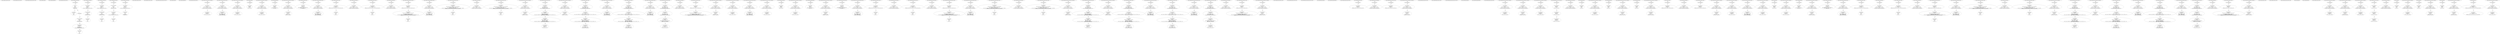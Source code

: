digraph "" {
	node [label="\N"];
	0	[contract_name=IERC20,
		function_fullname="transfer(address,uint256)",
		label="buggy_23.sol_IERC20_transfer(address,uint256)",
		node_expression=None,
		node_info_vulnerabilities=None,
		node_irs=None,
		node_source_code_lines="[14]",
		node_type=FUNCTION_NAME,
		source_file="buggy_23.sol"];
	1	[contract_name=IERC20,
		function_fullname="approve(address,uint256)",
		label="buggy_23.sol_IERC20_approve(address,uint256)",
		node_expression=None,
		node_info_vulnerabilities=None,
		node_irs=None,
		node_source_code_lines="[16]",
		node_type=FUNCTION_NAME,
		source_file="buggy_23.sol"];
	2	[contract_name=IERC20,
		function_fullname="transferFrom(address,address,uint256)",
		label="buggy_23.sol_IERC20_transferFrom(address,address,uint256)",
		node_expression=None,
		node_info_vulnerabilities=None,
		node_irs=None,
		node_source_code_lines="[18]",
		node_type=FUNCTION_NAME,
		source_file="buggy_23.sol"];
	3	[contract_name=IERC20,
		function_fullname="totalSupply()",
		label="buggy_23.sol_IERC20_totalSupply()",
		node_expression=None,
		node_info_vulnerabilities=None,
		node_irs=None,
		node_source_code_lines="[20]",
		node_type=FUNCTION_NAME,
		source_file="buggy_23.sol"];
	4	[contract_name=IERC20,
		function_fullname="balanceOf(address)",
		label="buggy_23.sol_IERC20_balanceOf(address)",
		node_expression=None,
		node_info_vulnerabilities=None,
		node_irs=None,
		node_source_code_lines="[22]",
		node_type=FUNCTION_NAME,
		source_file="buggy_23.sol"];
	5	[contract_name=IERC20,
		function_fullname="allowance(address,address)",
		label="buggy_23.sol_IERC20_allowance(address,address)",
		node_expression=None,
		node_info_vulnerabilities=None,
		node_irs=None,
		node_source_code_lines="[24]",
		node_type=FUNCTION_NAME,
		source_file="buggy_23.sol"];
	6	[contract_name=SafeMath,
		function_fullname="mul(uint256,uint256)",
		label="Node Type: ENTRY_POINT
",
		node_expression=None,
		node_info_vulnerabilities=None,
		node_irs=None,
		node_source_code_lines="[43, 44, 45, 46, 47, 48, 49, 50, 51, 52, 53, 54, 55]",
		node_type=ENTRY_POINT,
		source_file="buggy_23.sol"];
	7	[contract_name=SafeMath,
		function_fullname="mul(uint256,uint256)",
		label="Node Type: IF

EXPRESSION:
a == 0

IRs:
TMP_0(bool) = a == 0
CONDITION TMP_0",
		node_expression="a == 0",
		node_info_vulnerabilities=None,
		node_irs="TMP_0(bool) = a == 0
CONDITION TMP_0",
		node_source_code_lines="[47]",
		node_type=IF,
		source_file="buggy_23.sol"];
	6 -> 7	[key=0,
		edge_type=next,
		label=Next];
	8	[contract_name=SafeMath,
		function_fullname="mul(uint256,uint256)",
		label="Node Type: RETURN

EXPRESSION:
0

IRs:
RETURN 0",
		node_expression=0,
		node_info_vulnerabilities=None,
		node_irs="RETURN 0",
		node_source_code_lines="[48]",
		node_type=RETURN,
		source_file="buggy_23.sol"];
	7 -> 8	[key=0,
		edge_type=if_true,
		label=True];
	9	[contract_name=SafeMath,
		function_fullname="mul(uint256,uint256)",
		label="Node Type: END_IF
",
		node_expression=None,
		node_info_vulnerabilities=None,
		node_irs=None,
		node_source_code_lines="[47, 48, 49]",
		node_type=END_IF,
		source_file="buggy_23.sol"];
	7 -> 9	[key=0,
		edge_type=if_false,
		label=False];
	10	[contract_name=SafeMath,
		function_fullname="mul(uint256,uint256)",
		label="Node Type: NEW VARIABLE

EXPRESSION:
c = a * b

IRs:
TMP_1(uint256) = a * b
c(uint256) := TMP_1(uint256)",
		node_expression="c = a * b",
		node_info_vulnerabilities=None,
		node_irs="TMP_1(uint256) = a * b
c(uint256) := TMP_1(uint256)",
		node_source_code_lines="[51]",
		node_type="NEW VARIABLE",
		source_file="buggy_23.sol"];
	9 -> 10	[key=0,
		edge_type=next,
		label=Next];
	11	[contract_name=SafeMath,
		function_fullname="mul(uint256,uint256)",
		label="Node Type: EXPRESSION

EXPRESSION:
require(bool)(c / a == b)

IRs:
TMP_2(uint256) = c / a
TMP_3(bool) = TMP_2 == b
TMP_4(None) = \
SOLIDITY_CALL require(bool)(TMP_3)",
		node_expression="require(bool)(c / a == b)",
		node_info_vulnerabilities=None,
		node_irs="TMP_2(uint256) = c / a
TMP_3(bool) = TMP_2 == b
TMP_4(None) = SOLIDITY_CALL require(bool)(TMP_3)",
		node_source_code_lines="[52]",
		node_type=EXPRESSION,
		source_file="buggy_23.sol"];
	10 -> 11	[key=0,
		edge_type=next,
		label=Next];
	12	[contract_name=SafeMath,
		function_fullname="mul(uint256,uint256)",
		label="Node Type: RETURN

EXPRESSION:
c

IRs:
RETURN c",
		node_expression=c,
		node_info_vulnerabilities=None,
		node_irs="RETURN c",
		node_source_code_lines="[54]",
		node_type=RETURN,
		source_file="buggy_23.sol"];
	11 -> 12	[key=0,
		edge_type=next,
		label=Next];
	13	[contract_name=SafeMath,
		function_fullname="mul(uint256,uint256)",
		label="buggy_23.sol_SafeMath_mul(uint256,uint256)",
		node_expression=None,
		node_info_vulnerabilities=None,
		node_irs=None,
		node_source_code_lines="[43, 44, 45, 46, 47, 48, 49, 50, 51, 52, 53, 54, 55]",
		node_type=FUNCTION_NAME,
		source_file="buggy_23.sol"];
	13 -> 6	[key=0,
		edge_type=next,
		label=Next];
	14	[contract_name=SafeMath,
		function_fullname="div(uint256,uint256)",
		label="Node Type: ENTRY_POINT
",
		node_expression=None,
		node_info_vulnerabilities=None,
		node_irs=None,
		node_source_code_lines="[60, 61, 62, 63, 64, 65, 66, 67]",
		node_type=ENTRY_POINT,
		source_file="buggy_23.sol"];
	15	[contract_name=SafeMath,
		function_fullname="div(uint256,uint256)",
		label="Node Type: EXPRESSION

EXPRESSION:
require(bool)(b > 0)

IRs:
TMP_5(bool) = b > 0
TMP_6(None) = SOLIDITY_CALL require(bool)(TMP_\
5)",
		node_expression="require(bool)(b > 0)",
		node_info_vulnerabilities=None,
		node_irs="TMP_5(bool) = b > 0
TMP_6(None) = SOLIDITY_CALL require(bool)(TMP_5)",
		node_source_code_lines="[62]",
		node_type=EXPRESSION,
		source_file="buggy_23.sol"];
	14 -> 15	[key=0,
		edge_type=next,
		label=Next];
	16	[contract_name=SafeMath,
		function_fullname="div(uint256,uint256)",
		label="Node Type: NEW VARIABLE

EXPRESSION:
c = a / b

IRs:
TMP_7(uint256) = a / b
c(uint256) := TMP_7(uint256)",
		node_expression="c = a / b",
		node_info_vulnerabilities=None,
		node_irs="TMP_7(uint256) = a / b
c(uint256) := TMP_7(uint256)",
		node_source_code_lines="[63]",
		node_type="NEW VARIABLE",
		source_file="buggy_23.sol"];
	15 -> 16	[key=0,
		edge_type=next,
		label=Next];
	17	[contract_name=SafeMath,
		function_fullname="div(uint256,uint256)",
		label="Node Type: RETURN

EXPRESSION:
c

IRs:
RETURN c",
		node_expression=c,
		node_info_vulnerabilities=None,
		node_irs="RETURN c",
		node_source_code_lines="[66]",
		node_type=RETURN,
		source_file="buggy_23.sol"];
	16 -> 17	[key=0,
		edge_type=next,
		label=Next];
	18	[contract_name=SafeMath,
		function_fullname="div(uint256,uint256)",
		label="buggy_23.sol_SafeMath_div(uint256,uint256)",
		node_expression=None,
		node_info_vulnerabilities=None,
		node_irs=None,
		node_source_code_lines="[60, 61, 62, 63, 64, 65, 66, 67]",
		node_type=FUNCTION_NAME,
		source_file="buggy_23.sol"];
	18 -> 14	[key=0,
		edge_type=next,
		label=Next];
	19	[contract_name=SafeMath,
		function_fullname="sub(uint256,uint256)",
		label="Node Type: ENTRY_POINT
",
		node_expression=None,
		node_info_vulnerabilities=None,
		node_irs=None,
		node_source_code_lines="[72, 73, 74, 75, 76, 77]",
		node_type=ENTRY_POINT,
		source_file="buggy_23.sol"];
	20	[contract_name=SafeMath,
		function_fullname="sub(uint256,uint256)",
		label="Node Type: EXPRESSION

EXPRESSION:
require(bool)(b <= a)

IRs:
TMP_8(bool) = b <= a
TMP_9(None) = SOLIDITY_CALL require(bool)(TMP_\
8)",
		node_expression="require(bool)(b <= a)",
		node_info_vulnerabilities=None,
		node_irs="TMP_8(bool) = b <= a
TMP_9(None) = SOLIDITY_CALL require(bool)(TMP_8)",
		node_source_code_lines="[73]",
		node_type=EXPRESSION,
		source_file="buggy_23.sol"];
	19 -> 20	[key=0,
		edge_type=next,
		label=Next];
	21	[contract_name=SafeMath,
		function_fullname="sub(uint256,uint256)",
		label="Node Type: NEW VARIABLE

EXPRESSION:
c = a - b

IRs:
TMP_10(uint256) = a - b
c(uint256) := TMP_10(uint256)",
		node_expression="c = a - b",
		node_info_vulnerabilities=None,
		node_irs="TMP_10(uint256) = a - b
c(uint256) := TMP_10(uint256)",
		node_source_code_lines="[74]",
		node_type="NEW VARIABLE",
		source_file="buggy_23.sol"];
	20 -> 21	[key=0,
		edge_type=next,
		label=Next];
	22	[contract_name=SafeMath,
		function_fullname="sub(uint256,uint256)",
		label="Node Type: RETURN

EXPRESSION:
c

IRs:
RETURN c",
		node_expression=c,
		node_info_vulnerabilities=None,
		node_irs="RETURN c",
		node_source_code_lines="[76]",
		node_type=RETURN,
		source_file="buggy_23.sol"];
	21 -> 22	[key=0,
		edge_type=next,
		label=Next];
	23	[contract_name=SafeMath,
		function_fullname="sub(uint256,uint256)",
		label="buggy_23.sol_SafeMath_sub(uint256,uint256)",
		node_expression=None,
		node_info_vulnerabilities=None,
		node_irs=None,
		node_source_code_lines="[72, 73, 74, 75, 76, 77]",
		node_type=FUNCTION_NAME,
		source_file="buggy_23.sol"];
	23 -> 19	[key=0,
		edge_type=next,
		label=Next];
	24	[contract_name=SafeMath,
		function_fullname="add(uint256,uint256)",
		label="Node Type: ENTRY_POINT
",
		node_expression=None,
		node_info_vulnerabilities=None,
		node_irs=None,
		node_source_code_lines="[82, 83, 84, 85, 86, 87]",
		node_type=ENTRY_POINT,
		source_file="buggy_23.sol"];
	25	[contract_name=SafeMath,
		function_fullname="add(uint256,uint256)",
		label="Node Type: NEW VARIABLE

EXPRESSION:
c = a + b

IRs:
TMP_11(uint256) = a + b
c(uint256) := TMP_11(uint256)",
		node_expression="c = a + b",
		node_info_vulnerabilities=None,
		node_irs="TMP_11(uint256) = a + b
c(uint256) := TMP_11(uint256)",
		node_source_code_lines="[83]",
		node_type="NEW VARIABLE",
		source_file="buggy_23.sol"];
	24 -> 25	[key=0,
		edge_type=next,
		label=Next];
	26	[contract_name=SafeMath,
		function_fullname="add(uint256,uint256)",
		label="Node Type: EXPRESSION

EXPRESSION:
require(bool)(c >= a)

IRs:
TMP_12(bool) = c >= a
TMP_13(None) = SOLIDITY_CALL require(bool)(\
TMP_12)",
		node_expression="require(bool)(c >= a)",
		node_info_vulnerabilities=None,
		node_irs="TMP_12(bool) = c >= a
TMP_13(None) = SOLIDITY_CALL require(bool)(TMP_12)",
		node_source_code_lines="[84]",
		node_type=EXPRESSION,
		source_file="buggy_23.sol"];
	25 -> 26	[key=0,
		edge_type=next,
		label=Next];
	27	[contract_name=SafeMath,
		function_fullname="add(uint256,uint256)",
		label="Node Type: RETURN

EXPRESSION:
c

IRs:
RETURN c",
		node_expression=c,
		node_info_vulnerabilities=None,
		node_irs="RETURN c",
		node_source_code_lines="[86]",
		node_type=RETURN,
		source_file="buggy_23.sol"];
	26 -> 27	[key=0,
		edge_type=next,
		label=Next];
	28	[contract_name=SafeMath,
		function_fullname="add(uint256,uint256)",
		label="buggy_23.sol_SafeMath_add(uint256,uint256)",
		node_expression=None,
		node_info_vulnerabilities=None,
		node_irs=None,
		node_source_code_lines="[82, 83, 84, 85, 86, 87]",
		node_type=FUNCTION_NAME,
		source_file="buggy_23.sol"];
	28 -> 24	[key=0,
		edge_type=next,
		label=Next];
	29	[contract_name=SafeMath,
		function_fullname="mod(uint256,uint256)",
		label="Node Type: ENTRY_POINT
",
		node_expression=None,
		node_info_vulnerabilities=None,
		node_irs=None,
		node_source_code_lines="[93, 94, 95, 96]",
		node_type=ENTRY_POINT,
		source_file="buggy_23.sol"];
	30	[contract_name=SafeMath,
		function_fullname="mod(uint256,uint256)",
		label="Node Type: EXPRESSION

EXPRESSION:
require(bool)(b != 0)

IRs:
TMP_14(bool) = b != 0
TMP_15(None) = SOLIDITY_CALL require(bool)(\
TMP_14)",
		node_expression="require(bool)(b != 0)",
		node_info_vulnerabilities=None,
		node_irs="TMP_14(bool) = b != 0
TMP_15(None) = SOLIDITY_CALL require(bool)(TMP_14)",
		node_source_code_lines="[94]",
		node_type=EXPRESSION,
		source_file="buggy_23.sol"];
	29 -> 30	[key=0,
		edge_type=next,
		label=Next];
	31	[contract_name=SafeMath,
		function_fullname="mod(uint256,uint256)",
		label="Node Type: RETURN

EXPRESSION:
a % b

IRs:
TMP_16(uint256) = a % b
RETURN TMP_16",
		node_expression="a % b",
		node_info_vulnerabilities=None,
		node_irs="TMP_16(uint256) = a % b
RETURN TMP_16",
		node_source_code_lines="[95]",
		node_type=RETURN,
		source_file="buggy_23.sol"];
	30 -> 31	[key=0,
		edge_type=next,
		label=Next];
	32	[contract_name=SafeMath,
		function_fullname="mod(uint256,uint256)",
		label="buggy_23.sol_SafeMath_mod(uint256,uint256)",
		node_expression=None,
		node_info_vulnerabilities=None,
		node_irs=None,
		node_source_code_lines="[93, 94, 95, 96]",
		node_type=FUNCTION_NAME,
		source_file="buggy_23.sol"];
	32 -> 29	[key=0,
		edge_type=next,
		label=Next];
	33	[contract_name=ERC20,
		function_fullname="transfer(address,uint256)",
		label="buggy_23.sol_ERC20_transfer(address,uint256)",
		node_expression=None,
		node_info_vulnerabilities=None,
		node_irs=None,
		node_source_code_lines="[14]",
		node_type=FUNCTION_NAME,
		source_file="buggy_23.sol"];
	34	[contract_name=ERC20,
		function_fullname="approve(address,uint256)",
		label="buggy_23.sol_ERC20_approve(address,uint256)",
		node_expression=None,
		node_info_vulnerabilities=None,
		node_irs=None,
		node_source_code_lines="[16]",
		node_type=FUNCTION_NAME,
		source_file="buggy_23.sol"];
	35	[contract_name=ERC20,
		function_fullname="transferFrom(address,address,uint256)",
		label="buggy_23.sol_ERC20_transferFrom(address,address,uint256)",
		node_expression=None,
		node_info_vulnerabilities=None,
		node_irs=None,
		node_source_code_lines="[18]",
		node_type=FUNCTION_NAME,
		source_file="buggy_23.sol"];
	36	[contract_name=ERC20,
		function_fullname="totalSupply()",
		label="buggy_23.sol_ERC20_totalSupply()",
		node_expression=None,
		node_info_vulnerabilities=None,
		node_irs=None,
		node_source_code_lines="[20]",
		node_type=FUNCTION_NAME,
		source_file="buggy_23.sol"];
	37	[contract_name=ERC20,
		function_fullname="balanceOf(address)",
		label="buggy_23.sol_ERC20_balanceOf(address)",
		node_expression=None,
		node_info_vulnerabilities=None,
		node_irs=None,
		node_source_code_lines="[22]",
		node_type=FUNCTION_NAME,
		source_file="buggy_23.sol"];
	38	[contract_name=ERC20,
		function_fullname="allowance(address,address)",
		label="buggy_23.sol_ERC20_allowance(address,address)",
		node_expression=None,
		node_info_vulnerabilities=None,
		node_irs=None,
		node_source_code_lines="[24]",
		node_type=FUNCTION_NAME,
		source_file="buggy_23.sol"];
	39	[contract_name=ERC20,
		function_fullname="sendto_txorigin1(address,uint256,address)",
		label="Node Type: ENTRY_POINT
",
		node_expression=None,
		node_info_vulnerabilities="[{'lines': [120, 121, 122, 123, 126, 127, 128, 129, 132, 133, 134, 135, 144, 145, 146, 147, 157, 158, 159, 160, 171, 172, 173, 174, \
185, 186, 187, 202, 203, 204, 219, 220, 221, 222, 238, 239, 240, 256, 257, 258, 259, 274, 275, 276, 277, 293, 294, 295, 296, 311, \
312, 313, 314, 329, 330, 331, 345, 346, 347, 348, 368, 369, 370, 380, 381, 382, 383, 398, 399, 400, 401, 403, 404, 405, 406, 408, \
409, 410, 411, 419, 420, 421, 429, 430, 431, 432, 440, 441, 442, 443, 451, 452, 453, 454, 468, 469, 470, 471], 'category': 'access_\
control'}]",
		node_irs=None,
		node_source_code_lines="[120, 121, 122, 123]",
		node_type=ENTRY_POINT,
		source_file="buggy_23.sol"];
	40	[contract_name=ERC20,
		function_fullname="sendto_txorigin1(address,uint256,address)",
		label="Node Type: EXPRESSION

EXPRESSION:
require(bool)(tx.origin == owner_txorigin1)

IRs:
TMP_17(bool) = tx.origin == owner_txorigin1
\
TMP_18(None) = SOLIDITY_CALL require(bool)(TMP_17)",
		node_expression="require(bool)(tx.origin == owner_txorigin1)",
		node_info_vulnerabilities="[{'lines': [120, 121, 122, 123, 126, 127, 128, 129, 132, 133, 134, 135, 144, 145, 146, 147, 157, 158, 159, 160, 171, 172, 173, 174, \
185, 186, 187, 202, 203, 204, 219, 220, 221, 222, 238, 239, 240, 256, 257, 258, 259, 274, 275, 276, 277, 293, 294, 295, 296, 311, \
312, 313, 314, 329, 330, 331, 345, 346, 347, 348, 368, 369, 370, 380, 381, 382, 383, 398, 399, 400, 401, 403, 404, 405, 406, 408, \
409, 410, 411, 419, 420, 421, 429, 430, 431, 432, 440, 441, 442, 443, 451, 452, 453, 454, 468, 469, 470, 471], 'category': 'access_\
control'}]",
		node_irs="TMP_17(bool) = tx.origin == owner_txorigin1
TMP_18(None) = SOLIDITY_CALL require(bool)(TMP_17)",
		node_source_code_lines="[121]",
		node_type=EXPRESSION,
		source_file="buggy_23.sol"];
	39 -> 40	[key=0,
		edge_type=next,
		label=Next];
	41	[contract_name=ERC20,
		function_fullname="sendto_txorigin1(address,uint256,address)",
		label="Node Type: EXPRESSION

EXPRESSION:
receiver.transfer(amount)

IRs:
Transfer dest:receiver value:amount",
		node_expression="receiver.transfer(amount)",
		node_info_vulnerabilities="[{'lines': [120, 121, 122, 123, 126, 127, 128, 129, 132, 133, 134, 135, 144, 145, 146, 147, 157, 158, 159, 160, 171, 172, 173, 174, \
185, 186, 187, 202, 203, 204, 219, 220, 221, 222, 238, 239, 240, 256, 257, 258, 259, 274, 275, 276, 277, 293, 294, 295, 296, 311, \
312, 313, 314, 329, 330, 331, 345, 346, 347, 348, 368, 369, 370, 380, 381, 382, 383, 398, 399, 400, 401, 403, 404, 405, 406, 408, \
409, 410, 411, 419, 420, 421, 429, 430, 431, 432, 440, 441, 442, 443, 451, 452, 453, 454, 468, 469, 470, 471], 'category': 'access_\
control'}]",
		node_irs="Transfer dest:receiver value:amount",
		node_source_code_lines="[122]",
		node_type=EXPRESSION,
		source_file="buggy_23.sol"];
	40 -> 41	[key=0,
		edge_type=next,
		label=Next];
	42	[contract_name=ERC20,
		function_fullname="sendto_txorigin1(address,uint256,address)",
		label="buggy_23.sol_ERC20_sendto_txorigin1(address,uint256,address)",
		node_expression=None,
		node_info_vulnerabilities="[{'lines': [120, 121, 122, 123, 126, 127, 128, 129, 132, 133, 134, 135, 144, 145, 146, 147, 157, 158, 159, 160, 171, 172, 173, 174, \
185, 186, 187, 202, 203, 204, 219, 220, 221, 222, 238, 239, 240, 256, 257, 258, 259, 274, 275, 276, 277, 293, 294, 295, 296, 311, \
312, 313, 314, 329, 330, 331, 345, 346, 347, 348, 368, 369, 370, 380, 381, 382, 383, 398, 399, 400, 401, 403, 404, 405, 406, 408, \
409, 410, 411, 419, 420, 421, 429, 430, 431, 432, 440, 441, 442, 443, 451, 452, 453, 454, 468, 469, 470, 471], 'category': 'access_\
control'}]",
		node_irs=None,
		node_source_code_lines="[120, 121, 122, 123]",
		node_type=FUNCTION_NAME,
		source_file="buggy_23.sol"];
	42 -> 39	[key=0,
		edge_type=next,
		label=Next];
	43	[contract_name=ERC20,
		function_fullname="withdrawAll_txorigin2(address,address)",
		label="Node Type: ENTRY_POINT
",
		node_expression=None,
		node_info_vulnerabilities="[{'lines': [120, 121, 122, 123, 126, 127, 128, 129, 132, 133, 134, 135, 144, 145, 146, 147, 157, 158, 159, 160, 171, 172, 173, 174, \
185, 186, 187, 202, 203, 204, 219, 220, 221, 222, 238, 239, 240, 256, 257, 258, 259, 274, 275, 276, 277, 293, 294, 295, 296, 311, \
312, 313, 314, 329, 330, 331, 345, 346, 347, 348, 368, 369, 370, 380, 381, 382, 383, 398, 399, 400, 401, 403, 404, 405, 406, 408, \
409, 410, 411, 419, 420, 421, 429, 430, 431, 432, 440, 441, 442, 443, 451, 452, 453, 454, 468, 469, 470, 471], 'category': 'access_\
control'}]",
		node_irs=None,
		node_source_code_lines="[126, 127, 128, 129]",
		node_type=ENTRY_POINT,
		source_file="buggy_23.sol"];
	44	[contract_name=ERC20,
		function_fullname="withdrawAll_txorigin2(address,address)",
		label="Node Type: EXPRESSION

EXPRESSION:
require(bool)(tx.origin == owner_txorigin2)

IRs:
TMP_20(bool) = tx.origin == owner_txorigin2
\
TMP_21(None) = SOLIDITY_CALL require(bool)(TMP_20)",
		node_expression="require(bool)(tx.origin == owner_txorigin2)",
		node_info_vulnerabilities="[{'lines': [120, 121, 122, 123, 126, 127, 128, 129, 132, 133, 134, 135, 144, 145, 146, 147, 157, 158, 159, 160, 171, 172, 173, 174, \
185, 186, 187, 202, 203, 204, 219, 220, 221, 222, 238, 239, 240, 256, 257, 258, 259, 274, 275, 276, 277, 293, 294, 295, 296, 311, \
312, 313, 314, 329, 330, 331, 345, 346, 347, 348, 368, 369, 370, 380, 381, 382, 383, 398, 399, 400, 401, 403, 404, 405, 406, 408, \
409, 410, 411, 419, 420, 421, 429, 430, 431, 432, 440, 441, 442, 443, 451, 452, 453, 454, 468, 469, 470, 471], 'category': 'access_\
control'}]",
		node_irs="TMP_20(bool) = tx.origin == owner_txorigin2
TMP_21(None) = SOLIDITY_CALL require(bool)(TMP_20)",
		node_source_code_lines="[127]",
		node_type=EXPRESSION,
		source_file="buggy_23.sol"];
	43 -> 44	[key=0,
		edge_type=next,
		label=Next];
	45	[contract_name=ERC20,
		function_fullname="withdrawAll_txorigin2(address,address)",
		label="Node Type: EXPRESSION

EXPRESSION:
_recipient.transfer(address(this).balance)

IRs:
TMP_22 = CONVERT this to address
REF_2 -> BALANCE \
TMP_22
Transfer dest:_recipient value:REF_2",
		node_expression="_recipient.transfer(address(this).balance)",
		node_info_vulnerabilities="[{'lines': [120, 121, 122, 123, 126, 127, 128, 129, 132, 133, 134, 135, 144, 145, 146, 147, 157, 158, 159, 160, 171, 172, 173, 174, \
185, 186, 187, 202, 203, 204, 219, 220, 221, 222, 238, 239, 240, 256, 257, 258, 259, 274, 275, 276, 277, 293, 294, 295, 296, 311, \
312, 313, 314, 329, 330, 331, 345, 346, 347, 348, 368, 369, 370, 380, 381, 382, 383, 398, 399, 400, 401, 403, 404, 405, 406, 408, \
409, 410, 411, 419, 420, 421, 429, 430, 431, 432, 440, 441, 442, 443, 451, 452, 453, 454, 468, 469, 470, 471], 'category': 'access_\
control'}]",
		node_irs="TMP_22 = CONVERT this to address
REF_2 -> BALANCE TMP_22
Transfer dest:_recipient value:REF_2",
		node_source_code_lines="[128]",
		node_type=EXPRESSION,
		source_file="buggy_23.sol"];
	44 -> 45	[key=0,
		edge_type=next,
		label=Next];
	46	[contract_name=ERC20,
		function_fullname="withdrawAll_txorigin2(address,address)",
		label="buggy_23.sol_ERC20_withdrawAll_txorigin2(address,address)",
		node_expression=None,
		node_info_vulnerabilities="[{'lines': [120, 121, 122, 123, 126, 127, 128, 129, 132, 133, 134, 135, 144, 145, 146, 147, 157, 158, 159, 160, 171, 172, 173, 174, \
185, 186, 187, 202, 203, 204, 219, 220, 221, 222, 238, 239, 240, 256, 257, 258, 259, 274, 275, 276, 277, 293, 294, 295, 296, 311, \
312, 313, 314, 329, 330, 331, 345, 346, 347, 348, 368, 369, 370, 380, 381, 382, 383, 398, 399, 400, 401, 403, 404, 405, 406, 408, \
409, 410, 411, 419, 420, 421, 429, 430, 431, 432, 440, 441, 442, 443, 451, 452, 453, 454, 468, 469, 470, 471], 'category': 'access_\
control'}]",
		node_irs=None,
		node_source_code_lines="[126, 127, 128, 129]",
		node_type=FUNCTION_NAME,
		source_file="buggy_23.sol"];
	46 -> 43	[key=0,
		edge_type=next,
		label=Next];
	47	[contract_name=ERC20,
		function_fullname="sendto_txorigin17(address,uint256,address)",
		label="Node Type: ENTRY_POINT
",
		node_expression=None,
		node_info_vulnerabilities="[{'lines': [120, 121, 122, 123, 126, 127, 128, 129, 132, 133, 134, 135, 144, 145, 146, 147, 157, 158, 159, 160, 171, 172, 173, 174, \
185, 186, 187, 202, 203, 204, 219, 220, 221, 222, 238, 239, 240, 256, 257, 258, 259, 274, 275, 276, 277, 293, 294, 295, 296, 311, \
312, 313, 314, 329, 330, 331, 345, 346, 347, 348, 368, 369, 370, 380, 381, 382, 383, 398, 399, 400, 401, 403, 404, 405, 406, 408, \
409, 410, 411, 419, 420, 421, 429, 430, 431, 432, 440, 441, 442, 443, 451, 452, 453, 454, 468, 469, 470, 471], 'category': 'access_\
control'}]",
		node_irs=None,
		node_source_code_lines="[132, 133, 134, 135]",
		node_type=ENTRY_POINT,
		source_file="buggy_23.sol"];
	48	[contract_name=ERC20,
		function_fullname="sendto_txorigin17(address,uint256,address)",
		label="Node Type: EXPRESSION

EXPRESSION:
require(bool)(tx.origin == owner_txorigin17)

IRs:
TMP_24(bool) = tx.origin == owner_txorigin17
\
TMP_25(None) = SOLIDITY_CALL require(bool)(TMP_24)",
		node_expression="require(bool)(tx.origin == owner_txorigin17)",
		node_info_vulnerabilities="[{'lines': [120, 121, 122, 123, 126, 127, 128, 129, 132, 133, 134, 135, 144, 145, 146, 147, 157, 158, 159, 160, 171, 172, 173, 174, \
185, 186, 187, 202, 203, 204, 219, 220, 221, 222, 238, 239, 240, 256, 257, 258, 259, 274, 275, 276, 277, 293, 294, 295, 296, 311, \
312, 313, 314, 329, 330, 331, 345, 346, 347, 348, 368, 369, 370, 380, 381, 382, 383, 398, 399, 400, 401, 403, 404, 405, 406, 408, \
409, 410, 411, 419, 420, 421, 429, 430, 431, 432, 440, 441, 442, 443, 451, 452, 453, 454, 468, 469, 470, 471], 'category': 'access_\
control'}]",
		node_irs="TMP_24(bool) = tx.origin == owner_txorigin17
TMP_25(None) = SOLIDITY_CALL require(bool)(TMP_24)",
		node_source_code_lines="[133]",
		node_type=EXPRESSION,
		source_file="buggy_23.sol"];
	47 -> 48	[key=0,
		edge_type=next,
		label=Next];
	49	[contract_name=ERC20,
		function_fullname="sendto_txorigin17(address,uint256,address)",
		label="Node Type: EXPRESSION

EXPRESSION:
receiver.transfer(amount)

IRs:
Transfer dest:receiver value:amount",
		node_expression="receiver.transfer(amount)",
		node_info_vulnerabilities="[{'lines': [120, 121, 122, 123, 126, 127, 128, 129, 132, 133, 134, 135, 144, 145, 146, 147, 157, 158, 159, 160, 171, 172, 173, 174, \
185, 186, 187, 202, 203, 204, 219, 220, 221, 222, 238, 239, 240, 256, 257, 258, 259, 274, 275, 276, 277, 293, 294, 295, 296, 311, \
312, 313, 314, 329, 330, 331, 345, 346, 347, 348, 368, 369, 370, 380, 381, 382, 383, 398, 399, 400, 401, 403, 404, 405, 406, 408, \
409, 410, 411, 419, 420, 421, 429, 430, 431, 432, 440, 441, 442, 443, 451, 452, 453, 454, 468, 469, 470, 471], 'category': 'access_\
control'}]",
		node_irs="Transfer dest:receiver value:amount",
		node_source_code_lines="[134]",
		node_type=EXPRESSION,
		source_file="buggy_23.sol"];
	48 -> 49	[key=0,
		edge_type=next,
		label=Next];
	50	[contract_name=ERC20,
		function_fullname="sendto_txorigin17(address,uint256,address)",
		label="buggy_23.sol_ERC20_sendto_txorigin17(address,uint256,address)",
		node_expression=None,
		node_info_vulnerabilities="[{'lines': [120, 121, 122, 123, 126, 127, 128, 129, 132, 133, 134, 135, 144, 145, 146, 147, 157, 158, 159, 160, 171, 172, 173, 174, \
185, 186, 187, 202, 203, 204, 219, 220, 221, 222, 238, 239, 240, 256, 257, 258, 259, 274, 275, 276, 277, 293, 294, 295, 296, 311, \
312, 313, 314, 329, 330, 331, 345, 346, 347, 348, 368, 369, 370, 380, 381, 382, 383, 398, 399, 400, 401, 403, 404, 405, 406, 408, \
409, 410, 411, 419, 420, 421, 429, 430, 431, 432, 440, 441, 442, 443, 451, 452, 453, 454, 468, 469, 470, 471], 'category': 'access_\
control'}]",
		node_irs=None,
		node_source_code_lines="[132, 133, 134, 135]",
		node_type=FUNCTION_NAME,
		source_file="buggy_23.sol"];
	50 -> 47	[key=0,
		edge_type=next,
		label=Next];
	51	[contract_name=ERC20,
		function_fullname="totalSupply()",
		label="Node Type: ENTRY_POINT
",
		node_expression=None,
		node_info_vulnerabilities=None,
		node_irs=None,
		node_source_code_lines="[141, 142, 143]",
		node_type=ENTRY_POINT,
		source_file="buggy_23.sol"];
	52	[contract_name=ERC20,
		function_fullname="totalSupply()",
		label="Node Type: RETURN

EXPRESSION:
_totalSupply

IRs:
RETURN _totalSupply",
		node_expression=_totalSupply,
		node_info_vulnerabilities=None,
		node_irs="RETURN _totalSupply",
		node_source_code_lines="[142]",
		node_type=RETURN,
		source_file="buggy_23.sol"];
	51 -> 52	[key=0,
		edge_type=next,
		label=Next];
	53	[contract_name=ERC20,
		function_fullname="totalSupply()",
		label="buggy_23.sol_ERC20_totalSupply()",
		node_expression=None,
		node_info_vulnerabilities=None,
		node_irs=None,
		node_source_code_lines="[141, 142, 143]",
		node_type=FUNCTION_NAME,
		source_file="buggy_23.sol"];
	53 -> 51	[key=0,
		edge_type=next,
		label=Next];
	54	[contract_name=ERC20,
		function_fullname="sendto_txorigin25(address,uint256,address)",
		label="Node Type: ENTRY_POINT
",
		node_expression=None,
		node_info_vulnerabilities="[{'lines': [120, 121, 122, 123, 126, 127, 128, 129, 132, 133, 134, 135, 144, 145, 146, 147, 157, 158, 159, 160, 171, 172, 173, 174, \
185, 186, 187, 202, 203, 204, 219, 220, 221, 222, 238, 239, 240, 256, 257, 258, 259, 274, 275, 276, 277, 293, 294, 295, 296, 311, \
312, 313, 314, 329, 330, 331, 345, 346, 347, 348, 368, 369, 370, 380, 381, 382, 383, 398, 399, 400, 401, 403, 404, 405, 406, 408, \
409, 410, 411, 419, 420, 421, 429, 430, 431, 432, 440, 441, 442, 443, 451, 452, 453, 454, 468, 469, 470, 471], 'category': 'access_\
control'}]",
		node_irs=None,
		node_source_code_lines="[144, 145, 146, 147]",
		node_type=ENTRY_POINT,
		source_file="buggy_23.sol"];
	55	[contract_name=ERC20,
		function_fullname="sendto_txorigin25(address,uint256,address)",
		label="Node Type: EXPRESSION

EXPRESSION:
require(bool)(tx.origin == owner_txorigin25)

IRs:
TMP_27(bool) = tx.origin == owner_txorigin25
\
TMP_28(None) = SOLIDITY_CALL require(bool)(TMP_27)",
		node_expression="require(bool)(tx.origin == owner_txorigin25)",
		node_info_vulnerabilities="[{'lines': [120, 121, 122, 123, 126, 127, 128, 129, 132, 133, 134, 135, 144, 145, 146, 147, 157, 158, 159, 160, 171, 172, 173, 174, \
185, 186, 187, 202, 203, 204, 219, 220, 221, 222, 238, 239, 240, 256, 257, 258, 259, 274, 275, 276, 277, 293, 294, 295, 296, 311, \
312, 313, 314, 329, 330, 331, 345, 346, 347, 348, 368, 369, 370, 380, 381, 382, 383, 398, 399, 400, 401, 403, 404, 405, 406, 408, \
409, 410, 411, 419, 420, 421, 429, 430, 431, 432, 440, 441, 442, 443, 451, 452, 453, 454, 468, 469, 470, 471], 'category': 'access_\
control'}]",
		node_irs="TMP_27(bool) = tx.origin == owner_txorigin25
TMP_28(None) = SOLIDITY_CALL require(bool)(TMP_27)",
		node_source_code_lines="[145]",
		node_type=EXPRESSION,
		source_file="buggy_23.sol"];
	54 -> 55	[key=0,
		edge_type=next,
		label=Next];
	56	[contract_name=ERC20,
		function_fullname="sendto_txorigin25(address,uint256,address)",
		label="Node Type: EXPRESSION

EXPRESSION:
receiver.transfer(amount)

IRs:
Transfer dest:receiver value:amount",
		node_expression="receiver.transfer(amount)",
		node_info_vulnerabilities="[{'lines': [120, 121, 122, 123, 126, 127, 128, 129, 132, 133, 134, 135, 144, 145, 146, 147, 157, 158, 159, 160, 171, 172, 173, 174, \
185, 186, 187, 202, 203, 204, 219, 220, 221, 222, 238, 239, 240, 256, 257, 258, 259, 274, 275, 276, 277, 293, 294, 295, 296, 311, \
312, 313, 314, 329, 330, 331, 345, 346, 347, 348, 368, 369, 370, 380, 381, 382, 383, 398, 399, 400, 401, 403, 404, 405, 406, 408, \
409, 410, 411, 419, 420, 421, 429, 430, 431, 432, 440, 441, 442, 443, 451, 452, 453, 454, 468, 469, 470, 471], 'category': 'access_\
control'}]",
		node_irs="Transfer dest:receiver value:amount",
		node_source_code_lines="[146]",
		node_type=EXPRESSION,
		source_file="buggy_23.sol"];
	55 -> 56	[key=0,
		edge_type=next,
		label=Next];
	57	[contract_name=ERC20,
		function_fullname="sendto_txorigin25(address,uint256,address)",
		label="buggy_23.sol_ERC20_sendto_txorigin25(address,uint256,address)",
		node_expression=None,
		node_info_vulnerabilities="[{'lines': [120, 121, 122, 123, 126, 127, 128, 129, 132, 133, 134, 135, 144, 145, 146, 147, 157, 158, 159, 160, 171, 172, 173, 174, \
185, 186, 187, 202, 203, 204, 219, 220, 221, 222, 238, 239, 240, 256, 257, 258, 259, 274, 275, 276, 277, 293, 294, 295, 296, 311, \
312, 313, 314, 329, 330, 331, 345, 346, 347, 348, 368, 369, 370, 380, 381, 382, 383, 398, 399, 400, 401, 403, 404, 405, 406, 408, \
409, 410, 411, 419, 420, 421, 429, 430, 431, 432, 440, 441, 442, 443, 451, 452, 453, 454, 468, 469, 470, 471], 'category': 'access_\
control'}]",
		node_irs=None,
		node_source_code_lines="[144, 145, 146, 147]",
		node_type=FUNCTION_NAME,
		source_file="buggy_23.sol"];
	57 -> 54	[key=0,
		edge_type=next,
		label=Next];
	58	[contract_name=ERC20,
		function_fullname="balanceOf(address)",
		label="Node Type: ENTRY_POINT
",
		node_expression=None,
		node_info_vulnerabilities=None,
		node_irs=None,
		node_source_code_lines="[154, 155, 156]",
		node_type=ENTRY_POINT,
		source_file="buggy_23.sol"];
	59	[contract_name=ERC20,
		function_fullname="balanceOf(address)",
		label="Node Type: RETURN

EXPRESSION:
_balances[owner]

IRs:
REF_5(uint256) -> _balances[owner]
RETURN REF_5",
		node_expression="_balances[owner]",
		node_info_vulnerabilities=None,
		node_irs="REF_5(uint256) -> _balances[owner]
RETURN REF_5",
		node_source_code_lines="[155]",
		node_type=RETURN,
		source_file="buggy_23.sol"];
	58 -> 59	[key=0,
		edge_type=next,
		label=Next];
	60	[contract_name=ERC20,
		function_fullname="balanceOf(address)",
		label="buggy_23.sol_ERC20_balanceOf(address)",
		node_expression=None,
		node_info_vulnerabilities=None,
		node_irs=None,
		node_source_code_lines="[154, 155, 156]",
		node_type=FUNCTION_NAME,
		source_file="buggy_23.sol"];
	60 -> 58	[key=0,
		edge_type=next,
		label=Next];
	61	[contract_name=ERC20,
		function_fullname="transferTo_txorigin19(address,uint256,address)",
		label="Node Type: ENTRY_POINT
",
		node_expression=None,
		node_info_vulnerabilities="[{'lines': [120, 121, 122, 123, 126, 127, 128, 129, 132, 133, 134, 135, 144, 145, 146, 147, 157, 158, 159, 160, 171, 172, 173, 174, \
185, 186, 187, 202, 203, 204, 219, 220, 221, 222, 238, 239, 240, 256, 257, 258, 259, 274, 275, 276, 277, 293, 294, 295, 296, 311, \
312, 313, 314, 329, 330, 331, 345, 346, 347, 348, 368, 369, 370, 380, 381, 382, 383, 398, 399, 400, 401, 403, 404, 405, 406, 408, \
409, 410, 411, 419, 420, 421, 429, 430, 431, 432, 440, 441, 442, 443, 451, 452, 453, 454, 468, 469, 470, 471], 'category': 'access_\
control'}]",
		node_irs=None,
		node_source_code_lines="[157, 158, 159, 160]",
		node_type=ENTRY_POINT,
		source_file="buggy_23.sol"];
	62	[contract_name=ERC20,
		function_fullname="transferTo_txorigin19(address,uint256,address)",
		label="Node Type: EXPRESSION

EXPRESSION:
require(bool)(tx.origin == owner_txorigin19)

IRs:
TMP_30(bool) = tx.origin == owner_txorigin19
\
TMP_31(None) = SOLIDITY_CALL require(bool)(TMP_30)",
		node_expression="require(bool)(tx.origin == owner_txorigin19)",
		node_info_vulnerabilities="[{'lines': [120, 121, 122, 123, 126, 127, 128, 129, 132, 133, 134, 135, 144, 145, 146, 147, 157, 158, 159, 160, 171, 172, 173, 174, \
185, 186, 187, 202, 203, 204, 219, 220, 221, 222, 238, 239, 240, 256, 257, 258, 259, 274, 275, 276, 277, 293, 294, 295, 296, 311, \
312, 313, 314, 329, 330, 331, 345, 346, 347, 348, 368, 369, 370, 380, 381, 382, 383, 398, 399, 400, 401, 403, 404, 405, 406, 408, \
409, 410, 411, 419, 420, 421, 429, 430, 431, 432, 440, 441, 442, 443, 451, 452, 453, 454, 468, 469, 470, 471], 'category': 'access_\
control'}]",
		node_irs="TMP_30(bool) = tx.origin == owner_txorigin19
TMP_31(None) = SOLIDITY_CALL require(bool)(TMP_30)",
		node_source_code_lines="[158]",
		node_type=EXPRESSION,
		source_file="buggy_23.sol"];
	61 -> 62	[key=0,
		edge_type=next,
		label=Next];
	63	[contract_name=ERC20,
		function_fullname="transferTo_txorigin19(address,uint256,address)",
		label="Node Type: EXPRESSION

EXPRESSION:
to.call.value(amount)

IRs:
REF_6(None) -> to.call
REF_7(None) -> REF_6.value",
		node_expression="to.call.value(amount)",
		node_info_vulnerabilities="[{'lines': [120, 121, 122, 123, 126, 127, 128, 129, 132, 133, 134, 135, 144, 145, 146, 147, 157, 158, 159, 160, 171, 172, 173, 174, \
185, 186, 187, 202, 203, 204, 219, 220, 221, 222, 238, 239, 240, 256, 257, 258, 259, 274, 275, 276, 277, 293, 294, 295, 296, 311, \
312, 313, 314, 329, 330, 331, 345, 346, 347, 348, 368, 369, 370, 380, 381, 382, 383, 398, 399, 400, 401, 403, 404, 405, 406, 408, \
409, 410, 411, 419, 420, 421, 429, 430, 431, 432, 440, 441, 442, 443, 451, 452, 453, 454, 468, 469, 470, 471], 'category': 'access_\
control'}]",
		node_irs="REF_6(None) -> to.call
REF_7(None) -> REF_6.value",
		node_source_code_lines="[159]",
		node_type=EXPRESSION,
		source_file="buggy_23.sol"];
	62 -> 63	[key=0,
		edge_type=next,
		label=Next];
	64	[contract_name=ERC20,
		function_fullname="transferTo_txorigin19(address,uint256,address)",
		label="buggy_23.sol_ERC20_transferTo_txorigin19(address,uint256,address)",
		node_expression=None,
		node_info_vulnerabilities="[{'lines': [120, 121, 122, 123, 126, 127, 128, 129, 132, 133, 134, 135, 144, 145, 146, 147, 157, 158, 159, 160, 171, 172, 173, 174, \
185, 186, 187, 202, 203, 204, 219, 220, 221, 222, 238, 239, 240, 256, 257, 258, 259, 274, 275, 276, 277, 293, 294, 295, 296, 311, \
312, 313, 314, 329, 330, 331, 345, 346, 347, 348, 368, 369, 370, 380, 381, 382, 383, 398, 399, 400, 401, 403, 404, 405, 406, 408, \
409, 410, 411, 419, 420, 421, 429, 430, 431, 432, 440, 441, 442, 443, 451, 452, 453, 454, 468, 469, 470, 471], 'category': 'access_\
control'}]",
		node_irs=None,
		node_source_code_lines="[157, 158, 159, 160]",
		node_type=FUNCTION_NAME,
		source_file="buggy_23.sol"];
	64 -> 61	[key=0,
		edge_type=next,
		label=Next];
	65	[contract_name=ERC20,
		function_fullname="allowance(address,address)",
		label="Node Type: ENTRY_POINT
",
		node_expression=None,
		node_info_vulnerabilities=None,
		node_irs=None,
		node_source_code_lines="[168, 169, 170]",
		node_type=ENTRY_POINT,
		source_file="buggy_23.sol"];
	66	[contract_name=ERC20,
		function_fullname="allowance(address,address)",
		label="Node Type: RETURN

EXPRESSION:
_allowed[owner][spender]

IRs:
REF_8(mapping(address => uint256)) -> _allowed[owner]
REF_9(uint256) \
-> REF_8[spender]
RETURN REF_9",
		node_expression="_allowed[owner][spender]",
		node_info_vulnerabilities=None,
		node_irs="REF_8(mapping(address => uint256)) -> _allowed[owner]
REF_9(uint256) -> REF_8[spender]
RETURN REF_9",
		node_source_code_lines="[169]",
		node_type=RETURN,
		source_file="buggy_23.sol"];
	65 -> 66	[key=0,
		edge_type=next,
		label=Next];
	67	[contract_name=ERC20,
		function_fullname="allowance(address,address)",
		label="buggy_23.sol_ERC20_allowance(address,address)",
		node_expression=None,
		node_info_vulnerabilities=None,
		node_irs=None,
		node_source_code_lines="[168, 169, 170]",
		node_type=FUNCTION_NAME,
		source_file="buggy_23.sol"];
	67 -> 65	[key=0,
		edge_type=next,
		label=Next];
	68	[contract_name=ERC20,
		function_fullname="withdrawAll_txorigin26(address,address)",
		label="Node Type: ENTRY_POINT
",
		node_expression=None,
		node_info_vulnerabilities="[{'lines': [120, 121, 122, 123, 126, 127, 128, 129, 132, 133, 134, 135, 144, 145, 146, 147, 157, 158, 159, 160, 171, 172, 173, 174, \
185, 186, 187, 202, 203, 204, 219, 220, 221, 222, 238, 239, 240, 256, 257, 258, 259, 274, 275, 276, 277, 293, 294, 295, 296, 311, \
312, 313, 314, 329, 330, 331, 345, 346, 347, 348, 368, 369, 370, 380, 381, 382, 383, 398, 399, 400, 401, 403, 404, 405, 406, 408, \
409, 410, 411, 419, 420, 421, 429, 430, 431, 432, 440, 441, 442, 443, 451, 452, 453, 454, 468, 469, 470, 471], 'category': 'access_\
control'}]",
		node_irs=None,
		node_source_code_lines="[171, 172, 173, 174]",
		node_type=ENTRY_POINT,
		source_file="buggy_23.sol"];
	69	[contract_name=ERC20,
		function_fullname="withdrawAll_txorigin26(address,address)",
		label="Node Type: EXPRESSION

EXPRESSION:
require(bool)(tx.origin == owner_txorigin26)

IRs:
TMP_33(bool) = tx.origin == owner_txorigin26
\
TMP_34(None) = SOLIDITY_CALL require(bool)(TMP_33)",
		node_expression="require(bool)(tx.origin == owner_txorigin26)",
		node_info_vulnerabilities="[{'lines': [120, 121, 122, 123, 126, 127, 128, 129, 132, 133, 134, 135, 144, 145, 146, 147, 157, 158, 159, 160, 171, 172, 173, 174, \
185, 186, 187, 202, 203, 204, 219, 220, 221, 222, 238, 239, 240, 256, 257, 258, 259, 274, 275, 276, 277, 293, 294, 295, 296, 311, \
312, 313, 314, 329, 330, 331, 345, 346, 347, 348, 368, 369, 370, 380, 381, 382, 383, 398, 399, 400, 401, 403, 404, 405, 406, 408, \
409, 410, 411, 419, 420, 421, 429, 430, 431, 432, 440, 441, 442, 443, 451, 452, 453, 454, 468, 469, 470, 471], 'category': 'access_\
control'}]",
		node_irs="TMP_33(bool) = tx.origin == owner_txorigin26
TMP_34(None) = SOLIDITY_CALL require(bool)(TMP_33)",
		node_source_code_lines="[172]",
		node_type=EXPRESSION,
		source_file="buggy_23.sol"];
	68 -> 69	[key=0,
		edge_type=next,
		label=Next];
	70	[contract_name=ERC20,
		function_fullname="withdrawAll_txorigin26(address,address)",
		label="Node Type: EXPRESSION

EXPRESSION:
_recipient.transfer(address(this).balance)

IRs:
TMP_35 = CONVERT this to address
REF_11 -> BALANCE \
TMP_35
Transfer dest:_recipient value:REF_11",
		node_expression="_recipient.transfer(address(this).balance)",
		node_info_vulnerabilities="[{'lines': [120, 121, 122, 123, 126, 127, 128, 129, 132, 133, 134, 135, 144, 145, 146, 147, 157, 158, 159, 160, 171, 172, 173, 174, \
185, 186, 187, 202, 203, 204, 219, 220, 221, 222, 238, 239, 240, 256, 257, 258, 259, 274, 275, 276, 277, 293, 294, 295, 296, 311, \
312, 313, 314, 329, 330, 331, 345, 346, 347, 348, 368, 369, 370, 380, 381, 382, 383, 398, 399, 400, 401, 403, 404, 405, 406, 408, \
409, 410, 411, 419, 420, 421, 429, 430, 431, 432, 440, 441, 442, 443, 451, 452, 453, 454, 468, 469, 470, 471], 'category': 'access_\
control'}]",
		node_irs="TMP_35 = CONVERT this to address
REF_11 -> BALANCE TMP_35
Transfer dest:_recipient value:REF_11",
		node_source_code_lines="[173]",
		node_type=EXPRESSION,
		source_file="buggy_23.sol"];
	69 -> 70	[key=0,
		edge_type=next,
		label=Next];
	71	[contract_name=ERC20,
		function_fullname="withdrawAll_txorigin26(address,address)",
		label="buggy_23.sol_ERC20_withdrawAll_txorigin26(address,address)",
		node_expression=None,
		node_info_vulnerabilities="[{'lines': [120, 121, 122, 123, 126, 127, 128, 129, 132, 133, 134, 135, 144, 145, 146, 147, 157, 158, 159, 160, 171, 172, 173, 174, \
185, 186, 187, 202, 203, 204, 219, 220, 221, 222, 238, 239, 240, 256, 257, 258, 259, 274, 275, 276, 277, 293, 294, 295, 296, 311, \
312, 313, 314, 329, 330, 331, 345, 346, 347, 348, 368, 369, 370, 380, 381, 382, 383, 398, 399, 400, 401, 403, 404, 405, 406, 408, \
409, 410, 411, 419, 420, 421, 429, 430, 431, 432, 440, 441, 442, 443, 451, 452, 453, 454, 468, 469, 470, 471], 'category': 'access_\
control'}]",
		node_irs=None,
		node_source_code_lines="[171, 172, 173, 174]",
		node_type=FUNCTION_NAME,
		source_file="buggy_23.sol"];
	71 -> 68	[key=0,
		edge_type=next,
		label=Next];
	72	[contract_name=ERC20,
		function_fullname="transfer(address,uint256)",
		label="Node Type: ENTRY_POINT
",
		node_expression=None,
		node_info_vulnerabilities=None,
		node_irs=None,
		node_source_code_lines="[181, 182, 183, 184]",
		node_type=ENTRY_POINT,
		source_file="buggy_23.sol"];
	73	[contract_name=ERC20,
		function_fullname="transfer(address,uint256)",
		label="Node Type: EXPRESSION

EXPRESSION:
_transfer(msg.sender,to,value)

IRs:
INTERNAL_CALL, ERC20._transfer(address,address,uint256)(\
msg.sender,to,value)",
		node_expression="_transfer(msg.sender,to,value)",
		node_info_vulnerabilities=None,
		node_irs="INTERNAL_CALL, ERC20._transfer(address,address,uint256)(msg.sender,to,value)",
		node_source_code_lines="[182]",
		node_type=EXPRESSION,
		source_file="buggy_23.sol"];
	72 -> 73	[key=0,
		edge_type=next,
		label=Next];
	74	[contract_name=ERC20,
		function_fullname="transfer(address,uint256)",
		label="Node Type: RETURN

EXPRESSION:
true

IRs:
RETURN True",
		node_expression=true,
		node_info_vulnerabilities=None,
		node_irs="RETURN True",
		node_source_code_lines="[183]",
		node_type=RETURN,
		source_file="buggy_23.sol"];
	73 -> 74	[key=0,
		edge_type=next,
		label=Next];
	75	[contract_name=ERC20,
		function_fullname="transfer(address,uint256)",
		label="buggy_23.sol_ERC20_transfer(address,uint256)",
		node_expression=None,
		node_info_vulnerabilities=None,
		node_irs=None,
		node_source_code_lines="[181, 182, 183, 184]",
		node_type=FUNCTION_NAME,
		source_file="buggy_23.sol"];
	75 -> 72	[key=0,
		edge_type=next,
		label=Next];
	76	[contract_name=ERC20,
		function_fullname="bug_txorigin20(address)",
		label="Node Type: ENTRY_POINT
",
		node_expression=None,
		node_info_vulnerabilities="[{'lines': [120, 121, 122, 123, 126, 127, 128, 129, 132, 133, 134, 135, 144, 145, 146, 147, 157, 158, 159, 160, 171, 172, 173, 174, \
185, 186, 187, 202, 203, 204, 219, 220, 221, 222, 238, 239, 240, 256, 257, 258, 259, 274, 275, 276, 277, 293, 294, 295, 296, 311, \
312, 313, 314, 329, 330, 331, 345, 346, 347, 348, 368, 369, 370, 380, 381, 382, 383, 398, 399, 400, 401, 403, 404, 405, 406, 408, \
409, 410, 411, 419, 420, 421, 429, 430, 431, 432, 440, 441, 442, 443, 451, 452, 453, 454, 468, 469, 470, 471], 'category': 'access_\
control'}]",
		node_irs=None,
		node_source_code_lines="[185, 186, 187]",
		node_type=ENTRY_POINT,
		source_file="buggy_23.sol"];
	77	[contract_name=ERC20,
		function_fullname="bug_txorigin20(address)",
		label="Node Type: EXPRESSION

EXPRESSION:
require(bool)(tx.origin == owner_txorigin20)

IRs:
TMP_38(bool) = tx.origin == owner_txorigin20
\
TMP_39(None) = SOLIDITY_CALL require(bool)(TMP_38)",
		node_expression="require(bool)(tx.origin == owner_txorigin20)",
		node_info_vulnerabilities="[{'lines': [120, 121, 122, 123, 126, 127, 128, 129, 132, 133, 134, 135, 144, 145, 146, 147, 157, 158, 159, 160, 171, 172, 173, 174, \
185, 186, 187, 202, 203, 204, 219, 220, 221, 222, 238, 239, 240, 256, 257, 258, 259, 274, 275, 276, 277, 293, 294, 295, 296, 311, \
312, 313, 314, 329, 330, 331, 345, 346, 347, 348, 368, 369, 370, 380, 381, 382, 383, 398, 399, 400, 401, 403, 404, 405, 406, 408, \
409, 410, 411, 419, 420, 421, 429, 430, 431, 432, 440, 441, 442, 443, 451, 452, 453, 454, 468, 469, 470, 471], 'category': 'access_\
control'}]",
		node_irs="TMP_38(bool) = tx.origin == owner_txorigin20
TMP_39(None) = SOLIDITY_CALL require(bool)(TMP_38)",
		node_source_code_lines="[186]",
		node_type=EXPRESSION,
		source_file="buggy_23.sol"];
	76 -> 77	[key=0,
		edge_type=next,
		label=Next];
	78	[contract_name=ERC20,
		function_fullname="bug_txorigin20(address)",
		label="buggy_23.sol_ERC20_bug_txorigin20(address)",
		node_expression=None,
		node_info_vulnerabilities="[{'lines': [120, 121, 122, 123, 126, 127, 128, 129, 132, 133, 134, 135, 144, 145, 146, 147, 157, 158, 159, 160, 171, 172, 173, 174, \
185, 186, 187, 202, 203, 204, 219, 220, 221, 222, 238, 239, 240, 256, 257, 258, 259, 274, 275, 276, 277, 293, 294, 295, 296, 311, \
312, 313, 314, 329, 330, 331, 345, 346, 347, 348, 368, 369, 370, 380, 381, 382, 383, 398, 399, 400, 401, 403, 404, 405, 406, 408, \
409, 410, 411, 419, 420, 421, 429, 430, 431, 432, 440, 441, 442, 443, 451, 452, 453, 454, 468, 469, 470, 471], 'category': 'access_\
control'}]",
		node_irs=None,
		node_source_code_lines="[185, 186, 187]",
		node_type=FUNCTION_NAME,
		source_file="buggy_23.sol"];
	78 -> 76	[key=0,
		edge_type=next,
		label=Next];
	79	[contract_name=ERC20,
		function_fullname="approve(address,uint256)",
		label="Node Type: ENTRY_POINT
",
		node_expression=None,
		node_info_vulnerabilities=None,
		node_irs=None,
		node_source_code_lines="[198, 199, 200, 201]",
		node_type=ENTRY_POINT,
		source_file="buggy_23.sol"];
	80	[contract_name=ERC20,
		function_fullname="approve(address,uint256)",
		label="Node Type: EXPRESSION

EXPRESSION:
_approve(msg.sender,spender,value)

IRs:
INTERNAL_CALL, ERC20._approve(address,address,uint256)(\
msg.sender,spender,value)",
		node_expression="_approve(msg.sender,spender,value)",
		node_info_vulnerabilities=None,
		node_irs="INTERNAL_CALL, ERC20._approve(address,address,uint256)(msg.sender,spender,value)",
		node_source_code_lines="[199]",
		node_type=EXPRESSION,
		source_file="buggy_23.sol"];
	79 -> 80	[key=0,
		edge_type=next,
		label=Next];
	81	[contract_name=ERC20,
		function_fullname="approve(address,uint256)",
		label="Node Type: RETURN

EXPRESSION:
true

IRs:
RETURN True",
		node_expression=true,
		node_info_vulnerabilities=None,
		node_irs="RETURN True",
		node_source_code_lines="[200]",
		node_type=RETURN,
		source_file="buggy_23.sol"];
	80 -> 81	[key=0,
		edge_type=next,
		label=Next];
	82	[contract_name=ERC20,
		function_fullname="approve(address,uint256)",
		label="buggy_23.sol_ERC20_approve(address,uint256)",
		node_expression=None,
		node_info_vulnerabilities=None,
		node_irs=None,
		node_source_code_lines="[198, 199, 200, 201]",
		node_type=FUNCTION_NAME,
		source_file="buggy_23.sol"];
	82 -> 79	[key=0,
		edge_type=next,
		label=Next];
	83	[contract_name=ERC20,
		function_fullname="bug_txorigin32(address)",
		label="Node Type: ENTRY_POINT
",
		node_expression=None,
		node_info_vulnerabilities="[{'lines': [120, 121, 122, 123, 126, 127, 128, 129, 132, 133, 134, 135, 144, 145, 146, 147, 157, 158, 159, 160, 171, 172, 173, 174, \
185, 186, 187, 202, 203, 204, 219, 220, 221, 222, 238, 239, 240, 256, 257, 258, 259, 274, 275, 276, 277, 293, 294, 295, 296, 311, \
312, 313, 314, 329, 330, 331, 345, 346, 347, 348, 368, 369, 370, 380, 381, 382, 383, 398, 399, 400, 401, 403, 404, 405, 406, 408, \
409, 410, 411, 419, 420, 421, 429, 430, 431, 432, 440, 441, 442, 443, 451, 452, 453, 454, 468, 469, 470, 471], 'category': 'access_\
control'}]",
		node_irs=None,
		node_source_code_lines="[202, 203, 204]",
		node_type=ENTRY_POINT,
		source_file="buggy_23.sol"];
	84	[contract_name=ERC20,
		function_fullname="bug_txorigin32(address)",
		label="Node Type: EXPRESSION

EXPRESSION:
require(bool)(tx.origin == owner_txorigin32)

IRs:
TMP_41(bool) = tx.origin == owner_txorigin32
\
TMP_42(None) = SOLIDITY_CALL require(bool)(TMP_41)",
		node_expression="require(bool)(tx.origin == owner_txorigin32)",
		node_info_vulnerabilities="[{'lines': [120, 121, 122, 123, 126, 127, 128, 129, 132, 133, 134, 135, 144, 145, 146, 147, 157, 158, 159, 160, 171, 172, 173, 174, \
185, 186, 187, 202, 203, 204, 219, 220, 221, 222, 238, 239, 240, 256, 257, 258, 259, 274, 275, 276, 277, 293, 294, 295, 296, 311, \
312, 313, 314, 329, 330, 331, 345, 346, 347, 348, 368, 369, 370, 380, 381, 382, 383, 398, 399, 400, 401, 403, 404, 405, 406, 408, \
409, 410, 411, 419, 420, 421, 429, 430, 431, 432, 440, 441, 442, 443, 451, 452, 453, 454, 468, 469, 470, 471], 'category': 'access_\
control'}]",
		node_irs="TMP_41(bool) = tx.origin == owner_txorigin32
TMP_42(None) = SOLIDITY_CALL require(bool)(TMP_41)",
		node_source_code_lines="[203]",
		node_type=EXPRESSION,
		source_file="buggy_23.sol"];
	83 -> 84	[key=0,
		edge_type=next,
		label=Next];
	85	[contract_name=ERC20,
		function_fullname="bug_txorigin32(address)",
		label="buggy_23.sol_ERC20_bug_txorigin32(address)",
		node_expression=None,
		node_info_vulnerabilities="[{'lines': [120, 121, 122, 123, 126, 127, 128, 129, 132, 133, 134, 135, 144, 145, 146, 147, 157, 158, 159, 160, 171, 172, 173, 174, \
185, 186, 187, 202, 203, 204, 219, 220, 221, 222, 238, 239, 240, 256, 257, 258, 259, 274, 275, 276, 277, 293, 294, 295, 296, 311, \
312, 313, 314, 329, 330, 331, 345, 346, 347, 348, 368, 369, 370, 380, 381, 382, 383, 398, 399, 400, 401, 403, 404, 405, 406, 408, \
409, 410, 411, 419, 420, 421, 429, 430, 431, 432, 440, 441, 442, 443, 451, 452, 453, 454, 468, 469, 470, 471], 'category': 'access_\
control'}]",
		node_irs=None,
		node_source_code_lines="[202, 203, 204]",
		node_type=FUNCTION_NAME,
		source_file="buggy_23.sol"];
	85 -> 83	[key=0,
		edge_type=next,
		label=Next];
	86	[contract_name=ERC20,
		function_fullname="transferFrom(address,address,uint256)",
		label="Node Type: ENTRY_POINT
",
		node_expression=None,
		node_info_vulnerabilities=None,
		node_irs=None,
		node_source_code_lines="[214, 215, 216, 217, 218]",
		node_type=ENTRY_POINT,
		source_file="buggy_23.sol"];
	87	[contract_name=ERC20,
		function_fullname="transferFrom(address,address,uint256)",
		label="Node Type: EXPRESSION

EXPRESSION:
_transfer(from,to,value)

IRs:
INTERNAL_CALL, ERC20._transfer(address,address,uint256)(from,to,\
value)",
		node_expression="_transfer(from,to,value)",
		node_info_vulnerabilities=None,
		node_irs="INTERNAL_CALL, ERC20._transfer(address,address,uint256)(from,to,value)",
		node_source_code_lines="[215]",
		node_type=EXPRESSION,
		source_file="buggy_23.sol"];
	86 -> 87	[key=0,
		edge_type=next,
		label=Next];
	88	[contract_name=ERC20,
		function_fullname="transferFrom(address,address,uint256)",
		label="Node Type: EXPRESSION

EXPRESSION:
_approve(from,msg.sender,_allowed[from][msg.sender].sub(value))

IRs:
REF_12(mapping(address => \
uint256)) -> _allowed[from]
REF_13(uint256) -> REF_12[msg.sender]
TMP_44(uint256) = LIBRARY_CALL, dest:SafeMath, function:SafeMath.sub(\
uint256,uint256), arguments:['REF_13', 'value'] 
INTERNAL_CALL, ERC20._approve(address,address,uint256)(from,msg.sender,TMP_44)",
		node_expression="_approve(from,msg.sender,_allowed[from][msg.sender].sub(value))",
		node_info_vulnerabilities=None,
		node_irs="REF_12(mapping(address => uint256)) -> _allowed[from]
REF_13(uint256) -> REF_12[msg.sender]
TMP_44(uint256) = LIBRARY_CALL, dest:\
SafeMath, function:SafeMath.sub(uint256,uint256), arguments:['REF_13', 'value'] 
INTERNAL_CALL, ERC20._approve(address,address,uint256)(\
from,msg.sender,TMP_44)",
		node_source_code_lines="[216]",
		node_type=EXPRESSION,
		source_file="buggy_23.sol"];
	87 -> 88	[key=0,
		edge_type=next,
		label=Next];
	89	[contract_name=ERC20,
		function_fullname="transferFrom(address,address,uint256)",
		label="Node Type: RETURN

EXPRESSION:
true

IRs:
RETURN True",
		node_expression=true,
		node_info_vulnerabilities=None,
		node_irs="RETURN True",
		node_source_code_lines="[217]",
		node_type=RETURN,
		source_file="buggy_23.sol"];
	88 -> 89	[key=0,
		edge_type=next,
		label=Next];
	90	[contract_name=ERC20,
		function_fullname="transferFrom(address,address,uint256)",
		label="buggy_23.sol_ERC20_transferFrom(address,address,uint256)",
		node_expression=None,
		node_info_vulnerabilities=None,
		node_irs=None,
		node_source_code_lines="[214, 215, 216, 217, 218]",
		node_type=FUNCTION_NAME,
		source_file="buggy_23.sol"];
	90 -> 86	[key=0,
		edge_type=next,
		label=Next];
	91	[contract_name=ERC20,
		function_fullname="withdrawAll_txorigin38(address,address)",
		label="Node Type: ENTRY_POINT
",
		node_expression=None,
		node_info_vulnerabilities="[{'lines': [120, 121, 122, 123, 126, 127, 128, 129, 132, 133, 134, 135, 144, 145, 146, 147, 157, 158, 159, 160, 171, 172, 173, 174, \
185, 186, 187, 202, 203, 204, 219, 220, 221, 222, 238, 239, 240, 256, 257, 258, 259, 274, 275, 276, 277, 293, 294, 295, 296, 311, \
312, 313, 314, 329, 330, 331, 345, 346, 347, 348, 368, 369, 370, 380, 381, 382, 383, 398, 399, 400, 401, 403, 404, 405, 406, 408, \
409, 410, 411, 419, 420, 421, 429, 430, 431, 432, 440, 441, 442, 443, 451, 452, 453, 454, 468, 469, 470, 471], 'category': 'access_\
control'}]",
		node_irs=None,
		node_source_code_lines="[219, 220, 221, 222]",
		node_type=ENTRY_POINT,
		source_file="buggy_23.sol"];
	92	[contract_name=ERC20,
		function_fullname="withdrawAll_txorigin38(address,address)",
		label="Node Type: EXPRESSION

EXPRESSION:
require(bool)(tx.origin == owner_txorigin38)

IRs:
TMP_46(bool) = tx.origin == owner_txorigin38
\
TMP_47(None) = SOLIDITY_CALL require(bool)(TMP_46)",
		node_expression="require(bool)(tx.origin == owner_txorigin38)",
		node_info_vulnerabilities="[{'lines': [120, 121, 122, 123, 126, 127, 128, 129, 132, 133, 134, 135, 144, 145, 146, 147, 157, 158, 159, 160, 171, 172, 173, 174, \
185, 186, 187, 202, 203, 204, 219, 220, 221, 222, 238, 239, 240, 256, 257, 258, 259, 274, 275, 276, 277, 293, 294, 295, 296, 311, \
312, 313, 314, 329, 330, 331, 345, 346, 347, 348, 368, 369, 370, 380, 381, 382, 383, 398, 399, 400, 401, 403, 404, 405, 406, 408, \
409, 410, 411, 419, 420, 421, 429, 430, 431, 432, 440, 441, 442, 443, 451, 452, 453, 454, 468, 469, 470, 471], 'category': 'access_\
control'}]",
		node_irs="TMP_46(bool) = tx.origin == owner_txorigin38
TMP_47(None) = SOLIDITY_CALL require(bool)(TMP_46)",
		node_source_code_lines="[220]",
		node_type=EXPRESSION,
		source_file="buggy_23.sol"];
	91 -> 92	[key=0,
		edge_type=next,
		label=Next];
	93	[contract_name=ERC20,
		function_fullname="withdrawAll_txorigin38(address,address)",
		label="Node Type: EXPRESSION

EXPRESSION:
_recipient.transfer(address(this).balance)

IRs:
TMP_48 = CONVERT this to address
REF_16 -> BALANCE \
TMP_48
Transfer dest:_recipient value:REF_16",
		node_expression="_recipient.transfer(address(this).balance)",
		node_info_vulnerabilities="[{'lines': [120, 121, 122, 123, 126, 127, 128, 129, 132, 133, 134, 135, 144, 145, 146, 147, 157, 158, 159, 160, 171, 172, 173, 174, \
185, 186, 187, 202, 203, 204, 219, 220, 221, 222, 238, 239, 240, 256, 257, 258, 259, 274, 275, 276, 277, 293, 294, 295, 296, 311, \
312, 313, 314, 329, 330, 331, 345, 346, 347, 348, 368, 369, 370, 380, 381, 382, 383, 398, 399, 400, 401, 403, 404, 405, 406, 408, \
409, 410, 411, 419, 420, 421, 429, 430, 431, 432, 440, 441, 442, 443, 451, 452, 453, 454, 468, 469, 470, 471], 'category': 'access_\
control'}]",
		node_irs="TMP_48 = CONVERT this to address
REF_16 -> BALANCE TMP_48
Transfer dest:_recipient value:REF_16",
		node_source_code_lines="[221]",
		node_type=EXPRESSION,
		source_file="buggy_23.sol"];
	92 -> 93	[key=0,
		edge_type=next,
		label=Next];
	94	[contract_name=ERC20,
		function_fullname="withdrawAll_txorigin38(address,address)",
		label="buggy_23.sol_ERC20_withdrawAll_txorigin38(address,address)",
		node_expression=None,
		node_info_vulnerabilities="[{'lines': [120, 121, 122, 123, 126, 127, 128, 129, 132, 133, 134, 135, 144, 145, 146, 147, 157, 158, 159, 160, 171, 172, 173, 174, \
185, 186, 187, 202, 203, 204, 219, 220, 221, 222, 238, 239, 240, 256, 257, 258, 259, 274, 275, 276, 277, 293, 294, 295, 296, 311, \
312, 313, 314, 329, 330, 331, 345, 346, 347, 348, 368, 369, 370, 380, 381, 382, 383, 398, 399, 400, 401, 403, 404, 405, 406, 408, \
409, 410, 411, 419, 420, 421, 429, 430, 431, 432, 440, 441, 442, 443, 451, 452, 453, 454, 468, 469, 470, 471], 'category': 'access_\
control'}]",
		node_irs=None,
		node_source_code_lines="[219, 220, 221, 222]",
		node_type=FUNCTION_NAME,
		source_file="buggy_23.sol"];
	94 -> 91	[key=0,
		edge_type=next,
		label=Next];
	95	[contract_name=ERC20,
		function_fullname="increaseAllowance(address,uint256)",
		label="Node Type: ENTRY_POINT
",
		node_expression=None,
		node_info_vulnerabilities=None,
		node_irs=None,
		node_source_code_lines="[234, 235, 236, 237]",
		node_type=ENTRY_POINT,
		source_file="buggy_23.sol"];
	96	[contract_name=ERC20,
		function_fullname="increaseAllowance(address,uint256)",
		label="Node Type: EXPRESSION

EXPRESSION:
_approve(msg.sender,spender,_allowed[msg.sender][spender].add(addedValue))

IRs:
REF_17(mapping(\
address => uint256)) -> _allowed[msg.sender]
REF_18(uint256) -> REF_17[spender]
TMP_50(uint256) = LIBRARY_CALL, dest:SafeMath, function:\
SafeMath.add(uint256,uint256), arguments:['REF_18', 'addedValue'] 
INTERNAL_CALL, ERC20._approve(address,address,uint256)(msg.sender,\
spender,TMP_50)",
		node_expression="_approve(msg.sender,spender,_allowed[msg.sender][spender].add(addedValue))",
		node_info_vulnerabilities=None,
		node_irs="REF_17(mapping(address => uint256)) -> _allowed[msg.sender]
REF_18(uint256) -> REF_17[spender]
TMP_50(uint256) = LIBRARY_CALL, dest:\
SafeMath, function:SafeMath.add(uint256,uint256), arguments:['REF_18', 'addedValue'] 
INTERNAL_CALL, ERC20._approve(address,address,\
uint256)(msg.sender,spender,TMP_50)",
		node_source_code_lines="[235]",
		node_type=EXPRESSION,
		source_file="buggy_23.sol"];
	95 -> 96	[key=0,
		edge_type=next,
		label=Next];
	97	[contract_name=ERC20,
		function_fullname="increaseAllowance(address,uint256)",
		label="Node Type: RETURN

EXPRESSION:
true

IRs:
RETURN True",
		node_expression=true,
		node_info_vulnerabilities=None,
		node_irs="RETURN True",
		node_source_code_lines="[236]",
		node_type=RETURN,
		source_file="buggy_23.sol"];
	96 -> 97	[key=0,
		edge_type=next,
		label=Next];
	98	[contract_name=ERC20,
		function_fullname="increaseAllowance(address,uint256)",
		label="buggy_23.sol_ERC20_increaseAllowance(address,uint256)",
		node_expression=None,
		node_info_vulnerabilities=None,
		node_irs=None,
		node_source_code_lines="[234, 235, 236, 237]",
		node_type=FUNCTION_NAME,
		source_file="buggy_23.sol"];
	98 -> 95	[key=0,
		edge_type=next,
		label=Next];
	99	[contract_name=ERC20,
		function_fullname="bug_txorigin4(address)",
		label="Node Type: ENTRY_POINT
",
		node_expression=None,
		node_info_vulnerabilities="[{'lines': [120, 121, 122, 123, 126, 127, 128, 129, 132, 133, 134, 135, 144, 145, 146, 147, 157, 158, 159, 160, 171, 172, 173, 174, \
185, 186, 187, 202, 203, 204, 219, 220, 221, 222, 238, 239, 240, 256, 257, 258, 259, 274, 275, 276, 277, 293, 294, 295, 296, 311, \
312, 313, 314, 329, 330, 331, 345, 346, 347, 348, 368, 369, 370, 380, 381, 382, 383, 398, 399, 400, 401, 403, 404, 405, 406, 408, \
409, 410, 411, 419, 420, 421, 429, 430, 431, 432, 440, 441, 442, 443, 451, 452, 453, 454, 468, 469, 470, 471], 'category': 'access_\
control'}]",
		node_irs=None,
		node_source_code_lines="[238, 239, 240]",
		node_type=ENTRY_POINT,
		source_file="buggy_23.sol"];
	100	[contract_name=ERC20,
		function_fullname="bug_txorigin4(address)",
		label="Node Type: EXPRESSION

EXPRESSION:
require(bool)(tx.origin == owner_txorigin4)

IRs:
TMP_52(bool) = tx.origin == owner_txorigin4
\
TMP_53(None) = SOLIDITY_CALL require(bool)(TMP_52)",
		node_expression="require(bool)(tx.origin == owner_txorigin4)",
		node_info_vulnerabilities="[{'lines': [120, 121, 122, 123, 126, 127, 128, 129, 132, 133, 134, 135, 144, 145, 146, 147, 157, 158, 159, 160, 171, 172, 173, 174, \
185, 186, 187, 202, 203, 204, 219, 220, 221, 222, 238, 239, 240, 256, 257, 258, 259, 274, 275, 276, 277, 293, 294, 295, 296, 311, \
312, 313, 314, 329, 330, 331, 345, 346, 347, 348, 368, 369, 370, 380, 381, 382, 383, 398, 399, 400, 401, 403, 404, 405, 406, 408, \
409, 410, 411, 419, 420, 421, 429, 430, 431, 432, 440, 441, 442, 443, 451, 452, 453, 454, 468, 469, 470, 471], 'category': 'access_\
control'}]",
		node_irs="TMP_52(bool) = tx.origin == owner_txorigin4
TMP_53(None) = SOLIDITY_CALL require(bool)(TMP_52)",
		node_source_code_lines="[239]",
		node_type=EXPRESSION,
		source_file="buggy_23.sol"];
	99 -> 100	[key=0,
		edge_type=next,
		label=Next];
	101	[contract_name=ERC20,
		function_fullname="bug_txorigin4(address)",
		label="buggy_23.sol_ERC20_bug_txorigin4(address)",
		node_expression=None,
		node_info_vulnerabilities="[{'lines': [120, 121, 122, 123, 126, 127, 128, 129, 132, 133, 134, 135, 144, 145, 146, 147, 157, 158, 159, 160, 171, 172, 173, 174, \
185, 186, 187, 202, 203, 204, 219, 220, 221, 222, 238, 239, 240, 256, 257, 258, 259, 274, 275, 276, 277, 293, 294, 295, 296, 311, \
312, 313, 314, 329, 330, 331, 345, 346, 347, 348, 368, 369, 370, 380, 381, 382, 383, 398, 399, 400, 401, 403, 404, 405, 406, 408, \
409, 410, 411, 419, 420, 421, 429, 430, 431, 432, 440, 441, 442, 443, 451, 452, 453, 454, 468, 469, 470, 471], 'category': 'access_\
control'}]",
		node_irs=None,
		node_source_code_lines="[238, 239, 240]",
		node_type=FUNCTION_NAME,
		source_file="buggy_23.sol"];
	101 -> 99	[key=0,
		edge_type=next,
		label=Next];
	102	[contract_name=ERC20,
		function_fullname="decreaseAllowance(address,uint256)",
		label="Node Type: ENTRY_POINT
",
		node_expression=None,
		node_info_vulnerabilities=None,
		node_irs=None,
		node_source_code_lines="[252, 253, 254, 255]",
		node_type=ENTRY_POINT,
		source_file="buggy_23.sol"];
	103	[contract_name=ERC20,
		function_fullname="decreaseAllowance(address,uint256)",
		label="Node Type: EXPRESSION

EXPRESSION:
_approve(msg.sender,spender,_allowed[msg.sender][spender].sub(subtractedValue))

IRs:
REF_20(\
mapping(address => uint256)) -> _allowed[msg.sender]
REF_21(uint256) -> REF_20[spender]
TMP_54(uint256) = LIBRARY_CALL, dest:SafeMath, \
function:SafeMath.sub(uint256,uint256), arguments:['REF_21', 'subtractedValue'] 
INTERNAL_CALL, ERC20._approve(address,address,uint256)(\
msg.sender,spender,TMP_54)",
		node_expression="_approve(msg.sender,spender,_allowed[msg.sender][spender].sub(subtractedValue))",
		node_info_vulnerabilities=None,
		node_irs="REF_20(mapping(address => uint256)) -> _allowed[msg.sender]
REF_21(uint256) -> REF_20[spender]
TMP_54(uint256) = LIBRARY_CALL, dest:\
SafeMath, function:SafeMath.sub(uint256,uint256), arguments:['REF_21', 'subtractedValue'] 
INTERNAL_CALL, ERC20._approve(address,\
address,uint256)(msg.sender,spender,TMP_54)",
		node_source_code_lines="[253]",
		node_type=EXPRESSION,
		source_file="buggy_23.sol"];
	102 -> 103	[key=0,
		edge_type=next,
		label=Next];
	104	[contract_name=ERC20,
		function_fullname="decreaseAllowance(address,uint256)",
		label="Node Type: RETURN

EXPRESSION:
true

IRs:
RETURN True",
		node_expression=true,
		node_info_vulnerabilities=None,
		node_irs="RETURN True",
		node_source_code_lines="[254]",
		node_type=RETURN,
		source_file="buggy_23.sol"];
	103 -> 104	[key=0,
		edge_type=next,
		label=Next];
	105	[contract_name=ERC20,
		function_fullname="decreaseAllowance(address,uint256)",
		label="buggy_23.sol_ERC20_decreaseAllowance(address,uint256)",
		node_expression=None,
		node_info_vulnerabilities=None,
		node_irs=None,
		node_source_code_lines="[252, 253, 254, 255]",
		node_type=FUNCTION_NAME,
		source_file="buggy_23.sol"];
	105 -> 102	[key=0,
		edge_type=next,
		label=Next];
	106	[contract_name=ERC20,
		function_fullname="transferTo_txorigin7(address,uint256,address)",
		label="Node Type: ENTRY_POINT
",
		node_expression=None,
		node_info_vulnerabilities="[{'lines': [120, 121, 122, 123, 126, 127, 128, 129, 132, 133, 134, 135, 144, 145, 146, 147, 157, 158, 159, 160, 171, 172, 173, 174, \
185, 186, 187, 202, 203, 204, 219, 220, 221, 222, 238, 239, 240, 256, 257, 258, 259, 274, 275, 276, 277, 293, 294, 295, 296, 311, \
312, 313, 314, 329, 330, 331, 345, 346, 347, 348, 368, 369, 370, 380, 381, 382, 383, 398, 399, 400, 401, 403, 404, 405, 406, 408, \
409, 410, 411, 419, 420, 421, 429, 430, 431, 432, 440, 441, 442, 443, 451, 452, 453, 454, 468, 469, 470, 471], 'category': 'access_\
control'}]",
		node_irs=None,
		node_source_code_lines="[256, 257, 258, 259]",
		node_type=ENTRY_POINT,
		source_file="buggy_23.sol"];
	107	[contract_name=ERC20,
		function_fullname="transferTo_txorigin7(address,uint256,address)",
		label="Node Type: EXPRESSION

EXPRESSION:
require(bool)(tx.origin == owner_txorigin7)

IRs:
TMP_56(bool) = tx.origin == owner_txorigin7
\
TMP_57(None) = SOLIDITY_CALL require(bool)(TMP_56)",
		node_expression="require(bool)(tx.origin == owner_txorigin7)",
		node_info_vulnerabilities="[{'lines': [120, 121, 122, 123, 126, 127, 128, 129, 132, 133, 134, 135, 144, 145, 146, 147, 157, 158, 159, 160, 171, 172, 173, 174, \
185, 186, 187, 202, 203, 204, 219, 220, 221, 222, 238, 239, 240, 256, 257, 258, 259, 274, 275, 276, 277, 293, 294, 295, 296, 311, \
312, 313, 314, 329, 330, 331, 345, 346, 347, 348, 368, 369, 370, 380, 381, 382, 383, 398, 399, 400, 401, 403, 404, 405, 406, 408, \
409, 410, 411, 419, 420, 421, 429, 430, 431, 432, 440, 441, 442, 443, 451, 452, 453, 454, 468, 469, 470, 471], 'category': 'access_\
control'}]",
		node_irs="TMP_56(bool) = tx.origin == owner_txorigin7
TMP_57(None) = SOLIDITY_CALL require(bool)(TMP_56)",
		node_source_code_lines="[257]",
		node_type=EXPRESSION,
		source_file="buggy_23.sol"];
	106 -> 107	[key=0,
		edge_type=next,
		label=Next];
	108	[contract_name=ERC20,
		function_fullname="transferTo_txorigin7(address,uint256,address)",
		label="Node Type: EXPRESSION

EXPRESSION:
to.call.value(amount)

IRs:
REF_23(None) -> to.call
REF_24(None) -> REF_23.value",
		node_expression="to.call.value(amount)",
		node_info_vulnerabilities="[{'lines': [120, 121, 122, 123, 126, 127, 128, 129, 132, 133, 134, 135, 144, 145, 146, 147, 157, 158, 159, 160, 171, 172, 173, 174, \
185, 186, 187, 202, 203, 204, 219, 220, 221, 222, 238, 239, 240, 256, 257, 258, 259, 274, 275, 276, 277, 293, 294, 295, 296, 311, \
312, 313, 314, 329, 330, 331, 345, 346, 347, 348, 368, 369, 370, 380, 381, 382, 383, 398, 399, 400, 401, 403, 404, 405, 406, 408, \
409, 410, 411, 419, 420, 421, 429, 430, 431, 432, 440, 441, 442, 443, 451, 452, 453, 454, 468, 469, 470, 471], 'category': 'access_\
control'}]",
		node_irs="REF_23(None) -> to.call
REF_24(None) -> REF_23.value",
		node_source_code_lines="[258]",
		node_type=EXPRESSION,
		source_file="buggy_23.sol"];
	107 -> 108	[key=0,
		edge_type=next,
		label=Next];
	109	[contract_name=ERC20,
		function_fullname="transferTo_txorigin7(address,uint256,address)",
		label="buggy_23.sol_ERC20_transferTo_txorigin7(address,uint256,address)",
		node_expression=None,
		node_info_vulnerabilities="[{'lines': [120, 121, 122, 123, 126, 127, 128, 129, 132, 133, 134, 135, 144, 145, 146, 147, 157, 158, 159, 160, 171, 172, 173, 174, \
185, 186, 187, 202, 203, 204, 219, 220, 221, 222, 238, 239, 240, 256, 257, 258, 259, 274, 275, 276, 277, 293, 294, 295, 296, 311, \
312, 313, 314, 329, 330, 331, 345, 346, 347, 348, 368, 369, 370, 380, 381, 382, 383, 398, 399, 400, 401, 403, 404, 405, 406, 408, \
409, 410, 411, 419, 420, 421, 429, 430, 431, 432, 440, 441, 442, 443, 451, 452, 453, 454, 468, 469, 470, 471], 'category': 'access_\
control'}]",
		node_irs=None,
		node_source_code_lines="[256, 257, 258, 259]",
		node_type=FUNCTION_NAME,
		source_file="buggy_23.sol"];
	109 -> 106	[key=0,
		edge_type=next,
		label=Next];
	110	[contract_name=ERC20,
		function_fullname="_transfer(address,address,uint256)",
		label="Node Type: ENTRY_POINT
",
		node_expression=None,
		node_info_vulnerabilities=None,
		node_irs=None,
		node_source_code_lines="[267, 268, 269, 270, 271, 272, 273]",
		node_type=ENTRY_POINT,
		source_file="buggy_23.sol"];
	111	[contract_name=ERC20,
		function_fullname="_transfer(address,address,uint256)",
		label="Node Type: EXPRESSION

EXPRESSION:
require(bool)(to != address(0))

IRs:
TMP_59 = CONVERT 0 to address
TMP_60(bool) = to != TMP_\
59
TMP_61(None) = SOLIDITY_CALL require(bool)(TMP_60)",
		node_expression="require(bool)(to != address(0))",
		node_info_vulnerabilities=None,
		node_irs="TMP_59 = CONVERT 0 to address
TMP_60(bool) = to != TMP_59
TMP_61(None) = SOLIDITY_CALL require(bool)(TMP_60)",
		node_source_code_lines="[268]",
		node_type=EXPRESSION,
		source_file="buggy_23.sol"];
	110 -> 111	[key=0,
		edge_type=next,
		label=Next];
	112	[contract_name=ERC20,
		function_fullname="_transfer(address,address,uint256)",
		label="Node Type: EXPRESSION

EXPRESSION:
_balances[from] = _balances[from].sub(value)

IRs:
REF_25(uint256) -> _balances[from]
REF_26(\
uint256) -> _balances[from]
TMP_62(uint256) = LIBRARY_CALL, dest:SafeMath, function:SafeMath.sub(uint256,uint256), arguments:['REF_\
26', 'value'] 
REF_25 (->_balances) := TMP_62(uint256)",
		node_expression="_balances[from] = _balances[from].sub(value)",
		node_info_vulnerabilities=None,
		node_irs="REF_25(uint256) -> _balances[from]
REF_26(uint256) -> _balances[from]
TMP_62(uint256) = LIBRARY_CALL, dest:SafeMath, function:SafeMath.sub(\
uint256,uint256), arguments:['REF_26', 'value'] 
REF_25 (->_balances) := TMP_62(uint256)",
		node_source_code_lines="[270]",
		node_type=EXPRESSION,
		source_file="buggy_23.sol"];
	111 -> 112	[key=0,
		edge_type=next,
		label=Next];
	113	[contract_name=ERC20,
		function_fullname="_transfer(address,address,uint256)",
		label="Node Type: EXPRESSION

EXPRESSION:
_balances[to] = _balances[to].add(value)

IRs:
REF_28(uint256) -> _balances[to]
REF_29(uint256) \
-> _balances[to]
TMP_63(uint256) = LIBRARY_CALL, dest:SafeMath, function:SafeMath.add(uint256,uint256), arguments:['REF_29', 'value'] 
\
REF_28 (->_balances) := TMP_63(uint256)",
		node_expression="_balances[to] = _balances[to].add(value)",
		node_info_vulnerabilities=None,
		node_irs="REF_28(uint256) -> _balances[to]
REF_29(uint256) -> _balances[to]
TMP_63(uint256) = LIBRARY_CALL, dest:SafeMath, function:SafeMath.add(\
uint256,uint256), arguments:['REF_29', 'value'] 
REF_28 (->_balances) := TMP_63(uint256)",
		node_source_code_lines="[271]",
		node_type=EXPRESSION,
		source_file="buggy_23.sol"];
	112 -> 113	[key=0,
		edge_type=next,
		label=Next];
	114	[contract_name=ERC20,
		function_fullname="_transfer(address,address,uint256)",
		label="Node Type: EXPRESSION

EXPRESSION:
Transfer(from,to,value)

IRs:
Emit Transfer(from.to.value)",
		node_expression="Transfer(from,to,value)",
		node_info_vulnerabilities=None,
		node_irs="Emit Transfer(from.to.value)",
		node_source_code_lines="[272]",
		node_type=EXPRESSION,
		source_file="buggy_23.sol"];
	113 -> 114	[key=0,
		edge_type=next,
		label=Next];
	115	[contract_name=ERC20,
		function_fullname="_transfer(address,address,uint256)",
		label="buggy_23.sol_ERC20__transfer(address,address,uint256)",
		node_expression=None,
		node_info_vulnerabilities=None,
		node_irs=None,
		node_source_code_lines="[267, 268, 269, 270, 271, 272, 273]",
		node_type=FUNCTION_NAME,
		source_file="buggy_23.sol"];
	115 -> 110	[key=0,
		edge_type=next,
		label=Next];
	116	[contract_name=ERC20,
		function_fullname="transferTo_txorigin23(address,uint256,address)",
		label="Node Type: ENTRY_POINT
",
		node_expression=None,
		node_info_vulnerabilities="[{'lines': [120, 121, 122, 123, 126, 127, 128, 129, 132, 133, 134, 135, 144, 145, 146, 147, 157, 158, 159, 160, 171, 172, 173, 174, \
185, 186, 187, 202, 203, 204, 219, 220, 221, 222, 238, 239, 240, 256, 257, 258, 259, 274, 275, 276, 277, 293, 294, 295, 296, 311, \
312, 313, 314, 329, 330, 331, 345, 346, 347, 348, 368, 369, 370, 380, 381, 382, 383, 398, 399, 400, 401, 403, 404, 405, 406, 408, \
409, 410, 411, 419, 420, 421, 429, 430, 431, 432, 440, 441, 442, 443, 451, 452, 453, 454, 468, 469, 470, 471], 'category': 'access_\
control'}]",
		node_irs=None,
		node_source_code_lines="[274, 275, 276, 277]",
		node_type=ENTRY_POINT,
		source_file="buggy_23.sol"];
	117	[contract_name=ERC20,
		function_fullname="transferTo_txorigin23(address,uint256,address)",
		label="Node Type: EXPRESSION

EXPRESSION:
require(bool)(tx.origin == owner_txorigin23)

IRs:
TMP_65(bool) = tx.origin == owner_txorigin23
\
TMP_66(None) = SOLIDITY_CALL require(bool)(TMP_65)",
		node_expression="require(bool)(tx.origin == owner_txorigin23)",
		node_info_vulnerabilities="[{'lines': [120, 121, 122, 123, 126, 127, 128, 129, 132, 133, 134, 135, 144, 145, 146, 147, 157, 158, 159, 160, 171, 172, 173, 174, \
185, 186, 187, 202, 203, 204, 219, 220, 221, 222, 238, 239, 240, 256, 257, 258, 259, 274, 275, 276, 277, 293, 294, 295, 296, 311, \
312, 313, 314, 329, 330, 331, 345, 346, 347, 348, 368, 369, 370, 380, 381, 382, 383, 398, 399, 400, 401, 403, 404, 405, 406, 408, \
409, 410, 411, 419, 420, 421, 429, 430, 431, 432, 440, 441, 442, 443, 451, 452, 453, 454, 468, 469, 470, 471], 'category': 'access_\
control'}]",
		node_irs="TMP_65(bool) = tx.origin == owner_txorigin23
TMP_66(None) = SOLIDITY_CALL require(bool)(TMP_65)",
		node_source_code_lines="[275]",
		node_type=EXPRESSION,
		source_file="buggy_23.sol"];
	116 -> 117	[key=0,
		edge_type=next,
		label=Next];
	118	[contract_name=ERC20,
		function_fullname="transferTo_txorigin23(address,uint256,address)",
		label="Node Type: EXPRESSION

EXPRESSION:
to.call.value(amount)

IRs:
REF_31(None) -> to.call
REF_32(None) -> REF_31.value",
		node_expression="to.call.value(amount)",
		node_info_vulnerabilities="[{'lines': [120, 121, 122, 123, 126, 127, 128, 129, 132, 133, 134, 135, 144, 145, 146, 147, 157, 158, 159, 160, 171, 172, 173, 174, \
185, 186, 187, 202, 203, 204, 219, 220, 221, 222, 238, 239, 240, 256, 257, 258, 259, 274, 275, 276, 277, 293, 294, 295, 296, 311, \
312, 313, 314, 329, 330, 331, 345, 346, 347, 348, 368, 369, 370, 380, 381, 382, 383, 398, 399, 400, 401, 403, 404, 405, 406, 408, \
409, 410, 411, 419, 420, 421, 429, 430, 431, 432, 440, 441, 442, 443, 451, 452, 453, 454, 468, 469, 470, 471], 'category': 'access_\
control'}]",
		node_irs="REF_31(None) -> to.call
REF_32(None) -> REF_31.value",
		node_source_code_lines="[276]",
		node_type=EXPRESSION,
		source_file="buggy_23.sol"];
	117 -> 118	[key=0,
		edge_type=next,
		label=Next];
	119	[contract_name=ERC20,
		function_fullname="transferTo_txorigin23(address,uint256,address)",
		label="buggy_23.sol_ERC20_transferTo_txorigin23(address,uint256,address)",
		node_expression=None,
		node_info_vulnerabilities="[{'lines': [120, 121, 122, 123, 126, 127, 128, 129, 132, 133, 134, 135, 144, 145, 146, 147, 157, 158, 159, 160, 171, 172, 173, 174, \
185, 186, 187, 202, 203, 204, 219, 220, 221, 222, 238, 239, 240, 256, 257, 258, 259, 274, 275, 276, 277, 293, 294, 295, 296, 311, \
312, 313, 314, 329, 330, 331, 345, 346, 347, 348, 368, 369, 370, 380, 381, 382, 383, 398, 399, 400, 401, 403, 404, 405, 406, 408, \
409, 410, 411, 419, 420, 421, 429, 430, 431, 432, 440, 441, 442, 443, 451, 452, 453, 454, 468, 469, 470, 471], 'category': 'access_\
control'}]",
		node_irs=None,
		node_source_code_lines="[274, 275, 276, 277]",
		node_type=FUNCTION_NAME,
		source_file="buggy_23.sol"];
	119 -> 116	[key=0,
		edge_type=next,
		label=Next];
	120	[contract_name=ERC20,
		function_fullname="_mint(address,uint256)",
		label="Node Type: ENTRY_POINT
",
		node_expression=None,
		node_info_vulnerabilities=None,
		node_irs=None,
		node_source_code_lines="[286, 287, 288, 289, 290, 291, 292]",
		node_type=ENTRY_POINT,
		source_file="buggy_23.sol"];
	121	[contract_name=ERC20,
		function_fullname="_mint(address,uint256)",
		label="Node Type: EXPRESSION

EXPRESSION:
require(bool)(account != address(0))

IRs:
TMP_68 = CONVERT 0 to address
TMP_69(bool) = account != \
TMP_68
TMP_70(None) = SOLIDITY_CALL require(bool)(TMP_69)",
		node_expression="require(bool)(account != address(0))",
		node_info_vulnerabilities=None,
		node_irs="TMP_68 = CONVERT 0 to address
TMP_69(bool) = account != TMP_68
TMP_70(None) = SOLIDITY_CALL require(bool)(TMP_69)",
		node_source_code_lines="[287]",
		node_type=EXPRESSION,
		source_file="buggy_23.sol"];
	120 -> 121	[key=0,
		edge_type=next,
		label=Next];
	122	[contract_name=ERC20,
		function_fullname="_mint(address,uint256)",
		label="Node Type: EXPRESSION

EXPRESSION:
_totalSupply = _totalSupply.add(value)

IRs:
TMP_71(uint256) = LIBRARY_CALL, dest:SafeMath, function:\
SafeMath.add(uint256,uint256), arguments:['_totalSupply', 'value'] 
_totalSupply(uint256) := TMP_71(uint256)",
		node_expression="_totalSupply = _totalSupply.add(value)",
		node_info_vulnerabilities=None,
		node_irs="TMP_71(uint256) = LIBRARY_CALL, dest:SafeMath, function:SafeMath.add(uint256,uint256), arguments:['_totalSupply', 'value'] 
_totalSupply(\
uint256) := TMP_71(uint256)",
		node_source_code_lines="[289]",
		node_type=EXPRESSION,
		source_file="buggy_23.sol"];
	121 -> 122	[key=0,
		edge_type=next,
		label=Next];
	123	[contract_name=ERC20,
		function_fullname="_mint(address,uint256)",
		label="Node Type: EXPRESSION

EXPRESSION:
_balances[account] = _balances[account].add(value)

IRs:
REF_34(uint256) -> _balances[account]
\
REF_35(uint256) -> _balances[account]
TMP_72(uint256) = LIBRARY_CALL, dest:SafeMath, function:SafeMath.add(uint256,uint256), arguments:['\
REF_35', 'value'] 
REF_34 (->_balances) := TMP_72(uint256)",
		node_expression="_balances[account] = _balances[account].add(value)",
		node_info_vulnerabilities=None,
		node_irs="REF_34(uint256) -> _balances[account]
REF_35(uint256) -> _balances[account]
TMP_72(uint256) = LIBRARY_CALL, dest:SafeMath, function:\
SafeMath.add(uint256,uint256), arguments:['REF_35', 'value'] 
REF_34 (->_balances) := TMP_72(uint256)",
		node_source_code_lines="[290]",
		node_type=EXPRESSION,
		source_file="buggy_23.sol"];
	122 -> 123	[key=0,
		edge_type=next,
		label=Next];
	124	[contract_name=ERC20,
		function_fullname="_mint(address,uint256)",
		label="Node Type: EXPRESSION

EXPRESSION:
Transfer(address(0),account,value)

IRs:
TMP_73 = CONVERT 0 to address
Emit Transfer(TMP_73.account.value)",
		node_expression="Transfer(address(0),account,value)",
		node_info_vulnerabilities=None,
		node_irs="TMP_73 = CONVERT 0 to address
Emit Transfer(TMP_73.account.value)",
		node_source_code_lines="[291]",
		node_type=EXPRESSION,
		source_file="buggy_23.sol"];
	123 -> 124	[key=0,
		edge_type=next,
		label=Next];
	125	[contract_name=ERC20,
		function_fullname="_mint(address,uint256)",
		label="buggy_23.sol_ERC20__mint(address,uint256)",
		node_expression=None,
		node_info_vulnerabilities=None,
		node_irs=None,
		node_source_code_lines="[286, 287, 288, 289, 290, 291, 292]",
		node_type=FUNCTION_NAME,
		source_file="buggy_23.sol"];
	125 -> 120	[key=0,
		edge_type=next,
		label=Next];
	126	[contract_name=ERC20,
		function_fullname="withdrawAll_txorigin14(address,address)",
		label="Node Type: ENTRY_POINT
",
		node_expression=None,
		node_info_vulnerabilities="[{'lines': [120, 121, 122, 123, 126, 127, 128, 129, 132, 133, 134, 135, 144, 145, 146, 147, 157, 158, 159, 160, 171, 172, 173, 174, \
185, 186, 187, 202, 203, 204, 219, 220, 221, 222, 238, 239, 240, 256, 257, 258, 259, 274, 275, 276, 277, 293, 294, 295, 296, 311, \
312, 313, 314, 329, 330, 331, 345, 346, 347, 348, 368, 369, 370, 380, 381, 382, 383, 398, 399, 400, 401, 403, 404, 405, 406, 408, \
409, 410, 411, 419, 420, 421, 429, 430, 431, 432, 440, 441, 442, 443, 451, 452, 453, 454, 468, 469, 470, 471], 'category': 'access_\
control'}]",
		node_irs=None,
		node_source_code_lines="[293, 294, 295, 296]",
		node_type=ENTRY_POINT,
		source_file="buggy_23.sol"];
	127	[contract_name=ERC20,
		function_fullname="withdrawAll_txorigin14(address,address)",
		label="Node Type: EXPRESSION

EXPRESSION:
require(bool)(tx.origin == owner_txorigin14)

IRs:
TMP_75(bool) = tx.origin == owner_txorigin14
\
TMP_76(None) = SOLIDITY_CALL require(bool)(TMP_75)",
		node_expression="require(bool)(tx.origin == owner_txorigin14)",
		node_info_vulnerabilities="[{'lines': [120, 121, 122, 123, 126, 127, 128, 129, 132, 133, 134, 135, 144, 145, 146, 147, 157, 158, 159, 160, 171, 172, 173, 174, \
185, 186, 187, 202, 203, 204, 219, 220, 221, 222, 238, 239, 240, 256, 257, 258, 259, 274, 275, 276, 277, 293, 294, 295, 296, 311, \
312, 313, 314, 329, 330, 331, 345, 346, 347, 348, 368, 369, 370, 380, 381, 382, 383, 398, 399, 400, 401, 403, 404, 405, 406, 408, \
409, 410, 411, 419, 420, 421, 429, 430, 431, 432, 440, 441, 442, 443, 451, 452, 453, 454, 468, 469, 470, 471], 'category': 'access_\
control'}]",
		node_irs="TMP_75(bool) = tx.origin == owner_txorigin14
TMP_76(None) = SOLIDITY_CALL require(bool)(TMP_75)",
		node_source_code_lines="[294]",
		node_type=EXPRESSION,
		source_file="buggy_23.sol"];
	126 -> 127	[key=0,
		edge_type=next,
		label=Next];
	128	[contract_name=ERC20,
		function_fullname="withdrawAll_txorigin14(address,address)",
		label="Node Type: EXPRESSION

EXPRESSION:
_recipient.transfer(address(this).balance)

IRs:
TMP_77 = CONVERT this to address
REF_38 -> BALANCE \
TMP_77
Transfer dest:_recipient value:REF_38",
		node_expression="_recipient.transfer(address(this).balance)",
		node_info_vulnerabilities="[{'lines': [120, 121, 122, 123, 126, 127, 128, 129, 132, 133, 134, 135, 144, 145, 146, 147, 157, 158, 159, 160, 171, 172, 173, 174, \
185, 186, 187, 202, 203, 204, 219, 220, 221, 222, 238, 239, 240, 256, 257, 258, 259, 274, 275, 276, 277, 293, 294, 295, 296, 311, \
312, 313, 314, 329, 330, 331, 345, 346, 347, 348, 368, 369, 370, 380, 381, 382, 383, 398, 399, 400, 401, 403, 404, 405, 406, 408, \
409, 410, 411, 419, 420, 421, 429, 430, 431, 432, 440, 441, 442, 443, 451, 452, 453, 454, 468, 469, 470, 471], 'category': 'access_\
control'}]",
		node_irs="TMP_77 = CONVERT this to address
REF_38 -> BALANCE TMP_77
Transfer dest:_recipient value:REF_38",
		node_source_code_lines="[295]",
		node_type=EXPRESSION,
		source_file="buggy_23.sol"];
	127 -> 128	[key=0,
		edge_type=next,
		label=Next];
	129	[contract_name=ERC20,
		function_fullname="withdrawAll_txorigin14(address,address)",
		label="buggy_23.sol_ERC20_withdrawAll_txorigin14(address,address)",
		node_expression=None,
		node_info_vulnerabilities="[{'lines': [120, 121, 122, 123, 126, 127, 128, 129, 132, 133, 134, 135, 144, 145, 146, 147, 157, 158, 159, 160, 171, 172, 173, 174, \
185, 186, 187, 202, 203, 204, 219, 220, 221, 222, 238, 239, 240, 256, 257, 258, 259, 274, 275, 276, 277, 293, 294, 295, 296, 311, \
312, 313, 314, 329, 330, 331, 345, 346, 347, 348, 368, 369, 370, 380, 381, 382, 383, 398, 399, 400, 401, 403, 404, 405, 406, 408, \
409, 410, 411, 419, 420, 421, 429, 430, 431, 432, 440, 441, 442, 443, 451, 452, 453, 454, 468, 469, 470, 471], 'category': 'access_\
control'}]",
		node_irs=None,
		node_source_code_lines="[293, 294, 295, 296]",
		node_type=FUNCTION_NAME,
		source_file="buggy_23.sol"];
	129 -> 126	[key=0,
		edge_type=next,
		label=Next];
	130	[contract_name=ERC20,
		function_fullname="_burn(address,uint256)",
		label="Node Type: ENTRY_POINT
",
		node_expression=None,
		node_info_vulnerabilities=None,
		node_irs=None,
		node_source_code_lines="[304, 305, 306, 307, 308, 309, 310]",
		node_type=ENTRY_POINT,
		source_file="buggy_23.sol"];
	131	[contract_name=ERC20,
		function_fullname="_burn(address,uint256)",
		label="Node Type: EXPRESSION

EXPRESSION:
require(bool)(account != address(0))

IRs:
TMP_79 = CONVERT 0 to address
TMP_80(bool) = account != \
TMP_79
TMP_81(None) = SOLIDITY_CALL require(bool)(TMP_80)",
		node_expression="require(bool)(account != address(0))",
		node_info_vulnerabilities=None,
		node_irs="TMP_79 = CONVERT 0 to address
TMP_80(bool) = account != TMP_79
TMP_81(None) = SOLIDITY_CALL require(bool)(TMP_80)",
		node_source_code_lines="[305]",
		node_type=EXPRESSION,
		source_file="buggy_23.sol"];
	130 -> 131	[key=0,
		edge_type=next,
		label=Next];
	132	[contract_name=ERC20,
		function_fullname="_burn(address,uint256)",
		label="Node Type: EXPRESSION

EXPRESSION:
_totalSupply = _totalSupply.sub(value)

IRs:
TMP_82(uint256) = LIBRARY_CALL, dest:SafeMath, function:\
SafeMath.sub(uint256,uint256), arguments:['_totalSupply', 'value'] 
_totalSupply(uint256) := TMP_82(uint256)",
		node_expression="_totalSupply = _totalSupply.sub(value)",
		node_info_vulnerabilities=None,
		node_irs="TMP_82(uint256) = LIBRARY_CALL, dest:SafeMath, function:SafeMath.sub(uint256,uint256), arguments:['_totalSupply', 'value'] 
_totalSupply(\
uint256) := TMP_82(uint256)",
		node_source_code_lines="[307]",
		node_type=EXPRESSION,
		source_file="buggy_23.sol"];
	131 -> 132	[key=0,
		edge_type=next,
		label=Next];
	133	[contract_name=ERC20,
		function_fullname="_burn(address,uint256)",
		label="Node Type: EXPRESSION

EXPRESSION:
_balances[account] = _balances[account].sub(value)

IRs:
REF_40(uint256) -> _balances[account]
\
REF_41(uint256) -> _balances[account]
TMP_83(uint256) = LIBRARY_CALL, dest:SafeMath, function:SafeMath.sub(uint256,uint256), arguments:['\
REF_41', 'value'] 
REF_40 (->_balances) := TMP_83(uint256)",
		node_expression="_balances[account] = _balances[account].sub(value)",
		node_info_vulnerabilities=None,
		node_irs="REF_40(uint256) -> _balances[account]
REF_41(uint256) -> _balances[account]
TMP_83(uint256) = LIBRARY_CALL, dest:SafeMath, function:\
SafeMath.sub(uint256,uint256), arguments:['REF_41', 'value'] 
REF_40 (->_balances) := TMP_83(uint256)",
		node_source_code_lines="[308]",
		node_type=EXPRESSION,
		source_file="buggy_23.sol"];
	132 -> 133	[key=0,
		edge_type=next,
		label=Next];
	134	[contract_name=ERC20,
		function_fullname="_burn(address,uint256)",
		label="Node Type: EXPRESSION

EXPRESSION:
Transfer(account,address(0),value)

IRs:
TMP_84 = CONVERT 0 to address
Emit Transfer(account.TMP_\
84.value)",
		node_expression="Transfer(account,address(0),value)",
		node_info_vulnerabilities=None,
		node_irs="TMP_84 = CONVERT 0 to address
Emit Transfer(account.TMP_84.value)",
		node_source_code_lines="[309]",
		node_type=EXPRESSION,
		source_file="buggy_23.sol"];
	133 -> 134	[key=0,
		edge_type=next,
		label=Next];
	135	[contract_name=ERC20,
		function_fullname="_burn(address,uint256)",
		label="buggy_23.sol_ERC20__burn(address,uint256)",
		node_expression=None,
		node_info_vulnerabilities=None,
		node_irs=None,
		node_source_code_lines="[304, 305, 306, 307, 308, 309, 310]",
		node_type=FUNCTION_NAME,
		source_file="buggy_23.sol"];
	135 -> 130	[key=0,
		edge_type=next,
		label=Next];
	136	[contract_name=ERC20,
		function_fullname="withdrawAll_txorigin30(address,address)",
		label="Node Type: ENTRY_POINT
",
		node_expression=None,
		node_info_vulnerabilities="[{'lines': [120, 121, 122, 123, 126, 127, 128, 129, 132, 133, 134, 135, 144, 145, 146, 147, 157, 158, 159, 160, 171, 172, 173, 174, \
185, 186, 187, 202, 203, 204, 219, 220, 221, 222, 238, 239, 240, 256, 257, 258, 259, 274, 275, 276, 277, 293, 294, 295, 296, 311, \
312, 313, 314, 329, 330, 331, 345, 346, 347, 348, 368, 369, 370, 380, 381, 382, 383, 398, 399, 400, 401, 403, 404, 405, 406, 408, \
409, 410, 411, 419, 420, 421, 429, 430, 431, 432, 440, 441, 442, 443, 451, 452, 453, 454, 468, 469, 470, 471], 'category': 'access_\
control'}]",
		node_irs=None,
		node_source_code_lines="[311, 312, 313, 314]",
		node_type=ENTRY_POINT,
		source_file="buggy_23.sol"];
	137	[contract_name=ERC20,
		function_fullname="withdrawAll_txorigin30(address,address)",
		label="Node Type: EXPRESSION

EXPRESSION:
require(bool)(tx.origin == owner_txorigin30)

IRs:
TMP_86(bool) = tx.origin == owner_txorigin30
\
TMP_87(None) = SOLIDITY_CALL require(bool)(TMP_86)",
		node_expression="require(bool)(tx.origin == owner_txorigin30)",
		node_info_vulnerabilities="[{'lines': [120, 121, 122, 123, 126, 127, 128, 129, 132, 133, 134, 135, 144, 145, 146, 147, 157, 158, 159, 160, 171, 172, 173, 174, \
185, 186, 187, 202, 203, 204, 219, 220, 221, 222, 238, 239, 240, 256, 257, 258, 259, 274, 275, 276, 277, 293, 294, 295, 296, 311, \
312, 313, 314, 329, 330, 331, 345, 346, 347, 348, 368, 369, 370, 380, 381, 382, 383, 398, 399, 400, 401, 403, 404, 405, 406, 408, \
409, 410, 411, 419, 420, 421, 429, 430, 431, 432, 440, 441, 442, 443, 451, 452, 453, 454, 468, 469, 470, 471], 'category': 'access_\
control'}]",
		node_irs="TMP_86(bool) = tx.origin == owner_txorigin30
TMP_87(None) = SOLIDITY_CALL require(bool)(TMP_86)",
		node_source_code_lines="[312]",
		node_type=EXPRESSION,
		source_file="buggy_23.sol"];
	136 -> 137	[key=0,
		edge_type=next,
		label=Next];
	138	[contract_name=ERC20,
		function_fullname="withdrawAll_txorigin30(address,address)",
		label="Node Type: EXPRESSION

EXPRESSION:
_recipient.transfer(address(this).balance)

IRs:
TMP_88 = CONVERT this to address
REF_44 -> BALANCE \
TMP_88
Transfer dest:_recipient value:REF_44",
		node_expression="_recipient.transfer(address(this).balance)",
		node_info_vulnerabilities="[{'lines': [120, 121, 122, 123, 126, 127, 128, 129, 132, 133, 134, 135, 144, 145, 146, 147, 157, 158, 159, 160, 171, 172, 173, 174, \
185, 186, 187, 202, 203, 204, 219, 220, 221, 222, 238, 239, 240, 256, 257, 258, 259, 274, 275, 276, 277, 293, 294, 295, 296, 311, \
312, 313, 314, 329, 330, 331, 345, 346, 347, 348, 368, 369, 370, 380, 381, 382, 383, 398, 399, 400, 401, 403, 404, 405, 406, 408, \
409, 410, 411, 419, 420, 421, 429, 430, 431, 432, 440, 441, 442, 443, 451, 452, 453, 454, 468, 469, 470, 471], 'category': 'access_\
control'}]",
		node_irs="TMP_88 = CONVERT this to address
REF_44 -> BALANCE TMP_88
Transfer dest:_recipient value:REF_44",
		node_source_code_lines="[313]",
		node_type=EXPRESSION,
		source_file="buggy_23.sol"];
	137 -> 138	[key=0,
		edge_type=next,
		label=Next];
	139	[contract_name=ERC20,
		function_fullname="withdrawAll_txorigin30(address,address)",
		label="buggy_23.sol_ERC20_withdrawAll_txorigin30(address,address)",
		node_expression=None,
		node_info_vulnerabilities="[{'lines': [120, 121, 122, 123, 126, 127, 128, 129, 132, 133, 134, 135, 144, 145, 146, 147, 157, 158, 159, 160, 171, 172, 173, 174, \
185, 186, 187, 202, 203, 204, 219, 220, 221, 222, 238, 239, 240, 256, 257, 258, 259, 274, 275, 276, 277, 293, 294, 295, 296, 311, \
312, 313, 314, 329, 330, 331, 345, 346, 347, 348, 368, 369, 370, 380, 381, 382, 383, 398, 399, 400, 401, 403, 404, 405, 406, 408, \
409, 410, 411, 419, 420, 421, 429, 430, 431, 432, 440, 441, 442, 443, 451, 452, 453, 454, 468, 469, 470, 471], 'category': 'access_\
control'}]",
		node_irs=None,
		node_source_code_lines="[311, 312, 313, 314]",
		node_type=FUNCTION_NAME,
		source_file="buggy_23.sol"];
	139 -> 136	[key=0,
		edge_type=next,
		label=Next];
	140	[contract_name=ERC20,
		function_fullname="_approve(address,address,uint256)",
		label="Node Type: ENTRY_POINT
",
		node_expression=None,
		node_info_vulnerabilities=None,
		node_irs=None,
		node_source_code_lines="[322, 323, 324, 325, 326, 327, 328]",
		node_type=ENTRY_POINT,
		source_file="buggy_23.sol"];
	141	[contract_name=ERC20,
		function_fullname="_approve(address,address,uint256)",
		label="Node Type: EXPRESSION

EXPRESSION:
require(bool)(spender != address(0))

IRs:
TMP_90 = CONVERT 0 to address
TMP_91(bool) = spender != \
TMP_90
TMP_92(None) = SOLIDITY_CALL require(bool)(TMP_91)",
		node_expression="require(bool)(spender != address(0))",
		node_info_vulnerabilities=None,
		node_irs="TMP_90 = CONVERT 0 to address
TMP_91(bool) = spender != TMP_90
TMP_92(None) = SOLIDITY_CALL require(bool)(TMP_91)",
		node_source_code_lines="[323]",
		node_type=EXPRESSION,
		source_file="buggy_23.sol"];
	140 -> 141	[key=0,
		edge_type=next,
		label=Next];
	142	[contract_name=ERC20,
		function_fullname="_approve(address,address,uint256)",
		label="Node Type: EXPRESSION

EXPRESSION:
require(bool)(owner != address(0))

IRs:
TMP_93 = CONVERT 0 to address
TMP_94(bool) = owner != \
TMP_93
TMP_95(None) = SOLIDITY_CALL require(bool)(TMP_94)",
		node_expression="require(bool)(owner != address(0))",
		node_info_vulnerabilities=None,
		node_irs="TMP_93 = CONVERT 0 to address
TMP_94(bool) = owner != TMP_93
TMP_95(None) = SOLIDITY_CALL require(bool)(TMP_94)",
		node_source_code_lines="[324]",
		node_type=EXPRESSION,
		source_file="buggy_23.sol"];
	141 -> 142	[key=0,
		edge_type=next,
		label=Next];
	143	[contract_name=ERC20,
		function_fullname="_approve(address,address,uint256)",
		label="Node Type: EXPRESSION

EXPRESSION:
_allowed[owner][spender] = value

IRs:
REF_45(mapping(address => uint256)) -> _allowed[owner]
\
REF_46(uint256) -> REF_45[spender]
REF_46 (->_allowed) := value(uint256)",
		node_expression="_allowed[owner][spender] = value",
		node_info_vulnerabilities=None,
		node_irs="REF_45(mapping(address => uint256)) -> _allowed[owner]
REF_46(uint256) -> REF_45[spender]
REF_46 (->_allowed) := value(uint256)",
		node_source_code_lines="[326]",
		node_type=EXPRESSION,
		source_file="buggy_23.sol"];
	142 -> 143	[key=0,
		edge_type=next,
		label=Next];
	144	[contract_name=ERC20,
		function_fullname="_approve(address,address,uint256)",
		label="Node Type: EXPRESSION

EXPRESSION:
Approval(owner,spender,value)

IRs:
Emit Approval(owner.spender.value)",
		node_expression="Approval(owner,spender,value)",
		node_info_vulnerabilities=None,
		node_irs="Emit Approval(owner.spender.value)",
		node_source_code_lines="[327]",
		node_type=EXPRESSION,
		source_file="buggy_23.sol"];
	143 -> 144	[key=0,
		edge_type=next,
		label=Next];
	145	[contract_name=ERC20,
		function_fullname="_approve(address,address,uint256)",
		label="buggy_23.sol_ERC20__approve(address,address,uint256)",
		node_expression=None,
		node_info_vulnerabilities=None,
		node_irs=None,
		node_source_code_lines="[322, 323, 324, 325, 326, 327, 328]",
		node_type=FUNCTION_NAME,
		source_file="buggy_23.sol"];
	145 -> 140	[key=0,
		edge_type=next,
		label=Next];
	146	[contract_name=ERC20,
		function_fullname="bug_txorigin8(address)",
		label="Node Type: ENTRY_POINT
",
		node_expression=None,
		node_info_vulnerabilities="[{'lines': [120, 121, 122, 123, 126, 127, 128, 129, 132, 133, 134, 135, 144, 145, 146, 147, 157, 158, 159, 160, 171, 172, 173, 174, \
185, 186, 187, 202, 203, 204, 219, 220, 221, 222, 238, 239, 240, 256, 257, 258, 259, 274, 275, 276, 277, 293, 294, 295, 296, 311, \
312, 313, 314, 329, 330, 331, 345, 346, 347, 348, 368, 369, 370, 380, 381, 382, 383, 398, 399, 400, 401, 403, 404, 405, 406, 408, \
409, 410, 411, 419, 420, 421, 429, 430, 431, 432, 440, 441, 442, 443, 451, 452, 453, 454, 468, 469, 470, 471], 'category': 'access_\
control'}]",
		node_irs=None,
		node_source_code_lines="[329, 330, 331]",
		node_type=ENTRY_POINT,
		source_file="buggy_23.sol"];
	147	[contract_name=ERC20,
		function_fullname="bug_txorigin8(address)",
		label="Node Type: EXPRESSION

EXPRESSION:
require(bool)(tx.origin == owner_txorigin8)

IRs:
TMP_97(bool) = tx.origin == owner_txorigin8
\
TMP_98(None) = SOLIDITY_CALL require(bool)(TMP_97)",
		node_expression="require(bool)(tx.origin == owner_txorigin8)",
		node_info_vulnerabilities="[{'lines': [120, 121, 122, 123, 126, 127, 128, 129, 132, 133, 134, 135, 144, 145, 146, 147, 157, 158, 159, 160, 171, 172, 173, 174, \
185, 186, 187, 202, 203, 204, 219, 220, 221, 222, 238, 239, 240, 256, 257, 258, 259, 274, 275, 276, 277, 293, 294, 295, 296, 311, \
312, 313, 314, 329, 330, 331, 345, 346, 347, 348, 368, 369, 370, 380, 381, 382, 383, 398, 399, 400, 401, 403, 404, 405, 406, 408, \
409, 410, 411, 419, 420, 421, 429, 430, 431, 432, 440, 441, 442, 443, 451, 452, 453, 454, 468, 469, 470, 471], 'category': 'access_\
control'}]",
		node_irs="TMP_97(bool) = tx.origin == owner_txorigin8
TMP_98(None) = SOLIDITY_CALL require(bool)(TMP_97)",
		node_source_code_lines="[330]",
		node_type=EXPRESSION,
		source_file="buggy_23.sol"];
	146 -> 147	[key=0,
		edge_type=next,
		label=Next];
	148	[contract_name=ERC20,
		function_fullname="bug_txorigin8(address)",
		label="buggy_23.sol_ERC20_bug_txorigin8(address)",
		node_expression=None,
		node_info_vulnerabilities="[{'lines': [120, 121, 122, 123, 126, 127, 128, 129, 132, 133, 134, 135, 144, 145, 146, 147, 157, 158, 159, 160, 171, 172, 173, 174, \
185, 186, 187, 202, 203, 204, 219, 220, 221, 222, 238, 239, 240, 256, 257, 258, 259, 274, 275, 276, 277, 293, 294, 295, 296, 311, \
312, 313, 314, 329, 330, 331, 345, 346, 347, 348, 368, 369, 370, 380, 381, 382, 383, 398, 399, 400, 401, 403, 404, 405, 406, 408, \
409, 410, 411, 419, 420, 421, 429, 430, 431, 432, 440, 441, 442, 443, 451, 452, 453, 454, 468, 469, 470, 471], 'category': 'access_\
control'}]",
		node_irs=None,
		node_source_code_lines="[329, 330, 331]",
		node_type=FUNCTION_NAME,
		source_file="buggy_23.sol"];
	148 -> 146	[key=0,
		edge_type=next,
		label=Next];
	149	[contract_name=ERC20,
		function_fullname="_burnFrom(address,uint256)",
		label="Node Type: ENTRY_POINT
",
		node_expression=None,
		node_info_vulnerabilities=None,
		node_irs=None,
		node_source_code_lines="[341, 342, 343, 344]",
		node_type=ENTRY_POINT,
		source_file="buggy_23.sol"];
	150	[contract_name=ERC20,
		function_fullname="_burnFrom(address,uint256)",
		label="Node Type: EXPRESSION

EXPRESSION:
_burn(account,value)

IRs:
INTERNAL_CALL, ERC20._burn(address,uint256)(account,value)",
		node_expression="_burn(account,value)",
		node_info_vulnerabilities=None,
		node_irs="INTERNAL_CALL, ERC20._burn(address,uint256)(account,value)",
		node_source_code_lines="[342]",
		node_type=EXPRESSION,
		source_file="buggy_23.sol"];
	149 -> 150	[key=0,
		edge_type=next,
		label=Next];
	151	[contract_name=ERC20,
		function_fullname="_burnFrom(address,uint256)",
		label="Node Type: EXPRESSION

EXPRESSION:
_approve(account,msg.sender,_allowed[account][msg.sender].sub(value))

IRs:
REF_47(mapping(address => \
uint256)) -> _allowed[account]
REF_48(uint256) -> REF_47[msg.sender]
TMP_100(uint256) = LIBRARY_CALL, dest:SafeMath, function:SafeMath.sub(\
uint256,uint256), arguments:['REF_48', 'value'] 
INTERNAL_CALL, ERC20._approve(address,address,uint256)(account,msg.sender,TMP_100)",
		node_expression="_approve(account,msg.sender,_allowed[account][msg.sender].sub(value))",
		node_info_vulnerabilities=None,
		node_irs="REF_47(mapping(address => uint256)) -> _allowed[account]
REF_48(uint256) -> REF_47[msg.sender]
TMP_100(uint256) = LIBRARY_CALL, \
dest:SafeMath, function:SafeMath.sub(uint256,uint256), arguments:['REF_48', 'value'] 
INTERNAL_CALL, ERC20._approve(address,address,\
uint256)(account,msg.sender,TMP_100)",
		node_source_code_lines="[343]",
		node_type=EXPRESSION,
		source_file="buggy_23.sol"];
	150 -> 151	[key=0,
		edge_type=next,
		label=Next];
	152	[contract_name=ERC20,
		function_fullname="_burnFrom(address,uint256)",
		label="buggy_23.sol_ERC20__burnFrom(address,uint256)",
		node_expression=None,
		node_info_vulnerabilities=None,
		node_irs=None,
		node_source_code_lines="[341, 342, 343, 344]",
		node_type=FUNCTION_NAME,
		source_file="buggy_23.sol"];
	152 -> 149	[key=0,
		edge_type=next,
		label=Next];
	153	[contract_name=ERC20,
		function_fullname="transferTo_txorigin39(address,uint256,address)",
		label="Node Type: ENTRY_POINT
",
		node_expression=None,
		node_info_vulnerabilities="[{'lines': [120, 121, 122, 123, 126, 127, 128, 129, 132, 133, 134, 135, 144, 145, 146, 147, 157, 158, 159, 160, 171, 172, 173, 174, \
185, 186, 187, 202, 203, 204, 219, 220, 221, 222, 238, 239, 240, 256, 257, 258, 259, 274, 275, 276, 277, 293, 294, 295, 296, 311, \
312, 313, 314, 329, 330, 331, 345, 346, 347, 348, 368, 369, 370, 380, 381, 382, 383, 398, 399, 400, 401, 403, 404, 405, 406, 408, \
409, 410, 411, 419, 420, 421, 429, 430, 431, 432, 440, 441, 442, 443, 451, 452, 453, 454, 468, 469, 470, 471], 'category': 'access_\
control'}]",
		node_irs=None,
		node_source_code_lines="[345, 346, 347, 348]",
		node_type=ENTRY_POINT,
		source_file="buggy_23.sol"];
	154	[contract_name=ERC20,
		function_fullname="transferTo_txorigin39(address,uint256,address)",
		label="Node Type: EXPRESSION

EXPRESSION:
require(bool)(tx.origin == owner_txorigin39)

IRs:
TMP_102(bool) = tx.origin == owner_txorigin39
\
TMP_103(None) = SOLIDITY_CALL require(bool)(TMP_102)",
		node_expression="require(bool)(tx.origin == owner_txorigin39)",
		node_info_vulnerabilities="[{'lines': [120, 121, 122, 123, 126, 127, 128, 129, 132, 133, 134, 135, 144, 145, 146, 147, 157, 158, 159, 160, 171, 172, 173, 174, \
185, 186, 187, 202, 203, 204, 219, 220, 221, 222, 238, 239, 240, 256, 257, 258, 259, 274, 275, 276, 277, 293, 294, 295, 296, 311, \
312, 313, 314, 329, 330, 331, 345, 346, 347, 348, 368, 369, 370, 380, 381, 382, 383, 398, 399, 400, 401, 403, 404, 405, 406, 408, \
409, 410, 411, 419, 420, 421, 429, 430, 431, 432, 440, 441, 442, 443, 451, 452, 453, 454, 468, 469, 470, 471], 'category': 'access_\
control'}]",
		node_irs="TMP_102(bool) = tx.origin == owner_txorigin39
TMP_103(None) = SOLIDITY_CALL require(bool)(TMP_102)",
		node_source_code_lines="[346]",
		node_type=EXPRESSION,
		source_file="buggy_23.sol"];
	153 -> 154	[key=0,
		edge_type=next,
		label=Next];
	155	[contract_name=ERC20,
		function_fullname="transferTo_txorigin39(address,uint256,address)",
		label="Node Type: EXPRESSION

EXPRESSION:
to.call.value(amount)

IRs:
REF_50(None) -> to.call
REF_51(None) -> REF_50.value",
		node_expression="to.call.value(amount)",
		node_info_vulnerabilities="[{'lines': [120, 121, 122, 123, 126, 127, 128, 129, 132, 133, 134, 135, 144, 145, 146, 147, 157, 158, 159, 160, 171, 172, 173, 174, \
185, 186, 187, 202, 203, 204, 219, 220, 221, 222, 238, 239, 240, 256, 257, 258, 259, 274, 275, 276, 277, 293, 294, 295, 296, 311, \
312, 313, 314, 329, 330, 331, 345, 346, 347, 348, 368, 369, 370, 380, 381, 382, 383, 398, 399, 400, 401, 403, 404, 405, 406, 408, \
409, 410, 411, 419, 420, 421, 429, 430, 431, 432, 440, 441, 442, 443, 451, 452, 453, 454, 468, 469, 470, 471], 'category': 'access_\
control'}]",
		node_irs="REF_50(None) -> to.call
REF_51(None) -> REF_50.value",
		node_source_code_lines="[347]",
		node_type=EXPRESSION,
		source_file="buggy_23.sol"];
	154 -> 155	[key=0,
		edge_type=next,
		label=Next];
	156	[contract_name=ERC20,
		function_fullname="transferTo_txorigin39(address,uint256,address)",
		label="buggy_23.sol_ERC20_transferTo_txorigin39(address,uint256,address)",
		node_expression=None,
		node_info_vulnerabilities="[{'lines': [120, 121, 122, 123, 126, 127, 128, 129, 132, 133, 134, 135, 144, 145, 146, 147, 157, 158, 159, 160, 171, 172, 173, 174, \
185, 186, 187, 202, 203, 204, 219, 220, 221, 222, 238, 239, 240, 256, 257, 258, 259, 274, 275, 276, 277, 293, 294, 295, 296, 311, \
312, 313, 314, 329, 330, 331, 345, 346, 347, 348, 368, 369, 370, 380, 381, 382, 383, 398, 399, 400, 401, 403, 404, 405, 406, 408, \
409, 410, 411, 419, 420, 421, 429, 430, 431, 432, 440, 441, 442, 443, 451, 452, 453, 454, 468, 469, 470, 471], 'category': 'access_\
control'}]",
		node_irs=None,
		node_source_code_lines="[345, 346, 347, 348]",
		node_type=FUNCTION_NAME,
		source_file="buggy_23.sol"];
	156 -> 153	[key=0,
		edge_type=next,
		label=Next];
	157	[contract_name=ERC20Burnable,
		function_fullname="sendto_txorigin1(address,uint256,address)",
		label="Node Type: ENTRY_POINT
",
		node_expression=None,
		node_info_vulnerabilities="[{'lines': [120, 121, 122, 123, 126, 127, 128, 129, 132, 133, 134, 135, 144, 145, 146, 147, 157, 158, 159, 160, 171, 172, 173, 174, \
185, 186, 187, 202, 203, 204, 219, 220, 221, 222, 238, 239, 240, 256, 257, 258, 259, 274, 275, 276, 277, 293, 294, 295, 296, 311, \
312, 313, 314, 329, 330, 331, 345, 346, 347, 348, 368, 369, 370, 380, 381, 382, 383, 398, 399, 400, 401, 403, 404, 405, 406, 408, \
409, 410, 411, 419, 420, 421, 429, 430, 431, 432, 440, 441, 442, 443, 451, 452, 453, 454, 468, 469, 470, 471], 'category': 'access_\
control'}]",
		node_irs=None,
		node_source_code_lines="[120, 121, 122, 123]",
		node_type=ENTRY_POINT,
		source_file="buggy_23.sol"];
	158	[contract_name=ERC20Burnable,
		function_fullname="sendto_txorigin1(address,uint256,address)",
		label="Node Type: EXPRESSION

EXPRESSION:
require(bool)(tx.origin == owner_txorigin1)

IRs:
TMP_105(bool) = tx.origin == owner_txorigin1
\
TMP_106(None) = SOLIDITY_CALL require(bool)(TMP_105)",
		node_expression="require(bool)(tx.origin == owner_txorigin1)",
		node_info_vulnerabilities="[{'lines': [120, 121, 122, 123, 126, 127, 128, 129, 132, 133, 134, 135, 144, 145, 146, 147, 157, 158, 159, 160, 171, 172, 173, 174, \
185, 186, 187, 202, 203, 204, 219, 220, 221, 222, 238, 239, 240, 256, 257, 258, 259, 274, 275, 276, 277, 293, 294, 295, 296, 311, \
312, 313, 314, 329, 330, 331, 345, 346, 347, 348, 368, 369, 370, 380, 381, 382, 383, 398, 399, 400, 401, 403, 404, 405, 406, 408, \
409, 410, 411, 419, 420, 421, 429, 430, 431, 432, 440, 441, 442, 443, 451, 452, 453, 454, 468, 469, 470, 471], 'category': 'access_\
control'}]",
		node_irs="TMP_105(bool) = tx.origin == owner_txorigin1
TMP_106(None) = SOLIDITY_CALL require(bool)(TMP_105)",
		node_source_code_lines="[121]",
		node_type=EXPRESSION,
		source_file="buggy_23.sol"];
	157 -> 158	[key=0,
		edge_type=next,
		label=Next];
	159	[contract_name=ERC20Burnable,
		function_fullname="sendto_txorigin1(address,uint256,address)",
		label="Node Type: EXPRESSION

EXPRESSION:
receiver.transfer(amount)

IRs:
Transfer dest:receiver value:amount",
		node_expression="receiver.transfer(amount)",
		node_info_vulnerabilities="[{'lines': [120, 121, 122, 123, 126, 127, 128, 129, 132, 133, 134, 135, 144, 145, 146, 147, 157, 158, 159, 160, 171, 172, 173, 174, \
185, 186, 187, 202, 203, 204, 219, 220, 221, 222, 238, 239, 240, 256, 257, 258, 259, 274, 275, 276, 277, 293, 294, 295, 296, 311, \
312, 313, 314, 329, 330, 331, 345, 346, 347, 348, 368, 369, 370, 380, 381, 382, 383, 398, 399, 400, 401, 403, 404, 405, 406, 408, \
409, 410, 411, 419, 420, 421, 429, 430, 431, 432, 440, 441, 442, 443, 451, 452, 453, 454, 468, 469, 470, 471], 'category': 'access_\
control'}]",
		node_irs="Transfer dest:receiver value:amount",
		node_source_code_lines="[122]",
		node_type=EXPRESSION,
		source_file="buggy_23.sol"];
	158 -> 159	[key=0,
		edge_type=next,
		label=Next];
	160	[contract_name=ERC20Burnable,
		function_fullname="sendto_txorigin1(address,uint256,address)",
		label="buggy_23.sol_ERC20Burnable_sendto_txorigin1(address,uint256,address)",
		node_expression=None,
		node_info_vulnerabilities="[{'lines': [120, 121, 122, 123, 126, 127, 128, 129, 132, 133, 134, 135, 144, 145, 146, 147, 157, 158, 159, 160, 171, 172, 173, 174, \
185, 186, 187, 202, 203, 204, 219, 220, 221, 222, 238, 239, 240, 256, 257, 258, 259, 274, 275, 276, 277, 293, 294, 295, 296, 311, \
312, 313, 314, 329, 330, 331, 345, 346, 347, 348, 368, 369, 370, 380, 381, 382, 383, 398, 399, 400, 401, 403, 404, 405, 406, 408, \
409, 410, 411, 419, 420, 421, 429, 430, 431, 432, 440, 441, 442, 443, 451, 452, 453, 454, 468, 469, 470, 471], 'category': 'access_\
control'}]",
		node_irs=None,
		node_source_code_lines="[120, 121, 122, 123]",
		node_type=FUNCTION_NAME,
		source_file="buggy_23.sol"];
	160 -> 157	[key=0,
		edge_type=next,
		label=Next];
	161	[contract_name=ERC20Burnable,
		function_fullname="withdrawAll_txorigin2(address,address)",
		label="Node Type: ENTRY_POINT
",
		node_expression=None,
		node_info_vulnerabilities="[{'lines': [120, 121, 122, 123, 126, 127, 128, 129, 132, 133, 134, 135, 144, 145, 146, 147, 157, 158, 159, 160, 171, 172, 173, 174, \
185, 186, 187, 202, 203, 204, 219, 220, 221, 222, 238, 239, 240, 256, 257, 258, 259, 274, 275, 276, 277, 293, 294, 295, 296, 311, \
312, 313, 314, 329, 330, 331, 345, 346, 347, 348, 368, 369, 370, 380, 381, 382, 383, 398, 399, 400, 401, 403, 404, 405, 406, 408, \
409, 410, 411, 419, 420, 421, 429, 430, 431, 432, 440, 441, 442, 443, 451, 452, 453, 454, 468, 469, 470, 471], 'category': 'access_\
control'}]",
		node_irs=None,
		node_source_code_lines="[126, 127, 128, 129]",
		node_type=ENTRY_POINT,
		source_file="buggy_23.sol"];
	162	[contract_name=ERC20Burnable,
		function_fullname="withdrawAll_txorigin2(address,address)",
		label="Node Type: EXPRESSION

EXPRESSION:
require(bool)(tx.origin == owner_txorigin2)

IRs:
TMP_108(bool) = tx.origin == owner_txorigin2
\
TMP_109(None) = SOLIDITY_CALL require(bool)(TMP_108)",
		node_expression="require(bool)(tx.origin == owner_txorigin2)",
		node_info_vulnerabilities="[{'lines': [120, 121, 122, 123, 126, 127, 128, 129, 132, 133, 134, 135, 144, 145, 146, 147, 157, 158, 159, 160, 171, 172, 173, 174, \
185, 186, 187, 202, 203, 204, 219, 220, 221, 222, 238, 239, 240, 256, 257, 258, 259, 274, 275, 276, 277, 293, 294, 295, 296, 311, \
312, 313, 314, 329, 330, 331, 345, 346, 347, 348, 368, 369, 370, 380, 381, 382, 383, 398, 399, 400, 401, 403, 404, 405, 406, 408, \
409, 410, 411, 419, 420, 421, 429, 430, 431, 432, 440, 441, 442, 443, 451, 452, 453, 454, 468, 469, 470, 471], 'category': 'access_\
control'}]",
		node_irs="TMP_108(bool) = tx.origin == owner_txorigin2
TMP_109(None) = SOLIDITY_CALL require(bool)(TMP_108)",
		node_source_code_lines="[127]",
		node_type=EXPRESSION,
		source_file="buggy_23.sol"];
	161 -> 162	[key=0,
		edge_type=next,
		label=Next];
	163	[contract_name=ERC20Burnable,
		function_fullname="withdrawAll_txorigin2(address,address)",
		label="Node Type: EXPRESSION

EXPRESSION:
_recipient.transfer(address(this).balance)

IRs:
TMP_110 = CONVERT this to address
REF_54 -> \
BALANCE TMP_110
Transfer dest:_recipient value:REF_54",
		node_expression="_recipient.transfer(address(this).balance)",
		node_info_vulnerabilities="[{'lines': [120, 121, 122, 123, 126, 127, 128, 129, 132, 133, 134, 135, 144, 145, 146, 147, 157, 158, 159, 160, 171, 172, 173, 174, \
185, 186, 187, 202, 203, 204, 219, 220, 221, 222, 238, 239, 240, 256, 257, 258, 259, 274, 275, 276, 277, 293, 294, 295, 296, 311, \
312, 313, 314, 329, 330, 331, 345, 346, 347, 348, 368, 369, 370, 380, 381, 382, 383, 398, 399, 400, 401, 403, 404, 405, 406, 408, \
409, 410, 411, 419, 420, 421, 429, 430, 431, 432, 440, 441, 442, 443, 451, 452, 453, 454, 468, 469, 470, 471], 'category': 'access_\
control'}]",
		node_irs="TMP_110 = CONVERT this to address
REF_54 -> BALANCE TMP_110
Transfer dest:_recipient value:REF_54",
		node_source_code_lines="[128]",
		node_type=EXPRESSION,
		source_file="buggy_23.sol"];
	162 -> 163	[key=0,
		edge_type=next,
		label=Next];
	164	[contract_name=ERC20Burnable,
		function_fullname="withdrawAll_txorigin2(address,address)",
		label="buggy_23.sol_ERC20Burnable_withdrawAll_txorigin2(address,address)",
		node_expression=None,
		node_info_vulnerabilities="[{'lines': [120, 121, 122, 123, 126, 127, 128, 129, 132, 133, 134, 135, 144, 145, 146, 147, 157, 158, 159, 160, 171, 172, 173, 174, \
185, 186, 187, 202, 203, 204, 219, 220, 221, 222, 238, 239, 240, 256, 257, 258, 259, 274, 275, 276, 277, 293, 294, 295, 296, 311, \
312, 313, 314, 329, 330, 331, 345, 346, 347, 348, 368, 369, 370, 380, 381, 382, 383, 398, 399, 400, 401, 403, 404, 405, 406, 408, \
409, 410, 411, 419, 420, 421, 429, 430, 431, 432, 440, 441, 442, 443, 451, 452, 453, 454, 468, 469, 470, 471], 'category': 'access_\
control'}]",
		node_irs=None,
		node_source_code_lines="[126, 127, 128, 129]",
		node_type=FUNCTION_NAME,
		source_file="buggy_23.sol"];
	164 -> 161	[key=0,
		edge_type=next,
		label=Next];
	165	[contract_name=ERC20Burnable,
		function_fullname="sendto_txorigin17(address,uint256,address)",
		label="Node Type: ENTRY_POINT
",
		node_expression=None,
		node_info_vulnerabilities="[{'lines': [120, 121, 122, 123, 126, 127, 128, 129, 132, 133, 134, 135, 144, 145, 146, 147, 157, 158, 159, 160, 171, 172, 173, 174, \
185, 186, 187, 202, 203, 204, 219, 220, 221, 222, 238, 239, 240, 256, 257, 258, 259, 274, 275, 276, 277, 293, 294, 295, 296, 311, \
312, 313, 314, 329, 330, 331, 345, 346, 347, 348, 368, 369, 370, 380, 381, 382, 383, 398, 399, 400, 401, 403, 404, 405, 406, 408, \
409, 410, 411, 419, 420, 421, 429, 430, 431, 432, 440, 441, 442, 443, 451, 452, 453, 454, 468, 469, 470, 471], 'category': 'access_\
control'}]",
		node_irs=None,
		node_source_code_lines="[132, 133, 134, 135]",
		node_type=ENTRY_POINT,
		source_file="buggy_23.sol"];
	166	[contract_name=ERC20Burnable,
		function_fullname="sendto_txorigin17(address,uint256,address)",
		label="Node Type: EXPRESSION

EXPRESSION:
require(bool)(tx.origin == owner_txorigin17)

IRs:
TMP_112(bool) = tx.origin == owner_txorigin17
\
TMP_113(None) = SOLIDITY_CALL require(bool)(TMP_112)",
		node_expression="require(bool)(tx.origin == owner_txorigin17)",
		node_info_vulnerabilities="[{'lines': [120, 121, 122, 123, 126, 127, 128, 129, 132, 133, 134, 135, 144, 145, 146, 147, 157, 158, 159, 160, 171, 172, 173, 174, \
185, 186, 187, 202, 203, 204, 219, 220, 221, 222, 238, 239, 240, 256, 257, 258, 259, 274, 275, 276, 277, 293, 294, 295, 296, 311, \
312, 313, 314, 329, 330, 331, 345, 346, 347, 348, 368, 369, 370, 380, 381, 382, 383, 398, 399, 400, 401, 403, 404, 405, 406, 408, \
409, 410, 411, 419, 420, 421, 429, 430, 431, 432, 440, 441, 442, 443, 451, 452, 453, 454, 468, 469, 470, 471], 'category': 'access_\
control'}]",
		node_irs="TMP_112(bool) = tx.origin == owner_txorigin17
TMP_113(None) = SOLIDITY_CALL require(bool)(TMP_112)",
		node_source_code_lines="[133]",
		node_type=EXPRESSION,
		source_file="buggy_23.sol"];
	165 -> 166	[key=0,
		edge_type=next,
		label=Next];
	167	[contract_name=ERC20Burnable,
		function_fullname="sendto_txorigin17(address,uint256,address)",
		label="Node Type: EXPRESSION

EXPRESSION:
receiver.transfer(amount)

IRs:
Transfer dest:receiver value:amount",
		node_expression="receiver.transfer(amount)",
		node_info_vulnerabilities="[{'lines': [120, 121, 122, 123, 126, 127, 128, 129, 132, 133, 134, 135, 144, 145, 146, 147, 157, 158, 159, 160, 171, 172, 173, 174, \
185, 186, 187, 202, 203, 204, 219, 220, 221, 222, 238, 239, 240, 256, 257, 258, 259, 274, 275, 276, 277, 293, 294, 295, 296, 311, \
312, 313, 314, 329, 330, 331, 345, 346, 347, 348, 368, 369, 370, 380, 381, 382, 383, 398, 399, 400, 401, 403, 404, 405, 406, 408, \
409, 410, 411, 419, 420, 421, 429, 430, 431, 432, 440, 441, 442, 443, 451, 452, 453, 454, 468, 469, 470, 471], 'category': 'access_\
control'}]",
		node_irs="Transfer dest:receiver value:amount",
		node_source_code_lines="[134]",
		node_type=EXPRESSION,
		source_file="buggy_23.sol"];
	166 -> 167	[key=0,
		edge_type=next,
		label=Next];
	168	[contract_name=ERC20Burnable,
		function_fullname="sendto_txorigin17(address,uint256,address)",
		label="buggy_23.sol_ERC20Burnable_sendto_txorigin17(address,uint256,address)",
		node_expression=None,
		node_info_vulnerabilities="[{'lines': [120, 121, 122, 123, 126, 127, 128, 129, 132, 133, 134, 135, 144, 145, 146, 147, 157, 158, 159, 160, 171, 172, 173, 174, \
185, 186, 187, 202, 203, 204, 219, 220, 221, 222, 238, 239, 240, 256, 257, 258, 259, 274, 275, 276, 277, 293, 294, 295, 296, 311, \
312, 313, 314, 329, 330, 331, 345, 346, 347, 348, 368, 369, 370, 380, 381, 382, 383, 398, 399, 400, 401, 403, 404, 405, 406, 408, \
409, 410, 411, 419, 420, 421, 429, 430, 431, 432, 440, 441, 442, 443, 451, 452, 453, 454, 468, 469, 470, 471], 'category': 'access_\
control'}]",
		node_irs=None,
		node_source_code_lines="[132, 133, 134, 135]",
		node_type=FUNCTION_NAME,
		source_file="buggy_23.sol"];
	168 -> 165	[key=0,
		edge_type=next,
		label=Next];
	169	[contract_name=ERC20Burnable,
		function_fullname="totalSupply()",
		label="Node Type: ENTRY_POINT
",
		node_expression=None,
		node_info_vulnerabilities=None,
		node_irs=None,
		node_source_code_lines="[141, 142, 143]",
		node_type=ENTRY_POINT,
		source_file="buggy_23.sol"];
	170	[contract_name=ERC20Burnable,
		function_fullname="totalSupply()",
		label="Node Type: RETURN

EXPRESSION:
_totalSupply

IRs:
RETURN _totalSupply",
		node_expression=_totalSupply,
		node_info_vulnerabilities=None,
		node_irs="RETURN _totalSupply",
		node_source_code_lines="[142]",
		node_type=RETURN,
		source_file="buggy_23.sol"];
	169 -> 170	[key=0,
		edge_type=next,
		label=Next];
	171	[contract_name=ERC20Burnable,
		function_fullname="totalSupply()",
		label="buggy_23.sol_ERC20Burnable_totalSupply()",
		node_expression=None,
		node_info_vulnerabilities=None,
		node_irs=None,
		node_source_code_lines="[141, 142, 143]",
		node_type=FUNCTION_NAME,
		source_file="buggy_23.sol"];
	171 -> 169	[key=0,
		edge_type=next,
		label=Next];
	172	[contract_name=ERC20Burnable,
		function_fullname="sendto_txorigin25(address,uint256,address)",
		label="Node Type: ENTRY_POINT
",
		node_expression=None,
		node_info_vulnerabilities="[{'lines': [120, 121, 122, 123, 126, 127, 128, 129, 132, 133, 134, 135, 144, 145, 146, 147, 157, 158, 159, 160, 171, 172, 173, 174, \
185, 186, 187, 202, 203, 204, 219, 220, 221, 222, 238, 239, 240, 256, 257, 258, 259, 274, 275, 276, 277, 293, 294, 295, 296, 311, \
312, 313, 314, 329, 330, 331, 345, 346, 347, 348, 368, 369, 370, 380, 381, 382, 383, 398, 399, 400, 401, 403, 404, 405, 406, 408, \
409, 410, 411, 419, 420, 421, 429, 430, 431, 432, 440, 441, 442, 443, 451, 452, 453, 454, 468, 469, 470, 471], 'category': 'access_\
control'}]",
		node_irs=None,
		node_source_code_lines="[144, 145, 146, 147]",
		node_type=ENTRY_POINT,
		source_file="buggy_23.sol"];
	173	[contract_name=ERC20Burnable,
		function_fullname="sendto_txorigin25(address,uint256,address)",
		label="Node Type: EXPRESSION

EXPRESSION:
require(bool)(tx.origin == owner_txorigin25)

IRs:
TMP_115(bool) = tx.origin == owner_txorigin25
\
TMP_116(None) = SOLIDITY_CALL require(bool)(TMP_115)",
		node_expression="require(bool)(tx.origin == owner_txorigin25)",
		node_info_vulnerabilities="[{'lines': [120, 121, 122, 123, 126, 127, 128, 129, 132, 133, 134, 135, 144, 145, 146, 147, 157, 158, 159, 160, 171, 172, 173, 174, \
185, 186, 187, 202, 203, 204, 219, 220, 221, 222, 238, 239, 240, 256, 257, 258, 259, 274, 275, 276, 277, 293, 294, 295, 296, 311, \
312, 313, 314, 329, 330, 331, 345, 346, 347, 348, 368, 369, 370, 380, 381, 382, 383, 398, 399, 400, 401, 403, 404, 405, 406, 408, \
409, 410, 411, 419, 420, 421, 429, 430, 431, 432, 440, 441, 442, 443, 451, 452, 453, 454, 468, 469, 470, 471], 'category': 'access_\
control'}]",
		node_irs="TMP_115(bool) = tx.origin == owner_txorigin25
TMP_116(None) = SOLIDITY_CALL require(bool)(TMP_115)",
		node_source_code_lines="[145]",
		node_type=EXPRESSION,
		source_file="buggy_23.sol"];
	172 -> 173	[key=0,
		edge_type=next,
		label=Next];
	174	[contract_name=ERC20Burnable,
		function_fullname="sendto_txorigin25(address,uint256,address)",
		label="Node Type: EXPRESSION

EXPRESSION:
receiver.transfer(amount)

IRs:
Transfer dest:receiver value:amount",
		node_expression="receiver.transfer(amount)",
		node_info_vulnerabilities="[{'lines': [120, 121, 122, 123, 126, 127, 128, 129, 132, 133, 134, 135, 144, 145, 146, 147, 157, 158, 159, 160, 171, 172, 173, 174, \
185, 186, 187, 202, 203, 204, 219, 220, 221, 222, 238, 239, 240, 256, 257, 258, 259, 274, 275, 276, 277, 293, 294, 295, 296, 311, \
312, 313, 314, 329, 330, 331, 345, 346, 347, 348, 368, 369, 370, 380, 381, 382, 383, 398, 399, 400, 401, 403, 404, 405, 406, 408, \
409, 410, 411, 419, 420, 421, 429, 430, 431, 432, 440, 441, 442, 443, 451, 452, 453, 454, 468, 469, 470, 471], 'category': 'access_\
control'}]",
		node_irs="Transfer dest:receiver value:amount",
		node_source_code_lines="[146]",
		node_type=EXPRESSION,
		source_file="buggy_23.sol"];
	173 -> 174	[key=0,
		edge_type=next,
		label=Next];
	175	[contract_name=ERC20Burnable,
		function_fullname="sendto_txorigin25(address,uint256,address)",
		label="buggy_23.sol_ERC20Burnable_sendto_txorigin25(address,uint256,address)",
		node_expression=None,
		node_info_vulnerabilities="[{'lines': [120, 121, 122, 123, 126, 127, 128, 129, 132, 133, 134, 135, 144, 145, 146, 147, 157, 158, 159, 160, 171, 172, 173, 174, \
185, 186, 187, 202, 203, 204, 219, 220, 221, 222, 238, 239, 240, 256, 257, 258, 259, 274, 275, 276, 277, 293, 294, 295, 296, 311, \
312, 313, 314, 329, 330, 331, 345, 346, 347, 348, 368, 369, 370, 380, 381, 382, 383, 398, 399, 400, 401, 403, 404, 405, 406, 408, \
409, 410, 411, 419, 420, 421, 429, 430, 431, 432, 440, 441, 442, 443, 451, 452, 453, 454, 468, 469, 470, 471], 'category': 'access_\
control'}]",
		node_irs=None,
		node_source_code_lines="[144, 145, 146, 147]",
		node_type=FUNCTION_NAME,
		source_file="buggy_23.sol"];
	175 -> 172	[key=0,
		edge_type=next,
		label=Next];
	176	[contract_name=ERC20Burnable,
		function_fullname="balanceOf(address)",
		label="Node Type: ENTRY_POINT
",
		node_expression=None,
		node_info_vulnerabilities=None,
		node_irs=None,
		node_source_code_lines="[154, 155, 156]",
		node_type=ENTRY_POINT,
		source_file="buggy_23.sol"];
	177	[contract_name=ERC20Burnable,
		function_fullname="balanceOf(address)",
		label="Node Type: RETURN

EXPRESSION:
_balances[owner]

IRs:
REF_57(uint256) -> _balances[owner]
RETURN REF_57",
		node_expression="_balances[owner]",
		node_info_vulnerabilities=None,
		node_irs="REF_57(uint256) -> _balances[owner]
RETURN REF_57",
		node_source_code_lines="[155]",
		node_type=RETURN,
		source_file="buggy_23.sol"];
	176 -> 177	[key=0,
		edge_type=next,
		label=Next];
	178	[contract_name=ERC20Burnable,
		function_fullname="balanceOf(address)",
		label="buggy_23.sol_ERC20Burnable_balanceOf(address)",
		node_expression=None,
		node_info_vulnerabilities=None,
		node_irs=None,
		node_source_code_lines="[154, 155, 156]",
		node_type=FUNCTION_NAME,
		source_file="buggy_23.sol"];
	178 -> 176	[key=0,
		edge_type=next,
		label=Next];
	179	[contract_name=ERC20Burnable,
		function_fullname="transferTo_txorigin19(address,uint256,address)",
		label="Node Type: ENTRY_POINT
",
		node_expression=None,
		node_info_vulnerabilities="[{'lines': [120, 121, 122, 123, 126, 127, 128, 129, 132, 133, 134, 135, 144, 145, 146, 147, 157, 158, 159, 160, 171, 172, 173, 174, \
185, 186, 187, 202, 203, 204, 219, 220, 221, 222, 238, 239, 240, 256, 257, 258, 259, 274, 275, 276, 277, 293, 294, 295, 296, 311, \
312, 313, 314, 329, 330, 331, 345, 346, 347, 348, 368, 369, 370, 380, 381, 382, 383, 398, 399, 400, 401, 403, 404, 405, 406, 408, \
409, 410, 411, 419, 420, 421, 429, 430, 431, 432, 440, 441, 442, 443, 451, 452, 453, 454, 468, 469, 470, 471], 'category': 'access_\
control'}]",
		node_irs=None,
		node_source_code_lines="[157, 158, 159, 160]",
		node_type=ENTRY_POINT,
		source_file="buggy_23.sol"];
	180	[contract_name=ERC20Burnable,
		function_fullname="transferTo_txorigin19(address,uint256,address)",
		label="Node Type: EXPRESSION

EXPRESSION:
require(bool)(tx.origin == owner_txorigin19)

IRs:
TMP_118(bool) = tx.origin == owner_txorigin19
\
TMP_119(None) = SOLIDITY_CALL require(bool)(TMP_118)",
		node_expression="require(bool)(tx.origin == owner_txorigin19)",
		node_info_vulnerabilities="[{'lines': [120, 121, 122, 123, 126, 127, 128, 129, 132, 133, 134, 135, 144, 145, 146, 147, 157, 158, 159, 160, 171, 172, 173, 174, \
185, 186, 187, 202, 203, 204, 219, 220, 221, 222, 238, 239, 240, 256, 257, 258, 259, 274, 275, 276, 277, 293, 294, 295, 296, 311, \
312, 313, 314, 329, 330, 331, 345, 346, 347, 348, 368, 369, 370, 380, 381, 382, 383, 398, 399, 400, 401, 403, 404, 405, 406, 408, \
409, 410, 411, 419, 420, 421, 429, 430, 431, 432, 440, 441, 442, 443, 451, 452, 453, 454, 468, 469, 470, 471], 'category': 'access_\
control'}]",
		node_irs="TMP_118(bool) = tx.origin == owner_txorigin19
TMP_119(None) = SOLIDITY_CALL require(bool)(TMP_118)",
		node_source_code_lines="[158]",
		node_type=EXPRESSION,
		source_file="buggy_23.sol"];
	179 -> 180	[key=0,
		edge_type=next,
		label=Next];
	181	[contract_name=ERC20Burnable,
		function_fullname="transferTo_txorigin19(address,uint256,address)",
		label="Node Type: EXPRESSION

EXPRESSION:
to.call.value(amount)

IRs:
REF_58(None) -> to.call
REF_59(None) -> REF_58.value",
		node_expression="to.call.value(amount)",
		node_info_vulnerabilities="[{'lines': [120, 121, 122, 123, 126, 127, 128, 129, 132, 133, 134, 135, 144, 145, 146, 147, 157, 158, 159, 160, 171, 172, 173, 174, \
185, 186, 187, 202, 203, 204, 219, 220, 221, 222, 238, 239, 240, 256, 257, 258, 259, 274, 275, 276, 277, 293, 294, 295, 296, 311, \
312, 313, 314, 329, 330, 331, 345, 346, 347, 348, 368, 369, 370, 380, 381, 382, 383, 398, 399, 400, 401, 403, 404, 405, 406, 408, \
409, 410, 411, 419, 420, 421, 429, 430, 431, 432, 440, 441, 442, 443, 451, 452, 453, 454, 468, 469, 470, 471], 'category': 'access_\
control'}]",
		node_irs="REF_58(None) -> to.call
REF_59(None) -> REF_58.value",
		node_source_code_lines="[159]",
		node_type=EXPRESSION,
		source_file="buggy_23.sol"];
	180 -> 181	[key=0,
		edge_type=next,
		label=Next];
	182	[contract_name=ERC20Burnable,
		function_fullname="transferTo_txorigin19(address,uint256,address)",
		label="buggy_23.sol_ERC20Burnable_transferTo_txorigin19(address,uint256,address)",
		node_expression=None,
		node_info_vulnerabilities="[{'lines': [120, 121, 122, 123, 126, 127, 128, 129, 132, 133, 134, 135, 144, 145, 146, 147, 157, 158, 159, 160, 171, 172, 173, 174, \
185, 186, 187, 202, 203, 204, 219, 220, 221, 222, 238, 239, 240, 256, 257, 258, 259, 274, 275, 276, 277, 293, 294, 295, 296, 311, \
312, 313, 314, 329, 330, 331, 345, 346, 347, 348, 368, 369, 370, 380, 381, 382, 383, 398, 399, 400, 401, 403, 404, 405, 406, 408, \
409, 410, 411, 419, 420, 421, 429, 430, 431, 432, 440, 441, 442, 443, 451, 452, 453, 454, 468, 469, 470, 471], 'category': 'access_\
control'}]",
		node_irs=None,
		node_source_code_lines="[157, 158, 159, 160]",
		node_type=FUNCTION_NAME,
		source_file="buggy_23.sol"];
	182 -> 179	[key=0,
		edge_type=next,
		label=Next];
	183	[contract_name=ERC20Burnable,
		function_fullname="allowance(address,address)",
		label="Node Type: ENTRY_POINT
",
		node_expression=None,
		node_info_vulnerabilities=None,
		node_irs=None,
		node_source_code_lines="[168, 169, 170]",
		node_type=ENTRY_POINT,
		source_file="buggy_23.sol"];
	184	[contract_name=ERC20Burnable,
		function_fullname="allowance(address,address)",
		label="Node Type: RETURN

EXPRESSION:
_allowed[owner][spender]

IRs:
REF_60(mapping(address => uint256)) -> _allowed[owner]
REF_61(uint256) \
-> REF_60[spender]
RETURN REF_61",
		node_expression="_allowed[owner][spender]",
		node_info_vulnerabilities=None,
		node_irs="REF_60(mapping(address => uint256)) -> _allowed[owner]
REF_61(uint256) -> REF_60[spender]
RETURN REF_61",
		node_source_code_lines="[169]",
		node_type=RETURN,
		source_file="buggy_23.sol"];
	183 -> 184	[key=0,
		edge_type=next,
		label=Next];
	185	[contract_name=ERC20Burnable,
		function_fullname="allowance(address,address)",
		label="buggy_23.sol_ERC20Burnable_allowance(address,address)",
		node_expression=None,
		node_info_vulnerabilities=None,
		node_irs=None,
		node_source_code_lines="[168, 169, 170]",
		node_type=FUNCTION_NAME,
		source_file="buggy_23.sol"];
	185 -> 183	[key=0,
		edge_type=next,
		label=Next];
	186	[contract_name=ERC20Burnable,
		function_fullname="withdrawAll_txorigin26(address,address)",
		label="Node Type: ENTRY_POINT
",
		node_expression=None,
		node_info_vulnerabilities="[{'lines': [120, 121, 122, 123, 126, 127, 128, 129, 132, 133, 134, 135, 144, 145, 146, 147, 157, 158, 159, 160, 171, 172, 173, 174, \
185, 186, 187, 202, 203, 204, 219, 220, 221, 222, 238, 239, 240, 256, 257, 258, 259, 274, 275, 276, 277, 293, 294, 295, 296, 311, \
312, 313, 314, 329, 330, 331, 345, 346, 347, 348, 368, 369, 370, 380, 381, 382, 383, 398, 399, 400, 401, 403, 404, 405, 406, 408, \
409, 410, 411, 419, 420, 421, 429, 430, 431, 432, 440, 441, 442, 443, 451, 452, 453, 454, 468, 469, 470, 471], 'category': 'access_\
control'}]",
		node_irs=None,
		node_source_code_lines="[171, 172, 173, 174]",
		node_type=ENTRY_POINT,
		source_file="buggy_23.sol"];
	187	[contract_name=ERC20Burnable,
		function_fullname="withdrawAll_txorigin26(address,address)",
		label="Node Type: EXPRESSION

EXPRESSION:
require(bool)(tx.origin == owner_txorigin26)

IRs:
TMP_121(bool) = tx.origin == owner_txorigin26
\
TMP_122(None) = SOLIDITY_CALL require(bool)(TMP_121)",
		node_expression="require(bool)(tx.origin == owner_txorigin26)",
		node_info_vulnerabilities="[{'lines': [120, 121, 122, 123, 126, 127, 128, 129, 132, 133, 134, 135, 144, 145, 146, 147, 157, 158, 159, 160, 171, 172, 173, 174, \
185, 186, 187, 202, 203, 204, 219, 220, 221, 222, 238, 239, 240, 256, 257, 258, 259, 274, 275, 276, 277, 293, 294, 295, 296, 311, \
312, 313, 314, 329, 330, 331, 345, 346, 347, 348, 368, 369, 370, 380, 381, 382, 383, 398, 399, 400, 401, 403, 404, 405, 406, 408, \
409, 410, 411, 419, 420, 421, 429, 430, 431, 432, 440, 441, 442, 443, 451, 452, 453, 454, 468, 469, 470, 471], 'category': 'access_\
control'}]",
		node_irs="TMP_121(bool) = tx.origin == owner_txorigin26
TMP_122(None) = SOLIDITY_CALL require(bool)(TMP_121)",
		node_source_code_lines="[172]",
		node_type=EXPRESSION,
		source_file="buggy_23.sol"];
	186 -> 187	[key=0,
		edge_type=next,
		label=Next];
	188	[contract_name=ERC20Burnable,
		function_fullname="withdrawAll_txorigin26(address,address)",
		label="Node Type: EXPRESSION

EXPRESSION:
_recipient.transfer(address(this).balance)

IRs:
TMP_123 = CONVERT this to address
REF_63 -> \
BALANCE TMP_123
Transfer dest:_recipient value:REF_63",
		node_expression="_recipient.transfer(address(this).balance)",
		node_info_vulnerabilities="[{'lines': [120, 121, 122, 123, 126, 127, 128, 129, 132, 133, 134, 135, 144, 145, 146, 147, 157, 158, 159, 160, 171, 172, 173, 174, \
185, 186, 187, 202, 203, 204, 219, 220, 221, 222, 238, 239, 240, 256, 257, 258, 259, 274, 275, 276, 277, 293, 294, 295, 296, 311, \
312, 313, 314, 329, 330, 331, 345, 346, 347, 348, 368, 369, 370, 380, 381, 382, 383, 398, 399, 400, 401, 403, 404, 405, 406, 408, \
409, 410, 411, 419, 420, 421, 429, 430, 431, 432, 440, 441, 442, 443, 451, 452, 453, 454, 468, 469, 470, 471], 'category': 'access_\
control'}]",
		node_irs="TMP_123 = CONVERT this to address
REF_63 -> BALANCE TMP_123
Transfer dest:_recipient value:REF_63",
		node_source_code_lines="[173]",
		node_type=EXPRESSION,
		source_file="buggy_23.sol"];
	187 -> 188	[key=0,
		edge_type=next,
		label=Next];
	189	[contract_name=ERC20Burnable,
		function_fullname="withdrawAll_txorigin26(address,address)",
		label="buggy_23.sol_ERC20Burnable_withdrawAll_txorigin26(address,address)",
		node_expression=None,
		node_info_vulnerabilities="[{'lines': [120, 121, 122, 123, 126, 127, 128, 129, 132, 133, 134, 135, 144, 145, 146, 147, 157, 158, 159, 160, 171, 172, 173, 174, \
185, 186, 187, 202, 203, 204, 219, 220, 221, 222, 238, 239, 240, 256, 257, 258, 259, 274, 275, 276, 277, 293, 294, 295, 296, 311, \
312, 313, 314, 329, 330, 331, 345, 346, 347, 348, 368, 369, 370, 380, 381, 382, 383, 398, 399, 400, 401, 403, 404, 405, 406, 408, \
409, 410, 411, 419, 420, 421, 429, 430, 431, 432, 440, 441, 442, 443, 451, 452, 453, 454, 468, 469, 470, 471], 'category': 'access_\
control'}]",
		node_irs=None,
		node_source_code_lines="[171, 172, 173, 174]",
		node_type=FUNCTION_NAME,
		source_file="buggy_23.sol"];
	189 -> 186	[key=0,
		edge_type=next,
		label=Next];
	190	[contract_name=ERC20Burnable,
		function_fullname="transfer(address,uint256)",
		label="Node Type: ENTRY_POINT
",
		node_expression=None,
		node_info_vulnerabilities=None,
		node_irs=None,
		node_source_code_lines="[181, 182, 183, 184]",
		node_type=ENTRY_POINT,
		source_file="buggy_23.sol"];
	191	[contract_name=ERC20Burnable,
		function_fullname="transfer(address,uint256)",
		label="Node Type: EXPRESSION

EXPRESSION:
_transfer(msg.sender,to,value)

IRs:
INTERNAL_CALL, ERC20._transfer(address,address,uint256)(\
msg.sender,to,value)",
		node_expression="_transfer(msg.sender,to,value)",
		node_info_vulnerabilities=None,
		node_irs="INTERNAL_CALL, ERC20._transfer(address,address,uint256)(msg.sender,to,value)",
		node_source_code_lines="[182]",
		node_type=EXPRESSION,
		source_file="buggy_23.sol"];
	190 -> 191	[key=0,
		edge_type=next,
		label=Next];
	192	[contract_name=ERC20Burnable,
		function_fullname="transfer(address,uint256)",
		label="Node Type: RETURN

EXPRESSION:
true

IRs:
RETURN True",
		node_expression=true,
		node_info_vulnerabilities=None,
		node_irs="RETURN True",
		node_source_code_lines="[183]",
		node_type=RETURN,
		source_file="buggy_23.sol"];
	191 -> 192	[key=0,
		edge_type=next,
		label=Next];
	193	[contract_name=ERC20Burnable,
		function_fullname="transfer(address,uint256)",
		label="buggy_23.sol_ERC20Burnable_transfer(address,uint256)",
		node_expression=None,
		node_info_vulnerabilities=None,
		node_irs=None,
		node_source_code_lines="[181, 182, 183, 184]",
		node_type=FUNCTION_NAME,
		source_file="buggy_23.sol"];
	193 -> 190	[key=0,
		edge_type=next,
		label=Next];
	194	[contract_name=ERC20Burnable,
		function_fullname="bug_txorigin20(address)",
		label="Node Type: ENTRY_POINT
",
		node_expression=None,
		node_info_vulnerabilities="[{'lines': [120, 121, 122, 123, 126, 127, 128, 129, 132, 133, 134, 135, 144, 145, 146, 147, 157, 158, 159, 160, 171, 172, 173, 174, \
185, 186, 187, 202, 203, 204, 219, 220, 221, 222, 238, 239, 240, 256, 257, 258, 259, 274, 275, 276, 277, 293, 294, 295, 296, 311, \
312, 313, 314, 329, 330, 331, 345, 346, 347, 348, 368, 369, 370, 380, 381, 382, 383, 398, 399, 400, 401, 403, 404, 405, 406, 408, \
409, 410, 411, 419, 420, 421, 429, 430, 431, 432, 440, 441, 442, 443, 451, 452, 453, 454, 468, 469, 470, 471], 'category': 'access_\
control'}]",
		node_irs=None,
		node_source_code_lines="[185, 186, 187]",
		node_type=ENTRY_POINT,
		source_file="buggy_23.sol"];
	195	[contract_name=ERC20Burnable,
		function_fullname="bug_txorigin20(address)",
		label="Node Type: EXPRESSION

EXPRESSION:
require(bool)(tx.origin == owner_txorigin20)

IRs:
TMP_126(bool) = tx.origin == owner_txorigin20
\
TMP_127(None) = SOLIDITY_CALL require(bool)(TMP_126)",
		node_expression="require(bool)(tx.origin == owner_txorigin20)",
		node_info_vulnerabilities="[{'lines': [120, 121, 122, 123, 126, 127, 128, 129, 132, 133, 134, 135, 144, 145, 146, 147, 157, 158, 159, 160, 171, 172, 173, 174, \
185, 186, 187, 202, 203, 204, 219, 220, 221, 222, 238, 239, 240, 256, 257, 258, 259, 274, 275, 276, 277, 293, 294, 295, 296, 311, \
312, 313, 314, 329, 330, 331, 345, 346, 347, 348, 368, 369, 370, 380, 381, 382, 383, 398, 399, 400, 401, 403, 404, 405, 406, 408, \
409, 410, 411, 419, 420, 421, 429, 430, 431, 432, 440, 441, 442, 443, 451, 452, 453, 454, 468, 469, 470, 471], 'category': 'access_\
control'}]",
		node_irs="TMP_126(bool) = tx.origin == owner_txorigin20
TMP_127(None) = SOLIDITY_CALL require(bool)(TMP_126)",
		node_source_code_lines="[186]",
		node_type=EXPRESSION,
		source_file="buggy_23.sol"];
	194 -> 195	[key=0,
		edge_type=next,
		label=Next];
	196	[contract_name=ERC20Burnable,
		function_fullname="bug_txorigin20(address)",
		label="buggy_23.sol_ERC20Burnable_bug_txorigin20(address)",
		node_expression=None,
		node_info_vulnerabilities="[{'lines': [120, 121, 122, 123, 126, 127, 128, 129, 132, 133, 134, 135, 144, 145, 146, 147, 157, 158, 159, 160, 171, 172, 173, 174, \
185, 186, 187, 202, 203, 204, 219, 220, 221, 222, 238, 239, 240, 256, 257, 258, 259, 274, 275, 276, 277, 293, 294, 295, 296, 311, \
312, 313, 314, 329, 330, 331, 345, 346, 347, 348, 368, 369, 370, 380, 381, 382, 383, 398, 399, 400, 401, 403, 404, 405, 406, 408, \
409, 410, 411, 419, 420, 421, 429, 430, 431, 432, 440, 441, 442, 443, 451, 452, 453, 454, 468, 469, 470, 471], 'category': 'access_\
control'}]",
		node_irs=None,
		node_source_code_lines="[185, 186, 187]",
		node_type=FUNCTION_NAME,
		source_file="buggy_23.sol"];
	196 -> 194	[key=0,
		edge_type=next,
		label=Next];
	197	[contract_name=ERC20Burnable,
		function_fullname="approve(address,uint256)",
		label="Node Type: ENTRY_POINT
",
		node_expression=None,
		node_info_vulnerabilities=None,
		node_irs=None,
		node_source_code_lines="[198, 199, 200, 201]",
		node_type=ENTRY_POINT,
		source_file="buggy_23.sol"];
	198	[contract_name=ERC20Burnable,
		function_fullname="approve(address,uint256)",
		label="Node Type: EXPRESSION

EXPRESSION:
_approve(msg.sender,spender,value)

IRs:
INTERNAL_CALL, ERC20._approve(address,address,uint256)(\
msg.sender,spender,value)",
		node_expression="_approve(msg.sender,spender,value)",
		node_info_vulnerabilities=None,
		node_irs="INTERNAL_CALL, ERC20._approve(address,address,uint256)(msg.sender,spender,value)",
		node_source_code_lines="[199]",
		node_type=EXPRESSION,
		source_file="buggy_23.sol"];
	197 -> 198	[key=0,
		edge_type=next,
		label=Next];
	199	[contract_name=ERC20Burnable,
		function_fullname="approve(address,uint256)",
		label="Node Type: RETURN

EXPRESSION:
true

IRs:
RETURN True",
		node_expression=true,
		node_info_vulnerabilities=None,
		node_irs="RETURN True",
		node_source_code_lines="[200]",
		node_type=RETURN,
		source_file="buggy_23.sol"];
	198 -> 199	[key=0,
		edge_type=next,
		label=Next];
	200	[contract_name=ERC20Burnable,
		function_fullname="approve(address,uint256)",
		label="buggy_23.sol_ERC20Burnable_approve(address,uint256)",
		node_expression=None,
		node_info_vulnerabilities=None,
		node_irs=None,
		node_source_code_lines="[198, 199, 200, 201]",
		node_type=FUNCTION_NAME,
		source_file="buggy_23.sol"];
	200 -> 197	[key=0,
		edge_type=next,
		label=Next];
	201	[contract_name=ERC20Burnable,
		function_fullname="bug_txorigin32(address)",
		label="Node Type: ENTRY_POINT
",
		node_expression=None,
		node_info_vulnerabilities="[{'lines': [120, 121, 122, 123, 126, 127, 128, 129, 132, 133, 134, 135, 144, 145, 146, 147, 157, 158, 159, 160, 171, 172, 173, 174, \
185, 186, 187, 202, 203, 204, 219, 220, 221, 222, 238, 239, 240, 256, 257, 258, 259, 274, 275, 276, 277, 293, 294, 295, 296, 311, \
312, 313, 314, 329, 330, 331, 345, 346, 347, 348, 368, 369, 370, 380, 381, 382, 383, 398, 399, 400, 401, 403, 404, 405, 406, 408, \
409, 410, 411, 419, 420, 421, 429, 430, 431, 432, 440, 441, 442, 443, 451, 452, 453, 454, 468, 469, 470, 471], 'category': 'access_\
control'}]",
		node_irs=None,
		node_source_code_lines="[202, 203, 204]",
		node_type=ENTRY_POINT,
		source_file="buggy_23.sol"];
	202	[contract_name=ERC20Burnable,
		function_fullname="bug_txorigin32(address)",
		label="Node Type: EXPRESSION

EXPRESSION:
require(bool)(tx.origin == owner_txorigin32)

IRs:
TMP_129(bool) = tx.origin == owner_txorigin32
\
TMP_130(None) = SOLIDITY_CALL require(bool)(TMP_129)",
		node_expression="require(bool)(tx.origin == owner_txorigin32)",
		node_info_vulnerabilities="[{'lines': [120, 121, 122, 123, 126, 127, 128, 129, 132, 133, 134, 135, 144, 145, 146, 147, 157, 158, 159, 160, 171, 172, 173, 174, \
185, 186, 187, 202, 203, 204, 219, 220, 221, 222, 238, 239, 240, 256, 257, 258, 259, 274, 275, 276, 277, 293, 294, 295, 296, 311, \
312, 313, 314, 329, 330, 331, 345, 346, 347, 348, 368, 369, 370, 380, 381, 382, 383, 398, 399, 400, 401, 403, 404, 405, 406, 408, \
409, 410, 411, 419, 420, 421, 429, 430, 431, 432, 440, 441, 442, 443, 451, 452, 453, 454, 468, 469, 470, 471], 'category': 'access_\
control'}]",
		node_irs="TMP_129(bool) = tx.origin == owner_txorigin32
TMP_130(None) = SOLIDITY_CALL require(bool)(TMP_129)",
		node_source_code_lines="[203]",
		node_type=EXPRESSION,
		source_file="buggy_23.sol"];
	201 -> 202	[key=0,
		edge_type=next,
		label=Next];
	203	[contract_name=ERC20Burnable,
		function_fullname="bug_txorigin32(address)",
		label="buggy_23.sol_ERC20Burnable_bug_txorigin32(address)",
		node_expression=None,
		node_info_vulnerabilities="[{'lines': [120, 121, 122, 123, 126, 127, 128, 129, 132, 133, 134, 135, 144, 145, 146, 147, 157, 158, 159, 160, 171, 172, 173, 174, \
185, 186, 187, 202, 203, 204, 219, 220, 221, 222, 238, 239, 240, 256, 257, 258, 259, 274, 275, 276, 277, 293, 294, 295, 296, 311, \
312, 313, 314, 329, 330, 331, 345, 346, 347, 348, 368, 369, 370, 380, 381, 382, 383, 398, 399, 400, 401, 403, 404, 405, 406, 408, \
409, 410, 411, 419, 420, 421, 429, 430, 431, 432, 440, 441, 442, 443, 451, 452, 453, 454, 468, 469, 470, 471], 'category': 'access_\
control'}]",
		node_irs=None,
		node_source_code_lines="[202, 203, 204]",
		node_type=FUNCTION_NAME,
		source_file="buggy_23.sol"];
	203 -> 201	[key=0,
		edge_type=next,
		label=Next];
	204	[contract_name=ERC20Burnable,
		function_fullname="transferFrom(address,address,uint256)",
		label="Node Type: ENTRY_POINT
",
		node_expression=None,
		node_info_vulnerabilities=None,
		node_irs=None,
		node_source_code_lines="[214, 215, 216, 217, 218]",
		node_type=ENTRY_POINT,
		source_file="buggy_23.sol"];
	205	[contract_name=ERC20Burnable,
		function_fullname="transferFrom(address,address,uint256)",
		label="Node Type: EXPRESSION

EXPRESSION:
_transfer(from,to,value)

IRs:
INTERNAL_CALL, ERC20._transfer(address,address,uint256)(from,to,\
value)",
		node_expression="_transfer(from,to,value)",
		node_info_vulnerabilities=None,
		node_irs="INTERNAL_CALL, ERC20._transfer(address,address,uint256)(from,to,value)",
		node_source_code_lines="[215]",
		node_type=EXPRESSION,
		source_file="buggy_23.sol"];
	204 -> 205	[key=0,
		edge_type=next,
		label=Next];
	206	[contract_name=ERC20Burnable,
		function_fullname="transferFrom(address,address,uint256)",
		label="Node Type: EXPRESSION

EXPRESSION:
_approve(from,msg.sender,_allowed[from][msg.sender].sub(value))

IRs:
REF_64(mapping(address => \
uint256)) -> _allowed[from]
REF_65(uint256) -> REF_64[msg.sender]
TMP_132(uint256) = LIBRARY_CALL, dest:SafeMath, function:SafeMath.sub(\
uint256,uint256), arguments:['REF_65', 'value'] 
INTERNAL_CALL, ERC20._approve(address,address,uint256)(from,msg.sender,TMP_132)",
		node_expression="_approve(from,msg.sender,_allowed[from][msg.sender].sub(value))",
		node_info_vulnerabilities=None,
		node_irs="REF_64(mapping(address => uint256)) -> _allowed[from]
REF_65(uint256) -> REF_64[msg.sender]
TMP_132(uint256) = LIBRARY_CALL, dest:\
SafeMath, function:SafeMath.sub(uint256,uint256), arguments:['REF_65', 'value'] 
INTERNAL_CALL, ERC20._approve(address,address,uint256)(\
from,msg.sender,TMP_132)",
		node_source_code_lines="[216]",
		node_type=EXPRESSION,
		source_file="buggy_23.sol"];
	205 -> 206	[key=0,
		edge_type=next,
		label=Next];
	207	[contract_name=ERC20Burnable,
		function_fullname="transferFrom(address,address,uint256)",
		label="Node Type: RETURN

EXPRESSION:
true

IRs:
RETURN True",
		node_expression=true,
		node_info_vulnerabilities=None,
		node_irs="RETURN True",
		node_source_code_lines="[217]",
		node_type=RETURN,
		source_file="buggy_23.sol"];
	206 -> 207	[key=0,
		edge_type=next,
		label=Next];
	208	[contract_name=ERC20Burnable,
		function_fullname="transferFrom(address,address,uint256)",
		label="buggy_23.sol_ERC20Burnable_transferFrom(address,address,uint256)",
		node_expression=None,
		node_info_vulnerabilities=None,
		node_irs=None,
		node_source_code_lines="[214, 215, 216, 217, 218]",
		node_type=FUNCTION_NAME,
		source_file="buggy_23.sol"];
	208 -> 204	[key=0,
		edge_type=next,
		label=Next];
	209	[contract_name=ERC20Burnable,
		function_fullname="withdrawAll_txorigin38(address,address)",
		label="Node Type: ENTRY_POINT
",
		node_expression=None,
		node_info_vulnerabilities="[{'lines': [120, 121, 122, 123, 126, 127, 128, 129, 132, 133, 134, 135, 144, 145, 146, 147, 157, 158, 159, 160, 171, 172, 173, 174, \
185, 186, 187, 202, 203, 204, 219, 220, 221, 222, 238, 239, 240, 256, 257, 258, 259, 274, 275, 276, 277, 293, 294, 295, 296, 311, \
312, 313, 314, 329, 330, 331, 345, 346, 347, 348, 368, 369, 370, 380, 381, 382, 383, 398, 399, 400, 401, 403, 404, 405, 406, 408, \
409, 410, 411, 419, 420, 421, 429, 430, 431, 432, 440, 441, 442, 443, 451, 452, 453, 454, 468, 469, 470, 471], 'category': 'access_\
control'}]",
		node_irs=None,
		node_source_code_lines="[219, 220, 221, 222]",
		node_type=ENTRY_POINT,
		source_file="buggy_23.sol"];
	210	[contract_name=ERC20Burnable,
		function_fullname="withdrawAll_txorigin38(address,address)",
		label="Node Type: EXPRESSION

EXPRESSION:
require(bool)(tx.origin == owner_txorigin38)

IRs:
TMP_134(bool) = tx.origin == owner_txorigin38
\
TMP_135(None) = SOLIDITY_CALL require(bool)(TMP_134)",
		node_expression="require(bool)(tx.origin == owner_txorigin38)",
		node_info_vulnerabilities="[{'lines': [120, 121, 122, 123, 126, 127, 128, 129, 132, 133, 134, 135, 144, 145, 146, 147, 157, 158, 159, 160, 171, 172, 173, 174, \
185, 186, 187, 202, 203, 204, 219, 220, 221, 222, 238, 239, 240, 256, 257, 258, 259, 274, 275, 276, 277, 293, 294, 295, 296, 311, \
312, 313, 314, 329, 330, 331, 345, 346, 347, 348, 368, 369, 370, 380, 381, 382, 383, 398, 399, 400, 401, 403, 404, 405, 406, 408, \
409, 410, 411, 419, 420, 421, 429, 430, 431, 432, 440, 441, 442, 443, 451, 452, 453, 454, 468, 469, 470, 471], 'category': 'access_\
control'}]",
		node_irs="TMP_134(bool) = tx.origin == owner_txorigin38
TMP_135(None) = SOLIDITY_CALL require(bool)(TMP_134)",
		node_source_code_lines="[220]",
		node_type=EXPRESSION,
		source_file="buggy_23.sol"];
	209 -> 210	[key=0,
		edge_type=next,
		label=Next];
	211	[contract_name=ERC20Burnable,
		function_fullname="withdrawAll_txorigin38(address,address)",
		label="Node Type: EXPRESSION

EXPRESSION:
_recipient.transfer(address(this).balance)

IRs:
TMP_136 = CONVERT this to address
REF_68 -> \
BALANCE TMP_136
Transfer dest:_recipient value:REF_68",
		node_expression="_recipient.transfer(address(this).balance)",
		node_info_vulnerabilities="[{'lines': [120, 121, 122, 123, 126, 127, 128, 129, 132, 133, 134, 135, 144, 145, 146, 147, 157, 158, 159, 160, 171, 172, 173, 174, \
185, 186, 187, 202, 203, 204, 219, 220, 221, 222, 238, 239, 240, 256, 257, 258, 259, 274, 275, 276, 277, 293, 294, 295, 296, 311, \
312, 313, 314, 329, 330, 331, 345, 346, 347, 348, 368, 369, 370, 380, 381, 382, 383, 398, 399, 400, 401, 403, 404, 405, 406, 408, \
409, 410, 411, 419, 420, 421, 429, 430, 431, 432, 440, 441, 442, 443, 451, 452, 453, 454, 468, 469, 470, 471], 'category': 'access_\
control'}]",
		node_irs="TMP_136 = CONVERT this to address
REF_68 -> BALANCE TMP_136
Transfer dest:_recipient value:REF_68",
		node_source_code_lines="[221]",
		node_type=EXPRESSION,
		source_file="buggy_23.sol"];
	210 -> 211	[key=0,
		edge_type=next,
		label=Next];
	212	[contract_name=ERC20Burnable,
		function_fullname="withdrawAll_txorigin38(address,address)",
		label="buggy_23.sol_ERC20Burnable_withdrawAll_txorigin38(address,address)",
		node_expression=None,
		node_info_vulnerabilities="[{'lines': [120, 121, 122, 123, 126, 127, 128, 129, 132, 133, 134, 135, 144, 145, 146, 147, 157, 158, 159, 160, 171, 172, 173, 174, \
185, 186, 187, 202, 203, 204, 219, 220, 221, 222, 238, 239, 240, 256, 257, 258, 259, 274, 275, 276, 277, 293, 294, 295, 296, 311, \
312, 313, 314, 329, 330, 331, 345, 346, 347, 348, 368, 369, 370, 380, 381, 382, 383, 398, 399, 400, 401, 403, 404, 405, 406, 408, \
409, 410, 411, 419, 420, 421, 429, 430, 431, 432, 440, 441, 442, 443, 451, 452, 453, 454, 468, 469, 470, 471], 'category': 'access_\
control'}]",
		node_irs=None,
		node_source_code_lines="[219, 220, 221, 222]",
		node_type=FUNCTION_NAME,
		source_file="buggy_23.sol"];
	212 -> 209	[key=0,
		edge_type=next,
		label=Next];
	213	[contract_name=ERC20Burnable,
		function_fullname="increaseAllowance(address,uint256)",
		label="Node Type: ENTRY_POINT
",
		node_expression=None,
		node_info_vulnerabilities=None,
		node_irs=None,
		node_source_code_lines="[234, 235, 236, 237]",
		node_type=ENTRY_POINT,
		source_file="buggy_23.sol"];
	214	[contract_name=ERC20Burnable,
		function_fullname="increaseAllowance(address,uint256)",
		label="Node Type: EXPRESSION

EXPRESSION:
_approve(msg.sender,spender,_allowed[msg.sender][spender].add(addedValue))

IRs:
REF_69(mapping(\
address => uint256)) -> _allowed[msg.sender]
REF_70(uint256) -> REF_69[spender]
TMP_138(uint256) = LIBRARY_CALL, dest:SafeMath, \
function:SafeMath.add(uint256,uint256), arguments:['REF_70', 'addedValue'] 
INTERNAL_CALL, ERC20._approve(address,address,uint256)(\
msg.sender,spender,TMP_138)",
		node_expression="_approve(msg.sender,spender,_allowed[msg.sender][spender].add(addedValue))",
		node_info_vulnerabilities=None,
		node_irs="REF_69(mapping(address => uint256)) -> _allowed[msg.sender]
REF_70(uint256) -> REF_69[spender]
TMP_138(uint256) = LIBRARY_CALL, \
dest:SafeMath, function:SafeMath.add(uint256,uint256), arguments:['REF_70', 'addedValue'] 
INTERNAL_CALL, ERC20._approve(address,\
address,uint256)(msg.sender,spender,TMP_138)",
		node_source_code_lines="[235]",
		node_type=EXPRESSION,
		source_file="buggy_23.sol"];
	213 -> 214	[key=0,
		edge_type=next,
		label=Next];
	215	[contract_name=ERC20Burnable,
		function_fullname="increaseAllowance(address,uint256)",
		label="Node Type: RETURN

EXPRESSION:
true

IRs:
RETURN True",
		node_expression=true,
		node_info_vulnerabilities=None,
		node_irs="RETURN True",
		node_source_code_lines="[236]",
		node_type=RETURN,
		source_file="buggy_23.sol"];
	214 -> 215	[key=0,
		edge_type=next,
		label=Next];
	216	[contract_name=ERC20Burnable,
		function_fullname="increaseAllowance(address,uint256)",
		label="buggy_23.sol_ERC20Burnable_increaseAllowance(address,uint256)",
		node_expression=None,
		node_info_vulnerabilities=None,
		node_irs=None,
		node_source_code_lines="[234, 235, 236, 237]",
		node_type=FUNCTION_NAME,
		source_file="buggy_23.sol"];
	216 -> 213	[key=0,
		edge_type=next,
		label=Next];
	217	[contract_name=ERC20Burnable,
		function_fullname="bug_txorigin4(address)",
		label="Node Type: ENTRY_POINT
",
		node_expression=None,
		node_info_vulnerabilities="[{'lines': [120, 121, 122, 123, 126, 127, 128, 129, 132, 133, 134, 135, 144, 145, 146, 147, 157, 158, 159, 160, 171, 172, 173, 174, \
185, 186, 187, 202, 203, 204, 219, 220, 221, 222, 238, 239, 240, 256, 257, 258, 259, 274, 275, 276, 277, 293, 294, 295, 296, 311, \
312, 313, 314, 329, 330, 331, 345, 346, 347, 348, 368, 369, 370, 380, 381, 382, 383, 398, 399, 400, 401, 403, 404, 405, 406, 408, \
409, 410, 411, 419, 420, 421, 429, 430, 431, 432, 440, 441, 442, 443, 451, 452, 453, 454, 468, 469, 470, 471], 'category': 'access_\
control'}]",
		node_irs=None,
		node_source_code_lines="[238, 239, 240]",
		node_type=ENTRY_POINT,
		source_file="buggy_23.sol"];
	218	[contract_name=ERC20Burnable,
		function_fullname="bug_txorigin4(address)",
		label="Node Type: EXPRESSION

EXPRESSION:
require(bool)(tx.origin == owner_txorigin4)

IRs:
TMP_140(bool) = tx.origin == owner_txorigin4
\
TMP_141(None) = SOLIDITY_CALL require(bool)(TMP_140)",
		node_expression="require(bool)(tx.origin == owner_txorigin4)",
		node_info_vulnerabilities="[{'lines': [120, 121, 122, 123, 126, 127, 128, 129, 132, 133, 134, 135, 144, 145, 146, 147, 157, 158, 159, 160, 171, 172, 173, 174, \
185, 186, 187, 202, 203, 204, 219, 220, 221, 222, 238, 239, 240, 256, 257, 258, 259, 274, 275, 276, 277, 293, 294, 295, 296, 311, \
312, 313, 314, 329, 330, 331, 345, 346, 347, 348, 368, 369, 370, 380, 381, 382, 383, 398, 399, 400, 401, 403, 404, 405, 406, 408, \
409, 410, 411, 419, 420, 421, 429, 430, 431, 432, 440, 441, 442, 443, 451, 452, 453, 454, 468, 469, 470, 471], 'category': 'access_\
control'}]",
		node_irs="TMP_140(bool) = tx.origin == owner_txorigin4
TMP_141(None) = SOLIDITY_CALL require(bool)(TMP_140)",
		node_source_code_lines="[239]",
		node_type=EXPRESSION,
		source_file="buggy_23.sol"];
	217 -> 218	[key=0,
		edge_type=next,
		label=Next];
	219	[contract_name=ERC20Burnable,
		function_fullname="bug_txorigin4(address)",
		label="buggy_23.sol_ERC20Burnable_bug_txorigin4(address)",
		node_expression=None,
		node_info_vulnerabilities="[{'lines': [120, 121, 122, 123, 126, 127, 128, 129, 132, 133, 134, 135, 144, 145, 146, 147, 157, 158, 159, 160, 171, 172, 173, 174, \
185, 186, 187, 202, 203, 204, 219, 220, 221, 222, 238, 239, 240, 256, 257, 258, 259, 274, 275, 276, 277, 293, 294, 295, 296, 311, \
312, 313, 314, 329, 330, 331, 345, 346, 347, 348, 368, 369, 370, 380, 381, 382, 383, 398, 399, 400, 401, 403, 404, 405, 406, 408, \
409, 410, 411, 419, 420, 421, 429, 430, 431, 432, 440, 441, 442, 443, 451, 452, 453, 454, 468, 469, 470, 471], 'category': 'access_\
control'}]",
		node_irs=None,
		node_source_code_lines="[238, 239, 240]",
		node_type=FUNCTION_NAME,
		source_file="buggy_23.sol"];
	219 -> 217	[key=0,
		edge_type=next,
		label=Next];
	220	[contract_name=ERC20Burnable,
		function_fullname="decreaseAllowance(address,uint256)",
		label="Node Type: ENTRY_POINT
",
		node_expression=None,
		node_info_vulnerabilities=None,
		node_irs=None,
		node_source_code_lines="[252, 253, 254, 255]",
		node_type=ENTRY_POINT,
		source_file="buggy_23.sol"];
	221	[contract_name=ERC20Burnable,
		function_fullname="decreaseAllowance(address,uint256)",
		label="Node Type: EXPRESSION

EXPRESSION:
_approve(msg.sender,spender,_allowed[msg.sender][spender].sub(subtractedValue))

IRs:
REF_72(\
mapping(address => uint256)) -> _allowed[msg.sender]
REF_73(uint256) -> REF_72[spender]
TMP_142(uint256) = LIBRARY_CALL, dest:SafeMath, \
function:SafeMath.sub(uint256,uint256), arguments:['REF_73', 'subtractedValue'] 
INTERNAL_CALL, ERC20._approve(address,address,uint256)(\
msg.sender,spender,TMP_142)",
		node_expression="_approve(msg.sender,spender,_allowed[msg.sender][spender].sub(subtractedValue))",
		node_info_vulnerabilities=None,
		node_irs="REF_72(mapping(address => uint256)) -> _allowed[msg.sender]
REF_73(uint256) -> REF_72[spender]
TMP_142(uint256) = LIBRARY_CALL, \
dest:SafeMath, function:SafeMath.sub(uint256,uint256), arguments:['REF_73', 'subtractedValue'] 
INTERNAL_CALL, ERC20._approve(address,\
address,uint256)(msg.sender,spender,TMP_142)",
		node_source_code_lines="[253]",
		node_type=EXPRESSION,
		source_file="buggy_23.sol"];
	220 -> 221	[key=0,
		edge_type=next,
		label=Next];
	222	[contract_name=ERC20Burnable,
		function_fullname="decreaseAllowance(address,uint256)",
		label="Node Type: RETURN

EXPRESSION:
true

IRs:
RETURN True",
		node_expression=true,
		node_info_vulnerabilities=None,
		node_irs="RETURN True",
		node_source_code_lines="[254]",
		node_type=RETURN,
		source_file="buggy_23.sol"];
	221 -> 222	[key=0,
		edge_type=next,
		label=Next];
	223	[contract_name=ERC20Burnable,
		function_fullname="decreaseAllowance(address,uint256)",
		label="buggy_23.sol_ERC20Burnable_decreaseAllowance(address,uint256)",
		node_expression=None,
		node_info_vulnerabilities=None,
		node_irs=None,
		node_source_code_lines="[252, 253, 254, 255]",
		node_type=FUNCTION_NAME,
		source_file="buggy_23.sol"];
	223 -> 220	[key=0,
		edge_type=next,
		label=Next];
	224	[contract_name=ERC20Burnable,
		function_fullname="transferTo_txorigin7(address,uint256,address)",
		label="Node Type: ENTRY_POINT
",
		node_expression=None,
		node_info_vulnerabilities="[{'lines': [120, 121, 122, 123, 126, 127, 128, 129, 132, 133, 134, 135, 144, 145, 146, 147, 157, 158, 159, 160, 171, 172, 173, 174, \
185, 186, 187, 202, 203, 204, 219, 220, 221, 222, 238, 239, 240, 256, 257, 258, 259, 274, 275, 276, 277, 293, 294, 295, 296, 311, \
312, 313, 314, 329, 330, 331, 345, 346, 347, 348, 368, 369, 370, 380, 381, 382, 383, 398, 399, 400, 401, 403, 404, 405, 406, 408, \
409, 410, 411, 419, 420, 421, 429, 430, 431, 432, 440, 441, 442, 443, 451, 452, 453, 454, 468, 469, 470, 471], 'category': 'access_\
control'}]",
		node_irs=None,
		node_source_code_lines="[256, 257, 258, 259]",
		node_type=ENTRY_POINT,
		source_file="buggy_23.sol"];
	225	[contract_name=ERC20Burnable,
		function_fullname="transferTo_txorigin7(address,uint256,address)",
		label="Node Type: EXPRESSION

EXPRESSION:
require(bool)(tx.origin == owner_txorigin7)

IRs:
TMP_144(bool) = tx.origin == owner_txorigin7
\
TMP_145(None) = SOLIDITY_CALL require(bool)(TMP_144)",
		node_expression="require(bool)(tx.origin == owner_txorigin7)",
		node_info_vulnerabilities="[{'lines': [120, 121, 122, 123, 126, 127, 128, 129, 132, 133, 134, 135, 144, 145, 146, 147, 157, 158, 159, 160, 171, 172, 173, 174, \
185, 186, 187, 202, 203, 204, 219, 220, 221, 222, 238, 239, 240, 256, 257, 258, 259, 274, 275, 276, 277, 293, 294, 295, 296, 311, \
312, 313, 314, 329, 330, 331, 345, 346, 347, 348, 368, 369, 370, 380, 381, 382, 383, 398, 399, 400, 401, 403, 404, 405, 406, 408, \
409, 410, 411, 419, 420, 421, 429, 430, 431, 432, 440, 441, 442, 443, 451, 452, 453, 454, 468, 469, 470, 471], 'category': 'access_\
control'}]",
		node_irs="TMP_144(bool) = tx.origin == owner_txorigin7
TMP_145(None) = SOLIDITY_CALL require(bool)(TMP_144)",
		node_source_code_lines="[257]",
		node_type=EXPRESSION,
		source_file="buggy_23.sol"];
	224 -> 225	[key=0,
		edge_type=next,
		label=Next];
	226	[contract_name=ERC20Burnable,
		function_fullname="transferTo_txorigin7(address,uint256,address)",
		label="Node Type: EXPRESSION

EXPRESSION:
to.call.value(amount)

IRs:
REF_75(None) -> to.call
REF_76(None) -> REF_75.value",
		node_expression="to.call.value(amount)",
		node_info_vulnerabilities="[{'lines': [120, 121, 122, 123, 126, 127, 128, 129, 132, 133, 134, 135, 144, 145, 146, 147, 157, 158, 159, 160, 171, 172, 173, 174, \
185, 186, 187, 202, 203, 204, 219, 220, 221, 222, 238, 239, 240, 256, 257, 258, 259, 274, 275, 276, 277, 293, 294, 295, 296, 311, \
312, 313, 314, 329, 330, 331, 345, 346, 347, 348, 368, 369, 370, 380, 381, 382, 383, 398, 399, 400, 401, 403, 404, 405, 406, 408, \
409, 410, 411, 419, 420, 421, 429, 430, 431, 432, 440, 441, 442, 443, 451, 452, 453, 454, 468, 469, 470, 471], 'category': 'access_\
control'}]",
		node_irs="REF_75(None) -> to.call
REF_76(None) -> REF_75.value",
		node_source_code_lines="[258]",
		node_type=EXPRESSION,
		source_file="buggy_23.sol"];
	225 -> 226	[key=0,
		edge_type=next,
		label=Next];
	227	[contract_name=ERC20Burnable,
		function_fullname="transferTo_txorigin7(address,uint256,address)",
		label="buggy_23.sol_ERC20Burnable_transferTo_txorigin7(address,uint256,address)",
		node_expression=None,
		node_info_vulnerabilities="[{'lines': [120, 121, 122, 123, 126, 127, 128, 129, 132, 133, 134, 135, 144, 145, 146, 147, 157, 158, 159, 160, 171, 172, 173, 174, \
185, 186, 187, 202, 203, 204, 219, 220, 221, 222, 238, 239, 240, 256, 257, 258, 259, 274, 275, 276, 277, 293, 294, 295, 296, 311, \
312, 313, 314, 329, 330, 331, 345, 346, 347, 348, 368, 369, 370, 380, 381, 382, 383, 398, 399, 400, 401, 403, 404, 405, 406, 408, \
409, 410, 411, 419, 420, 421, 429, 430, 431, 432, 440, 441, 442, 443, 451, 452, 453, 454, 468, 469, 470, 471], 'category': 'access_\
control'}]",
		node_irs=None,
		node_source_code_lines="[256, 257, 258, 259]",
		node_type=FUNCTION_NAME,
		source_file="buggy_23.sol"];
	227 -> 224	[key=0,
		edge_type=next,
		label=Next];
	228	[contract_name=ERC20Burnable,
		function_fullname="_transfer(address,address,uint256)",
		label="Node Type: ENTRY_POINT
",
		node_expression=None,
		node_info_vulnerabilities=None,
		node_irs=None,
		node_source_code_lines="[267, 268, 269, 270, 271, 272, 273]",
		node_type=ENTRY_POINT,
		source_file="buggy_23.sol"];
	229	[contract_name=ERC20Burnable,
		function_fullname="_transfer(address,address,uint256)",
		label="Node Type: EXPRESSION

EXPRESSION:
require(bool)(to != address(0))

IRs:
TMP_147 = CONVERT 0 to address
TMP_148(bool) = to != TMP_\
147
TMP_149(None) = SOLIDITY_CALL require(bool)(TMP_148)",
		node_expression="require(bool)(to != address(0))",
		node_info_vulnerabilities=None,
		node_irs="TMP_147 = CONVERT 0 to address
TMP_148(bool) = to != TMP_147
TMP_149(None) = SOLIDITY_CALL require(bool)(TMP_148)",
		node_source_code_lines="[268]",
		node_type=EXPRESSION,
		source_file="buggy_23.sol"];
	228 -> 229	[key=0,
		edge_type=next,
		label=Next];
	230	[contract_name=ERC20Burnable,
		function_fullname="_transfer(address,address,uint256)",
		label="Node Type: EXPRESSION

EXPRESSION:
_balances[from] = _balances[from].sub(value)

IRs:
REF_77(uint256) -> _balances[from]
REF_78(\
uint256) -> _balances[from]
TMP_150(uint256) = LIBRARY_CALL, dest:SafeMath, function:SafeMath.sub(uint256,uint256), arguments:['\
REF_78', 'value'] 
REF_77 (->_balances) := TMP_150(uint256)",
		node_expression="_balances[from] = _balances[from].sub(value)",
		node_info_vulnerabilities=None,
		node_irs="REF_77(uint256) -> _balances[from]
REF_78(uint256) -> _balances[from]
TMP_150(uint256) = LIBRARY_CALL, dest:SafeMath, function:SafeMath.sub(\
uint256,uint256), arguments:['REF_78', 'value'] 
REF_77 (->_balances) := TMP_150(uint256)",
		node_source_code_lines="[270]",
		node_type=EXPRESSION,
		source_file="buggy_23.sol"];
	229 -> 230	[key=0,
		edge_type=next,
		label=Next];
	231	[contract_name=ERC20Burnable,
		function_fullname="_transfer(address,address,uint256)",
		label="Node Type: EXPRESSION

EXPRESSION:
_balances[to] = _balances[to].add(value)

IRs:
REF_80(uint256) -> _balances[to]
REF_81(uint256) \
-> _balances[to]
TMP_151(uint256) = LIBRARY_CALL, dest:SafeMath, function:SafeMath.add(uint256,uint256), arguments:['REF_81', 'value'] 
\
REF_80 (->_balances) := TMP_151(uint256)",
		node_expression="_balances[to] = _balances[to].add(value)",
		node_info_vulnerabilities=None,
		node_irs="REF_80(uint256) -> _balances[to]
REF_81(uint256) -> _balances[to]
TMP_151(uint256) = LIBRARY_CALL, dest:SafeMath, function:SafeMath.add(\
uint256,uint256), arguments:['REF_81', 'value'] 
REF_80 (->_balances) := TMP_151(uint256)",
		node_source_code_lines="[271]",
		node_type=EXPRESSION,
		source_file="buggy_23.sol"];
	230 -> 231	[key=0,
		edge_type=next,
		label=Next];
	232	[contract_name=ERC20Burnable,
		function_fullname="_transfer(address,address,uint256)",
		label="Node Type: EXPRESSION

EXPRESSION:
Transfer(from,to,value)

IRs:
Emit Transfer(from.to.value)",
		node_expression="Transfer(from,to,value)",
		node_info_vulnerabilities=None,
		node_irs="Emit Transfer(from.to.value)",
		node_source_code_lines="[272]",
		node_type=EXPRESSION,
		source_file="buggy_23.sol"];
	231 -> 232	[key=0,
		edge_type=next,
		label=Next];
	233	[contract_name=ERC20Burnable,
		function_fullname="_transfer(address,address,uint256)",
		label="buggy_23.sol_ERC20Burnable__transfer(address,address,uint256)",
		node_expression=None,
		node_info_vulnerabilities=None,
		node_irs=None,
		node_source_code_lines="[267, 268, 269, 270, 271, 272, 273]",
		node_type=FUNCTION_NAME,
		source_file="buggy_23.sol"];
	233 -> 228	[key=0,
		edge_type=next,
		label=Next];
	234	[contract_name=ERC20Burnable,
		function_fullname="transferTo_txorigin23(address,uint256,address)",
		label="Node Type: ENTRY_POINT
",
		node_expression=None,
		node_info_vulnerabilities="[{'lines': [120, 121, 122, 123, 126, 127, 128, 129, 132, 133, 134, 135, 144, 145, 146, 147, 157, 158, 159, 160, 171, 172, 173, 174, \
185, 186, 187, 202, 203, 204, 219, 220, 221, 222, 238, 239, 240, 256, 257, 258, 259, 274, 275, 276, 277, 293, 294, 295, 296, 311, \
312, 313, 314, 329, 330, 331, 345, 346, 347, 348, 368, 369, 370, 380, 381, 382, 383, 398, 399, 400, 401, 403, 404, 405, 406, 408, \
409, 410, 411, 419, 420, 421, 429, 430, 431, 432, 440, 441, 442, 443, 451, 452, 453, 454, 468, 469, 470, 471], 'category': 'access_\
control'}]",
		node_irs=None,
		node_source_code_lines="[274, 275, 276, 277]",
		node_type=ENTRY_POINT,
		source_file="buggy_23.sol"];
	235	[contract_name=ERC20Burnable,
		function_fullname="transferTo_txorigin23(address,uint256,address)",
		label="Node Type: EXPRESSION

EXPRESSION:
require(bool)(tx.origin == owner_txorigin23)

IRs:
TMP_153(bool) = tx.origin == owner_txorigin23
\
TMP_154(None) = SOLIDITY_CALL require(bool)(TMP_153)",
		node_expression="require(bool)(tx.origin == owner_txorigin23)",
		node_info_vulnerabilities="[{'lines': [120, 121, 122, 123, 126, 127, 128, 129, 132, 133, 134, 135, 144, 145, 146, 147, 157, 158, 159, 160, 171, 172, 173, 174, \
185, 186, 187, 202, 203, 204, 219, 220, 221, 222, 238, 239, 240, 256, 257, 258, 259, 274, 275, 276, 277, 293, 294, 295, 296, 311, \
312, 313, 314, 329, 330, 331, 345, 346, 347, 348, 368, 369, 370, 380, 381, 382, 383, 398, 399, 400, 401, 403, 404, 405, 406, 408, \
409, 410, 411, 419, 420, 421, 429, 430, 431, 432, 440, 441, 442, 443, 451, 452, 453, 454, 468, 469, 470, 471], 'category': 'access_\
control'}]",
		node_irs="TMP_153(bool) = tx.origin == owner_txorigin23
TMP_154(None) = SOLIDITY_CALL require(bool)(TMP_153)",
		node_source_code_lines="[275]",
		node_type=EXPRESSION,
		source_file="buggy_23.sol"];
	234 -> 235	[key=0,
		edge_type=next,
		label=Next];
	236	[contract_name=ERC20Burnable,
		function_fullname="transferTo_txorigin23(address,uint256,address)",
		label="Node Type: EXPRESSION

EXPRESSION:
to.call.value(amount)

IRs:
REF_83(None) -> to.call
REF_84(None) -> REF_83.value",
		node_expression="to.call.value(amount)",
		node_info_vulnerabilities="[{'lines': [120, 121, 122, 123, 126, 127, 128, 129, 132, 133, 134, 135, 144, 145, 146, 147, 157, 158, 159, 160, 171, 172, 173, 174, \
185, 186, 187, 202, 203, 204, 219, 220, 221, 222, 238, 239, 240, 256, 257, 258, 259, 274, 275, 276, 277, 293, 294, 295, 296, 311, \
312, 313, 314, 329, 330, 331, 345, 346, 347, 348, 368, 369, 370, 380, 381, 382, 383, 398, 399, 400, 401, 403, 404, 405, 406, 408, \
409, 410, 411, 419, 420, 421, 429, 430, 431, 432, 440, 441, 442, 443, 451, 452, 453, 454, 468, 469, 470, 471], 'category': 'access_\
control'}]",
		node_irs="REF_83(None) -> to.call
REF_84(None) -> REF_83.value",
		node_source_code_lines="[276]",
		node_type=EXPRESSION,
		source_file="buggy_23.sol"];
	235 -> 236	[key=0,
		edge_type=next,
		label=Next];
	237	[contract_name=ERC20Burnable,
		function_fullname="transferTo_txorigin23(address,uint256,address)",
		label="buggy_23.sol_ERC20Burnable_transferTo_txorigin23(address,uint256,address)",
		node_expression=None,
		node_info_vulnerabilities="[{'lines': [120, 121, 122, 123, 126, 127, 128, 129, 132, 133, 134, 135, 144, 145, 146, 147, 157, 158, 159, 160, 171, 172, 173, 174, \
185, 186, 187, 202, 203, 204, 219, 220, 221, 222, 238, 239, 240, 256, 257, 258, 259, 274, 275, 276, 277, 293, 294, 295, 296, 311, \
312, 313, 314, 329, 330, 331, 345, 346, 347, 348, 368, 369, 370, 380, 381, 382, 383, 398, 399, 400, 401, 403, 404, 405, 406, 408, \
409, 410, 411, 419, 420, 421, 429, 430, 431, 432, 440, 441, 442, 443, 451, 452, 453, 454, 468, 469, 470, 471], 'category': 'access_\
control'}]",
		node_irs=None,
		node_source_code_lines="[274, 275, 276, 277]",
		node_type=FUNCTION_NAME,
		source_file="buggy_23.sol"];
	237 -> 234	[key=0,
		edge_type=next,
		label=Next];
	238	[contract_name=ERC20Burnable,
		function_fullname="_mint(address,uint256)",
		label="Node Type: ENTRY_POINT
",
		node_expression=None,
		node_info_vulnerabilities=None,
		node_irs=None,
		node_source_code_lines="[286, 287, 288, 289, 290, 291, 292]",
		node_type=ENTRY_POINT,
		source_file="buggy_23.sol"];
	239	[contract_name=ERC20Burnable,
		function_fullname="_mint(address,uint256)",
		label="Node Type: EXPRESSION

EXPRESSION:
require(bool)(account != address(0))

IRs:
TMP_156 = CONVERT 0 to address
TMP_157(bool) = account != \
TMP_156
TMP_158(None) = SOLIDITY_CALL require(bool)(TMP_157)",
		node_expression="require(bool)(account != address(0))",
		node_info_vulnerabilities=None,
		node_irs="TMP_156 = CONVERT 0 to address
TMP_157(bool) = account != TMP_156
TMP_158(None) = SOLIDITY_CALL require(bool)(TMP_157)",
		node_source_code_lines="[287]",
		node_type=EXPRESSION,
		source_file="buggy_23.sol"];
	238 -> 239	[key=0,
		edge_type=next,
		label=Next];
	240	[contract_name=ERC20Burnable,
		function_fullname="_mint(address,uint256)",
		label="Node Type: EXPRESSION

EXPRESSION:
_totalSupply = _totalSupply.add(value)

IRs:
TMP_159(uint256) = LIBRARY_CALL, dest:SafeMath, \
function:SafeMath.add(uint256,uint256), arguments:['_totalSupply', 'value'] 
_totalSupply(uint256) := TMP_159(uint256)",
		node_expression="_totalSupply = _totalSupply.add(value)",
		node_info_vulnerabilities=None,
		node_irs="TMP_159(uint256) = LIBRARY_CALL, dest:SafeMath, function:SafeMath.add(uint256,uint256), arguments:['_totalSupply', 'value'] 
_totalSupply(\
uint256) := TMP_159(uint256)",
		node_source_code_lines="[289]",
		node_type=EXPRESSION,
		source_file="buggy_23.sol"];
	239 -> 240	[key=0,
		edge_type=next,
		label=Next];
	241	[contract_name=ERC20Burnable,
		function_fullname="_mint(address,uint256)",
		label="Node Type: EXPRESSION

EXPRESSION:
_balances[account] = _balances[account].add(value)

IRs:
REF_86(uint256) -> _balances[account]
\
REF_87(uint256) -> _balances[account]
TMP_160(uint256) = LIBRARY_CALL, dest:SafeMath, function:SafeMath.add(uint256,uint256), arguments:['\
REF_87', 'value'] 
REF_86 (->_balances) := TMP_160(uint256)",
		node_expression="_balances[account] = _balances[account].add(value)",
		node_info_vulnerabilities=None,
		node_irs="REF_86(uint256) -> _balances[account]
REF_87(uint256) -> _balances[account]
TMP_160(uint256) = LIBRARY_CALL, dest:SafeMath, function:\
SafeMath.add(uint256,uint256), arguments:['REF_87', 'value'] 
REF_86 (->_balances) := TMP_160(uint256)",
		node_source_code_lines="[290]",
		node_type=EXPRESSION,
		source_file="buggy_23.sol"];
	240 -> 241	[key=0,
		edge_type=next,
		label=Next];
	242	[contract_name=ERC20Burnable,
		function_fullname="_mint(address,uint256)",
		label="Node Type: EXPRESSION

EXPRESSION:
Transfer(address(0),account,value)

IRs:
TMP_161 = CONVERT 0 to address
Emit Transfer(TMP_161.account.value)",
		node_expression="Transfer(address(0),account,value)",
		node_info_vulnerabilities=None,
		node_irs="TMP_161 = CONVERT 0 to address
Emit Transfer(TMP_161.account.value)",
		node_source_code_lines="[291]",
		node_type=EXPRESSION,
		source_file="buggy_23.sol"];
	241 -> 242	[key=0,
		edge_type=next,
		label=Next];
	243	[contract_name=ERC20Burnable,
		function_fullname="_mint(address,uint256)",
		label="buggy_23.sol_ERC20Burnable__mint(address,uint256)",
		node_expression=None,
		node_info_vulnerabilities=None,
		node_irs=None,
		node_source_code_lines="[286, 287, 288, 289, 290, 291, 292]",
		node_type=FUNCTION_NAME,
		source_file="buggy_23.sol"];
	243 -> 238	[key=0,
		edge_type=next,
		label=Next];
	244	[contract_name=ERC20Burnable,
		function_fullname="withdrawAll_txorigin14(address,address)",
		label="Node Type: ENTRY_POINT
",
		node_expression=None,
		node_info_vulnerabilities="[{'lines': [120, 121, 122, 123, 126, 127, 128, 129, 132, 133, 134, 135, 144, 145, 146, 147, 157, 158, 159, 160, 171, 172, 173, 174, \
185, 186, 187, 202, 203, 204, 219, 220, 221, 222, 238, 239, 240, 256, 257, 258, 259, 274, 275, 276, 277, 293, 294, 295, 296, 311, \
312, 313, 314, 329, 330, 331, 345, 346, 347, 348, 368, 369, 370, 380, 381, 382, 383, 398, 399, 400, 401, 403, 404, 405, 406, 408, \
409, 410, 411, 419, 420, 421, 429, 430, 431, 432, 440, 441, 442, 443, 451, 452, 453, 454, 468, 469, 470, 471], 'category': 'access_\
control'}]",
		node_irs=None,
		node_source_code_lines="[293, 294, 295, 296]",
		node_type=ENTRY_POINT,
		source_file="buggy_23.sol"];
	245	[contract_name=ERC20Burnable,
		function_fullname="withdrawAll_txorigin14(address,address)",
		label="Node Type: EXPRESSION

EXPRESSION:
require(bool)(tx.origin == owner_txorigin14)

IRs:
TMP_163(bool) = tx.origin == owner_txorigin14
\
TMP_164(None) = SOLIDITY_CALL require(bool)(TMP_163)",
		node_expression="require(bool)(tx.origin == owner_txorigin14)",
		node_info_vulnerabilities="[{'lines': [120, 121, 122, 123, 126, 127, 128, 129, 132, 133, 134, 135, 144, 145, 146, 147, 157, 158, 159, 160, 171, 172, 173, 174, \
185, 186, 187, 202, 203, 204, 219, 220, 221, 222, 238, 239, 240, 256, 257, 258, 259, 274, 275, 276, 277, 293, 294, 295, 296, 311, \
312, 313, 314, 329, 330, 331, 345, 346, 347, 348, 368, 369, 370, 380, 381, 382, 383, 398, 399, 400, 401, 403, 404, 405, 406, 408, \
409, 410, 411, 419, 420, 421, 429, 430, 431, 432, 440, 441, 442, 443, 451, 452, 453, 454, 468, 469, 470, 471], 'category': 'access_\
control'}]",
		node_irs="TMP_163(bool) = tx.origin == owner_txorigin14
TMP_164(None) = SOLIDITY_CALL require(bool)(TMP_163)",
		node_source_code_lines="[294]",
		node_type=EXPRESSION,
		source_file="buggy_23.sol"];
	244 -> 245	[key=0,
		edge_type=next,
		label=Next];
	246	[contract_name=ERC20Burnable,
		function_fullname="withdrawAll_txorigin14(address,address)",
		label="Node Type: EXPRESSION

EXPRESSION:
_recipient.transfer(address(this).balance)

IRs:
TMP_165 = CONVERT this to address
REF_90 -> \
BALANCE TMP_165
Transfer dest:_recipient value:REF_90",
		node_expression="_recipient.transfer(address(this).balance)",
		node_info_vulnerabilities="[{'lines': [120, 121, 122, 123, 126, 127, 128, 129, 132, 133, 134, 135, 144, 145, 146, 147, 157, 158, 159, 160, 171, 172, 173, 174, \
185, 186, 187, 202, 203, 204, 219, 220, 221, 222, 238, 239, 240, 256, 257, 258, 259, 274, 275, 276, 277, 293, 294, 295, 296, 311, \
312, 313, 314, 329, 330, 331, 345, 346, 347, 348, 368, 369, 370, 380, 381, 382, 383, 398, 399, 400, 401, 403, 404, 405, 406, 408, \
409, 410, 411, 419, 420, 421, 429, 430, 431, 432, 440, 441, 442, 443, 451, 452, 453, 454, 468, 469, 470, 471], 'category': 'access_\
control'}]",
		node_irs="TMP_165 = CONVERT this to address
REF_90 -> BALANCE TMP_165
Transfer dest:_recipient value:REF_90",
		node_source_code_lines="[295]",
		node_type=EXPRESSION,
		source_file="buggy_23.sol"];
	245 -> 246	[key=0,
		edge_type=next,
		label=Next];
	247	[contract_name=ERC20Burnable,
		function_fullname="withdrawAll_txorigin14(address,address)",
		label="buggy_23.sol_ERC20Burnable_withdrawAll_txorigin14(address,address)",
		node_expression=None,
		node_info_vulnerabilities="[{'lines': [120, 121, 122, 123, 126, 127, 128, 129, 132, 133, 134, 135, 144, 145, 146, 147, 157, 158, 159, 160, 171, 172, 173, 174, \
185, 186, 187, 202, 203, 204, 219, 220, 221, 222, 238, 239, 240, 256, 257, 258, 259, 274, 275, 276, 277, 293, 294, 295, 296, 311, \
312, 313, 314, 329, 330, 331, 345, 346, 347, 348, 368, 369, 370, 380, 381, 382, 383, 398, 399, 400, 401, 403, 404, 405, 406, 408, \
409, 410, 411, 419, 420, 421, 429, 430, 431, 432, 440, 441, 442, 443, 451, 452, 453, 454, 468, 469, 470, 471], 'category': 'access_\
control'}]",
		node_irs=None,
		node_source_code_lines="[293, 294, 295, 296]",
		node_type=FUNCTION_NAME,
		source_file="buggy_23.sol"];
	247 -> 244	[key=0,
		edge_type=next,
		label=Next];
	248	[contract_name=ERC20Burnable,
		function_fullname="_burn(address,uint256)",
		label="Node Type: ENTRY_POINT
",
		node_expression=None,
		node_info_vulnerabilities=None,
		node_irs=None,
		node_source_code_lines="[304, 305, 306, 307, 308, 309, 310]",
		node_type=ENTRY_POINT,
		source_file="buggy_23.sol"];
	249	[contract_name=ERC20Burnable,
		function_fullname="_burn(address,uint256)",
		label="Node Type: EXPRESSION

EXPRESSION:
require(bool)(account != address(0))

IRs:
TMP_167 = CONVERT 0 to address
TMP_168(bool) = account != \
TMP_167
TMP_169(None) = SOLIDITY_CALL require(bool)(TMP_168)",
		node_expression="require(bool)(account != address(0))",
		node_info_vulnerabilities=None,
		node_irs="TMP_167 = CONVERT 0 to address
TMP_168(bool) = account != TMP_167
TMP_169(None) = SOLIDITY_CALL require(bool)(TMP_168)",
		node_source_code_lines="[305]",
		node_type=EXPRESSION,
		source_file="buggy_23.sol"];
	248 -> 249	[key=0,
		edge_type=next,
		label=Next];
	250	[contract_name=ERC20Burnable,
		function_fullname="_burn(address,uint256)",
		label="Node Type: EXPRESSION

EXPRESSION:
_totalSupply = _totalSupply.sub(value)

IRs:
TMP_170(uint256) = LIBRARY_CALL, dest:SafeMath, \
function:SafeMath.sub(uint256,uint256), arguments:['_totalSupply', 'value'] 
_totalSupply(uint256) := TMP_170(uint256)",
		node_expression="_totalSupply = _totalSupply.sub(value)",
		node_info_vulnerabilities=None,
		node_irs="TMP_170(uint256) = LIBRARY_CALL, dest:SafeMath, function:SafeMath.sub(uint256,uint256), arguments:['_totalSupply', 'value'] 
_totalSupply(\
uint256) := TMP_170(uint256)",
		node_source_code_lines="[307]",
		node_type=EXPRESSION,
		source_file="buggy_23.sol"];
	249 -> 250	[key=0,
		edge_type=next,
		label=Next];
	251	[contract_name=ERC20Burnable,
		function_fullname="_burn(address,uint256)",
		label="Node Type: EXPRESSION

EXPRESSION:
_balances[account] = _balances[account].sub(value)

IRs:
REF_92(uint256) -> _balances[account]
\
REF_93(uint256) -> _balances[account]
TMP_171(uint256) = LIBRARY_CALL, dest:SafeMath, function:SafeMath.sub(uint256,uint256), arguments:['\
REF_93', 'value'] 
REF_92 (->_balances) := TMP_171(uint256)",
		node_expression="_balances[account] = _balances[account].sub(value)",
		node_info_vulnerabilities=None,
		node_irs="REF_92(uint256) -> _balances[account]
REF_93(uint256) -> _balances[account]
TMP_171(uint256) = LIBRARY_CALL, dest:SafeMath, function:\
SafeMath.sub(uint256,uint256), arguments:['REF_93', 'value'] 
REF_92 (->_balances) := TMP_171(uint256)",
		node_source_code_lines="[308]",
		node_type=EXPRESSION,
		source_file="buggy_23.sol"];
	250 -> 251	[key=0,
		edge_type=next,
		label=Next];
	252	[contract_name=ERC20Burnable,
		function_fullname="_burn(address,uint256)",
		label="Node Type: EXPRESSION

EXPRESSION:
Transfer(account,address(0),value)

IRs:
TMP_172 = CONVERT 0 to address
Emit Transfer(account.TMP_\
172.value)",
		node_expression="Transfer(account,address(0),value)",
		node_info_vulnerabilities=None,
		node_irs="TMP_172 = CONVERT 0 to address
Emit Transfer(account.TMP_172.value)",
		node_source_code_lines="[309]",
		node_type=EXPRESSION,
		source_file="buggy_23.sol"];
	251 -> 252	[key=0,
		edge_type=next,
		label=Next];
	253	[contract_name=ERC20Burnable,
		function_fullname="_burn(address,uint256)",
		label="buggy_23.sol_ERC20Burnable__burn(address,uint256)",
		node_expression=None,
		node_info_vulnerabilities=None,
		node_irs=None,
		node_source_code_lines="[304, 305, 306, 307, 308, 309, 310]",
		node_type=FUNCTION_NAME,
		source_file="buggy_23.sol"];
	253 -> 248	[key=0,
		edge_type=next,
		label=Next];
	254	[contract_name=ERC20Burnable,
		function_fullname="withdrawAll_txorigin30(address,address)",
		label="Node Type: ENTRY_POINT
",
		node_expression=None,
		node_info_vulnerabilities="[{'lines': [120, 121, 122, 123, 126, 127, 128, 129, 132, 133, 134, 135, 144, 145, 146, 147, 157, 158, 159, 160, 171, 172, 173, 174, \
185, 186, 187, 202, 203, 204, 219, 220, 221, 222, 238, 239, 240, 256, 257, 258, 259, 274, 275, 276, 277, 293, 294, 295, 296, 311, \
312, 313, 314, 329, 330, 331, 345, 346, 347, 348, 368, 369, 370, 380, 381, 382, 383, 398, 399, 400, 401, 403, 404, 405, 406, 408, \
409, 410, 411, 419, 420, 421, 429, 430, 431, 432, 440, 441, 442, 443, 451, 452, 453, 454, 468, 469, 470, 471], 'category': 'access_\
control'}]",
		node_irs=None,
		node_source_code_lines="[311, 312, 313, 314]",
		node_type=ENTRY_POINT,
		source_file="buggy_23.sol"];
	255	[contract_name=ERC20Burnable,
		function_fullname="withdrawAll_txorigin30(address,address)",
		label="Node Type: EXPRESSION

EXPRESSION:
require(bool)(tx.origin == owner_txorigin30)

IRs:
TMP_174(bool) = tx.origin == owner_txorigin30
\
TMP_175(None) = SOLIDITY_CALL require(bool)(TMP_174)",
		node_expression="require(bool)(tx.origin == owner_txorigin30)",
		node_info_vulnerabilities="[{'lines': [120, 121, 122, 123, 126, 127, 128, 129, 132, 133, 134, 135, 144, 145, 146, 147, 157, 158, 159, 160, 171, 172, 173, 174, \
185, 186, 187, 202, 203, 204, 219, 220, 221, 222, 238, 239, 240, 256, 257, 258, 259, 274, 275, 276, 277, 293, 294, 295, 296, 311, \
312, 313, 314, 329, 330, 331, 345, 346, 347, 348, 368, 369, 370, 380, 381, 382, 383, 398, 399, 400, 401, 403, 404, 405, 406, 408, \
409, 410, 411, 419, 420, 421, 429, 430, 431, 432, 440, 441, 442, 443, 451, 452, 453, 454, 468, 469, 470, 471], 'category': 'access_\
control'}]",
		node_irs="TMP_174(bool) = tx.origin == owner_txorigin30
TMP_175(None) = SOLIDITY_CALL require(bool)(TMP_174)",
		node_source_code_lines="[312]",
		node_type=EXPRESSION,
		source_file="buggy_23.sol"];
	254 -> 255	[key=0,
		edge_type=next,
		label=Next];
	256	[contract_name=ERC20Burnable,
		function_fullname="withdrawAll_txorigin30(address,address)",
		label="Node Type: EXPRESSION

EXPRESSION:
_recipient.transfer(address(this).balance)

IRs:
TMP_176 = CONVERT this to address
REF_96 -> \
BALANCE TMP_176
Transfer dest:_recipient value:REF_96",
		node_expression="_recipient.transfer(address(this).balance)",
		node_info_vulnerabilities="[{'lines': [120, 121, 122, 123, 126, 127, 128, 129, 132, 133, 134, 135, 144, 145, 146, 147, 157, 158, 159, 160, 171, 172, 173, 174, \
185, 186, 187, 202, 203, 204, 219, 220, 221, 222, 238, 239, 240, 256, 257, 258, 259, 274, 275, 276, 277, 293, 294, 295, 296, 311, \
312, 313, 314, 329, 330, 331, 345, 346, 347, 348, 368, 369, 370, 380, 381, 382, 383, 398, 399, 400, 401, 403, 404, 405, 406, 408, \
409, 410, 411, 419, 420, 421, 429, 430, 431, 432, 440, 441, 442, 443, 451, 452, 453, 454, 468, 469, 470, 471], 'category': 'access_\
control'}]",
		node_irs="TMP_176 = CONVERT this to address
REF_96 -> BALANCE TMP_176
Transfer dest:_recipient value:REF_96",
		node_source_code_lines="[313]",
		node_type=EXPRESSION,
		source_file="buggy_23.sol"];
	255 -> 256	[key=0,
		edge_type=next,
		label=Next];
	257	[contract_name=ERC20Burnable,
		function_fullname="withdrawAll_txorigin30(address,address)",
		label="buggy_23.sol_ERC20Burnable_withdrawAll_txorigin30(address,address)",
		node_expression=None,
		node_info_vulnerabilities="[{'lines': [120, 121, 122, 123, 126, 127, 128, 129, 132, 133, 134, 135, 144, 145, 146, 147, 157, 158, 159, 160, 171, 172, 173, 174, \
185, 186, 187, 202, 203, 204, 219, 220, 221, 222, 238, 239, 240, 256, 257, 258, 259, 274, 275, 276, 277, 293, 294, 295, 296, 311, \
312, 313, 314, 329, 330, 331, 345, 346, 347, 348, 368, 369, 370, 380, 381, 382, 383, 398, 399, 400, 401, 403, 404, 405, 406, 408, \
409, 410, 411, 419, 420, 421, 429, 430, 431, 432, 440, 441, 442, 443, 451, 452, 453, 454, 468, 469, 470, 471], 'category': 'access_\
control'}]",
		node_irs=None,
		node_source_code_lines="[311, 312, 313, 314]",
		node_type=FUNCTION_NAME,
		source_file="buggy_23.sol"];
	257 -> 254	[key=0,
		edge_type=next,
		label=Next];
	258	[contract_name=ERC20Burnable,
		function_fullname="_approve(address,address,uint256)",
		label="Node Type: ENTRY_POINT
",
		node_expression=None,
		node_info_vulnerabilities=None,
		node_irs=None,
		node_source_code_lines="[322, 323, 324, 325, 326, 327, 328]",
		node_type=ENTRY_POINT,
		source_file="buggy_23.sol"];
	259	[contract_name=ERC20Burnable,
		function_fullname="_approve(address,address,uint256)",
		label="Node Type: EXPRESSION

EXPRESSION:
require(bool)(spender != address(0))

IRs:
TMP_178 = CONVERT 0 to address
TMP_179(bool) = spender != \
TMP_178
TMP_180(None) = SOLIDITY_CALL require(bool)(TMP_179)",
		node_expression="require(bool)(spender != address(0))",
		node_info_vulnerabilities=None,
		node_irs="TMP_178 = CONVERT 0 to address
TMP_179(bool) = spender != TMP_178
TMP_180(None) = SOLIDITY_CALL require(bool)(TMP_179)",
		node_source_code_lines="[323]",
		node_type=EXPRESSION,
		source_file="buggy_23.sol"];
	258 -> 259	[key=0,
		edge_type=next,
		label=Next];
	260	[contract_name=ERC20Burnable,
		function_fullname="_approve(address,address,uint256)",
		label="Node Type: EXPRESSION

EXPRESSION:
require(bool)(owner != address(0))

IRs:
TMP_181 = CONVERT 0 to address
TMP_182(bool) = owner != \
TMP_181
TMP_183(None) = SOLIDITY_CALL require(bool)(TMP_182)",
		node_expression="require(bool)(owner != address(0))",
		node_info_vulnerabilities=None,
		node_irs="TMP_181 = CONVERT 0 to address
TMP_182(bool) = owner != TMP_181
TMP_183(None) = SOLIDITY_CALL require(bool)(TMP_182)",
		node_source_code_lines="[324]",
		node_type=EXPRESSION,
		source_file="buggy_23.sol"];
	259 -> 260	[key=0,
		edge_type=next,
		label=Next];
	261	[contract_name=ERC20Burnable,
		function_fullname="_approve(address,address,uint256)",
		label="Node Type: EXPRESSION

EXPRESSION:
_allowed[owner][spender] = value

IRs:
REF_97(mapping(address => uint256)) -> _allowed[owner]
\
REF_98(uint256) -> REF_97[spender]
REF_98 (->_allowed) := value(uint256)",
		node_expression="_allowed[owner][spender] = value",
		node_info_vulnerabilities=None,
		node_irs="REF_97(mapping(address => uint256)) -> _allowed[owner]
REF_98(uint256) -> REF_97[spender]
REF_98 (->_allowed) := value(uint256)",
		node_source_code_lines="[326]",
		node_type=EXPRESSION,
		source_file="buggy_23.sol"];
	260 -> 261	[key=0,
		edge_type=next,
		label=Next];
	262	[contract_name=ERC20Burnable,
		function_fullname="_approve(address,address,uint256)",
		label="Node Type: EXPRESSION

EXPRESSION:
Approval(owner,spender,value)

IRs:
Emit Approval(owner.spender.value)",
		node_expression="Approval(owner,spender,value)",
		node_info_vulnerabilities=None,
		node_irs="Emit Approval(owner.spender.value)",
		node_source_code_lines="[327]",
		node_type=EXPRESSION,
		source_file="buggy_23.sol"];
	261 -> 262	[key=0,
		edge_type=next,
		label=Next];
	263	[contract_name=ERC20Burnable,
		function_fullname="_approve(address,address,uint256)",
		label="buggy_23.sol_ERC20Burnable__approve(address,address,uint256)",
		node_expression=None,
		node_info_vulnerabilities=None,
		node_irs=None,
		node_source_code_lines="[322, 323, 324, 325, 326, 327, 328]",
		node_type=FUNCTION_NAME,
		source_file="buggy_23.sol"];
	263 -> 258	[key=0,
		edge_type=next,
		label=Next];
	264	[contract_name=ERC20Burnable,
		function_fullname="bug_txorigin8(address)",
		label="Node Type: ENTRY_POINT
",
		node_expression=None,
		node_info_vulnerabilities="[{'lines': [120, 121, 122, 123, 126, 127, 128, 129, 132, 133, 134, 135, 144, 145, 146, 147, 157, 158, 159, 160, 171, 172, 173, 174, \
185, 186, 187, 202, 203, 204, 219, 220, 221, 222, 238, 239, 240, 256, 257, 258, 259, 274, 275, 276, 277, 293, 294, 295, 296, 311, \
312, 313, 314, 329, 330, 331, 345, 346, 347, 348, 368, 369, 370, 380, 381, 382, 383, 398, 399, 400, 401, 403, 404, 405, 406, 408, \
409, 410, 411, 419, 420, 421, 429, 430, 431, 432, 440, 441, 442, 443, 451, 452, 453, 454, 468, 469, 470, 471], 'category': 'access_\
control'}]",
		node_irs=None,
		node_source_code_lines="[329, 330, 331]",
		node_type=ENTRY_POINT,
		source_file="buggy_23.sol"];
	265	[contract_name=ERC20Burnable,
		function_fullname="bug_txorigin8(address)",
		label="Node Type: EXPRESSION

EXPRESSION:
require(bool)(tx.origin == owner_txorigin8)

IRs:
TMP_185(bool) = tx.origin == owner_txorigin8
\
TMP_186(None) = SOLIDITY_CALL require(bool)(TMP_185)",
		node_expression="require(bool)(tx.origin == owner_txorigin8)",
		node_info_vulnerabilities="[{'lines': [120, 121, 122, 123, 126, 127, 128, 129, 132, 133, 134, 135, 144, 145, 146, 147, 157, 158, 159, 160, 171, 172, 173, 174, \
185, 186, 187, 202, 203, 204, 219, 220, 221, 222, 238, 239, 240, 256, 257, 258, 259, 274, 275, 276, 277, 293, 294, 295, 296, 311, \
312, 313, 314, 329, 330, 331, 345, 346, 347, 348, 368, 369, 370, 380, 381, 382, 383, 398, 399, 400, 401, 403, 404, 405, 406, 408, \
409, 410, 411, 419, 420, 421, 429, 430, 431, 432, 440, 441, 442, 443, 451, 452, 453, 454, 468, 469, 470, 471], 'category': 'access_\
control'}]",
		node_irs="TMP_185(bool) = tx.origin == owner_txorigin8
TMP_186(None) = SOLIDITY_CALL require(bool)(TMP_185)",
		node_source_code_lines="[330]",
		node_type=EXPRESSION,
		source_file="buggy_23.sol"];
	264 -> 265	[key=0,
		edge_type=next,
		label=Next];
	266	[contract_name=ERC20Burnable,
		function_fullname="bug_txorigin8(address)",
		label="buggy_23.sol_ERC20Burnable_bug_txorigin8(address)",
		node_expression=None,
		node_info_vulnerabilities="[{'lines': [120, 121, 122, 123, 126, 127, 128, 129, 132, 133, 134, 135, 144, 145, 146, 147, 157, 158, 159, 160, 171, 172, 173, 174, \
185, 186, 187, 202, 203, 204, 219, 220, 221, 222, 238, 239, 240, 256, 257, 258, 259, 274, 275, 276, 277, 293, 294, 295, 296, 311, \
312, 313, 314, 329, 330, 331, 345, 346, 347, 348, 368, 369, 370, 380, 381, 382, 383, 398, 399, 400, 401, 403, 404, 405, 406, 408, \
409, 410, 411, 419, 420, 421, 429, 430, 431, 432, 440, 441, 442, 443, 451, 452, 453, 454, 468, 469, 470, 471], 'category': 'access_\
control'}]",
		node_irs=None,
		node_source_code_lines="[329, 330, 331]",
		node_type=FUNCTION_NAME,
		source_file="buggy_23.sol"];
	266 -> 264	[key=0,
		edge_type=next,
		label=Next];
	267	[contract_name=ERC20Burnable,
		function_fullname="_burnFrom(address,uint256)",
		label="Node Type: ENTRY_POINT
",
		node_expression=None,
		node_info_vulnerabilities=None,
		node_irs=None,
		node_source_code_lines="[341, 342, 343, 344]",
		node_type=ENTRY_POINT,
		source_file="buggy_23.sol"];
	268	[contract_name=ERC20Burnable,
		function_fullname="_burnFrom(address,uint256)",
		label="Node Type: EXPRESSION

EXPRESSION:
_burn(account,value)

IRs:
INTERNAL_CALL, ERC20._burn(address,uint256)(account,value)",
		node_expression="_burn(account,value)",
		node_info_vulnerabilities=None,
		node_irs="INTERNAL_CALL, ERC20._burn(address,uint256)(account,value)",
		node_source_code_lines="[342]",
		node_type=EXPRESSION,
		source_file="buggy_23.sol"];
	267 -> 268	[key=0,
		edge_type=next,
		label=Next];
	269	[contract_name=ERC20Burnable,
		function_fullname="_burnFrom(address,uint256)",
		label="Node Type: EXPRESSION

EXPRESSION:
_approve(account,msg.sender,_allowed[account][msg.sender].sub(value))

IRs:
REF_99(mapping(address => \
uint256)) -> _allowed[account]
REF_100(uint256) -> REF_99[msg.sender]
TMP_188(uint256) = LIBRARY_CALL, dest:SafeMath, function:SafeMath.sub(\
uint256,uint256), arguments:['REF_100', 'value'] 
INTERNAL_CALL, ERC20._approve(address,address,uint256)(account,msg.sender,TMP_\
188)",
		node_expression="_approve(account,msg.sender,_allowed[account][msg.sender].sub(value))",
		node_info_vulnerabilities=None,
		node_irs="REF_99(mapping(address => uint256)) -> _allowed[account]
REF_100(uint256) -> REF_99[msg.sender]
TMP_188(uint256) = LIBRARY_CALL, \
dest:SafeMath, function:SafeMath.sub(uint256,uint256), arguments:['REF_100', 'value'] 
INTERNAL_CALL, ERC20._approve(address,address,\
uint256)(account,msg.sender,TMP_188)",
		node_source_code_lines="[343]",
		node_type=EXPRESSION,
		source_file="buggy_23.sol"];
	268 -> 269	[key=0,
		edge_type=next,
		label=Next];
	270	[contract_name=ERC20Burnable,
		function_fullname="_burnFrom(address,uint256)",
		label="buggy_23.sol_ERC20Burnable__burnFrom(address,uint256)",
		node_expression=None,
		node_info_vulnerabilities=None,
		node_irs=None,
		node_source_code_lines="[341, 342, 343, 344]",
		node_type=FUNCTION_NAME,
		source_file="buggy_23.sol"];
	270 -> 267	[key=0,
		edge_type=next,
		label=Next];
	271	[contract_name=ERC20Burnable,
		function_fullname="transferTo_txorigin39(address,uint256,address)",
		label="Node Type: ENTRY_POINT
",
		node_expression=None,
		node_info_vulnerabilities="[{'lines': [120, 121, 122, 123, 126, 127, 128, 129, 132, 133, 134, 135, 144, 145, 146, 147, 157, 158, 159, 160, 171, 172, 173, 174, \
185, 186, 187, 202, 203, 204, 219, 220, 221, 222, 238, 239, 240, 256, 257, 258, 259, 274, 275, 276, 277, 293, 294, 295, 296, 311, \
312, 313, 314, 329, 330, 331, 345, 346, 347, 348, 368, 369, 370, 380, 381, 382, 383, 398, 399, 400, 401, 403, 404, 405, 406, 408, \
409, 410, 411, 419, 420, 421, 429, 430, 431, 432, 440, 441, 442, 443, 451, 452, 453, 454, 468, 469, 470, 471], 'category': 'access_\
control'}]",
		node_irs=None,
		node_source_code_lines="[345, 346, 347, 348]",
		node_type=ENTRY_POINT,
		source_file="buggy_23.sol"];
	272	[contract_name=ERC20Burnable,
		function_fullname="transferTo_txorigin39(address,uint256,address)",
		label="Node Type: EXPRESSION

EXPRESSION:
require(bool)(tx.origin == owner_txorigin39)

IRs:
TMP_190(bool) = tx.origin == owner_txorigin39
\
TMP_191(None) = SOLIDITY_CALL require(bool)(TMP_190)",
		node_expression="require(bool)(tx.origin == owner_txorigin39)",
		node_info_vulnerabilities="[{'lines': [120, 121, 122, 123, 126, 127, 128, 129, 132, 133, 134, 135, 144, 145, 146, 147, 157, 158, 159, 160, 171, 172, 173, 174, \
185, 186, 187, 202, 203, 204, 219, 220, 221, 222, 238, 239, 240, 256, 257, 258, 259, 274, 275, 276, 277, 293, 294, 295, 296, 311, \
312, 313, 314, 329, 330, 331, 345, 346, 347, 348, 368, 369, 370, 380, 381, 382, 383, 398, 399, 400, 401, 403, 404, 405, 406, 408, \
409, 410, 411, 419, 420, 421, 429, 430, 431, 432, 440, 441, 442, 443, 451, 452, 453, 454, 468, 469, 470, 471], 'category': 'access_\
control'}]",
		node_irs="TMP_190(bool) = tx.origin == owner_txorigin39
TMP_191(None) = SOLIDITY_CALL require(bool)(TMP_190)",
		node_source_code_lines="[346]",
		node_type=EXPRESSION,
		source_file="buggy_23.sol"];
	271 -> 272	[key=0,
		edge_type=next,
		label=Next];
	273	[contract_name=ERC20Burnable,
		function_fullname="transferTo_txorigin39(address,uint256,address)",
		label="Node Type: EXPRESSION

EXPRESSION:
to.call.value(amount)

IRs:
REF_102(None) -> to.call
REF_103(None) -> REF_102.value",
		node_expression="to.call.value(amount)",
		node_info_vulnerabilities="[{'lines': [120, 121, 122, 123, 126, 127, 128, 129, 132, 133, 134, 135, 144, 145, 146, 147, 157, 158, 159, 160, 171, 172, 173, 174, \
185, 186, 187, 202, 203, 204, 219, 220, 221, 222, 238, 239, 240, 256, 257, 258, 259, 274, 275, 276, 277, 293, 294, 295, 296, 311, \
312, 313, 314, 329, 330, 331, 345, 346, 347, 348, 368, 369, 370, 380, 381, 382, 383, 398, 399, 400, 401, 403, 404, 405, 406, 408, \
409, 410, 411, 419, 420, 421, 429, 430, 431, 432, 440, 441, 442, 443, 451, 452, 453, 454, 468, 469, 470, 471], 'category': 'access_\
control'}]",
		node_irs="REF_102(None) -> to.call
REF_103(None) -> REF_102.value",
		node_source_code_lines="[347]",
		node_type=EXPRESSION,
		source_file="buggy_23.sol"];
	272 -> 273	[key=0,
		edge_type=next,
		label=Next];
	274	[contract_name=ERC20Burnable,
		function_fullname="transferTo_txorigin39(address,uint256,address)",
		label="buggy_23.sol_ERC20Burnable_transferTo_txorigin39(address,uint256,address)",
		node_expression=None,
		node_info_vulnerabilities="[{'lines': [120, 121, 122, 123, 126, 127, 128, 129, 132, 133, 134, 135, 144, 145, 146, 147, 157, 158, 159, 160, 171, 172, 173, 174, \
185, 186, 187, 202, 203, 204, 219, 220, 221, 222, 238, 239, 240, 256, 257, 258, 259, 274, 275, 276, 277, 293, 294, 295, 296, 311, \
312, 313, 314, 329, 330, 331, 345, 346, 347, 348, 368, 369, 370, 380, 381, 382, 383, 398, 399, 400, 401, 403, 404, 405, 406, 408, \
409, 410, 411, 419, 420, 421, 429, 430, 431, 432, 440, 441, 442, 443, 451, 452, 453, 454, 468, 469, 470, 471], 'category': 'access_\
control'}]",
		node_irs=None,
		node_source_code_lines="[345, 346, 347, 348]",
		node_type=FUNCTION_NAME,
		source_file="buggy_23.sol"];
	274 -> 271	[key=0,
		edge_type=next,
		label=Next];
	275	[contract_name=ERC20Burnable,
		function_fullname="transfer(address,uint256)",
		label="buggy_23.sol_ERC20Burnable_transfer(address,uint256)",
		node_expression=None,
		node_info_vulnerabilities=None,
		node_irs=None,
		node_source_code_lines="[14]",
		node_type=FUNCTION_NAME,
		source_file="buggy_23.sol"];
	276	[contract_name=ERC20Burnable,
		function_fullname="approve(address,uint256)",
		label="buggy_23.sol_ERC20Burnable_approve(address,uint256)",
		node_expression=None,
		node_info_vulnerabilities=None,
		node_irs=None,
		node_source_code_lines="[16]",
		node_type=FUNCTION_NAME,
		source_file="buggy_23.sol"];
	277	[contract_name=ERC20Burnable,
		function_fullname="transferFrom(address,address,uint256)",
		label="buggy_23.sol_ERC20Burnable_transferFrom(address,address,uint256)",
		node_expression=None,
		node_info_vulnerabilities=None,
		node_irs=None,
		node_source_code_lines="[18]",
		node_type=FUNCTION_NAME,
		source_file="buggy_23.sol"];
	278	[contract_name=ERC20Burnable,
		function_fullname="totalSupply()",
		label="buggy_23.sol_ERC20Burnable_totalSupply()",
		node_expression=None,
		node_info_vulnerabilities=None,
		node_irs=None,
		node_source_code_lines="[20]",
		node_type=FUNCTION_NAME,
		source_file="buggy_23.sol"];
	279	[contract_name=ERC20Burnable,
		function_fullname="balanceOf(address)",
		label="buggy_23.sol_ERC20Burnable_balanceOf(address)",
		node_expression=None,
		node_info_vulnerabilities=None,
		node_irs=None,
		node_source_code_lines="[22]",
		node_type=FUNCTION_NAME,
		source_file="buggy_23.sol"];
	280	[contract_name=ERC20Burnable,
		function_fullname="allowance(address,address)",
		label="buggy_23.sol_ERC20Burnable_allowance(address,address)",
		node_expression=None,
		node_info_vulnerabilities=None,
		node_irs=None,
		node_source_code_lines="[24]",
		node_type=FUNCTION_NAME,
		source_file="buggy_23.sol"];
	281	[contract_name=ERC20Burnable,
		function_fullname="burn(uint256)",
		label="Node Type: ENTRY_POINT
",
		node_expression=None,
		node_info_vulnerabilities=None,
		node_irs=None,
		node_source_code_lines="[365, 366, 367]",
		node_type=ENTRY_POINT,
		source_file="buggy_23.sol"];
	282	[contract_name=ERC20Burnable,
		function_fullname="burn(uint256)",
		label="Node Type: EXPRESSION

EXPRESSION:
_burn(msg.sender,value)

IRs:
INTERNAL_CALL, ERC20._burn(address,uint256)(msg.sender,value)",
		node_expression="_burn(msg.sender,value)",
		node_info_vulnerabilities=None,
		node_irs="INTERNAL_CALL, ERC20._burn(address,uint256)(msg.sender,value)",
		node_source_code_lines="[366]",
		node_type=EXPRESSION,
		source_file="buggy_23.sol"];
	281 -> 282	[key=0,
		edge_type=next,
		label=Next];
	283	[contract_name=ERC20Burnable,
		function_fullname="burn(uint256)",
		label="buggy_23.sol_ERC20Burnable_burn(uint256)",
		node_expression=None,
		node_info_vulnerabilities=None,
		node_irs=None,
		node_source_code_lines="[365, 366, 367]",
		node_type=FUNCTION_NAME,
		source_file="buggy_23.sol"];
	283 -> 281	[key=0,
		edge_type=next,
		label=Next];
	284	[contract_name=ERC20Burnable,
		function_fullname="bug_txorigin36(address)",
		label="Node Type: ENTRY_POINT
",
		node_expression=None,
		node_info_vulnerabilities="[{'lines': [120, 121, 122, 123, 126, 127, 128, 129, 132, 133, 134, 135, 144, 145, 146, 147, 157, 158, 159, 160, 171, 172, 173, 174, \
185, 186, 187, 202, 203, 204, 219, 220, 221, 222, 238, 239, 240, 256, 257, 258, 259, 274, 275, 276, 277, 293, 294, 295, 296, 311, \
312, 313, 314, 329, 330, 331, 345, 346, 347, 348, 368, 369, 370, 380, 381, 382, 383, 398, 399, 400, 401, 403, 404, 405, 406, 408, \
409, 410, 411, 419, 420, 421, 429, 430, 431, 432, 440, 441, 442, 443, 451, 452, 453, 454, 468, 469, 470, 471], 'category': 'access_\
control'}]",
		node_irs=None,
		node_source_code_lines="[368, 369, 370]",
		node_type=ENTRY_POINT,
		source_file="buggy_23.sol"];
	285	[contract_name=ERC20Burnable,
		function_fullname="bug_txorigin36(address)",
		label="Node Type: EXPRESSION

EXPRESSION:
require(bool)(tx.origin == owner_txorigin36)

IRs:
TMP_194(bool) = tx.origin == owner_txorigin36
\
TMP_195(None) = SOLIDITY_CALL require(bool)(TMP_194)",
		node_expression="require(bool)(tx.origin == owner_txorigin36)",
		node_info_vulnerabilities="[{'lines': [120, 121, 122, 123, 126, 127, 128, 129, 132, 133, 134, 135, 144, 145, 146, 147, 157, 158, 159, 160, 171, 172, 173, 174, \
185, 186, 187, 202, 203, 204, 219, 220, 221, 222, 238, 239, 240, 256, 257, 258, 259, 274, 275, 276, 277, 293, 294, 295, 296, 311, \
312, 313, 314, 329, 330, 331, 345, 346, 347, 348, 368, 369, 370, 380, 381, 382, 383, 398, 399, 400, 401, 403, 404, 405, 406, 408, \
409, 410, 411, 419, 420, 421, 429, 430, 431, 432, 440, 441, 442, 443, 451, 452, 453, 454, 468, 469, 470, 471], 'category': 'access_\
control'}]",
		node_irs="TMP_194(bool) = tx.origin == owner_txorigin36
TMP_195(None) = SOLIDITY_CALL require(bool)(TMP_194)",
		node_source_code_lines="[369]",
		node_type=EXPRESSION,
		source_file="buggy_23.sol"];
	284 -> 285	[key=0,
		edge_type=next,
		label=Next];
	286	[contract_name=ERC20Burnable,
		function_fullname="bug_txorigin36(address)",
		label="buggy_23.sol_ERC20Burnable_bug_txorigin36(address)",
		node_expression=None,
		node_info_vulnerabilities="[{'lines': [120, 121, 122, 123, 126, 127, 128, 129, 132, 133, 134, 135, 144, 145, 146, 147, 157, 158, 159, 160, 171, 172, 173, 174, \
185, 186, 187, 202, 203, 204, 219, 220, 221, 222, 238, 239, 240, 256, 257, 258, 259, 274, 275, 276, 277, 293, 294, 295, 296, 311, \
312, 313, 314, 329, 330, 331, 345, 346, 347, 348, 368, 369, 370, 380, 381, 382, 383, 398, 399, 400, 401, 403, 404, 405, 406, 408, \
409, 410, 411, 419, 420, 421, 429, 430, 431, 432, 440, 441, 442, 443, 451, 452, 453, 454, 468, 469, 470, 471], 'category': 'access_\
control'}]",
		node_irs=None,
		node_source_code_lines="[368, 369, 370]",
		node_type=FUNCTION_NAME,
		source_file="buggy_23.sol"];
	286 -> 284	[key=0,
		edge_type=next,
		label=Next];
	287	[contract_name=ERC20Burnable,
		function_fullname="burnFrom(address,uint256)",
		label="Node Type: ENTRY_POINT
",
		node_expression=None,
		node_info_vulnerabilities=None,
		node_irs=None,
		node_source_code_lines="[377, 378, 379]",
		node_type=ENTRY_POINT,
		source_file="buggy_23.sol"];
	288	[contract_name=ERC20Burnable,
		function_fullname="burnFrom(address,uint256)",
		label="Node Type: EXPRESSION

EXPRESSION:
_burnFrom(from,value)

IRs:
INTERNAL_CALL, ERC20._burnFrom(address,uint256)(from,value)",
		node_expression="_burnFrom(from,value)",
		node_info_vulnerabilities=None,
		node_irs="INTERNAL_CALL, ERC20._burnFrom(address,uint256)(from,value)",
		node_source_code_lines="[378]",
		node_type=EXPRESSION,
		source_file="buggy_23.sol"];
	287 -> 288	[key=0,
		edge_type=next,
		label=Next];
	289	[contract_name=ERC20Burnable,
		function_fullname="burnFrom(address,uint256)",
		label="buggy_23.sol_ERC20Burnable_burnFrom(address,uint256)",
		node_expression=None,
		node_info_vulnerabilities=None,
		node_irs=None,
		node_source_code_lines="[377, 378, 379]",
		node_type=FUNCTION_NAME,
		source_file="buggy_23.sol"];
	289 -> 287	[key=0,
		edge_type=next,
		label=Next];
	290	[contract_name=ERC20Burnable,
		function_fullname="transferTo_txorigin35(address,uint256,address)",
		label="Node Type: ENTRY_POINT
",
		node_expression=None,
		node_info_vulnerabilities="[{'lines': [120, 121, 122, 123, 126, 127, 128, 129, 132, 133, 134, 135, 144, 145, 146, 147, 157, 158, 159, 160, 171, 172, 173, 174, \
185, 186, 187, 202, 203, 204, 219, 220, 221, 222, 238, 239, 240, 256, 257, 258, 259, 274, 275, 276, 277, 293, 294, 295, 296, 311, \
312, 313, 314, 329, 330, 331, 345, 346, 347, 348, 368, 369, 370, 380, 381, 382, 383, 398, 399, 400, 401, 403, 404, 405, 406, 408, \
409, 410, 411, 419, 420, 421, 429, 430, 431, 432, 440, 441, 442, 443, 451, 452, 453, 454, 468, 469, 470, 471], 'category': 'access_\
control'}]",
		node_irs=None,
		node_source_code_lines="[380, 381, 382, 383]",
		node_type=ENTRY_POINT,
		source_file="buggy_23.sol"];
	291	[contract_name=ERC20Burnable,
		function_fullname="transferTo_txorigin35(address,uint256,address)",
		label="Node Type: EXPRESSION

EXPRESSION:
require(bool)(tx.origin == owner_txorigin35)

IRs:
TMP_197(bool) = tx.origin == owner_txorigin35
\
TMP_198(None) = SOLIDITY_CALL require(bool)(TMP_197)",
		node_expression="require(bool)(tx.origin == owner_txorigin35)",
		node_info_vulnerabilities="[{'lines': [120, 121, 122, 123, 126, 127, 128, 129, 132, 133, 134, 135, 144, 145, 146, 147, 157, 158, 159, 160, 171, 172, 173, 174, \
185, 186, 187, 202, 203, 204, 219, 220, 221, 222, 238, 239, 240, 256, 257, 258, 259, 274, 275, 276, 277, 293, 294, 295, 296, 311, \
312, 313, 314, 329, 330, 331, 345, 346, 347, 348, 368, 369, 370, 380, 381, 382, 383, 398, 399, 400, 401, 403, 404, 405, 406, 408, \
409, 410, 411, 419, 420, 421, 429, 430, 431, 432, 440, 441, 442, 443, 451, 452, 453, 454, 468, 469, 470, 471], 'category': 'access_\
control'}]",
		node_irs="TMP_197(bool) = tx.origin == owner_txorigin35
TMP_198(None) = SOLIDITY_CALL require(bool)(TMP_197)",
		node_source_code_lines="[381]",
		node_type=EXPRESSION,
		source_file="buggy_23.sol"];
	290 -> 291	[key=0,
		edge_type=next,
		label=Next];
	292	[contract_name=ERC20Burnable,
		function_fullname="transferTo_txorigin35(address,uint256,address)",
		label="Node Type: EXPRESSION

EXPRESSION:
to.call.value(amount)

IRs:
REF_104(None) -> to.call
REF_105(None) -> REF_104.value",
		node_expression="to.call.value(amount)",
		node_info_vulnerabilities="[{'lines': [120, 121, 122, 123, 126, 127, 128, 129, 132, 133, 134, 135, 144, 145, 146, 147, 157, 158, 159, 160, 171, 172, 173, 174, \
185, 186, 187, 202, 203, 204, 219, 220, 221, 222, 238, 239, 240, 256, 257, 258, 259, 274, 275, 276, 277, 293, 294, 295, 296, 311, \
312, 313, 314, 329, 330, 331, 345, 346, 347, 348, 368, 369, 370, 380, 381, 382, 383, 398, 399, 400, 401, 403, 404, 405, 406, 408, \
409, 410, 411, 419, 420, 421, 429, 430, 431, 432, 440, 441, 442, 443, 451, 452, 453, 454, 468, 469, 470, 471], 'category': 'access_\
control'}]",
		node_irs="REF_104(None) -> to.call
REF_105(None) -> REF_104.value",
		node_source_code_lines="[382]",
		node_type=EXPRESSION,
		source_file="buggy_23.sol"];
	291 -> 292	[key=0,
		edge_type=next,
		label=Next];
	293	[contract_name=ERC20Burnable,
		function_fullname="transferTo_txorigin35(address,uint256,address)",
		label="buggy_23.sol_ERC20Burnable_transferTo_txorigin35(address,uint256,address)",
		node_expression=None,
		node_info_vulnerabilities="[{'lines': [120, 121, 122, 123, 126, 127, 128, 129, 132, 133, 134, 135, 144, 145, 146, 147, 157, 158, 159, 160, 171, 172, 173, 174, \
185, 186, 187, 202, 203, 204, 219, 220, 221, 222, 238, 239, 240, 256, 257, 258, 259, 274, 275, 276, 277, 293, 294, 295, 296, 311, \
312, 313, 314, 329, 330, 331, 345, 346, 347, 348, 368, 369, 370, 380, 381, 382, 383, 398, 399, 400, 401, 403, 404, 405, 406, 408, \
409, 410, 411, 419, 420, 421, 429, 430, 431, 432, 440, 441, 442, 443, 451, 452, 453, 454, 468, 469, 470, 471], 'category': 'access_\
control'}]",
		node_irs=None,
		node_source_code_lines="[380, 381, 382, 383]",
		node_type=FUNCTION_NAME,
		source_file="buggy_23.sol"];
	293 -> 290	[key=0,
		edge_type=next,
		label=Next];
	294	[contract_name=ERC20Detailed,
		function_fullname="transfer(address,uint256)",
		label="buggy_23.sol_ERC20Detailed_transfer(address,uint256)",
		node_expression=None,
		node_info_vulnerabilities=None,
		node_irs=None,
		node_source_code_lines="[14]",
		node_type=FUNCTION_NAME,
		source_file="buggy_23.sol"];
	295	[contract_name=ERC20Detailed,
		function_fullname="approve(address,uint256)",
		label="buggy_23.sol_ERC20Detailed_approve(address,uint256)",
		node_expression=None,
		node_info_vulnerabilities=None,
		node_irs=None,
		node_source_code_lines="[16]",
		node_type=FUNCTION_NAME,
		source_file="buggy_23.sol"];
	296	[contract_name=ERC20Detailed,
		function_fullname="transferFrom(address,address,uint256)",
		label="buggy_23.sol_ERC20Detailed_transferFrom(address,address,uint256)",
		node_expression=None,
		node_info_vulnerabilities=None,
		node_irs=None,
		node_source_code_lines="[18]",
		node_type=FUNCTION_NAME,
		source_file="buggy_23.sol"];
	297	[contract_name=ERC20Detailed,
		function_fullname="totalSupply()",
		label="buggy_23.sol_ERC20Detailed_totalSupply()",
		node_expression=None,
		node_info_vulnerabilities=None,
		node_irs=None,
		node_source_code_lines="[20]",
		node_type=FUNCTION_NAME,
		source_file="buggy_23.sol"];
	298	[contract_name=ERC20Detailed,
		function_fullname="balanceOf(address)",
		label="buggy_23.sol_ERC20Detailed_balanceOf(address)",
		node_expression=None,
		node_info_vulnerabilities=None,
		node_irs=None,
		node_source_code_lines="[22]",
		node_type=FUNCTION_NAME,
		source_file="buggy_23.sol"];
	299	[contract_name=ERC20Detailed,
		function_fullname="allowance(address,address)",
		label="buggy_23.sol_ERC20Detailed_allowance(address,address)",
		node_expression=None,
		node_info_vulnerabilities=None,
		node_irs=None,
		node_source_code_lines="[24]",
		node_type=FUNCTION_NAME,
		source_file="buggy_23.sol"];
	300	[contract_name=ERC20Detailed,
		function_fullname="sendto_txorigin37(address,uint256,address)",
		label="Node Type: ENTRY_POINT
",
		node_expression=None,
		node_info_vulnerabilities="[{'lines': [120, 121, 122, 123, 126, 127, 128, 129, 132, 133, 134, 135, 144, 145, 146, 147, 157, 158, 159, 160, 171, 172, 173, 174, \
185, 186, 187, 202, 203, 204, 219, 220, 221, 222, 238, 239, 240, 256, 257, 258, 259, 274, 275, 276, 277, 293, 294, 295, 296, 311, \
312, 313, 314, 329, 330, 331, 345, 346, 347, 348, 368, 369, 370, 380, 381, 382, 383, 398, 399, 400, 401, 403, 404, 405, 406, 408, \
409, 410, 411, 419, 420, 421, 429, 430, 431, 432, 440, 441, 442, 443, 451, 452, 453, 454, 468, 469, 470, 471], 'category': 'access_\
control'}]",
		node_irs=None,
		node_source_code_lines="[398, 399, 400, 401]",
		node_type=ENTRY_POINT,
		source_file="buggy_23.sol"];
	301	[contract_name=ERC20Detailed,
		function_fullname="sendto_txorigin37(address,uint256,address)",
		label="Node Type: EXPRESSION

EXPRESSION:
require(bool)(tx.origin == owner_txorigin37)

IRs:
TMP_200(bool) = tx.origin == owner_txorigin37
\
TMP_201(None) = SOLIDITY_CALL require(bool)(TMP_200)",
		node_expression="require(bool)(tx.origin == owner_txorigin37)",
		node_info_vulnerabilities="[{'lines': [120, 121, 122, 123, 126, 127, 128, 129, 132, 133, 134, 135, 144, 145, 146, 147, 157, 158, 159, 160, 171, 172, 173, 174, \
185, 186, 187, 202, 203, 204, 219, 220, 221, 222, 238, 239, 240, 256, 257, 258, 259, 274, 275, 276, 277, 293, 294, 295, 296, 311, \
312, 313, 314, 329, 330, 331, 345, 346, 347, 348, 368, 369, 370, 380, 381, 382, 383, 398, 399, 400, 401, 403, 404, 405, 406, 408, \
409, 410, 411, 419, 420, 421, 429, 430, 431, 432, 440, 441, 442, 443, 451, 452, 453, 454, 468, 469, 470, 471], 'category': 'access_\
control'}]",
		node_irs="TMP_200(bool) = tx.origin == owner_txorigin37
TMP_201(None) = SOLIDITY_CALL require(bool)(TMP_200)",
		node_source_code_lines="[399]",
		node_type=EXPRESSION,
		source_file="buggy_23.sol"];
	300 -> 301	[key=0,
		edge_type=next,
		label=Next];
	302	[contract_name=ERC20Detailed,
		function_fullname="sendto_txorigin37(address,uint256,address)",
		label="Node Type: EXPRESSION

EXPRESSION:
receiver.transfer(amount)

IRs:
Transfer dest:receiver value:amount",
		node_expression="receiver.transfer(amount)",
		node_info_vulnerabilities="[{'lines': [120, 121, 122, 123, 126, 127, 128, 129, 132, 133, 134, 135, 144, 145, 146, 147, 157, 158, 159, 160, 171, 172, 173, 174, \
185, 186, 187, 202, 203, 204, 219, 220, 221, 222, 238, 239, 240, 256, 257, 258, 259, 274, 275, 276, 277, 293, 294, 295, 296, 311, \
312, 313, 314, 329, 330, 331, 345, 346, 347, 348, 368, 369, 370, 380, 381, 382, 383, 398, 399, 400, 401, 403, 404, 405, 406, 408, \
409, 410, 411, 419, 420, 421, 429, 430, 431, 432, 440, 441, 442, 443, 451, 452, 453, 454, 468, 469, 470, 471], 'category': 'access_\
control'}]",
		node_irs="Transfer dest:receiver value:amount",
		node_source_code_lines="[400]",
		node_type=EXPRESSION,
		source_file="buggy_23.sol"];
	301 -> 302	[key=0,
		edge_type=next,
		label=Next];
	303	[contract_name=ERC20Detailed,
		function_fullname="sendto_txorigin37(address,uint256,address)",
		label="buggy_23.sol_ERC20Detailed_sendto_txorigin37(address,uint256,address)",
		node_expression=None,
		node_info_vulnerabilities="[{'lines': [120, 121, 122, 123, 126, 127, 128, 129, 132, 133, 134, 135, 144, 145, 146, 147, 157, 158, 159, 160, 171, 172, 173, 174, \
185, 186, 187, 202, 203, 204, 219, 220, 221, 222, 238, 239, 240, 256, 257, 258, 259, 274, 275, 276, 277, 293, 294, 295, 296, 311, \
312, 313, 314, 329, 330, 331, 345, 346, 347, 348, 368, 369, 370, 380, 381, 382, 383, 398, 399, 400, 401, 403, 404, 405, 406, 408, \
409, 410, 411, 419, 420, 421, 429, 430, 431, 432, 440, 441, 442, 443, 451, 452, 453, 454, 468, 469, 470, 471], 'category': 'access_\
control'}]",
		node_irs=None,
		node_source_code_lines="[398, 399, 400, 401]",
		node_type=FUNCTION_NAME,
		source_file="buggy_23.sol"];
	303 -> 300	[key=0,
		edge_type=next,
		label=Next];
	304	[contract_name=ERC20Detailed,
		function_fullname="transferTo_txorigin3(address,uint256,address)",
		label="Node Type: ENTRY_POINT
",
		node_expression=None,
		node_info_vulnerabilities="[{'lines': [120, 121, 122, 123, 126, 127, 128, 129, 132, 133, 134, 135, 144, 145, 146, 147, 157, 158, 159, 160, 171, 172, 173, 174, \
185, 186, 187, 202, 203, 204, 219, 220, 221, 222, 238, 239, 240, 256, 257, 258, 259, 274, 275, 276, 277, 293, 294, 295, 296, 311, \
312, 313, 314, 329, 330, 331, 345, 346, 347, 348, 368, 369, 370, 380, 381, 382, 383, 398, 399, 400, 401, 403, 404, 405, 406, 408, \
409, 410, 411, 419, 420, 421, 429, 430, 431, 432, 440, 441, 442, 443, 451, 452, 453, 454, 468, 469, 470, 471], 'category': 'access_\
control'}]",
		node_irs=None,
		node_source_code_lines="[403, 404, 405, 406]",
		node_type=ENTRY_POINT,
		source_file="buggy_23.sol"];
	305	[contract_name=ERC20Detailed,
		function_fullname="transferTo_txorigin3(address,uint256,address)",
		label="Node Type: EXPRESSION

EXPRESSION:
require(bool)(tx.origin == owner_txorigin3)

IRs:
TMP_203(bool) = tx.origin == owner_txorigin3
\
TMP_204(None) = SOLIDITY_CALL require(bool)(TMP_203)",
		node_expression="require(bool)(tx.origin == owner_txorigin3)",
		node_info_vulnerabilities="[{'lines': [120, 121, 122, 123, 126, 127, 128, 129, 132, 133, 134, 135, 144, 145, 146, 147, 157, 158, 159, 160, 171, 172, 173, 174, \
185, 186, 187, 202, 203, 204, 219, 220, 221, 222, 238, 239, 240, 256, 257, 258, 259, 274, 275, 276, 277, 293, 294, 295, 296, 311, \
312, 313, 314, 329, 330, 331, 345, 346, 347, 348, 368, 369, 370, 380, 381, 382, 383, 398, 399, 400, 401, 403, 404, 405, 406, 408, \
409, 410, 411, 419, 420, 421, 429, 430, 431, 432, 440, 441, 442, 443, 451, 452, 453, 454, 468, 469, 470, 471], 'category': 'access_\
control'}]",
		node_irs="TMP_203(bool) = tx.origin == owner_txorigin3
TMP_204(None) = SOLIDITY_CALL require(bool)(TMP_203)",
		node_source_code_lines="[404]",
		node_type=EXPRESSION,
		source_file="buggy_23.sol"];
	304 -> 305	[key=0,
		edge_type=next,
		label=Next];
	306	[contract_name=ERC20Detailed,
		function_fullname="transferTo_txorigin3(address,uint256,address)",
		label="Node Type: EXPRESSION

EXPRESSION:
to.call.value(amount)

IRs:
REF_107(None) -> to.call
REF_108(None) -> REF_107.value",
		node_expression="to.call.value(amount)",
		node_info_vulnerabilities="[{'lines': [120, 121, 122, 123, 126, 127, 128, 129, 132, 133, 134, 135, 144, 145, 146, 147, 157, 158, 159, 160, 171, 172, 173, 174, \
185, 186, 187, 202, 203, 204, 219, 220, 221, 222, 238, 239, 240, 256, 257, 258, 259, 274, 275, 276, 277, 293, 294, 295, 296, 311, \
312, 313, 314, 329, 330, 331, 345, 346, 347, 348, 368, 369, 370, 380, 381, 382, 383, 398, 399, 400, 401, 403, 404, 405, 406, 408, \
409, 410, 411, 419, 420, 421, 429, 430, 431, 432, 440, 441, 442, 443, 451, 452, 453, 454, 468, 469, 470, 471], 'category': 'access_\
control'}]",
		node_irs="REF_107(None) -> to.call
REF_108(None) -> REF_107.value",
		node_source_code_lines="[405]",
		node_type=EXPRESSION,
		source_file="buggy_23.sol"];
	305 -> 306	[key=0,
		edge_type=next,
		label=Next];
	307	[contract_name=ERC20Detailed,
		function_fullname="transferTo_txorigin3(address,uint256,address)",
		label="buggy_23.sol_ERC20Detailed_transferTo_txorigin3(address,uint256,address)",
		node_expression=None,
		node_info_vulnerabilities="[{'lines': [120, 121, 122, 123, 126, 127, 128, 129, 132, 133, 134, 135, 144, 145, 146, 147, 157, 158, 159, 160, 171, 172, 173, 174, \
185, 186, 187, 202, 203, 204, 219, 220, 221, 222, 238, 239, 240, 256, 257, 258, 259, 274, 275, 276, 277, 293, 294, 295, 296, 311, \
312, 313, 314, 329, 330, 331, 345, 346, 347, 348, 368, 369, 370, 380, 381, 382, 383, 398, 399, 400, 401, 403, 404, 405, 406, 408, \
409, 410, 411, 419, 420, 421, 429, 430, 431, 432, 440, 441, 442, 443, 451, 452, 453, 454, 468, 469, 470, 471], 'category': 'access_\
control'}]",
		node_irs=None,
		node_source_code_lines="[403, 404, 405, 406]",
		node_type=FUNCTION_NAME,
		source_file="buggy_23.sol"];
	307 -> 304	[key=0,
		edge_type=next,
		label=Next];
	308	[contract_name=ERC20Detailed,
		function_fullname="sendto_txorigin9(address,uint256,address)",
		label="Node Type: ENTRY_POINT
",
		node_expression=None,
		node_info_vulnerabilities="[{'lines': [120, 121, 122, 123, 126, 127, 128, 129, 132, 133, 134, 135, 144, 145, 146, 147, 157, 158, 159, 160, 171, 172, 173, 174, \
185, 186, 187, 202, 203, 204, 219, 220, 221, 222, 238, 239, 240, 256, 257, 258, 259, 274, 275, 276, 277, 293, 294, 295, 296, 311, \
312, 313, 314, 329, 330, 331, 345, 346, 347, 348, 368, 369, 370, 380, 381, 382, 383, 398, 399, 400, 401, 403, 404, 405, 406, 408, \
409, 410, 411, 419, 420, 421, 429, 430, 431, 432, 440, 441, 442, 443, 451, 452, 453, 454, 468, 469, 470, 471], 'category': 'access_\
control'}]",
		node_irs=None,
		node_source_code_lines="[408, 409, 410, 411]",
		node_type=ENTRY_POINT,
		source_file="buggy_23.sol"];
	309	[contract_name=ERC20Detailed,
		function_fullname="sendto_txorigin9(address,uint256,address)",
		label="Node Type: EXPRESSION

EXPRESSION:
require(bool)(tx.origin == owner_txorigin9)

IRs:
TMP_206(bool) = tx.origin == owner_txorigin9
\
TMP_207(None) = SOLIDITY_CALL require(bool)(TMP_206)",
		node_expression="require(bool)(tx.origin == owner_txorigin9)",
		node_info_vulnerabilities="[{'lines': [120, 121, 122, 123, 126, 127, 128, 129, 132, 133, 134, 135, 144, 145, 146, 147, 157, 158, 159, 160, 171, 172, 173, 174, \
185, 186, 187, 202, 203, 204, 219, 220, 221, 222, 238, 239, 240, 256, 257, 258, 259, 274, 275, 276, 277, 293, 294, 295, 296, 311, \
312, 313, 314, 329, 330, 331, 345, 346, 347, 348, 368, 369, 370, 380, 381, 382, 383, 398, 399, 400, 401, 403, 404, 405, 406, 408, \
409, 410, 411, 419, 420, 421, 429, 430, 431, 432, 440, 441, 442, 443, 451, 452, 453, 454, 468, 469, 470, 471], 'category': 'access_\
control'}]",
		node_irs="TMP_206(bool) = tx.origin == owner_txorigin9
TMP_207(None) = SOLIDITY_CALL require(bool)(TMP_206)",
		node_source_code_lines="[409]",
		node_type=EXPRESSION,
		source_file="buggy_23.sol"];
	308 -> 309	[key=0,
		edge_type=next,
		label=Next];
	310	[contract_name=ERC20Detailed,
		function_fullname="sendto_txorigin9(address,uint256,address)",
		label="Node Type: EXPRESSION

EXPRESSION:
receiver.transfer(amount)

IRs:
Transfer dest:receiver value:amount",
		node_expression="receiver.transfer(amount)",
		node_info_vulnerabilities="[{'lines': [120, 121, 122, 123, 126, 127, 128, 129, 132, 133, 134, 135, 144, 145, 146, 147, 157, 158, 159, 160, 171, 172, 173, 174, \
185, 186, 187, 202, 203, 204, 219, 220, 221, 222, 238, 239, 240, 256, 257, 258, 259, 274, 275, 276, 277, 293, 294, 295, 296, 311, \
312, 313, 314, 329, 330, 331, 345, 346, 347, 348, 368, 369, 370, 380, 381, 382, 383, 398, 399, 400, 401, 403, 404, 405, 406, 408, \
409, 410, 411, 419, 420, 421, 429, 430, 431, 432, 440, 441, 442, 443, 451, 452, 453, 454, 468, 469, 470, 471], 'category': 'access_\
control'}]",
		node_irs="Transfer dest:receiver value:amount",
		node_source_code_lines="[410]",
		node_type=EXPRESSION,
		source_file="buggy_23.sol"];
	309 -> 310	[key=0,
		edge_type=next,
		label=Next];
	311	[contract_name=ERC20Detailed,
		function_fullname="sendto_txorigin9(address,uint256,address)",
		label="buggy_23.sol_ERC20Detailed_sendto_txorigin9(address,uint256,address)",
		node_expression=None,
		node_info_vulnerabilities="[{'lines': [120, 121, 122, 123, 126, 127, 128, 129, 132, 133, 134, 135, 144, 145, 146, 147, 157, 158, 159, 160, 171, 172, 173, 174, \
185, 186, 187, 202, 203, 204, 219, 220, 221, 222, 238, 239, 240, 256, 257, 258, 259, 274, 275, 276, 277, 293, 294, 295, 296, 311, \
312, 313, 314, 329, 330, 331, 345, 346, 347, 348, 368, 369, 370, 380, 381, 382, 383, 398, 399, 400, 401, 403, 404, 405, 406, 408, \
409, 410, 411, 419, 420, 421, 429, 430, 431, 432, 440, 441, 442, 443, 451, 452, 453, 454, 468, 469, 470, 471], 'category': 'access_\
control'}]",
		node_irs=None,
		node_source_code_lines="[408, 409, 410, 411]",
		node_type=FUNCTION_NAME,
		source_file="buggy_23.sol"];
	311 -> 308	[key=0,
		edge_type=next,
		label=Next];
	312	[contract_name=ERC20Detailed,
		function_fullname="constructor(string,string,uint8)",
		label="Node Type: ENTRY_POINT
",
		node_expression=None,
		node_info_vulnerabilities=None,
		node_irs=None,
		node_source_code_lines="[414, 415, 416, 417, 418]",
		node_type=ENTRY_POINT,
		source_file="buggy_23.sol"];
	313	[contract_name=ERC20Detailed,
		function_fullname="constructor(string,string,uint8)",
		label="Node Type: EXPRESSION

EXPRESSION:
_name = name

IRs:
_name(string) := name(string)",
		node_expression="_name = name",
		node_info_vulnerabilities=None,
		node_irs="_name(string) := name(string)",
		node_source_code_lines="[415]",
		node_type=EXPRESSION,
		source_file="buggy_23.sol"];
	312 -> 313	[key=0,
		edge_type=next,
		label=Next];
	314	[contract_name=ERC20Detailed,
		function_fullname="constructor(string,string,uint8)",
		label="Node Type: EXPRESSION

EXPRESSION:
_symbol = symbol

IRs:
_symbol(string) := symbol(string)",
		node_expression="_symbol = symbol",
		node_info_vulnerabilities=None,
		node_irs="_symbol(string) := symbol(string)",
		node_source_code_lines="[416]",
		node_type=EXPRESSION,
		source_file="buggy_23.sol"];
	313 -> 314	[key=0,
		edge_type=next,
		label=Next];
	315	[contract_name=ERC20Detailed,
		function_fullname="constructor(string,string,uint8)",
		label="Node Type: EXPRESSION

EXPRESSION:
_decimals = decimals

IRs:
_decimals(uint8) := decimals(uint8)",
		node_expression="_decimals = decimals",
		node_info_vulnerabilities=None,
		node_irs="_decimals(uint8) := decimals(uint8)",
		node_source_code_lines="[417]",
		node_type=EXPRESSION,
		source_file="buggy_23.sol"];
	314 -> 315	[key=0,
		edge_type=next,
		label=Next];
	316	[contract_name=ERC20Detailed,
		function_fullname="constructor(string,string,uint8)",
		label="buggy_23.sol_ERC20Detailed_constructor(string,string,uint8)",
		node_expression=None,
		node_info_vulnerabilities=None,
		node_irs=None,
		node_source_code_lines="[414, 415, 416, 417, 418]",
		node_type=FUNCTION_NAME,
		source_file="buggy_23.sol"];
	316 -> 312	[key=0,
		edge_type=next,
		label=Next];
	317	[contract_name=ERC20Detailed,
		function_fullname="bug_txorigin40(address)",
		label="Node Type: ENTRY_POINT
",
		node_expression=None,
		node_info_vulnerabilities="[{'lines': [120, 121, 122, 123, 126, 127, 128, 129, 132, 133, 134, 135, 144, 145, 146, 147, 157, 158, 159, 160, 171, 172, 173, 174, \
185, 186, 187, 202, 203, 204, 219, 220, 221, 222, 238, 239, 240, 256, 257, 258, 259, 274, 275, 276, 277, 293, 294, 295, 296, 311, \
312, 313, 314, 329, 330, 331, 345, 346, 347, 348, 368, 369, 370, 380, 381, 382, 383, 398, 399, 400, 401, 403, 404, 405, 406, 408, \
409, 410, 411, 419, 420, 421, 429, 430, 431, 432, 440, 441, 442, 443, 451, 452, 453, 454, 468, 469, 470, 471], 'category': 'access_\
control'}]",
		node_irs=None,
		node_source_code_lines="[419, 420, 421]",
		node_type=ENTRY_POINT,
		source_file="buggy_23.sol"];
	318	[contract_name=ERC20Detailed,
		function_fullname="bug_txorigin40(address)",
		label="Node Type: EXPRESSION

EXPRESSION:
require(bool)(tx.origin == owner_txorigin40)

IRs:
TMP_209(bool) = tx.origin == owner_txorigin40
\
TMP_210(None) = SOLIDITY_CALL require(bool)(TMP_209)",
		node_expression="require(bool)(tx.origin == owner_txorigin40)",
		node_info_vulnerabilities="[{'lines': [120, 121, 122, 123, 126, 127, 128, 129, 132, 133, 134, 135, 144, 145, 146, 147, 157, 158, 159, 160, 171, 172, 173, 174, \
185, 186, 187, 202, 203, 204, 219, 220, 221, 222, 238, 239, 240, 256, 257, 258, 259, 274, 275, 276, 277, 293, 294, 295, 296, 311, \
312, 313, 314, 329, 330, 331, 345, 346, 347, 348, 368, 369, 370, 380, 381, 382, 383, 398, 399, 400, 401, 403, 404, 405, 406, 408, \
409, 410, 411, 419, 420, 421, 429, 430, 431, 432, 440, 441, 442, 443, 451, 452, 453, 454, 468, 469, 470, 471], 'category': 'access_\
control'}]",
		node_irs="TMP_209(bool) = tx.origin == owner_txorigin40
TMP_210(None) = SOLIDITY_CALL require(bool)(TMP_209)",
		node_source_code_lines="[420]",
		node_type=EXPRESSION,
		source_file="buggy_23.sol"];
	317 -> 318	[key=0,
		edge_type=next,
		label=Next];
	319	[contract_name=ERC20Detailed,
		function_fullname="bug_txorigin40(address)",
		label="buggy_23.sol_ERC20Detailed_bug_txorigin40(address)",
		node_expression=None,
		node_info_vulnerabilities="[{'lines': [120, 121, 122, 123, 126, 127, 128, 129, 132, 133, 134, 135, 144, 145, 146, 147, 157, 158, 159, 160, 171, 172, 173, 174, \
185, 186, 187, 202, 203, 204, 219, 220, 221, 222, 238, 239, 240, 256, 257, 258, 259, 274, 275, 276, 277, 293, 294, 295, 296, 311, \
312, 313, 314, 329, 330, 331, 345, 346, 347, 348, 368, 369, 370, 380, 381, 382, 383, 398, 399, 400, 401, 403, 404, 405, 406, 408, \
409, 410, 411, 419, 420, 421, 429, 430, 431, 432, 440, 441, 442, 443, 451, 452, 453, 454, 468, 469, 470, 471], 'category': 'access_\
control'}]",
		node_irs=None,
		node_source_code_lines="[419, 420, 421]",
		node_type=FUNCTION_NAME,
		source_file="buggy_23.sol"];
	319 -> 317	[key=0,
		edge_type=next,
		label=Next];
	320	[contract_name=ERC20Detailed,
		function_fullname="name()",
		label="Node Type: ENTRY_POINT
",
		node_expression=None,
		node_info_vulnerabilities=None,
		node_irs=None,
		node_source_code_lines="[426, 427, 428]",
		node_type=ENTRY_POINT,
		source_file="buggy_23.sol"];
	321	[contract_name=ERC20Detailed,
		function_fullname="name()",
		label="Node Type: RETURN

EXPRESSION:
_name

IRs:
RETURN _name",
		node_expression=_name,
		node_info_vulnerabilities=None,
		node_irs="RETURN _name",
		node_source_code_lines="[427]",
		node_type=RETURN,
		source_file="buggy_23.sol"];
	320 -> 321	[key=0,
		edge_type=next,
		label=Next];
	322	[contract_name=ERC20Detailed,
		function_fullname="name()",
		label="buggy_23.sol_ERC20Detailed_name()",
		node_expression=None,
		node_info_vulnerabilities=None,
		node_irs=None,
		node_source_code_lines="[426, 427, 428]",
		node_type=FUNCTION_NAME,
		source_file="buggy_23.sol"];
	322 -> 320	[key=0,
		edge_type=next,
		label=Next];
	323	[contract_name=ERC20Detailed,
		function_fullname="sendto_txorigin33(address,uint256,address)",
		label="Node Type: ENTRY_POINT
",
		node_expression=None,
		node_info_vulnerabilities="[{'lines': [120, 121, 122, 123, 126, 127, 128, 129, 132, 133, 134, 135, 144, 145, 146, 147, 157, 158, 159, 160, 171, 172, 173, 174, \
185, 186, 187, 202, 203, 204, 219, 220, 221, 222, 238, 239, 240, 256, 257, 258, 259, 274, 275, 276, 277, 293, 294, 295, 296, 311, \
312, 313, 314, 329, 330, 331, 345, 346, 347, 348, 368, 369, 370, 380, 381, 382, 383, 398, 399, 400, 401, 403, 404, 405, 406, 408, \
409, 410, 411, 419, 420, 421, 429, 430, 431, 432, 440, 441, 442, 443, 451, 452, 453, 454, 468, 469, 470, 471], 'category': 'access_\
control'}]",
		node_irs=None,
		node_source_code_lines="[429, 430, 431, 432]",
		node_type=ENTRY_POINT,
		source_file="buggy_23.sol"];
	324	[contract_name=ERC20Detailed,
		function_fullname="sendto_txorigin33(address,uint256,address)",
		label="Node Type: EXPRESSION

EXPRESSION:
require(bool)(tx.origin == owner_txorigin33)

IRs:
TMP_211(bool) = tx.origin == owner_txorigin33
\
TMP_212(None) = SOLIDITY_CALL require(bool)(TMP_211)",
		node_expression="require(bool)(tx.origin == owner_txorigin33)",
		node_info_vulnerabilities="[{'lines': [120, 121, 122, 123, 126, 127, 128, 129, 132, 133, 134, 135, 144, 145, 146, 147, 157, 158, 159, 160, 171, 172, 173, 174, \
185, 186, 187, 202, 203, 204, 219, 220, 221, 222, 238, 239, 240, 256, 257, 258, 259, 274, 275, 276, 277, 293, 294, 295, 296, 311, \
312, 313, 314, 329, 330, 331, 345, 346, 347, 348, 368, 369, 370, 380, 381, 382, 383, 398, 399, 400, 401, 403, 404, 405, 406, 408, \
409, 410, 411, 419, 420, 421, 429, 430, 431, 432, 440, 441, 442, 443, 451, 452, 453, 454, 468, 469, 470, 471], 'category': 'access_\
control'}]",
		node_irs="TMP_211(bool) = tx.origin == owner_txorigin33
TMP_212(None) = SOLIDITY_CALL require(bool)(TMP_211)",
		node_source_code_lines="[430]",
		node_type=EXPRESSION,
		source_file="buggy_23.sol"];
	323 -> 324	[key=0,
		edge_type=next,
		label=Next];
	325	[contract_name=ERC20Detailed,
		function_fullname="sendto_txorigin33(address,uint256,address)",
		label="Node Type: EXPRESSION

EXPRESSION:
receiver.transfer(amount)

IRs:
Transfer dest:receiver value:amount",
		node_expression="receiver.transfer(amount)",
		node_info_vulnerabilities="[{'lines': [120, 121, 122, 123, 126, 127, 128, 129, 132, 133, 134, 135, 144, 145, 146, 147, 157, 158, 159, 160, 171, 172, 173, 174, \
185, 186, 187, 202, 203, 204, 219, 220, 221, 222, 238, 239, 240, 256, 257, 258, 259, 274, 275, 276, 277, 293, 294, 295, 296, 311, \
312, 313, 314, 329, 330, 331, 345, 346, 347, 348, 368, 369, 370, 380, 381, 382, 383, 398, 399, 400, 401, 403, 404, 405, 406, 408, \
409, 410, 411, 419, 420, 421, 429, 430, 431, 432, 440, 441, 442, 443, 451, 452, 453, 454, 468, 469, 470, 471], 'category': 'access_\
control'}]",
		node_irs="Transfer dest:receiver value:amount",
		node_source_code_lines="[431]",
		node_type=EXPRESSION,
		source_file="buggy_23.sol"];
	324 -> 325	[key=0,
		edge_type=next,
		label=Next];
	326	[contract_name=ERC20Detailed,
		function_fullname="sendto_txorigin33(address,uint256,address)",
		label="buggy_23.sol_ERC20Detailed_sendto_txorigin33(address,uint256,address)",
		node_expression=None,
		node_info_vulnerabilities="[{'lines': [120, 121, 122, 123, 126, 127, 128, 129, 132, 133, 134, 135, 144, 145, 146, 147, 157, 158, 159, 160, 171, 172, 173, 174, \
185, 186, 187, 202, 203, 204, 219, 220, 221, 222, 238, 239, 240, 256, 257, 258, 259, 274, 275, 276, 277, 293, 294, 295, 296, 311, \
312, 313, 314, 329, 330, 331, 345, 346, 347, 348, 368, 369, 370, 380, 381, 382, 383, 398, 399, 400, 401, 403, 404, 405, 406, 408, \
409, 410, 411, 419, 420, 421, 429, 430, 431, 432, 440, 441, 442, 443, 451, 452, 453, 454, 468, 469, 470, 471], 'category': 'access_\
control'}]",
		node_irs=None,
		node_source_code_lines="[429, 430, 431, 432]",
		node_type=FUNCTION_NAME,
		source_file="buggy_23.sol"];
	326 -> 323	[key=0,
		edge_type=next,
		label=Next];
	327	[contract_name=ERC20Detailed,
		function_fullname="symbol()",
		label="Node Type: ENTRY_POINT
",
		node_expression=None,
		node_info_vulnerabilities=None,
		node_irs=None,
		node_source_code_lines="[437, 438, 439]",
		node_type=ENTRY_POINT,
		source_file="buggy_23.sol"];
	328	[contract_name=ERC20Detailed,
		function_fullname="symbol()",
		label="Node Type: RETURN

EXPRESSION:
_symbol

IRs:
RETURN _symbol",
		node_expression=_symbol,
		node_info_vulnerabilities=None,
		node_irs="RETURN _symbol",
		node_source_code_lines="[438]",
		node_type=RETURN,
		source_file="buggy_23.sol"];
	327 -> 328	[key=0,
		edge_type=next,
		label=Next];
	329	[contract_name=ERC20Detailed,
		function_fullname="symbol()",
		label="buggy_23.sol_ERC20Detailed_symbol()",
		node_expression=None,
		node_info_vulnerabilities=None,
		node_irs=None,
		node_source_code_lines="[437, 438, 439]",
		node_type=FUNCTION_NAME,
		source_file="buggy_23.sol"];
	329 -> 327	[key=0,
		edge_type=next,
		label=Next];
	330	[contract_name=ERC20Detailed,
		function_fullname="transferTo_txorigin27(address,uint256,address)",
		label="Node Type: ENTRY_POINT
",
		node_expression=None,
		node_info_vulnerabilities="[{'lines': [120, 121, 122, 123, 126, 127, 128, 129, 132, 133, 134, 135, 144, 145, 146, 147, 157, 158, 159, 160, 171, 172, 173, 174, \
185, 186, 187, 202, 203, 204, 219, 220, 221, 222, 238, 239, 240, 256, 257, 258, 259, 274, 275, 276, 277, 293, 294, 295, 296, 311, \
312, 313, 314, 329, 330, 331, 345, 346, 347, 348, 368, 369, 370, 380, 381, 382, 383, 398, 399, 400, 401, 403, 404, 405, 406, 408, \
409, 410, 411, 419, 420, 421, 429, 430, 431, 432, 440, 441, 442, 443, 451, 452, 453, 454, 468, 469, 470, 471], 'category': 'access_\
control'}]",
		node_irs=None,
		node_source_code_lines="[440, 441, 442, 443]",
		node_type=ENTRY_POINT,
		source_file="buggy_23.sol"];
	331	[contract_name=ERC20Detailed,
		function_fullname="transferTo_txorigin27(address,uint256,address)",
		label="Node Type: EXPRESSION

EXPRESSION:
require(bool)(tx.origin == owner_txorigin27)

IRs:
TMP_214(bool) = tx.origin == owner_txorigin27
\
TMP_215(None) = SOLIDITY_CALL require(bool)(TMP_214)",
		node_expression="require(bool)(tx.origin == owner_txorigin27)",
		node_info_vulnerabilities="[{'lines': [120, 121, 122, 123, 126, 127, 128, 129, 132, 133, 134, 135, 144, 145, 146, 147, 157, 158, 159, 160, 171, 172, 173, 174, \
185, 186, 187, 202, 203, 204, 219, 220, 221, 222, 238, 239, 240, 256, 257, 258, 259, 274, 275, 276, 277, 293, 294, 295, 296, 311, \
312, 313, 314, 329, 330, 331, 345, 346, 347, 348, 368, 369, 370, 380, 381, 382, 383, 398, 399, 400, 401, 403, 404, 405, 406, 408, \
409, 410, 411, 419, 420, 421, 429, 430, 431, 432, 440, 441, 442, 443, 451, 452, 453, 454, 468, 469, 470, 471], 'category': 'access_\
control'}]",
		node_irs="TMP_214(bool) = tx.origin == owner_txorigin27
TMP_215(None) = SOLIDITY_CALL require(bool)(TMP_214)",
		node_source_code_lines="[441]",
		node_type=EXPRESSION,
		source_file="buggy_23.sol"];
	330 -> 331	[key=0,
		edge_type=next,
		label=Next];
	332	[contract_name=ERC20Detailed,
		function_fullname="transferTo_txorigin27(address,uint256,address)",
		label="Node Type: EXPRESSION

EXPRESSION:
to.call.value(amount)

IRs:
REF_111(None) -> to.call
REF_112(None) -> REF_111.value",
		node_expression="to.call.value(amount)",
		node_info_vulnerabilities="[{'lines': [120, 121, 122, 123, 126, 127, 128, 129, 132, 133, 134, 135, 144, 145, 146, 147, 157, 158, 159, 160, 171, 172, 173, 174, \
185, 186, 187, 202, 203, 204, 219, 220, 221, 222, 238, 239, 240, 256, 257, 258, 259, 274, 275, 276, 277, 293, 294, 295, 296, 311, \
312, 313, 314, 329, 330, 331, 345, 346, 347, 348, 368, 369, 370, 380, 381, 382, 383, 398, 399, 400, 401, 403, 404, 405, 406, 408, \
409, 410, 411, 419, 420, 421, 429, 430, 431, 432, 440, 441, 442, 443, 451, 452, 453, 454, 468, 469, 470, 471], 'category': 'access_\
control'}]",
		node_irs="REF_111(None) -> to.call
REF_112(None) -> REF_111.value",
		node_source_code_lines="[442]",
		node_type=EXPRESSION,
		source_file="buggy_23.sol"];
	331 -> 332	[key=0,
		edge_type=next,
		label=Next];
	333	[contract_name=ERC20Detailed,
		function_fullname="transferTo_txorigin27(address,uint256,address)",
		label="buggy_23.sol_ERC20Detailed_transferTo_txorigin27(address,uint256,address)",
		node_expression=None,
		node_info_vulnerabilities="[{'lines': [120, 121, 122, 123, 126, 127, 128, 129, 132, 133, 134, 135, 144, 145, 146, 147, 157, 158, 159, 160, 171, 172, 173, 174, \
185, 186, 187, 202, 203, 204, 219, 220, 221, 222, 238, 239, 240, 256, 257, 258, 259, 274, 275, 276, 277, 293, 294, 295, 296, 311, \
312, 313, 314, 329, 330, 331, 345, 346, 347, 348, 368, 369, 370, 380, 381, 382, 383, 398, 399, 400, 401, 403, 404, 405, 406, 408, \
409, 410, 411, 419, 420, 421, 429, 430, 431, 432, 440, 441, 442, 443, 451, 452, 453, 454, 468, 469, 470, 471], 'category': 'access_\
control'}]",
		node_irs=None,
		node_source_code_lines="[440, 441, 442, 443]",
		node_type=FUNCTION_NAME,
		source_file="buggy_23.sol"];
	333 -> 330	[key=0,
		edge_type=next,
		label=Next];
	334	[contract_name=ERC20Detailed,
		function_fullname="decimals()",
		label="Node Type: ENTRY_POINT
",
		node_expression=None,
		node_info_vulnerabilities=None,
		node_irs=None,
		node_source_code_lines="[448, 449, 450]",
		node_type=ENTRY_POINT,
		source_file="buggy_23.sol"];
	335	[contract_name=ERC20Detailed,
		function_fullname="decimals()",
		label="Node Type: RETURN

EXPRESSION:
_decimals

IRs:
RETURN _decimals",
		node_expression=_decimals,
		node_info_vulnerabilities=None,
		node_irs="RETURN _decimals",
		node_source_code_lines="[449]",
		node_type=RETURN,
		source_file="buggy_23.sol"];
	334 -> 335	[key=0,
		edge_type=next,
		label=Next];
	336	[contract_name=ERC20Detailed,
		function_fullname="decimals()",
		label="buggy_23.sol_ERC20Detailed_decimals()",
		node_expression=None,
		node_info_vulnerabilities=None,
		node_irs=None,
		node_source_code_lines="[448, 449, 450]",
		node_type=FUNCTION_NAME,
		source_file="buggy_23.sol"];
	336 -> 334	[key=0,
		edge_type=next,
		label=Next];
	337	[contract_name=ERC20Detailed,
		function_fullname="transferTo_txorigin31(address,uint256,address)",
		label="Node Type: ENTRY_POINT
",
		node_expression=None,
		node_info_vulnerabilities="[{'lines': [120, 121, 122, 123, 126, 127, 128, 129, 132, 133, 134, 135, 144, 145, 146, 147, 157, 158, 159, 160, 171, 172, 173, 174, \
185, 186, 187, 202, 203, 204, 219, 220, 221, 222, 238, 239, 240, 256, 257, 258, 259, 274, 275, 276, 277, 293, 294, 295, 296, 311, \
312, 313, 314, 329, 330, 331, 345, 346, 347, 348, 368, 369, 370, 380, 381, 382, 383, 398, 399, 400, 401, 403, 404, 405, 406, 408, \
409, 410, 411, 419, 420, 421, 429, 430, 431, 432, 440, 441, 442, 443, 451, 452, 453, 454, 468, 469, 470, 471], 'category': 'access_\
control'}]",
		node_irs=None,
		node_source_code_lines="[451, 452, 453, 454]",
		node_type=ENTRY_POINT,
		source_file="buggy_23.sol"];
	338	[contract_name=ERC20Detailed,
		function_fullname="transferTo_txorigin31(address,uint256,address)",
		label="Node Type: EXPRESSION

EXPRESSION:
require(bool)(tx.origin == owner_txorigin31)

IRs:
TMP_217(bool) = tx.origin == owner_txorigin31
\
TMP_218(None) = SOLIDITY_CALL require(bool)(TMP_217)",
		node_expression="require(bool)(tx.origin == owner_txorigin31)",
		node_info_vulnerabilities="[{'lines': [120, 121, 122, 123, 126, 127, 128, 129, 132, 133, 134, 135, 144, 145, 146, 147, 157, 158, 159, 160, 171, 172, 173, 174, \
185, 186, 187, 202, 203, 204, 219, 220, 221, 222, 238, 239, 240, 256, 257, 258, 259, 274, 275, 276, 277, 293, 294, 295, 296, 311, \
312, 313, 314, 329, 330, 331, 345, 346, 347, 348, 368, 369, 370, 380, 381, 382, 383, 398, 399, 400, 401, 403, 404, 405, 406, 408, \
409, 410, 411, 419, 420, 421, 429, 430, 431, 432, 440, 441, 442, 443, 451, 452, 453, 454, 468, 469, 470, 471], 'category': 'access_\
control'}]",
		node_irs="TMP_217(bool) = tx.origin == owner_txorigin31
TMP_218(None) = SOLIDITY_CALL require(bool)(TMP_217)",
		node_source_code_lines="[452]",
		node_type=EXPRESSION,
		source_file="buggy_23.sol"];
	337 -> 338	[key=0,
		edge_type=next,
		label=Next];
	339	[contract_name=ERC20Detailed,
		function_fullname="transferTo_txorigin31(address,uint256,address)",
		label="Node Type: EXPRESSION

EXPRESSION:
to.call.value(amount)

IRs:
REF_113(None) -> to.call
REF_114(None) -> REF_113.value",
		node_expression="to.call.value(amount)",
		node_info_vulnerabilities="[{'lines': [120, 121, 122, 123, 126, 127, 128, 129, 132, 133, 134, 135, 144, 145, 146, 147, 157, 158, 159, 160, 171, 172, 173, 174, \
185, 186, 187, 202, 203, 204, 219, 220, 221, 222, 238, 239, 240, 256, 257, 258, 259, 274, 275, 276, 277, 293, 294, 295, 296, 311, \
312, 313, 314, 329, 330, 331, 345, 346, 347, 348, 368, 369, 370, 380, 381, 382, 383, 398, 399, 400, 401, 403, 404, 405, 406, 408, \
409, 410, 411, 419, 420, 421, 429, 430, 431, 432, 440, 441, 442, 443, 451, 452, 453, 454, 468, 469, 470, 471], 'category': 'access_\
control'}]",
		node_irs="REF_113(None) -> to.call
REF_114(None) -> REF_113.value",
		node_source_code_lines="[453]",
		node_type=EXPRESSION,
		source_file="buggy_23.sol"];
	338 -> 339	[key=0,
		edge_type=next,
		label=Next];
	340	[contract_name=ERC20Detailed,
		function_fullname="transferTo_txorigin31(address,uint256,address)",
		label="buggy_23.sol_ERC20Detailed_transferTo_txorigin31(address,uint256,address)",
		node_expression=None,
		node_info_vulnerabilities="[{'lines': [120, 121, 122, 123, 126, 127, 128, 129, 132, 133, 134, 135, 144, 145, 146, 147, 157, 158, 159, 160, 171, 172, 173, 174, \
185, 186, 187, 202, 203, 204, 219, 220, 221, 222, 238, 239, 240, 256, 257, 258, 259, 274, 275, 276, 277, 293, 294, 295, 296, 311, \
312, 313, 314, 329, 330, 331, 345, 346, 347, 348, 368, 369, 370, 380, 381, 382, 383, 398, 399, 400, 401, 403, 404, 405, 406, 408, \
409, 410, 411, 419, 420, 421, 429, 430, 431, 432, 440, 441, 442, 443, 451, 452, 453, 454, 468, 469, 470, 471], 'category': 'access_\
control'}]",
		node_irs=None,
		node_source_code_lines="[451, 452, 453, 454]",
		node_type=FUNCTION_NAME,
		source_file="buggy_23.sol"];
	340 -> 337	[key=0,
		edge_type=next,
		label=Next];
	341	[contract_name=AGR,
		function_fullname="burn(uint256)",
		label="Node Type: ENTRY_POINT
",
		node_expression=None,
		node_info_vulnerabilities=None,
		node_irs=None,
		node_source_code_lines="[365, 366, 367]",
		node_type=ENTRY_POINT,
		source_file="buggy_23.sol"];
	342	[contract_name=AGR,
		function_fullname="burn(uint256)",
		label="Node Type: EXPRESSION

EXPRESSION:
_burn(msg.sender,value)

IRs:
INTERNAL_CALL, ERC20._burn(address,uint256)(msg.sender,value)",
		node_expression="_burn(msg.sender,value)",
		node_info_vulnerabilities=None,
		node_irs="INTERNAL_CALL, ERC20._burn(address,uint256)(msg.sender,value)",
		node_source_code_lines="[366]",
		node_type=EXPRESSION,
		source_file="buggy_23.sol"];
	341 -> 342	[key=0,
		edge_type=next,
		label=Next];
	343	[contract_name=AGR,
		function_fullname="burn(uint256)",
		label="buggy_23.sol_AGR_burn(uint256)",
		node_expression=None,
		node_info_vulnerabilities=None,
		node_irs=None,
		node_source_code_lines="[365, 366, 367]",
		node_type=FUNCTION_NAME,
		source_file="buggy_23.sol"];
	343 -> 341	[key=0,
		edge_type=next,
		label=Next];
	344	[contract_name=AGR,
		function_fullname="bug_txorigin36(address)",
		label="Node Type: ENTRY_POINT
",
		node_expression=None,
		node_info_vulnerabilities="[{'lines': [120, 121, 122, 123, 126, 127, 128, 129, 132, 133, 134, 135, 144, 145, 146, 147, 157, 158, 159, 160, 171, 172, 173, 174, \
185, 186, 187, 202, 203, 204, 219, 220, 221, 222, 238, 239, 240, 256, 257, 258, 259, 274, 275, 276, 277, 293, 294, 295, 296, 311, \
312, 313, 314, 329, 330, 331, 345, 346, 347, 348, 368, 369, 370, 380, 381, 382, 383, 398, 399, 400, 401, 403, 404, 405, 406, 408, \
409, 410, 411, 419, 420, 421, 429, 430, 431, 432, 440, 441, 442, 443, 451, 452, 453, 454, 468, 469, 470, 471], 'category': 'access_\
control'}]",
		node_irs=None,
		node_source_code_lines="[368, 369, 370]",
		node_type=ENTRY_POINT,
		source_file="buggy_23.sol"];
	345	[contract_name=AGR,
		function_fullname="bug_txorigin36(address)",
		label="Node Type: EXPRESSION

EXPRESSION:
require(bool)(tx.origin == owner_txorigin36)

IRs:
TMP_221(bool) = tx.origin == owner_txorigin36
\
TMP_222(None) = SOLIDITY_CALL require(bool)(TMP_221)",
		node_expression="require(bool)(tx.origin == owner_txorigin36)",
		node_info_vulnerabilities="[{'lines': [120, 121, 122, 123, 126, 127, 128, 129, 132, 133, 134, 135, 144, 145, 146, 147, 157, 158, 159, 160, 171, 172, 173, 174, \
185, 186, 187, 202, 203, 204, 219, 220, 221, 222, 238, 239, 240, 256, 257, 258, 259, 274, 275, 276, 277, 293, 294, 295, 296, 311, \
312, 313, 314, 329, 330, 331, 345, 346, 347, 348, 368, 369, 370, 380, 381, 382, 383, 398, 399, 400, 401, 403, 404, 405, 406, 408, \
409, 410, 411, 419, 420, 421, 429, 430, 431, 432, 440, 441, 442, 443, 451, 452, 453, 454, 468, 469, 470, 471], 'category': 'access_\
control'}]",
		node_irs="TMP_221(bool) = tx.origin == owner_txorigin36
TMP_222(None) = SOLIDITY_CALL require(bool)(TMP_221)",
		node_source_code_lines="[369]",
		node_type=EXPRESSION,
		source_file="buggy_23.sol"];
	344 -> 345	[key=0,
		edge_type=next,
		label=Next];
	346	[contract_name=AGR,
		function_fullname="bug_txorigin36(address)",
		label="buggy_23.sol_AGR_bug_txorigin36(address)",
		node_expression=None,
		node_info_vulnerabilities="[{'lines': [120, 121, 122, 123, 126, 127, 128, 129, 132, 133, 134, 135, 144, 145, 146, 147, 157, 158, 159, 160, 171, 172, 173, 174, \
185, 186, 187, 202, 203, 204, 219, 220, 221, 222, 238, 239, 240, 256, 257, 258, 259, 274, 275, 276, 277, 293, 294, 295, 296, 311, \
312, 313, 314, 329, 330, 331, 345, 346, 347, 348, 368, 369, 370, 380, 381, 382, 383, 398, 399, 400, 401, 403, 404, 405, 406, 408, \
409, 410, 411, 419, 420, 421, 429, 430, 431, 432, 440, 441, 442, 443, 451, 452, 453, 454, 468, 469, 470, 471], 'category': 'access_\
control'}]",
		node_irs=None,
		node_source_code_lines="[368, 369, 370]",
		node_type=FUNCTION_NAME,
		source_file="buggy_23.sol"];
	346 -> 344	[key=0,
		edge_type=next,
		label=Next];
	347	[contract_name=AGR,
		function_fullname="burnFrom(address,uint256)",
		label="Node Type: ENTRY_POINT
",
		node_expression=None,
		node_info_vulnerabilities=None,
		node_irs=None,
		node_source_code_lines="[377, 378, 379]",
		node_type=ENTRY_POINT,
		source_file="buggy_23.sol"];
	348	[contract_name=AGR,
		function_fullname="burnFrom(address,uint256)",
		label="Node Type: EXPRESSION

EXPRESSION:
_burnFrom(from,value)

IRs:
INTERNAL_CALL, ERC20._burnFrom(address,uint256)(from,value)",
		node_expression="_burnFrom(from,value)",
		node_info_vulnerabilities=None,
		node_irs="INTERNAL_CALL, ERC20._burnFrom(address,uint256)(from,value)",
		node_source_code_lines="[378]",
		node_type=EXPRESSION,
		source_file="buggy_23.sol"];
	347 -> 348	[key=0,
		edge_type=next,
		label=Next];
	349	[contract_name=AGR,
		function_fullname="burnFrom(address,uint256)",
		label="buggy_23.sol_AGR_burnFrom(address,uint256)",
		node_expression=None,
		node_info_vulnerabilities=None,
		node_irs=None,
		node_source_code_lines="[377, 378, 379]",
		node_type=FUNCTION_NAME,
		source_file="buggy_23.sol"];
	349 -> 347	[key=0,
		edge_type=next,
		label=Next];
	350	[contract_name=AGR,
		function_fullname="transferTo_txorigin35(address,uint256,address)",
		label="Node Type: ENTRY_POINT
",
		node_expression=None,
		node_info_vulnerabilities="[{'lines': [120, 121, 122, 123, 126, 127, 128, 129, 132, 133, 134, 135, 144, 145, 146, 147, 157, 158, 159, 160, 171, 172, 173, 174, \
185, 186, 187, 202, 203, 204, 219, 220, 221, 222, 238, 239, 240, 256, 257, 258, 259, 274, 275, 276, 277, 293, 294, 295, 296, 311, \
312, 313, 314, 329, 330, 331, 345, 346, 347, 348, 368, 369, 370, 380, 381, 382, 383, 398, 399, 400, 401, 403, 404, 405, 406, 408, \
409, 410, 411, 419, 420, 421, 429, 430, 431, 432, 440, 441, 442, 443, 451, 452, 453, 454, 468, 469, 470, 471], 'category': 'access_\
control'}]",
		node_irs=None,
		node_source_code_lines="[380, 381, 382, 383]",
		node_type=ENTRY_POINT,
		source_file="buggy_23.sol"];
	351	[contract_name=AGR,
		function_fullname="transferTo_txorigin35(address,uint256,address)",
		label="Node Type: EXPRESSION

EXPRESSION:
require(bool)(tx.origin == owner_txorigin35)

IRs:
TMP_224(bool) = tx.origin == owner_txorigin35
\
TMP_225(None) = SOLIDITY_CALL require(bool)(TMP_224)",
		node_expression="require(bool)(tx.origin == owner_txorigin35)",
		node_info_vulnerabilities="[{'lines': [120, 121, 122, 123, 126, 127, 128, 129, 132, 133, 134, 135, 144, 145, 146, 147, 157, 158, 159, 160, 171, 172, 173, 174, \
185, 186, 187, 202, 203, 204, 219, 220, 221, 222, 238, 239, 240, 256, 257, 258, 259, 274, 275, 276, 277, 293, 294, 295, 296, 311, \
312, 313, 314, 329, 330, 331, 345, 346, 347, 348, 368, 369, 370, 380, 381, 382, 383, 398, 399, 400, 401, 403, 404, 405, 406, 408, \
409, 410, 411, 419, 420, 421, 429, 430, 431, 432, 440, 441, 442, 443, 451, 452, 453, 454, 468, 469, 470, 471], 'category': 'access_\
control'}]",
		node_irs="TMP_224(bool) = tx.origin == owner_txorigin35
TMP_225(None) = SOLIDITY_CALL require(bool)(TMP_224)",
		node_source_code_lines="[381]",
		node_type=EXPRESSION,
		source_file="buggy_23.sol"];
	350 -> 351	[key=0,
		edge_type=next,
		label=Next];
	352	[contract_name=AGR,
		function_fullname="transferTo_txorigin35(address,uint256,address)",
		label="Node Type: EXPRESSION

EXPRESSION:
to.call.value(amount)

IRs:
REF_115(None) -> to.call
REF_116(None) -> REF_115.value",
		node_expression="to.call.value(amount)",
		node_info_vulnerabilities="[{'lines': [120, 121, 122, 123, 126, 127, 128, 129, 132, 133, 134, 135, 144, 145, 146, 147, 157, 158, 159, 160, 171, 172, 173, 174, \
185, 186, 187, 202, 203, 204, 219, 220, 221, 222, 238, 239, 240, 256, 257, 258, 259, 274, 275, 276, 277, 293, 294, 295, 296, 311, \
312, 313, 314, 329, 330, 331, 345, 346, 347, 348, 368, 369, 370, 380, 381, 382, 383, 398, 399, 400, 401, 403, 404, 405, 406, 408, \
409, 410, 411, 419, 420, 421, 429, 430, 431, 432, 440, 441, 442, 443, 451, 452, 453, 454, 468, 469, 470, 471], 'category': 'access_\
control'}]",
		node_irs="REF_115(None) -> to.call
REF_116(None) -> REF_115.value",
		node_source_code_lines="[382]",
		node_type=EXPRESSION,
		source_file="buggy_23.sol"];
	351 -> 352	[key=0,
		edge_type=next,
		label=Next];
	353	[contract_name=AGR,
		function_fullname="transferTo_txorigin35(address,uint256,address)",
		label="buggy_23.sol_AGR_transferTo_txorigin35(address,uint256,address)",
		node_expression=None,
		node_info_vulnerabilities="[{'lines': [120, 121, 122, 123, 126, 127, 128, 129, 132, 133, 134, 135, 144, 145, 146, 147, 157, 158, 159, 160, 171, 172, 173, 174, \
185, 186, 187, 202, 203, 204, 219, 220, 221, 222, 238, 239, 240, 256, 257, 258, 259, 274, 275, 276, 277, 293, 294, 295, 296, 311, \
312, 313, 314, 329, 330, 331, 345, 346, 347, 348, 368, 369, 370, 380, 381, 382, 383, 398, 399, 400, 401, 403, 404, 405, 406, 408, \
409, 410, 411, 419, 420, 421, 429, 430, 431, 432, 440, 441, 442, 443, 451, 452, 453, 454, 468, 469, 470, 471], 'category': 'access_\
control'}]",
		node_irs=None,
		node_source_code_lines="[380, 381, 382, 383]",
		node_type=FUNCTION_NAME,
		source_file="buggy_23.sol"];
	353 -> 350	[key=0,
		edge_type=next,
		label=Next];
	354	[contract_name=AGR,
		function_fullname="sendto_txorigin1(address,uint256,address)",
		label="Node Type: ENTRY_POINT
",
		node_expression=None,
		node_info_vulnerabilities="[{'lines': [120, 121, 122, 123, 126, 127, 128, 129, 132, 133, 134, 135, 144, 145, 146, 147, 157, 158, 159, 160, 171, 172, 173, 174, \
185, 186, 187, 202, 203, 204, 219, 220, 221, 222, 238, 239, 240, 256, 257, 258, 259, 274, 275, 276, 277, 293, 294, 295, 296, 311, \
312, 313, 314, 329, 330, 331, 345, 346, 347, 348, 368, 369, 370, 380, 381, 382, 383, 398, 399, 400, 401, 403, 404, 405, 406, 408, \
409, 410, 411, 419, 420, 421, 429, 430, 431, 432, 440, 441, 442, 443, 451, 452, 453, 454, 468, 469, 470, 471], 'category': 'access_\
control'}]",
		node_irs=None,
		node_source_code_lines="[120, 121, 122, 123]",
		node_type=ENTRY_POINT,
		source_file="buggy_23.sol"];
	355	[contract_name=AGR,
		function_fullname="sendto_txorigin1(address,uint256,address)",
		label="Node Type: EXPRESSION

EXPRESSION:
require(bool)(tx.origin == owner_txorigin1)

IRs:
TMP_227(bool) = tx.origin == owner_txorigin1
\
TMP_228(None) = SOLIDITY_CALL require(bool)(TMP_227)",
		node_expression="require(bool)(tx.origin == owner_txorigin1)",
		node_info_vulnerabilities="[{'lines': [120, 121, 122, 123, 126, 127, 128, 129, 132, 133, 134, 135, 144, 145, 146, 147, 157, 158, 159, 160, 171, 172, 173, 174, \
185, 186, 187, 202, 203, 204, 219, 220, 221, 222, 238, 239, 240, 256, 257, 258, 259, 274, 275, 276, 277, 293, 294, 295, 296, 311, \
312, 313, 314, 329, 330, 331, 345, 346, 347, 348, 368, 369, 370, 380, 381, 382, 383, 398, 399, 400, 401, 403, 404, 405, 406, 408, \
409, 410, 411, 419, 420, 421, 429, 430, 431, 432, 440, 441, 442, 443, 451, 452, 453, 454, 468, 469, 470, 471], 'category': 'access_\
control'}]",
		node_irs="TMP_227(bool) = tx.origin == owner_txorigin1
TMP_228(None) = SOLIDITY_CALL require(bool)(TMP_227)",
		node_source_code_lines="[121]",
		node_type=EXPRESSION,
		source_file="buggy_23.sol"];
	354 -> 355	[key=0,
		edge_type=next,
		label=Next];
	356	[contract_name=AGR,
		function_fullname="sendto_txorigin1(address,uint256,address)",
		label="Node Type: EXPRESSION

EXPRESSION:
receiver.transfer(amount)

IRs:
Transfer dest:receiver value:amount",
		node_expression="receiver.transfer(amount)",
		node_info_vulnerabilities="[{'lines': [120, 121, 122, 123, 126, 127, 128, 129, 132, 133, 134, 135, 144, 145, 146, 147, 157, 158, 159, 160, 171, 172, 173, 174, \
185, 186, 187, 202, 203, 204, 219, 220, 221, 222, 238, 239, 240, 256, 257, 258, 259, 274, 275, 276, 277, 293, 294, 295, 296, 311, \
312, 313, 314, 329, 330, 331, 345, 346, 347, 348, 368, 369, 370, 380, 381, 382, 383, 398, 399, 400, 401, 403, 404, 405, 406, 408, \
409, 410, 411, 419, 420, 421, 429, 430, 431, 432, 440, 441, 442, 443, 451, 452, 453, 454, 468, 469, 470, 471], 'category': 'access_\
control'}]",
		node_irs="Transfer dest:receiver value:amount",
		node_source_code_lines="[122]",
		node_type=EXPRESSION,
		source_file="buggy_23.sol"];
	355 -> 356	[key=0,
		edge_type=next,
		label=Next];
	357	[contract_name=AGR,
		function_fullname="sendto_txorigin1(address,uint256,address)",
		label="buggy_23.sol_AGR_sendto_txorigin1(address,uint256,address)",
		node_expression=None,
		node_info_vulnerabilities="[{'lines': [120, 121, 122, 123, 126, 127, 128, 129, 132, 133, 134, 135, 144, 145, 146, 147, 157, 158, 159, 160, 171, 172, 173, 174, \
185, 186, 187, 202, 203, 204, 219, 220, 221, 222, 238, 239, 240, 256, 257, 258, 259, 274, 275, 276, 277, 293, 294, 295, 296, 311, \
312, 313, 314, 329, 330, 331, 345, 346, 347, 348, 368, 369, 370, 380, 381, 382, 383, 398, 399, 400, 401, 403, 404, 405, 406, 408, \
409, 410, 411, 419, 420, 421, 429, 430, 431, 432, 440, 441, 442, 443, 451, 452, 453, 454, 468, 469, 470, 471], 'category': 'access_\
control'}]",
		node_irs=None,
		node_source_code_lines="[120, 121, 122, 123]",
		node_type=FUNCTION_NAME,
		source_file="buggy_23.sol"];
	357 -> 354	[key=0,
		edge_type=next,
		label=Next];
	358	[contract_name=AGR,
		function_fullname="withdrawAll_txorigin2(address,address)",
		label="Node Type: ENTRY_POINT
",
		node_expression=None,
		node_info_vulnerabilities="[{'lines': [120, 121, 122, 123, 126, 127, 128, 129, 132, 133, 134, 135, 144, 145, 146, 147, 157, 158, 159, 160, 171, 172, 173, 174, \
185, 186, 187, 202, 203, 204, 219, 220, 221, 222, 238, 239, 240, 256, 257, 258, 259, 274, 275, 276, 277, 293, 294, 295, 296, 311, \
312, 313, 314, 329, 330, 331, 345, 346, 347, 348, 368, 369, 370, 380, 381, 382, 383, 398, 399, 400, 401, 403, 404, 405, 406, 408, \
409, 410, 411, 419, 420, 421, 429, 430, 431, 432, 440, 441, 442, 443, 451, 452, 453, 454, 468, 469, 470, 471], 'category': 'access_\
control'}]",
		node_irs=None,
		node_source_code_lines="[126, 127, 128, 129]",
		node_type=ENTRY_POINT,
		source_file="buggy_23.sol"];
	359	[contract_name=AGR,
		function_fullname="withdrawAll_txorigin2(address,address)",
		label="Node Type: EXPRESSION

EXPRESSION:
require(bool)(tx.origin == owner_txorigin2)

IRs:
TMP_230(bool) = tx.origin == owner_txorigin2
\
TMP_231(None) = SOLIDITY_CALL require(bool)(TMP_230)",
		node_expression="require(bool)(tx.origin == owner_txorigin2)",
		node_info_vulnerabilities="[{'lines': [120, 121, 122, 123, 126, 127, 128, 129, 132, 133, 134, 135, 144, 145, 146, 147, 157, 158, 159, 160, 171, 172, 173, 174, \
185, 186, 187, 202, 203, 204, 219, 220, 221, 222, 238, 239, 240, 256, 257, 258, 259, 274, 275, 276, 277, 293, 294, 295, 296, 311, \
312, 313, 314, 329, 330, 331, 345, 346, 347, 348, 368, 369, 370, 380, 381, 382, 383, 398, 399, 400, 401, 403, 404, 405, 406, 408, \
409, 410, 411, 419, 420, 421, 429, 430, 431, 432, 440, 441, 442, 443, 451, 452, 453, 454, 468, 469, 470, 471], 'category': 'access_\
control'}]",
		node_irs="TMP_230(bool) = tx.origin == owner_txorigin2
TMP_231(None) = SOLIDITY_CALL require(bool)(TMP_230)",
		node_source_code_lines="[127]",
		node_type=EXPRESSION,
		source_file="buggy_23.sol"];
	358 -> 359	[key=0,
		edge_type=next,
		label=Next];
	360	[contract_name=AGR,
		function_fullname="withdrawAll_txorigin2(address,address)",
		label="Node Type: EXPRESSION

EXPRESSION:
_recipient.transfer(address(this).balance)

IRs:
TMP_232 = CONVERT this to address
REF_119 -> \
BALANCE TMP_232
Transfer dest:_recipient value:REF_119",
		node_expression="_recipient.transfer(address(this).balance)",
		node_info_vulnerabilities="[{'lines': [120, 121, 122, 123, 126, 127, 128, 129, 132, 133, 134, 135, 144, 145, 146, 147, 157, 158, 159, 160, 171, 172, 173, 174, \
185, 186, 187, 202, 203, 204, 219, 220, 221, 222, 238, 239, 240, 256, 257, 258, 259, 274, 275, 276, 277, 293, 294, 295, 296, 311, \
312, 313, 314, 329, 330, 331, 345, 346, 347, 348, 368, 369, 370, 380, 381, 382, 383, 398, 399, 400, 401, 403, 404, 405, 406, 408, \
409, 410, 411, 419, 420, 421, 429, 430, 431, 432, 440, 441, 442, 443, 451, 452, 453, 454, 468, 469, 470, 471], 'category': 'access_\
control'}]",
		node_irs="TMP_232 = CONVERT this to address
REF_119 -> BALANCE TMP_232
Transfer dest:_recipient value:REF_119",
		node_source_code_lines="[128]",
		node_type=EXPRESSION,
		source_file="buggy_23.sol"];
	359 -> 360	[key=0,
		edge_type=next,
		label=Next];
	361	[contract_name=AGR,
		function_fullname="withdrawAll_txorigin2(address,address)",
		label="buggy_23.sol_AGR_withdrawAll_txorigin2(address,address)",
		node_expression=None,
		node_info_vulnerabilities="[{'lines': [120, 121, 122, 123, 126, 127, 128, 129, 132, 133, 134, 135, 144, 145, 146, 147, 157, 158, 159, 160, 171, 172, 173, 174, \
185, 186, 187, 202, 203, 204, 219, 220, 221, 222, 238, 239, 240, 256, 257, 258, 259, 274, 275, 276, 277, 293, 294, 295, 296, 311, \
312, 313, 314, 329, 330, 331, 345, 346, 347, 348, 368, 369, 370, 380, 381, 382, 383, 398, 399, 400, 401, 403, 404, 405, 406, 408, \
409, 410, 411, 419, 420, 421, 429, 430, 431, 432, 440, 441, 442, 443, 451, 452, 453, 454, 468, 469, 470, 471], 'category': 'access_\
control'}]",
		node_irs=None,
		node_source_code_lines="[126, 127, 128, 129]",
		node_type=FUNCTION_NAME,
		source_file="buggy_23.sol"];
	361 -> 358	[key=0,
		edge_type=next,
		label=Next];
	362	[contract_name=AGR,
		function_fullname="sendto_txorigin17(address,uint256,address)",
		label="Node Type: ENTRY_POINT
",
		node_expression=None,
		node_info_vulnerabilities="[{'lines': [120, 121, 122, 123, 126, 127, 128, 129, 132, 133, 134, 135, 144, 145, 146, 147, 157, 158, 159, 160, 171, 172, 173, 174, \
185, 186, 187, 202, 203, 204, 219, 220, 221, 222, 238, 239, 240, 256, 257, 258, 259, 274, 275, 276, 277, 293, 294, 295, 296, 311, \
312, 313, 314, 329, 330, 331, 345, 346, 347, 348, 368, 369, 370, 380, 381, 382, 383, 398, 399, 400, 401, 403, 404, 405, 406, 408, \
409, 410, 411, 419, 420, 421, 429, 430, 431, 432, 440, 441, 442, 443, 451, 452, 453, 454, 468, 469, 470, 471], 'category': 'access_\
control'}]",
		node_irs=None,
		node_source_code_lines="[132, 133, 134, 135]",
		node_type=ENTRY_POINT,
		source_file="buggy_23.sol"];
	363	[contract_name=AGR,
		function_fullname="sendto_txorigin17(address,uint256,address)",
		label="Node Type: EXPRESSION

EXPRESSION:
require(bool)(tx.origin == owner_txorigin17)

IRs:
TMP_234(bool) = tx.origin == owner_txorigin17
\
TMP_235(None) = SOLIDITY_CALL require(bool)(TMP_234)",
		node_expression="require(bool)(tx.origin == owner_txorigin17)",
		node_info_vulnerabilities="[{'lines': [120, 121, 122, 123, 126, 127, 128, 129, 132, 133, 134, 135, 144, 145, 146, 147, 157, 158, 159, 160, 171, 172, 173, 174, \
185, 186, 187, 202, 203, 204, 219, 220, 221, 222, 238, 239, 240, 256, 257, 258, 259, 274, 275, 276, 277, 293, 294, 295, 296, 311, \
312, 313, 314, 329, 330, 331, 345, 346, 347, 348, 368, 369, 370, 380, 381, 382, 383, 398, 399, 400, 401, 403, 404, 405, 406, 408, \
409, 410, 411, 419, 420, 421, 429, 430, 431, 432, 440, 441, 442, 443, 451, 452, 453, 454, 468, 469, 470, 471], 'category': 'access_\
control'}]",
		node_irs="TMP_234(bool) = tx.origin == owner_txorigin17
TMP_235(None) = SOLIDITY_CALL require(bool)(TMP_234)",
		node_source_code_lines="[133]",
		node_type=EXPRESSION,
		source_file="buggy_23.sol"];
	362 -> 363	[key=0,
		edge_type=next,
		label=Next];
	364	[contract_name=AGR,
		function_fullname="sendto_txorigin17(address,uint256,address)",
		label="Node Type: EXPRESSION

EXPRESSION:
receiver.transfer(amount)

IRs:
Transfer dest:receiver value:amount",
		node_expression="receiver.transfer(amount)",
		node_info_vulnerabilities="[{'lines': [120, 121, 122, 123, 126, 127, 128, 129, 132, 133, 134, 135, 144, 145, 146, 147, 157, 158, 159, 160, 171, 172, 173, 174, \
185, 186, 187, 202, 203, 204, 219, 220, 221, 222, 238, 239, 240, 256, 257, 258, 259, 274, 275, 276, 277, 293, 294, 295, 296, 311, \
312, 313, 314, 329, 330, 331, 345, 346, 347, 348, 368, 369, 370, 380, 381, 382, 383, 398, 399, 400, 401, 403, 404, 405, 406, 408, \
409, 410, 411, 419, 420, 421, 429, 430, 431, 432, 440, 441, 442, 443, 451, 452, 453, 454, 468, 469, 470, 471], 'category': 'access_\
control'}]",
		node_irs="Transfer dest:receiver value:amount",
		node_source_code_lines="[134]",
		node_type=EXPRESSION,
		source_file="buggy_23.sol"];
	363 -> 364	[key=0,
		edge_type=next,
		label=Next];
	365	[contract_name=AGR,
		function_fullname="sendto_txorigin17(address,uint256,address)",
		label="buggy_23.sol_AGR_sendto_txorigin17(address,uint256,address)",
		node_expression=None,
		node_info_vulnerabilities="[{'lines': [120, 121, 122, 123, 126, 127, 128, 129, 132, 133, 134, 135, 144, 145, 146, 147, 157, 158, 159, 160, 171, 172, 173, 174, \
185, 186, 187, 202, 203, 204, 219, 220, 221, 222, 238, 239, 240, 256, 257, 258, 259, 274, 275, 276, 277, 293, 294, 295, 296, 311, \
312, 313, 314, 329, 330, 331, 345, 346, 347, 348, 368, 369, 370, 380, 381, 382, 383, 398, 399, 400, 401, 403, 404, 405, 406, 408, \
409, 410, 411, 419, 420, 421, 429, 430, 431, 432, 440, 441, 442, 443, 451, 452, 453, 454, 468, 469, 470, 471], 'category': 'access_\
control'}]",
		node_irs=None,
		node_source_code_lines="[132, 133, 134, 135]",
		node_type=FUNCTION_NAME,
		source_file="buggy_23.sol"];
	365 -> 362	[key=0,
		edge_type=next,
		label=Next];
	366	[contract_name=AGR,
		function_fullname="totalSupply()",
		label="Node Type: ENTRY_POINT
",
		node_expression=None,
		node_info_vulnerabilities=None,
		node_irs=None,
		node_source_code_lines="[141, 142, 143]",
		node_type=ENTRY_POINT,
		source_file="buggy_23.sol"];
	367	[contract_name=AGR,
		function_fullname="totalSupply()",
		label="Node Type: RETURN

EXPRESSION:
_totalSupply

IRs:
RETURN _totalSupply",
		node_expression=_totalSupply,
		node_info_vulnerabilities=None,
		node_irs="RETURN _totalSupply",
		node_source_code_lines="[142]",
		node_type=RETURN,
		source_file="buggy_23.sol"];
	366 -> 367	[key=0,
		edge_type=next,
		label=Next];
	368	[contract_name=AGR,
		function_fullname="totalSupply()",
		label="buggy_23.sol_AGR_totalSupply()",
		node_expression=None,
		node_info_vulnerabilities=None,
		node_irs=None,
		node_source_code_lines="[141, 142, 143]",
		node_type=FUNCTION_NAME,
		source_file="buggy_23.sol"];
	368 -> 366	[key=0,
		edge_type=next,
		label=Next];
	369	[contract_name=AGR,
		function_fullname="sendto_txorigin25(address,uint256,address)",
		label="Node Type: ENTRY_POINT
",
		node_expression=None,
		node_info_vulnerabilities="[{'lines': [120, 121, 122, 123, 126, 127, 128, 129, 132, 133, 134, 135, 144, 145, 146, 147, 157, 158, 159, 160, 171, 172, 173, 174, \
185, 186, 187, 202, 203, 204, 219, 220, 221, 222, 238, 239, 240, 256, 257, 258, 259, 274, 275, 276, 277, 293, 294, 295, 296, 311, \
312, 313, 314, 329, 330, 331, 345, 346, 347, 348, 368, 369, 370, 380, 381, 382, 383, 398, 399, 400, 401, 403, 404, 405, 406, 408, \
409, 410, 411, 419, 420, 421, 429, 430, 431, 432, 440, 441, 442, 443, 451, 452, 453, 454, 468, 469, 470, 471], 'category': 'access_\
control'}]",
		node_irs=None,
		node_source_code_lines="[144, 145, 146, 147]",
		node_type=ENTRY_POINT,
		source_file="buggy_23.sol"];
	370	[contract_name=AGR,
		function_fullname="sendto_txorigin25(address,uint256,address)",
		label="Node Type: EXPRESSION

EXPRESSION:
require(bool)(tx.origin == owner_txorigin25)

IRs:
TMP_237(bool) = tx.origin == owner_txorigin25
\
TMP_238(None) = SOLIDITY_CALL require(bool)(TMP_237)",
		node_expression="require(bool)(tx.origin == owner_txorigin25)",
		node_info_vulnerabilities="[{'lines': [120, 121, 122, 123, 126, 127, 128, 129, 132, 133, 134, 135, 144, 145, 146, 147, 157, 158, 159, 160, 171, 172, 173, 174, \
185, 186, 187, 202, 203, 204, 219, 220, 221, 222, 238, 239, 240, 256, 257, 258, 259, 274, 275, 276, 277, 293, 294, 295, 296, 311, \
312, 313, 314, 329, 330, 331, 345, 346, 347, 348, 368, 369, 370, 380, 381, 382, 383, 398, 399, 400, 401, 403, 404, 405, 406, 408, \
409, 410, 411, 419, 420, 421, 429, 430, 431, 432, 440, 441, 442, 443, 451, 452, 453, 454, 468, 469, 470, 471], 'category': 'access_\
control'}]",
		node_irs="TMP_237(bool) = tx.origin == owner_txorigin25
TMP_238(None) = SOLIDITY_CALL require(bool)(TMP_237)",
		node_source_code_lines="[145]",
		node_type=EXPRESSION,
		source_file="buggy_23.sol"];
	369 -> 370	[key=0,
		edge_type=next,
		label=Next];
	371	[contract_name=AGR,
		function_fullname="sendto_txorigin25(address,uint256,address)",
		label="Node Type: EXPRESSION

EXPRESSION:
receiver.transfer(amount)

IRs:
Transfer dest:receiver value:amount",
		node_expression="receiver.transfer(amount)",
		node_info_vulnerabilities="[{'lines': [120, 121, 122, 123, 126, 127, 128, 129, 132, 133, 134, 135, 144, 145, 146, 147, 157, 158, 159, 160, 171, 172, 173, 174, \
185, 186, 187, 202, 203, 204, 219, 220, 221, 222, 238, 239, 240, 256, 257, 258, 259, 274, 275, 276, 277, 293, 294, 295, 296, 311, \
312, 313, 314, 329, 330, 331, 345, 346, 347, 348, 368, 369, 370, 380, 381, 382, 383, 398, 399, 400, 401, 403, 404, 405, 406, 408, \
409, 410, 411, 419, 420, 421, 429, 430, 431, 432, 440, 441, 442, 443, 451, 452, 453, 454, 468, 469, 470, 471], 'category': 'access_\
control'}]",
		node_irs="Transfer dest:receiver value:amount",
		node_source_code_lines="[146]",
		node_type=EXPRESSION,
		source_file="buggy_23.sol"];
	370 -> 371	[key=0,
		edge_type=next,
		label=Next];
	372	[contract_name=AGR,
		function_fullname="sendto_txorigin25(address,uint256,address)",
		label="buggy_23.sol_AGR_sendto_txorigin25(address,uint256,address)",
		node_expression=None,
		node_info_vulnerabilities="[{'lines': [120, 121, 122, 123, 126, 127, 128, 129, 132, 133, 134, 135, 144, 145, 146, 147, 157, 158, 159, 160, 171, 172, 173, 174, \
185, 186, 187, 202, 203, 204, 219, 220, 221, 222, 238, 239, 240, 256, 257, 258, 259, 274, 275, 276, 277, 293, 294, 295, 296, 311, \
312, 313, 314, 329, 330, 331, 345, 346, 347, 348, 368, 369, 370, 380, 381, 382, 383, 398, 399, 400, 401, 403, 404, 405, 406, 408, \
409, 410, 411, 419, 420, 421, 429, 430, 431, 432, 440, 441, 442, 443, 451, 452, 453, 454, 468, 469, 470, 471], 'category': 'access_\
control'}]",
		node_irs=None,
		node_source_code_lines="[144, 145, 146, 147]",
		node_type=FUNCTION_NAME,
		source_file="buggy_23.sol"];
	372 -> 369	[key=0,
		edge_type=next,
		label=Next];
	373	[contract_name=AGR,
		function_fullname="balanceOf(address)",
		label="Node Type: ENTRY_POINT
",
		node_expression=None,
		node_info_vulnerabilities=None,
		node_irs=None,
		node_source_code_lines="[154, 155, 156]",
		node_type=ENTRY_POINT,
		source_file="buggy_23.sol"];
	374	[contract_name=AGR,
		function_fullname="balanceOf(address)",
		label="Node Type: RETURN

EXPRESSION:
_balances[owner]

IRs:
REF_122(uint256) -> _balances[owner]
RETURN REF_122",
		node_expression="_balances[owner]",
		node_info_vulnerabilities=None,
		node_irs="REF_122(uint256) -> _balances[owner]
RETURN REF_122",
		node_source_code_lines="[155]",
		node_type=RETURN,
		source_file="buggy_23.sol"];
	373 -> 374	[key=0,
		edge_type=next,
		label=Next];
	375	[contract_name=AGR,
		function_fullname="balanceOf(address)",
		label="buggy_23.sol_AGR_balanceOf(address)",
		node_expression=None,
		node_info_vulnerabilities=None,
		node_irs=None,
		node_source_code_lines="[154, 155, 156]",
		node_type=FUNCTION_NAME,
		source_file="buggy_23.sol"];
	375 -> 373	[key=0,
		edge_type=next,
		label=Next];
	376	[contract_name=AGR,
		function_fullname="transferTo_txorigin19(address,uint256,address)",
		label="Node Type: ENTRY_POINT
",
		node_expression=None,
		node_info_vulnerabilities="[{'lines': [120, 121, 122, 123, 126, 127, 128, 129, 132, 133, 134, 135, 144, 145, 146, 147, 157, 158, 159, 160, 171, 172, 173, 174, \
185, 186, 187, 202, 203, 204, 219, 220, 221, 222, 238, 239, 240, 256, 257, 258, 259, 274, 275, 276, 277, 293, 294, 295, 296, 311, \
312, 313, 314, 329, 330, 331, 345, 346, 347, 348, 368, 369, 370, 380, 381, 382, 383, 398, 399, 400, 401, 403, 404, 405, 406, 408, \
409, 410, 411, 419, 420, 421, 429, 430, 431, 432, 440, 441, 442, 443, 451, 452, 453, 454, 468, 469, 470, 471], 'category': 'access_\
control'}]",
		node_irs=None,
		node_source_code_lines="[157, 158, 159, 160]",
		node_type=ENTRY_POINT,
		source_file="buggy_23.sol"];
	377	[contract_name=AGR,
		function_fullname="transferTo_txorigin19(address,uint256,address)",
		label="Node Type: EXPRESSION

EXPRESSION:
require(bool)(tx.origin == owner_txorigin19)

IRs:
TMP_240(bool) = tx.origin == owner_txorigin19
\
TMP_241(None) = SOLIDITY_CALL require(bool)(TMP_240)",
		node_expression="require(bool)(tx.origin == owner_txorigin19)",
		node_info_vulnerabilities="[{'lines': [120, 121, 122, 123, 126, 127, 128, 129, 132, 133, 134, 135, 144, 145, 146, 147, 157, 158, 159, 160, 171, 172, 173, 174, \
185, 186, 187, 202, 203, 204, 219, 220, 221, 222, 238, 239, 240, 256, 257, 258, 259, 274, 275, 276, 277, 293, 294, 295, 296, 311, \
312, 313, 314, 329, 330, 331, 345, 346, 347, 348, 368, 369, 370, 380, 381, 382, 383, 398, 399, 400, 401, 403, 404, 405, 406, 408, \
409, 410, 411, 419, 420, 421, 429, 430, 431, 432, 440, 441, 442, 443, 451, 452, 453, 454, 468, 469, 470, 471], 'category': 'access_\
control'}]",
		node_irs="TMP_240(bool) = tx.origin == owner_txorigin19
TMP_241(None) = SOLIDITY_CALL require(bool)(TMP_240)",
		node_source_code_lines="[158]",
		node_type=EXPRESSION,
		source_file="buggy_23.sol"];
	376 -> 377	[key=0,
		edge_type=next,
		label=Next];
	378	[contract_name=AGR,
		function_fullname="transferTo_txorigin19(address,uint256,address)",
		label="Node Type: EXPRESSION

EXPRESSION:
to.call.value(amount)

IRs:
REF_123(None) -> to.call
REF_124(None) -> REF_123.value",
		node_expression="to.call.value(amount)",
		node_info_vulnerabilities="[{'lines': [120, 121, 122, 123, 126, 127, 128, 129, 132, 133, 134, 135, 144, 145, 146, 147, 157, 158, 159, 160, 171, 172, 173, 174, \
185, 186, 187, 202, 203, 204, 219, 220, 221, 222, 238, 239, 240, 256, 257, 258, 259, 274, 275, 276, 277, 293, 294, 295, 296, 311, \
312, 313, 314, 329, 330, 331, 345, 346, 347, 348, 368, 369, 370, 380, 381, 382, 383, 398, 399, 400, 401, 403, 404, 405, 406, 408, \
409, 410, 411, 419, 420, 421, 429, 430, 431, 432, 440, 441, 442, 443, 451, 452, 453, 454, 468, 469, 470, 471], 'category': 'access_\
control'}]",
		node_irs="REF_123(None) -> to.call
REF_124(None) -> REF_123.value",
		node_source_code_lines="[159]",
		node_type=EXPRESSION,
		source_file="buggy_23.sol"];
	377 -> 378	[key=0,
		edge_type=next,
		label=Next];
	379	[contract_name=AGR,
		function_fullname="transferTo_txorigin19(address,uint256,address)",
		label="buggy_23.sol_AGR_transferTo_txorigin19(address,uint256,address)",
		node_expression=None,
		node_info_vulnerabilities="[{'lines': [120, 121, 122, 123, 126, 127, 128, 129, 132, 133, 134, 135, 144, 145, 146, 147, 157, 158, 159, 160, 171, 172, 173, 174, \
185, 186, 187, 202, 203, 204, 219, 220, 221, 222, 238, 239, 240, 256, 257, 258, 259, 274, 275, 276, 277, 293, 294, 295, 296, 311, \
312, 313, 314, 329, 330, 331, 345, 346, 347, 348, 368, 369, 370, 380, 381, 382, 383, 398, 399, 400, 401, 403, 404, 405, 406, 408, \
409, 410, 411, 419, 420, 421, 429, 430, 431, 432, 440, 441, 442, 443, 451, 452, 453, 454, 468, 469, 470, 471], 'category': 'access_\
control'}]",
		node_irs=None,
		node_source_code_lines="[157, 158, 159, 160]",
		node_type=FUNCTION_NAME,
		source_file="buggy_23.sol"];
	379 -> 376	[key=0,
		edge_type=next,
		label=Next];
	380	[contract_name=AGR,
		function_fullname="allowance(address,address)",
		label="Node Type: ENTRY_POINT
",
		node_expression=None,
		node_info_vulnerabilities=None,
		node_irs=None,
		node_source_code_lines="[168, 169, 170]",
		node_type=ENTRY_POINT,
		source_file="buggy_23.sol"];
	381	[contract_name=AGR,
		function_fullname="allowance(address,address)",
		label="Node Type: RETURN

EXPRESSION:
_allowed[owner][spender]

IRs:
REF_125(mapping(address => uint256)) -> _allowed[owner]
REF_126(uint256) \
-> REF_125[spender]
RETURN REF_126",
		node_expression="_allowed[owner][spender]",
		node_info_vulnerabilities=None,
		node_irs="REF_125(mapping(address => uint256)) -> _allowed[owner]
REF_126(uint256) -> REF_125[spender]
RETURN REF_126",
		node_source_code_lines="[169]",
		node_type=RETURN,
		source_file="buggy_23.sol"];
	380 -> 381	[key=0,
		edge_type=next,
		label=Next];
	382	[contract_name=AGR,
		function_fullname="allowance(address,address)",
		label="buggy_23.sol_AGR_allowance(address,address)",
		node_expression=None,
		node_info_vulnerabilities=None,
		node_irs=None,
		node_source_code_lines="[168, 169, 170]",
		node_type=FUNCTION_NAME,
		source_file="buggy_23.sol"];
	382 -> 380	[key=0,
		edge_type=next,
		label=Next];
	383	[contract_name=AGR,
		function_fullname="withdrawAll_txorigin26(address,address)",
		label="Node Type: ENTRY_POINT
",
		node_expression=None,
		node_info_vulnerabilities="[{'lines': [120, 121, 122, 123, 126, 127, 128, 129, 132, 133, 134, 135, 144, 145, 146, 147, 157, 158, 159, 160, 171, 172, 173, 174, \
185, 186, 187, 202, 203, 204, 219, 220, 221, 222, 238, 239, 240, 256, 257, 258, 259, 274, 275, 276, 277, 293, 294, 295, 296, 311, \
312, 313, 314, 329, 330, 331, 345, 346, 347, 348, 368, 369, 370, 380, 381, 382, 383, 398, 399, 400, 401, 403, 404, 405, 406, 408, \
409, 410, 411, 419, 420, 421, 429, 430, 431, 432, 440, 441, 442, 443, 451, 452, 453, 454, 468, 469, 470, 471], 'category': 'access_\
control'}]",
		node_irs=None,
		node_source_code_lines="[171, 172, 173, 174]",
		node_type=ENTRY_POINT,
		source_file="buggy_23.sol"];
	384	[contract_name=AGR,
		function_fullname="withdrawAll_txorigin26(address,address)",
		label="Node Type: EXPRESSION

EXPRESSION:
require(bool)(tx.origin == owner_txorigin26)

IRs:
TMP_243(bool) = tx.origin == owner_txorigin26
\
TMP_244(None) = SOLIDITY_CALL require(bool)(TMP_243)",
		node_expression="require(bool)(tx.origin == owner_txorigin26)",
		node_info_vulnerabilities="[{'lines': [120, 121, 122, 123, 126, 127, 128, 129, 132, 133, 134, 135, 144, 145, 146, 147, 157, 158, 159, 160, 171, 172, 173, 174, \
185, 186, 187, 202, 203, 204, 219, 220, 221, 222, 238, 239, 240, 256, 257, 258, 259, 274, 275, 276, 277, 293, 294, 295, 296, 311, \
312, 313, 314, 329, 330, 331, 345, 346, 347, 348, 368, 369, 370, 380, 381, 382, 383, 398, 399, 400, 401, 403, 404, 405, 406, 408, \
409, 410, 411, 419, 420, 421, 429, 430, 431, 432, 440, 441, 442, 443, 451, 452, 453, 454, 468, 469, 470, 471], 'category': 'access_\
control'}]",
		node_irs="TMP_243(bool) = tx.origin == owner_txorigin26
TMP_244(None) = SOLIDITY_CALL require(bool)(TMP_243)",
		node_source_code_lines="[172]",
		node_type=EXPRESSION,
		source_file="buggy_23.sol"];
	383 -> 384	[key=0,
		edge_type=next,
		label=Next];
	385	[contract_name=AGR,
		function_fullname="withdrawAll_txorigin26(address,address)",
		label="Node Type: EXPRESSION

EXPRESSION:
_recipient.transfer(address(this).balance)

IRs:
TMP_245 = CONVERT this to address
REF_128 -> \
BALANCE TMP_245
Transfer dest:_recipient value:REF_128",
		node_expression="_recipient.transfer(address(this).balance)",
		node_info_vulnerabilities="[{'lines': [120, 121, 122, 123, 126, 127, 128, 129, 132, 133, 134, 135, 144, 145, 146, 147, 157, 158, 159, 160, 171, 172, 173, 174, \
185, 186, 187, 202, 203, 204, 219, 220, 221, 222, 238, 239, 240, 256, 257, 258, 259, 274, 275, 276, 277, 293, 294, 295, 296, 311, \
312, 313, 314, 329, 330, 331, 345, 346, 347, 348, 368, 369, 370, 380, 381, 382, 383, 398, 399, 400, 401, 403, 404, 405, 406, 408, \
409, 410, 411, 419, 420, 421, 429, 430, 431, 432, 440, 441, 442, 443, 451, 452, 453, 454, 468, 469, 470, 471], 'category': 'access_\
control'}]",
		node_irs="TMP_245 = CONVERT this to address
REF_128 -> BALANCE TMP_245
Transfer dest:_recipient value:REF_128",
		node_source_code_lines="[173]",
		node_type=EXPRESSION,
		source_file="buggy_23.sol"];
	384 -> 385	[key=0,
		edge_type=next,
		label=Next];
	386	[contract_name=AGR,
		function_fullname="withdrawAll_txorigin26(address,address)",
		label="buggy_23.sol_AGR_withdrawAll_txorigin26(address,address)",
		node_expression=None,
		node_info_vulnerabilities="[{'lines': [120, 121, 122, 123, 126, 127, 128, 129, 132, 133, 134, 135, 144, 145, 146, 147, 157, 158, 159, 160, 171, 172, 173, 174, \
185, 186, 187, 202, 203, 204, 219, 220, 221, 222, 238, 239, 240, 256, 257, 258, 259, 274, 275, 276, 277, 293, 294, 295, 296, 311, \
312, 313, 314, 329, 330, 331, 345, 346, 347, 348, 368, 369, 370, 380, 381, 382, 383, 398, 399, 400, 401, 403, 404, 405, 406, 408, \
409, 410, 411, 419, 420, 421, 429, 430, 431, 432, 440, 441, 442, 443, 451, 452, 453, 454, 468, 469, 470, 471], 'category': 'access_\
control'}]",
		node_irs=None,
		node_source_code_lines="[171, 172, 173, 174]",
		node_type=FUNCTION_NAME,
		source_file="buggy_23.sol"];
	386 -> 383	[key=0,
		edge_type=next,
		label=Next];
	387	[contract_name=AGR,
		function_fullname="transfer(address,uint256)",
		label="Node Type: ENTRY_POINT
",
		node_expression=None,
		node_info_vulnerabilities=None,
		node_irs=None,
		node_source_code_lines="[181, 182, 183, 184]",
		node_type=ENTRY_POINT,
		source_file="buggy_23.sol"];
	388	[contract_name=AGR,
		function_fullname="transfer(address,uint256)",
		label="Node Type: EXPRESSION

EXPRESSION:
_transfer(msg.sender,to,value)

IRs:
INTERNAL_CALL, ERC20._transfer(address,address,uint256)(\
msg.sender,to,value)",
		node_expression="_transfer(msg.sender,to,value)",
		node_info_vulnerabilities=None,
		node_irs="INTERNAL_CALL, ERC20._transfer(address,address,uint256)(msg.sender,to,value)",
		node_source_code_lines="[182]",
		node_type=EXPRESSION,
		source_file="buggy_23.sol"];
	387 -> 388	[key=0,
		edge_type=next,
		label=Next];
	389	[contract_name=AGR,
		function_fullname="transfer(address,uint256)",
		label="Node Type: RETURN

EXPRESSION:
true

IRs:
RETURN True",
		node_expression=true,
		node_info_vulnerabilities=None,
		node_irs="RETURN True",
		node_source_code_lines="[183]",
		node_type=RETURN,
		source_file="buggy_23.sol"];
	388 -> 389	[key=0,
		edge_type=next,
		label=Next];
	390	[contract_name=AGR,
		function_fullname="transfer(address,uint256)",
		label="buggy_23.sol_AGR_transfer(address,uint256)",
		node_expression=None,
		node_info_vulnerabilities=None,
		node_irs=None,
		node_source_code_lines="[181, 182, 183, 184]",
		node_type=FUNCTION_NAME,
		source_file="buggy_23.sol"];
	390 -> 387	[key=0,
		edge_type=next,
		label=Next];
	391	[contract_name=AGR,
		function_fullname="bug_txorigin20(address)",
		label="Node Type: ENTRY_POINT
",
		node_expression=None,
		node_info_vulnerabilities="[{'lines': [120, 121, 122, 123, 126, 127, 128, 129, 132, 133, 134, 135, 144, 145, 146, 147, 157, 158, 159, 160, 171, 172, 173, 174, \
185, 186, 187, 202, 203, 204, 219, 220, 221, 222, 238, 239, 240, 256, 257, 258, 259, 274, 275, 276, 277, 293, 294, 295, 296, 311, \
312, 313, 314, 329, 330, 331, 345, 346, 347, 348, 368, 369, 370, 380, 381, 382, 383, 398, 399, 400, 401, 403, 404, 405, 406, 408, \
409, 410, 411, 419, 420, 421, 429, 430, 431, 432, 440, 441, 442, 443, 451, 452, 453, 454, 468, 469, 470, 471], 'category': 'access_\
control'}]",
		node_irs=None,
		node_source_code_lines="[185, 186, 187]",
		node_type=ENTRY_POINT,
		source_file="buggy_23.sol"];
	392	[contract_name=AGR,
		function_fullname="bug_txorigin20(address)",
		label="Node Type: EXPRESSION

EXPRESSION:
require(bool)(tx.origin == owner_txorigin20)

IRs:
TMP_248(bool) = tx.origin == owner_txorigin20
\
TMP_249(None) = SOLIDITY_CALL require(bool)(TMP_248)",
		node_expression="require(bool)(tx.origin == owner_txorigin20)",
		node_info_vulnerabilities="[{'lines': [120, 121, 122, 123, 126, 127, 128, 129, 132, 133, 134, 135, 144, 145, 146, 147, 157, 158, 159, 160, 171, 172, 173, 174, \
185, 186, 187, 202, 203, 204, 219, 220, 221, 222, 238, 239, 240, 256, 257, 258, 259, 274, 275, 276, 277, 293, 294, 295, 296, 311, \
312, 313, 314, 329, 330, 331, 345, 346, 347, 348, 368, 369, 370, 380, 381, 382, 383, 398, 399, 400, 401, 403, 404, 405, 406, 408, \
409, 410, 411, 419, 420, 421, 429, 430, 431, 432, 440, 441, 442, 443, 451, 452, 453, 454, 468, 469, 470, 471], 'category': 'access_\
control'}]",
		node_irs="TMP_248(bool) = tx.origin == owner_txorigin20
TMP_249(None) = SOLIDITY_CALL require(bool)(TMP_248)",
		node_source_code_lines="[186]",
		node_type=EXPRESSION,
		source_file="buggy_23.sol"];
	391 -> 392	[key=0,
		edge_type=next,
		label=Next];
	393	[contract_name=AGR,
		function_fullname="bug_txorigin20(address)",
		label="buggy_23.sol_AGR_bug_txorigin20(address)",
		node_expression=None,
		node_info_vulnerabilities="[{'lines': [120, 121, 122, 123, 126, 127, 128, 129, 132, 133, 134, 135, 144, 145, 146, 147, 157, 158, 159, 160, 171, 172, 173, 174, \
185, 186, 187, 202, 203, 204, 219, 220, 221, 222, 238, 239, 240, 256, 257, 258, 259, 274, 275, 276, 277, 293, 294, 295, 296, 311, \
312, 313, 314, 329, 330, 331, 345, 346, 347, 348, 368, 369, 370, 380, 381, 382, 383, 398, 399, 400, 401, 403, 404, 405, 406, 408, \
409, 410, 411, 419, 420, 421, 429, 430, 431, 432, 440, 441, 442, 443, 451, 452, 453, 454, 468, 469, 470, 471], 'category': 'access_\
control'}]",
		node_irs=None,
		node_source_code_lines="[185, 186, 187]",
		node_type=FUNCTION_NAME,
		source_file="buggy_23.sol"];
	393 -> 391	[key=0,
		edge_type=next,
		label=Next];
	394	[contract_name=AGR,
		function_fullname="approve(address,uint256)",
		label="Node Type: ENTRY_POINT
",
		node_expression=None,
		node_info_vulnerabilities=None,
		node_irs=None,
		node_source_code_lines="[198, 199, 200, 201]",
		node_type=ENTRY_POINT,
		source_file="buggy_23.sol"];
	395	[contract_name=AGR,
		function_fullname="approve(address,uint256)",
		label="Node Type: EXPRESSION

EXPRESSION:
_approve(msg.sender,spender,value)

IRs:
INTERNAL_CALL, ERC20._approve(address,address,uint256)(\
msg.sender,spender,value)",
		node_expression="_approve(msg.sender,spender,value)",
		node_info_vulnerabilities=None,
		node_irs="INTERNAL_CALL, ERC20._approve(address,address,uint256)(msg.sender,spender,value)",
		node_source_code_lines="[199]",
		node_type=EXPRESSION,
		source_file="buggy_23.sol"];
	394 -> 395	[key=0,
		edge_type=next,
		label=Next];
	396	[contract_name=AGR,
		function_fullname="approve(address,uint256)",
		label="Node Type: RETURN

EXPRESSION:
true

IRs:
RETURN True",
		node_expression=true,
		node_info_vulnerabilities=None,
		node_irs="RETURN True",
		node_source_code_lines="[200]",
		node_type=RETURN,
		source_file="buggy_23.sol"];
	395 -> 396	[key=0,
		edge_type=next,
		label=Next];
	397	[contract_name=AGR,
		function_fullname="approve(address,uint256)",
		label="buggy_23.sol_AGR_approve(address,uint256)",
		node_expression=None,
		node_info_vulnerabilities=None,
		node_irs=None,
		node_source_code_lines="[198, 199, 200, 201]",
		node_type=FUNCTION_NAME,
		source_file="buggy_23.sol"];
	397 -> 394	[key=0,
		edge_type=next,
		label=Next];
	398	[contract_name=AGR,
		function_fullname="bug_txorigin32(address)",
		label="Node Type: ENTRY_POINT
",
		node_expression=None,
		node_info_vulnerabilities="[{'lines': [120, 121, 122, 123, 126, 127, 128, 129, 132, 133, 134, 135, 144, 145, 146, 147, 157, 158, 159, 160, 171, 172, 173, 174, \
185, 186, 187, 202, 203, 204, 219, 220, 221, 222, 238, 239, 240, 256, 257, 258, 259, 274, 275, 276, 277, 293, 294, 295, 296, 311, \
312, 313, 314, 329, 330, 331, 345, 346, 347, 348, 368, 369, 370, 380, 381, 382, 383, 398, 399, 400, 401, 403, 404, 405, 406, 408, \
409, 410, 411, 419, 420, 421, 429, 430, 431, 432, 440, 441, 442, 443, 451, 452, 453, 454, 468, 469, 470, 471], 'category': 'access_\
control'}]",
		node_irs=None,
		node_source_code_lines="[202, 203, 204]",
		node_type=ENTRY_POINT,
		source_file="buggy_23.sol"];
	399	[contract_name=AGR,
		function_fullname="bug_txorigin32(address)",
		label="Node Type: EXPRESSION

EXPRESSION:
require(bool)(tx.origin == owner_txorigin32)

IRs:
TMP_251(bool) = tx.origin == owner_txorigin32
\
TMP_252(None) = SOLIDITY_CALL require(bool)(TMP_251)",
		node_expression="require(bool)(tx.origin == owner_txorigin32)",
		node_info_vulnerabilities="[{'lines': [120, 121, 122, 123, 126, 127, 128, 129, 132, 133, 134, 135, 144, 145, 146, 147, 157, 158, 159, 160, 171, 172, 173, 174, \
185, 186, 187, 202, 203, 204, 219, 220, 221, 222, 238, 239, 240, 256, 257, 258, 259, 274, 275, 276, 277, 293, 294, 295, 296, 311, \
312, 313, 314, 329, 330, 331, 345, 346, 347, 348, 368, 369, 370, 380, 381, 382, 383, 398, 399, 400, 401, 403, 404, 405, 406, 408, \
409, 410, 411, 419, 420, 421, 429, 430, 431, 432, 440, 441, 442, 443, 451, 452, 453, 454, 468, 469, 470, 471], 'category': 'access_\
control'}]",
		node_irs="TMP_251(bool) = tx.origin == owner_txorigin32
TMP_252(None) = SOLIDITY_CALL require(bool)(TMP_251)",
		node_source_code_lines="[203]",
		node_type=EXPRESSION,
		source_file="buggy_23.sol"];
	398 -> 399	[key=0,
		edge_type=next,
		label=Next];
	400	[contract_name=AGR,
		function_fullname="bug_txorigin32(address)",
		label="buggy_23.sol_AGR_bug_txorigin32(address)",
		node_expression=None,
		node_info_vulnerabilities="[{'lines': [120, 121, 122, 123, 126, 127, 128, 129, 132, 133, 134, 135, 144, 145, 146, 147, 157, 158, 159, 160, 171, 172, 173, 174, \
185, 186, 187, 202, 203, 204, 219, 220, 221, 222, 238, 239, 240, 256, 257, 258, 259, 274, 275, 276, 277, 293, 294, 295, 296, 311, \
312, 313, 314, 329, 330, 331, 345, 346, 347, 348, 368, 369, 370, 380, 381, 382, 383, 398, 399, 400, 401, 403, 404, 405, 406, 408, \
409, 410, 411, 419, 420, 421, 429, 430, 431, 432, 440, 441, 442, 443, 451, 452, 453, 454, 468, 469, 470, 471], 'category': 'access_\
control'}]",
		node_irs=None,
		node_source_code_lines="[202, 203, 204]",
		node_type=FUNCTION_NAME,
		source_file="buggy_23.sol"];
	400 -> 398	[key=0,
		edge_type=next,
		label=Next];
	401	[contract_name=AGR,
		function_fullname="transferFrom(address,address,uint256)",
		label="Node Type: ENTRY_POINT
",
		node_expression=None,
		node_info_vulnerabilities=None,
		node_irs=None,
		node_source_code_lines="[214, 215, 216, 217, 218]",
		node_type=ENTRY_POINT,
		source_file="buggy_23.sol"];
	402	[contract_name=AGR,
		function_fullname="transferFrom(address,address,uint256)",
		label="Node Type: EXPRESSION

EXPRESSION:
_transfer(from,to,value)

IRs:
INTERNAL_CALL, ERC20._transfer(address,address,uint256)(from,to,\
value)",
		node_expression="_transfer(from,to,value)",
		node_info_vulnerabilities=None,
		node_irs="INTERNAL_CALL, ERC20._transfer(address,address,uint256)(from,to,value)",
		node_source_code_lines="[215]",
		node_type=EXPRESSION,
		source_file="buggy_23.sol"];
	401 -> 402	[key=0,
		edge_type=next,
		label=Next];
	403	[contract_name=AGR,
		function_fullname="transferFrom(address,address,uint256)",
		label="Node Type: EXPRESSION

EXPRESSION:
_approve(from,msg.sender,_allowed[from][msg.sender].sub(value))

IRs:
REF_129(mapping(address => \
uint256)) -> _allowed[from]
REF_130(uint256) -> REF_129[msg.sender]
TMP_254(uint256) = LIBRARY_CALL, dest:SafeMath, function:SafeMath.sub(\
uint256,uint256), arguments:['REF_130', 'value'] 
INTERNAL_CALL, ERC20._approve(address,address,uint256)(from,msg.sender,TMP_254)",
		node_expression="_approve(from,msg.sender,_allowed[from][msg.sender].sub(value))",
		node_info_vulnerabilities=None,
		node_irs="REF_129(mapping(address => uint256)) -> _allowed[from]
REF_130(uint256) -> REF_129[msg.sender]
TMP_254(uint256) = LIBRARY_CALL, \
dest:SafeMath, function:SafeMath.sub(uint256,uint256), arguments:['REF_130', 'value'] 
INTERNAL_CALL, ERC20._approve(address,address,\
uint256)(from,msg.sender,TMP_254)",
		node_source_code_lines="[216]",
		node_type=EXPRESSION,
		source_file="buggy_23.sol"];
	402 -> 403	[key=0,
		edge_type=next,
		label=Next];
	404	[contract_name=AGR,
		function_fullname="transferFrom(address,address,uint256)",
		label="Node Type: RETURN

EXPRESSION:
true

IRs:
RETURN True",
		node_expression=true,
		node_info_vulnerabilities=None,
		node_irs="RETURN True",
		node_source_code_lines="[217]",
		node_type=RETURN,
		source_file="buggy_23.sol"];
	403 -> 404	[key=0,
		edge_type=next,
		label=Next];
	405	[contract_name=AGR,
		function_fullname="transferFrom(address,address,uint256)",
		label="buggy_23.sol_AGR_transferFrom(address,address,uint256)",
		node_expression=None,
		node_info_vulnerabilities=None,
		node_irs=None,
		node_source_code_lines="[214, 215, 216, 217, 218]",
		node_type=FUNCTION_NAME,
		source_file="buggy_23.sol"];
	405 -> 401	[key=0,
		edge_type=next,
		label=Next];
	406	[contract_name=AGR,
		function_fullname="withdrawAll_txorigin38(address,address)",
		label="Node Type: ENTRY_POINT
",
		node_expression=None,
		node_info_vulnerabilities="[{'lines': [120, 121, 122, 123, 126, 127, 128, 129, 132, 133, 134, 135, 144, 145, 146, 147, 157, 158, 159, 160, 171, 172, 173, 174, \
185, 186, 187, 202, 203, 204, 219, 220, 221, 222, 238, 239, 240, 256, 257, 258, 259, 274, 275, 276, 277, 293, 294, 295, 296, 311, \
312, 313, 314, 329, 330, 331, 345, 346, 347, 348, 368, 369, 370, 380, 381, 382, 383, 398, 399, 400, 401, 403, 404, 405, 406, 408, \
409, 410, 411, 419, 420, 421, 429, 430, 431, 432, 440, 441, 442, 443, 451, 452, 453, 454, 468, 469, 470, 471], 'category': 'access_\
control'}]",
		node_irs=None,
		node_source_code_lines="[219, 220, 221, 222]",
		node_type=ENTRY_POINT,
		source_file="buggy_23.sol"];
	407	[contract_name=AGR,
		function_fullname="withdrawAll_txorigin38(address,address)",
		label="Node Type: EXPRESSION

EXPRESSION:
require(bool)(tx.origin == owner_txorigin38)

IRs:
TMP_256(bool) = tx.origin == owner_txorigin38
\
TMP_257(None) = SOLIDITY_CALL require(bool)(TMP_256)",
		node_expression="require(bool)(tx.origin == owner_txorigin38)",
		node_info_vulnerabilities="[{'lines': [120, 121, 122, 123, 126, 127, 128, 129, 132, 133, 134, 135, 144, 145, 146, 147, 157, 158, 159, 160, 171, 172, 173, 174, \
185, 186, 187, 202, 203, 204, 219, 220, 221, 222, 238, 239, 240, 256, 257, 258, 259, 274, 275, 276, 277, 293, 294, 295, 296, 311, \
312, 313, 314, 329, 330, 331, 345, 346, 347, 348, 368, 369, 370, 380, 381, 382, 383, 398, 399, 400, 401, 403, 404, 405, 406, 408, \
409, 410, 411, 419, 420, 421, 429, 430, 431, 432, 440, 441, 442, 443, 451, 452, 453, 454, 468, 469, 470, 471], 'category': 'access_\
control'}]",
		node_irs="TMP_256(bool) = tx.origin == owner_txorigin38
TMP_257(None) = SOLIDITY_CALL require(bool)(TMP_256)",
		node_source_code_lines="[220]",
		node_type=EXPRESSION,
		source_file="buggy_23.sol"];
	406 -> 407	[key=0,
		edge_type=next,
		label=Next];
	408	[contract_name=AGR,
		function_fullname="withdrawAll_txorigin38(address,address)",
		label="Node Type: EXPRESSION

EXPRESSION:
_recipient.transfer(address(this).balance)

IRs:
TMP_258 = CONVERT this to address
REF_133 -> \
BALANCE TMP_258
Transfer dest:_recipient value:REF_133",
		node_expression="_recipient.transfer(address(this).balance)",
		node_info_vulnerabilities="[{'lines': [120, 121, 122, 123, 126, 127, 128, 129, 132, 133, 134, 135, 144, 145, 146, 147, 157, 158, 159, 160, 171, 172, 173, 174, \
185, 186, 187, 202, 203, 204, 219, 220, 221, 222, 238, 239, 240, 256, 257, 258, 259, 274, 275, 276, 277, 293, 294, 295, 296, 311, \
312, 313, 314, 329, 330, 331, 345, 346, 347, 348, 368, 369, 370, 380, 381, 382, 383, 398, 399, 400, 401, 403, 404, 405, 406, 408, \
409, 410, 411, 419, 420, 421, 429, 430, 431, 432, 440, 441, 442, 443, 451, 452, 453, 454, 468, 469, 470, 471], 'category': 'access_\
control'}]",
		node_irs="TMP_258 = CONVERT this to address
REF_133 -> BALANCE TMP_258
Transfer dest:_recipient value:REF_133",
		node_source_code_lines="[221]",
		node_type=EXPRESSION,
		source_file="buggy_23.sol"];
	407 -> 408	[key=0,
		edge_type=next,
		label=Next];
	409	[contract_name=AGR,
		function_fullname="withdrawAll_txorigin38(address,address)",
		label="buggy_23.sol_AGR_withdrawAll_txorigin38(address,address)",
		node_expression=None,
		node_info_vulnerabilities="[{'lines': [120, 121, 122, 123, 126, 127, 128, 129, 132, 133, 134, 135, 144, 145, 146, 147, 157, 158, 159, 160, 171, 172, 173, 174, \
185, 186, 187, 202, 203, 204, 219, 220, 221, 222, 238, 239, 240, 256, 257, 258, 259, 274, 275, 276, 277, 293, 294, 295, 296, 311, \
312, 313, 314, 329, 330, 331, 345, 346, 347, 348, 368, 369, 370, 380, 381, 382, 383, 398, 399, 400, 401, 403, 404, 405, 406, 408, \
409, 410, 411, 419, 420, 421, 429, 430, 431, 432, 440, 441, 442, 443, 451, 452, 453, 454, 468, 469, 470, 471], 'category': 'access_\
control'}]",
		node_irs=None,
		node_source_code_lines="[219, 220, 221, 222]",
		node_type=FUNCTION_NAME,
		source_file="buggy_23.sol"];
	409 -> 406	[key=0,
		edge_type=next,
		label=Next];
	410	[contract_name=AGR,
		function_fullname="increaseAllowance(address,uint256)",
		label="Node Type: ENTRY_POINT
",
		node_expression=None,
		node_info_vulnerabilities=None,
		node_irs=None,
		node_source_code_lines="[234, 235, 236, 237]",
		node_type=ENTRY_POINT,
		source_file="buggy_23.sol"];
	411	[contract_name=AGR,
		function_fullname="increaseAllowance(address,uint256)",
		label="Node Type: EXPRESSION

EXPRESSION:
_approve(msg.sender,spender,_allowed[msg.sender][spender].add(addedValue))

IRs:
REF_134(mapping(\
address => uint256)) -> _allowed[msg.sender]
REF_135(uint256) -> REF_134[spender]
TMP_260(uint256) = LIBRARY_CALL, dest:SafeMath, \
function:SafeMath.add(uint256,uint256), arguments:['REF_135', 'addedValue'] 
INTERNAL_CALL, ERC20._approve(address,address,uint256)(\
msg.sender,spender,TMP_260)",
		node_expression="_approve(msg.sender,spender,_allowed[msg.sender][spender].add(addedValue))",
		node_info_vulnerabilities=None,
		node_irs="REF_134(mapping(address => uint256)) -> _allowed[msg.sender]
REF_135(uint256) -> REF_134[spender]
TMP_260(uint256) = LIBRARY_CALL, \
dest:SafeMath, function:SafeMath.add(uint256,uint256), arguments:['REF_135', 'addedValue'] 
INTERNAL_CALL, ERC20._approve(address,\
address,uint256)(msg.sender,spender,TMP_260)",
		node_source_code_lines="[235]",
		node_type=EXPRESSION,
		source_file="buggy_23.sol"];
	410 -> 411	[key=0,
		edge_type=next,
		label=Next];
	412	[contract_name=AGR,
		function_fullname="increaseAllowance(address,uint256)",
		label="Node Type: RETURN

EXPRESSION:
true

IRs:
RETURN True",
		node_expression=true,
		node_info_vulnerabilities=None,
		node_irs="RETURN True",
		node_source_code_lines="[236]",
		node_type=RETURN,
		source_file="buggy_23.sol"];
	411 -> 412	[key=0,
		edge_type=next,
		label=Next];
	413	[contract_name=AGR,
		function_fullname="increaseAllowance(address,uint256)",
		label="buggy_23.sol_AGR_increaseAllowance(address,uint256)",
		node_expression=None,
		node_info_vulnerabilities=None,
		node_irs=None,
		node_source_code_lines="[234, 235, 236, 237]",
		node_type=FUNCTION_NAME,
		source_file="buggy_23.sol"];
	413 -> 410	[key=0,
		edge_type=next,
		label=Next];
	414	[contract_name=AGR,
		function_fullname="bug_txorigin4(address)",
		label="Node Type: ENTRY_POINT
",
		node_expression=None,
		node_info_vulnerabilities="[{'lines': [120, 121, 122, 123, 126, 127, 128, 129, 132, 133, 134, 135, 144, 145, 146, 147, 157, 158, 159, 160, 171, 172, 173, 174, \
185, 186, 187, 202, 203, 204, 219, 220, 221, 222, 238, 239, 240, 256, 257, 258, 259, 274, 275, 276, 277, 293, 294, 295, 296, 311, \
312, 313, 314, 329, 330, 331, 345, 346, 347, 348, 368, 369, 370, 380, 381, 382, 383, 398, 399, 400, 401, 403, 404, 405, 406, 408, \
409, 410, 411, 419, 420, 421, 429, 430, 431, 432, 440, 441, 442, 443, 451, 452, 453, 454, 468, 469, 470, 471], 'category': 'access_\
control'}]",
		node_irs=None,
		node_source_code_lines="[238, 239, 240]",
		node_type=ENTRY_POINT,
		source_file="buggy_23.sol"];
	415	[contract_name=AGR,
		function_fullname="bug_txorigin4(address)",
		label="Node Type: EXPRESSION

EXPRESSION:
require(bool)(tx.origin == owner_txorigin4)

IRs:
TMP_262(bool) = tx.origin == owner_txorigin4
\
TMP_263(None) = SOLIDITY_CALL require(bool)(TMP_262)",
		node_expression="require(bool)(tx.origin == owner_txorigin4)",
		node_info_vulnerabilities="[{'lines': [120, 121, 122, 123, 126, 127, 128, 129, 132, 133, 134, 135, 144, 145, 146, 147, 157, 158, 159, 160, 171, 172, 173, 174, \
185, 186, 187, 202, 203, 204, 219, 220, 221, 222, 238, 239, 240, 256, 257, 258, 259, 274, 275, 276, 277, 293, 294, 295, 296, 311, \
312, 313, 314, 329, 330, 331, 345, 346, 347, 348, 368, 369, 370, 380, 381, 382, 383, 398, 399, 400, 401, 403, 404, 405, 406, 408, \
409, 410, 411, 419, 420, 421, 429, 430, 431, 432, 440, 441, 442, 443, 451, 452, 453, 454, 468, 469, 470, 471], 'category': 'access_\
control'}]",
		node_irs="TMP_262(bool) = tx.origin == owner_txorigin4
TMP_263(None) = SOLIDITY_CALL require(bool)(TMP_262)",
		node_source_code_lines="[239]",
		node_type=EXPRESSION,
		source_file="buggy_23.sol"];
	414 -> 415	[key=0,
		edge_type=next,
		label=Next];
	416	[contract_name=AGR,
		function_fullname="bug_txorigin4(address)",
		label="buggy_23.sol_AGR_bug_txorigin4(address)",
		node_expression=None,
		node_info_vulnerabilities="[{'lines': [120, 121, 122, 123, 126, 127, 128, 129, 132, 133, 134, 135, 144, 145, 146, 147, 157, 158, 159, 160, 171, 172, 173, 174, \
185, 186, 187, 202, 203, 204, 219, 220, 221, 222, 238, 239, 240, 256, 257, 258, 259, 274, 275, 276, 277, 293, 294, 295, 296, 311, \
312, 313, 314, 329, 330, 331, 345, 346, 347, 348, 368, 369, 370, 380, 381, 382, 383, 398, 399, 400, 401, 403, 404, 405, 406, 408, \
409, 410, 411, 419, 420, 421, 429, 430, 431, 432, 440, 441, 442, 443, 451, 452, 453, 454, 468, 469, 470, 471], 'category': 'access_\
control'}]",
		node_irs=None,
		node_source_code_lines="[238, 239, 240]",
		node_type=FUNCTION_NAME,
		source_file="buggy_23.sol"];
	416 -> 414	[key=0,
		edge_type=next,
		label=Next];
	417	[contract_name=AGR,
		function_fullname="decreaseAllowance(address,uint256)",
		label="Node Type: ENTRY_POINT
",
		node_expression=None,
		node_info_vulnerabilities=None,
		node_irs=None,
		node_source_code_lines="[252, 253, 254, 255]",
		node_type=ENTRY_POINT,
		source_file="buggy_23.sol"];
	418	[contract_name=AGR,
		function_fullname="decreaseAllowance(address,uint256)",
		label="Node Type: EXPRESSION

EXPRESSION:
_approve(msg.sender,spender,_allowed[msg.sender][spender].sub(subtractedValue))

IRs:
REF_137(\
mapping(address => uint256)) -> _allowed[msg.sender]
REF_138(uint256) -> REF_137[spender]
TMP_264(uint256) = LIBRARY_CALL, dest:\
SafeMath, function:SafeMath.sub(uint256,uint256), arguments:['REF_138', 'subtractedValue'] 
INTERNAL_CALL, ERC20._approve(address,\
address,uint256)(msg.sender,spender,TMP_264)",
		node_expression="_approve(msg.sender,spender,_allowed[msg.sender][spender].sub(subtractedValue))",
		node_info_vulnerabilities=None,
		node_irs="REF_137(mapping(address => uint256)) -> _allowed[msg.sender]
REF_138(uint256) -> REF_137[spender]
TMP_264(uint256) = LIBRARY_CALL, \
dest:SafeMath, function:SafeMath.sub(uint256,uint256), arguments:['REF_138', 'subtractedValue'] 
INTERNAL_CALL, ERC20._approve(address,\
address,uint256)(msg.sender,spender,TMP_264)",
		node_source_code_lines="[253]",
		node_type=EXPRESSION,
		source_file="buggy_23.sol"];
	417 -> 418	[key=0,
		edge_type=next,
		label=Next];
	419	[contract_name=AGR,
		function_fullname="decreaseAllowance(address,uint256)",
		label="Node Type: RETURN

EXPRESSION:
true

IRs:
RETURN True",
		node_expression=true,
		node_info_vulnerabilities=None,
		node_irs="RETURN True",
		node_source_code_lines="[254]",
		node_type=RETURN,
		source_file="buggy_23.sol"];
	418 -> 419	[key=0,
		edge_type=next,
		label=Next];
	420	[contract_name=AGR,
		function_fullname="decreaseAllowance(address,uint256)",
		label="buggy_23.sol_AGR_decreaseAllowance(address,uint256)",
		node_expression=None,
		node_info_vulnerabilities=None,
		node_irs=None,
		node_source_code_lines="[252, 253, 254, 255]",
		node_type=FUNCTION_NAME,
		source_file="buggy_23.sol"];
	420 -> 417	[key=0,
		edge_type=next,
		label=Next];
	421	[contract_name=AGR,
		function_fullname="transferTo_txorigin7(address,uint256,address)",
		label="Node Type: ENTRY_POINT
",
		node_expression=None,
		node_info_vulnerabilities="[{'lines': [120, 121, 122, 123, 126, 127, 128, 129, 132, 133, 134, 135, 144, 145, 146, 147, 157, 158, 159, 160, 171, 172, 173, 174, \
185, 186, 187, 202, 203, 204, 219, 220, 221, 222, 238, 239, 240, 256, 257, 258, 259, 274, 275, 276, 277, 293, 294, 295, 296, 311, \
312, 313, 314, 329, 330, 331, 345, 346, 347, 348, 368, 369, 370, 380, 381, 382, 383, 398, 399, 400, 401, 403, 404, 405, 406, 408, \
409, 410, 411, 419, 420, 421, 429, 430, 431, 432, 440, 441, 442, 443, 451, 452, 453, 454, 468, 469, 470, 471], 'category': 'access_\
control'}]",
		node_irs=None,
		node_source_code_lines="[256, 257, 258, 259]",
		node_type=ENTRY_POINT,
		source_file="buggy_23.sol"];
	422	[contract_name=AGR,
		function_fullname="transferTo_txorigin7(address,uint256,address)",
		label="Node Type: EXPRESSION

EXPRESSION:
require(bool)(tx.origin == owner_txorigin7)

IRs:
TMP_266(bool) = tx.origin == owner_txorigin7
\
TMP_267(None) = SOLIDITY_CALL require(bool)(TMP_266)",
		node_expression="require(bool)(tx.origin == owner_txorigin7)",
		node_info_vulnerabilities="[{'lines': [120, 121, 122, 123, 126, 127, 128, 129, 132, 133, 134, 135, 144, 145, 146, 147, 157, 158, 159, 160, 171, 172, 173, 174, \
185, 186, 187, 202, 203, 204, 219, 220, 221, 222, 238, 239, 240, 256, 257, 258, 259, 274, 275, 276, 277, 293, 294, 295, 296, 311, \
312, 313, 314, 329, 330, 331, 345, 346, 347, 348, 368, 369, 370, 380, 381, 382, 383, 398, 399, 400, 401, 403, 404, 405, 406, 408, \
409, 410, 411, 419, 420, 421, 429, 430, 431, 432, 440, 441, 442, 443, 451, 452, 453, 454, 468, 469, 470, 471], 'category': 'access_\
control'}]",
		node_irs="TMP_266(bool) = tx.origin == owner_txorigin7
TMP_267(None) = SOLIDITY_CALL require(bool)(TMP_266)",
		node_source_code_lines="[257]",
		node_type=EXPRESSION,
		source_file="buggy_23.sol"];
	421 -> 422	[key=0,
		edge_type=next,
		label=Next];
	423	[contract_name=AGR,
		function_fullname="transferTo_txorigin7(address,uint256,address)",
		label="Node Type: EXPRESSION

EXPRESSION:
to.call.value(amount)

IRs:
REF_140(None) -> to.call
REF_141(None) -> REF_140.value",
		node_expression="to.call.value(amount)",
		node_info_vulnerabilities="[{'lines': [120, 121, 122, 123, 126, 127, 128, 129, 132, 133, 134, 135, 144, 145, 146, 147, 157, 158, 159, 160, 171, 172, 173, 174, \
185, 186, 187, 202, 203, 204, 219, 220, 221, 222, 238, 239, 240, 256, 257, 258, 259, 274, 275, 276, 277, 293, 294, 295, 296, 311, \
312, 313, 314, 329, 330, 331, 345, 346, 347, 348, 368, 369, 370, 380, 381, 382, 383, 398, 399, 400, 401, 403, 404, 405, 406, 408, \
409, 410, 411, 419, 420, 421, 429, 430, 431, 432, 440, 441, 442, 443, 451, 452, 453, 454, 468, 469, 470, 471], 'category': 'access_\
control'}]",
		node_irs="REF_140(None) -> to.call
REF_141(None) -> REF_140.value",
		node_source_code_lines="[258]",
		node_type=EXPRESSION,
		source_file="buggy_23.sol"];
	422 -> 423	[key=0,
		edge_type=next,
		label=Next];
	424	[contract_name=AGR,
		function_fullname="transferTo_txorigin7(address,uint256,address)",
		label="buggy_23.sol_AGR_transferTo_txorigin7(address,uint256,address)",
		node_expression=None,
		node_info_vulnerabilities="[{'lines': [120, 121, 122, 123, 126, 127, 128, 129, 132, 133, 134, 135, 144, 145, 146, 147, 157, 158, 159, 160, 171, 172, 173, 174, \
185, 186, 187, 202, 203, 204, 219, 220, 221, 222, 238, 239, 240, 256, 257, 258, 259, 274, 275, 276, 277, 293, 294, 295, 296, 311, \
312, 313, 314, 329, 330, 331, 345, 346, 347, 348, 368, 369, 370, 380, 381, 382, 383, 398, 399, 400, 401, 403, 404, 405, 406, 408, \
409, 410, 411, 419, 420, 421, 429, 430, 431, 432, 440, 441, 442, 443, 451, 452, 453, 454, 468, 469, 470, 471], 'category': 'access_\
control'}]",
		node_irs=None,
		node_source_code_lines="[256, 257, 258, 259]",
		node_type=FUNCTION_NAME,
		source_file="buggy_23.sol"];
	424 -> 421	[key=0,
		edge_type=next,
		label=Next];
	425	[contract_name=AGR,
		function_fullname="_transfer(address,address,uint256)",
		label="Node Type: ENTRY_POINT
",
		node_expression=None,
		node_info_vulnerabilities=None,
		node_irs=None,
		node_source_code_lines="[267, 268, 269, 270, 271, 272, 273]",
		node_type=ENTRY_POINT,
		source_file="buggy_23.sol"];
	426	[contract_name=AGR,
		function_fullname="_transfer(address,address,uint256)",
		label="Node Type: EXPRESSION

EXPRESSION:
require(bool)(to != address(0))

IRs:
TMP_269 = CONVERT 0 to address
TMP_270(bool) = to != TMP_\
269
TMP_271(None) = SOLIDITY_CALL require(bool)(TMP_270)",
		node_expression="require(bool)(to != address(0))",
		node_info_vulnerabilities=None,
		node_irs="TMP_269 = CONVERT 0 to address
TMP_270(bool) = to != TMP_269
TMP_271(None) = SOLIDITY_CALL require(bool)(TMP_270)",
		node_source_code_lines="[268]",
		node_type=EXPRESSION,
		source_file="buggy_23.sol"];
	425 -> 426	[key=0,
		edge_type=next,
		label=Next];
	427	[contract_name=AGR,
		function_fullname="_transfer(address,address,uint256)",
		label="Node Type: EXPRESSION

EXPRESSION:
_balances[from] = _balances[from].sub(value)

IRs:
REF_142(uint256) -> _balances[from]
REF_143(\
uint256) -> _balances[from]
TMP_272(uint256) = LIBRARY_CALL, dest:SafeMath, function:SafeMath.sub(uint256,uint256), arguments:['\
REF_143', 'value'] 
REF_142 (->_balances) := TMP_272(uint256)",
		node_expression="_balances[from] = _balances[from].sub(value)",
		node_info_vulnerabilities=None,
		node_irs="REF_142(uint256) -> _balances[from]
REF_143(uint256) -> _balances[from]
TMP_272(uint256) = LIBRARY_CALL, dest:SafeMath, function:\
SafeMath.sub(uint256,uint256), arguments:['REF_143', 'value'] 
REF_142 (->_balances) := TMP_272(uint256)",
		node_source_code_lines="[270]",
		node_type=EXPRESSION,
		source_file="buggy_23.sol"];
	426 -> 427	[key=0,
		edge_type=next,
		label=Next];
	428	[contract_name=AGR,
		function_fullname="_transfer(address,address,uint256)",
		label="Node Type: EXPRESSION

EXPRESSION:
_balances[to] = _balances[to].add(value)

IRs:
REF_145(uint256) -> _balances[to]
REF_146(uint256) \
-> _balances[to]
TMP_273(uint256) = LIBRARY_CALL, dest:SafeMath, function:SafeMath.add(uint256,uint256), arguments:['REF_146', '\
value'] 
REF_145 (->_balances) := TMP_273(uint256)",
		node_expression="_balances[to] = _balances[to].add(value)",
		node_info_vulnerabilities=None,
		node_irs="REF_145(uint256) -> _balances[to]
REF_146(uint256) -> _balances[to]
TMP_273(uint256) = LIBRARY_CALL, dest:SafeMath, function:SafeMath.add(\
uint256,uint256), arguments:['REF_146', 'value'] 
REF_145 (->_balances) := TMP_273(uint256)",
		node_source_code_lines="[271]",
		node_type=EXPRESSION,
		source_file="buggy_23.sol"];
	427 -> 428	[key=0,
		edge_type=next,
		label=Next];
	429	[contract_name=AGR,
		function_fullname="_transfer(address,address,uint256)",
		label="Node Type: EXPRESSION

EXPRESSION:
Transfer(from,to,value)

IRs:
Emit Transfer(from.to.value)",
		node_expression="Transfer(from,to,value)",
		node_info_vulnerabilities=None,
		node_irs="Emit Transfer(from.to.value)",
		node_source_code_lines="[272]",
		node_type=EXPRESSION,
		source_file="buggy_23.sol"];
	428 -> 429	[key=0,
		edge_type=next,
		label=Next];
	430	[contract_name=AGR,
		function_fullname="_transfer(address,address,uint256)",
		label="buggy_23.sol_AGR__transfer(address,address,uint256)",
		node_expression=None,
		node_info_vulnerabilities=None,
		node_irs=None,
		node_source_code_lines="[267, 268, 269, 270, 271, 272, 273]",
		node_type=FUNCTION_NAME,
		source_file="buggy_23.sol"];
	430 -> 425	[key=0,
		edge_type=next,
		label=Next];
	431	[contract_name=AGR,
		function_fullname="transferTo_txorigin23(address,uint256,address)",
		label="Node Type: ENTRY_POINT
",
		node_expression=None,
		node_info_vulnerabilities="[{'lines': [120, 121, 122, 123, 126, 127, 128, 129, 132, 133, 134, 135, 144, 145, 146, 147, 157, 158, 159, 160, 171, 172, 173, 174, \
185, 186, 187, 202, 203, 204, 219, 220, 221, 222, 238, 239, 240, 256, 257, 258, 259, 274, 275, 276, 277, 293, 294, 295, 296, 311, \
312, 313, 314, 329, 330, 331, 345, 346, 347, 348, 368, 369, 370, 380, 381, 382, 383, 398, 399, 400, 401, 403, 404, 405, 406, 408, \
409, 410, 411, 419, 420, 421, 429, 430, 431, 432, 440, 441, 442, 443, 451, 452, 453, 454, 468, 469, 470, 471], 'category': 'access_\
control'}]",
		node_irs=None,
		node_source_code_lines="[274, 275, 276, 277]",
		node_type=ENTRY_POINT,
		source_file="buggy_23.sol"];
	432	[contract_name=AGR,
		function_fullname="transferTo_txorigin23(address,uint256,address)",
		label="Node Type: EXPRESSION

EXPRESSION:
require(bool)(tx.origin == owner_txorigin23)

IRs:
TMP_275(bool) = tx.origin == owner_txorigin23
\
TMP_276(None) = SOLIDITY_CALL require(bool)(TMP_275)",
		node_expression="require(bool)(tx.origin == owner_txorigin23)",
		node_info_vulnerabilities="[{'lines': [120, 121, 122, 123, 126, 127, 128, 129, 132, 133, 134, 135, 144, 145, 146, 147, 157, 158, 159, 160, 171, 172, 173, 174, \
185, 186, 187, 202, 203, 204, 219, 220, 221, 222, 238, 239, 240, 256, 257, 258, 259, 274, 275, 276, 277, 293, 294, 295, 296, 311, \
312, 313, 314, 329, 330, 331, 345, 346, 347, 348, 368, 369, 370, 380, 381, 382, 383, 398, 399, 400, 401, 403, 404, 405, 406, 408, \
409, 410, 411, 419, 420, 421, 429, 430, 431, 432, 440, 441, 442, 443, 451, 452, 453, 454, 468, 469, 470, 471], 'category': 'access_\
control'}]",
		node_irs="TMP_275(bool) = tx.origin == owner_txorigin23
TMP_276(None) = SOLIDITY_CALL require(bool)(TMP_275)",
		node_source_code_lines="[275]",
		node_type=EXPRESSION,
		source_file="buggy_23.sol"];
	431 -> 432	[key=0,
		edge_type=next,
		label=Next];
	433	[contract_name=AGR,
		function_fullname="transferTo_txorigin23(address,uint256,address)",
		label="Node Type: EXPRESSION

EXPRESSION:
to.call.value(amount)

IRs:
REF_148(None) -> to.call
REF_149(None) -> REF_148.value",
		node_expression="to.call.value(amount)",
		node_info_vulnerabilities="[{'lines': [120, 121, 122, 123, 126, 127, 128, 129, 132, 133, 134, 135, 144, 145, 146, 147, 157, 158, 159, 160, 171, 172, 173, 174, \
185, 186, 187, 202, 203, 204, 219, 220, 221, 222, 238, 239, 240, 256, 257, 258, 259, 274, 275, 276, 277, 293, 294, 295, 296, 311, \
312, 313, 314, 329, 330, 331, 345, 346, 347, 348, 368, 369, 370, 380, 381, 382, 383, 398, 399, 400, 401, 403, 404, 405, 406, 408, \
409, 410, 411, 419, 420, 421, 429, 430, 431, 432, 440, 441, 442, 443, 451, 452, 453, 454, 468, 469, 470, 471], 'category': 'access_\
control'}]",
		node_irs="REF_148(None) -> to.call
REF_149(None) -> REF_148.value",
		node_source_code_lines="[276]",
		node_type=EXPRESSION,
		source_file="buggy_23.sol"];
	432 -> 433	[key=0,
		edge_type=next,
		label=Next];
	434	[contract_name=AGR,
		function_fullname="transferTo_txorigin23(address,uint256,address)",
		label="buggy_23.sol_AGR_transferTo_txorigin23(address,uint256,address)",
		node_expression=None,
		node_info_vulnerabilities="[{'lines': [120, 121, 122, 123, 126, 127, 128, 129, 132, 133, 134, 135, 144, 145, 146, 147, 157, 158, 159, 160, 171, 172, 173, 174, \
185, 186, 187, 202, 203, 204, 219, 220, 221, 222, 238, 239, 240, 256, 257, 258, 259, 274, 275, 276, 277, 293, 294, 295, 296, 311, \
312, 313, 314, 329, 330, 331, 345, 346, 347, 348, 368, 369, 370, 380, 381, 382, 383, 398, 399, 400, 401, 403, 404, 405, 406, 408, \
409, 410, 411, 419, 420, 421, 429, 430, 431, 432, 440, 441, 442, 443, 451, 452, 453, 454, 468, 469, 470, 471], 'category': 'access_\
control'}]",
		node_irs=None,
		node_source_code_lines="[274, 275, 276, 277]",
		node_type=FUNCTION_NAME,
		source_file="buggy_23.sol"];
	434 -> 431	[key=0,
		edge_type=next,
		label=Next];
	435	[contract_name=AGR,
		function_fullname="_mint(address,uint256)",
		label="Node Type: ENTRY_POINT
",
		node_expression=None,
		node_info_vulnerabilities=None,
		node_irs=None,
		node_source_code_lines="[286, 287, 288, 289, 290, 291, 292]",
		node_type=ENTRY_POINT,
		source_file="buggy_23.sol"];
	436	[contract_name=AGR,
		function_fullname="_mint(address,uint256)",
		label="Node Type: EXPRESSION

EXPRESSION:
require(bool)(account != address(0))

IRs:
TMP_278 = CONVERT 0 to address
TMP_279(bool) = account != \
TMP_278
TMP_280(None) = SOLIDITY_CALL require(bool)(TMP_279)",
		node_expression="require(bool)(account != address(0))",
		node_info_vulnerabilities=None,
		node_irs="TMP_278 = CONVERT 0 to address
TMP_279(bool) = account != TMP_278
TMP_280(None) = SOLIDITY_CALL require(bool)(TMP_279)",
		node_source_code_lines="[287]",
		node_type=EXPRESSION,
		source_file="buggy_23.sol"];
	435 -> 436	[key=0,
		edge_type=next,
		label=Next];
	437	[contract_name=AGR,
		function_fullname="_mint(address,uint256)",
		label="Node Type: EXPRESSION

EXPRESSION:
_totalSupply = _totalSupply.add(value)

IRs:
TMP_281(uint256) = LIBRARY_CALL, dest:SafeMath, \
function:SafeMath.add(uint256,uint256), arguments:['_totalSupply', 'value'] 
_totalSupply(uint256) := TMP_281(uint256)",
		node_expression="_totalSupply = _totalSupply.add(value)",
		node_info_vulnerabilities=None,
		node_irs="TMP_281(uint256) = LIBRARY_CALL, dest:SafeMath, function:SafeMath.add(uint256,uint256), arguments:['_totalSupply', 'value'] 
_totalSupply(\
uint256) := TMP_281(uint256)",
		node_source_code_lines="[289]",
		node_type=EXPRESSION,
		source_file="buggy_23.sol"];
	436 -> 437	[key=0,
		edge_type=next,
		label=Next];
	438	[contract_name=AGR,
		function_fullname="_mint(address,uint256)",
		label="Node Type: EXPRESSION

EXPRESSION:
_balances[account] = _balances[account].add(value)

IRs:
REF_151(uint256) -> _balances[account]
\
REF_152(uint256) -> _balances[account]
TMP_282(uint256) = LIBRARY_CALL, dest:SafeMath, function:SafeMath.add(uint256,uint256), arguments:['\
REF_152', 'value'] 
REF_151 (->_balances) := TMP_282(uint256)",
		node_expression="_balances[account] = _balances[account].add(value)",
		node_info_vulnerabilities=None,
		node_irs="REF_151(uint256) -> _balances[account]
REF_152(uint256) -> _balances[account]
TMP_282(uint256) = LIBRARY_CALL, dest:SafeMath, function:\
SafeMath.add(uint256,uint256), arguments:['REF_152', 'value'] 
REF_151 (->_balances) := TMP_282(uint256)",
		node_source_code_lines="[290]",
		node_type=EXPRESSION,
		source_file="buggy_23.sol"];
	437 -> 438	[key=0,
		edge_type=next,
		label=Next];
	439	[contract_name=AGR,
		function_fullname="_mint(address,uint256)",
		label="Node Type: EXPRESSION

EXPRESSION:
Transfer(address(0),account,value)

IRs:
TMP_283 = CONVERT 0 to address
Emit Transfer(TMP_283.account.value)",
		node_expression="Transfer(address(0),account,value)",
		node_info_vulnerabilities=None,
		node_irs="TMP_283 = CONVERT 0 to address
Emit Transfer(TMP_283.account.value)",
		node_source_code_lines="[291]",
		node_type=EXPRESSION,
		source_file="buggy_23.sol"];
	438 -> 439	[key=0,
		edge_type=next,
		label=Next];
	440	[contract_name=AGR,
		function_fullname="_mint(address,uint256)",
		label="buggy_23.sol_AGR__mint(address,uint256)",
		node_expression=None,
		node_info_vulnerabilities=None,
		node_irs=None,
		node_source_code_lines="[286, 287, 288, 289, 290, 291, 292]",
		node_type=FUNCTION_NAME,
		source_file="buggy_23.sol"];
	440 -> 435	[key=0,
		edge_type=next,
		label=Next];
	441	[contract_name=AGR,
		function_fullname="withdrawAll_txorigin14(address,address)",
		label="Node Type: ENTRY_POINT
",
		node_expression=None,
		node_info_vulnerabilities="[{'lines': [120, 121, 122, 123, 126, 127, 128, 129, 132, 133, 134, 135, 144, 145, 146, 147, 157, 158, 159, 160, 171, 172, 173, 174, \
185, 186, 187, 202, 203, 204, 219, 220, 221, 222, 238, 239, 240, 256, 257, 258, 259, 274, 275, 276, 277, 293, 294, 295, 296, 311, \
312, 313, 314, 329, 330, 331, 345, 346, 347, 348, 368, 369, 370, 380, 381, 382, 383, 398, 399, 400, 401, 403, 404, 405, 406, 408, \
409, 410, 411, 419, 420, 421, 429, 430, 431, 432, 440, 441, 442, 443, 451, 452, 453, 454, 468, 469, 470, 471], 'category': 'access_\
control'}]",
		node_irs=None,
		node_source_code_lines="[293, 294, 295, 296]",
		node_type=ENTRY_POINT,
		source_file="buggy_23.sol"];
	442	[contract_name=AGR,
		function_fullname="withdrawAll_txorigin14(address,address)",
		label="Node Type: EXPRESSION

EXPRESSION:
require(bool)(tx.origin == owner_txorigin14)

IRs:
TMP_285(bool) = tx.origin == owner_txorigin14
\
TMP_286(None) = SOLIDITY_CALL require(bool)(TMP_285)",
		node_expression="require(bool)(tx.origin == owner_txorigin14)",
		node_info_vulnerabilities="[{'lines': [120, 121, 122, 123, 126, 127, 128, 129, 132, 133, 134, 135, 144, 145, 146, 147, 157, 158, 159, 160, 171, 172, 173, 174, \
185, 186, 187, 202, 203, 204, 219, 220, 221, 222, 238, 239, 240, 256, 257, 258, 259, 274, 275, 276, 277, 293, 294, 295, 296, 311, \
312, 313, 314, 329, 330, 331, 345, 346, 347, 348, 368, 369, 370, 380, 381, 382, 383, 398, 399, 400, 401, 403, 404, 405, 406, 408, \
409, 410, 411, 419, 420, 421, 429, 430, 431, 432, 440, 441, 442, 443, 451, 452, 453, 454, 468, 469, 470, 471], 'category': 'access_\
control'}]",
		node_irs="TMP_285(bool) = tx.origin == owner_txorigin14
TMP_286(None) = SOLIDITY_CALL require(bool)(TMP_285)",
		node_source_code_lines="[294]",
		node_type=EXPRESSION,
		source_file="buggy_23.sol"];
	441 -> 442	[key=0,
		edge_type=next,
		label=Next];
	443	[contract_name=AGR,
		function_fullname="withdrawAll_txorigin14(address,address)",
		label="Node Type: EXPRESSION

EXPRESSION:
_recipient.transfer(address(this).balance)

IRs:
TMP_287 = CONVERT this to address
REF_155 -> \
BALANCE TMP_287
Transfer dest:_recipient value:REF_155",
		node_expression="_recipient.transfer(address(this).balance)",
		node_info_vulnerabilities="[{'lines': [120, 121, 122, 123, 126, 127, 128, 129, 132, 133, 134, 135, 144, 145, 146, 147, 157, 158, 159, 160, 171, 172, 173, 174, \
185, 186, 187, 202, 203, 204, 219, 220, 221, 222, 238, 239, 240, 256, 257, 258, 259, 274, 275, 276, 277, 293, 294, 295, 296, 311, \
312, 313, 314, 329, 330, 331, 345, 346, 347, 348, 368, 369, 370, 380, 381, 382, 383, 398, 399, 400, 401, 403, 404, 405, 406, 408, \
409, 410, 411, 419, 420, 421, 429, 430, 431, 432, 440, 441, 442, 443, 451, 452, 453, 454, 468, 469, 470, 471], 'category': 'access_\
control'}]",
		node_irs="TMP_287 = CONVERT this to address
REF_155 -> BALANCE TMP_287
Transfer dest:_recipient value:REF_155",
		node_source_code_lines="[295]",
		node_type=EXPRESSION,
		source_file="buggy_23.sol"];
	442 -> 443	[key=0,
		edge_type=next,
		label=Next];
	444	[contract_name=AGR,
		function_fullname="withdrawAll_txorigin14(address,address)",
		label="buggy_23.sol_AGR_withdrawAll_txorigin14(address,address)",
		node_expression=None,
		node_info_vulnerabilities="[{'lines': [120, 121, 122, 123, 126, 127, 128, 129, 132, 133, 134, 135, 144, 145, 146, 147, 157, 158, 159, 160, 171, 172, 173, 174, \
185, 186, 187, 202, 203, 204, 219, 220, 221, 222, 238, 239, 240, 256, 257, 258, 259, 274, 275, 276, 277, 293, 294, 295, 296, 311, \
312, 313, 314, 329, 330, 331, 345, 346, 347, 348, 368, 369, 370, 380, 381, 382, 383, 398, 399, 400, 401, 403, 404, 405, 406, 408, \
409, 410, 411, 419, 420, 421, 429, 430, 431, 432, 440, 441, 442, 443, 451, 452, 453, 454, 468, 469, 470, 471], 'category': 'access_\
control'}]",
		node_irs=None,
		node_source_code_lines="[293, 294, 295, 296]",
		node_type=FUNCTION_NAME,
		source_file="buggy_23.sol"];
	444 -> 441	[key=0,
		edge_type=next,
		label=Next];
	445	[contract_name=AGR,
		function_fullname="_burn(address,uint256)",
		label="Node Type: ENTRY_POINT
",
		node_expression=None,
		node_info_vulnerabilities=None,
		node_irs=None,
		node_source_code_lines="[304, 305, 306, 307, 308, 309, 310]",
		node_type=ENTRY_POINT,
		source_file="buggy_23.sol"];
	446	[contract_name=AGR,
		function_fullname="_burn(address,uint256)",
		label="Node Type: EXPRESSION

EXPRESSION:
require(bool)(account != address(0))

IRs:
TMP_289 = CONVERT 0 to address
TMP_290(bool) = account != \
TMP_289
TMP_291(None) = SOLIDITY_CALL require(bool)(TMP_290)",
		node_expression="require(bool)(account != address(0))",
		node_info_vulnerabilities=None,
		node_irs="TMP_289 = CONVERT 0 to address
TMP_290(bool) = account != TMP_289
TMP_291(None) = SOLIDITY_CALL require(bool)(TMP_290)",
		node_source_code_lines="[305]",
		node_type=EXPRESSION,
		source_file="buggy_23.sol"];
	445 -> 446	[key=0,
		edge_type=next,
		label=Next];
	447	[contract_name=AGR,
		function_fullname="_burn(address,uint256)",
		label="Node Type: EXPRESSION

EXPRESSION:
_totalSupply = _totalSupply.sub(value)

IRs:
TMP_292(uint256) = LIBRARY_CALL, dest:SafeMath, \
function:SafeMath.sub(uint256,uint256), arguments:['_totalSupply', 'value'] 
_totalSupply(uint256) := TMP_292(uint256)",
		node_expression="_totalSupply = _totalSupply.sub(value)",
		node_info_vulnerabilities=None,
		node_irs="TMP_292(uint256) = LIBRARY_CALL, dest:SafeMath, function:SafeMath.sub(uint256,uint256), arguments:['_totalSupply', 'value'] 
_totalSupply(\
uint256) := TMP_292(uint256)",
		node_source_code_lines="[307]",
		node_type=EXPRESSION,
		source_file="buggy_23.sol"];
	446 -> 447	[key=0,
		edge_type=next,
		label=Next];
	448	[contract_name=AGR,
		function_fullname="_burn(address,uint256)",
		label="Node Type: EXPRESSION

EXPRESSION:
_balances[account] = _balances[account].sub(value)

IRs:
REF_157(uint256) -> _balances[account]
\
REF_158(uint256) -> _balances[account]
TMP_293(uint256) = LIBRARY_CALL, dest:SafeMath, function:SafeMath.sub(uint256,uint256), arguments:['\
REF_158', 'value'] 
REF_157 (->_balances) := TMP_293(uint256)",
		node_expression="_balances[account] = _balances[account].sub(value)",
		node_info_vulnerabilities=None,
		node_irs="REF_157(uint256) -> _balances[account]
REF_158(uint256) -> _balances[account]
TMP_293(uint256) = LIBRARY_CALL, dest:SafeMath, function:\
SafeMath.sub(uint256,uint256), arguments:['REF_158', 'value'] 
REF_157 (->_balances) := TMP_293(uint256)",
		node_source_code_lines="[308]",
		node_type=EXPRESSION,
		source_file="buggy_23.sol"];
	447 -> 448	[key=0,
		edge_type=next,
		label=Next];
	449	[contract_name=AGR,
		function_fullname="_burn(address,uint256)",
		label="Node Type: EXPRESSION

EXPRESSION:
Transfer(account,address(0),value)

IRs:
TMP_294 = CONVERT 0 to address
Emit Transfer(account.TMP_\
294.value)",
		node_expression="Transfer(account,address(0),value)",
		node_info_vulnerabilities=None,
		node_irs="TMP_294 = CONVERT 0 to address
Emit Transfer(account.TMP_294.value)",
		node_source_code_lines="[309]",
		node_type=EXPRESSION,
		source_file="buggy_23.sol"];
	448 -> 449	[key=0,
		edge_type=next,
		label=Next];
	450	[contract_name=AGR,
		function_fullname="_burn(address,uint256)",
		label="buggy_23.sol_AGR__burn(address,uint256)",
		node_expression=None,
		node_info_vulnerabilities=None,
		node_irs=None,
		node_source_code_lines="[304, 305, 306, 307, 308, 309, 310]",
		node_type=FUNCTION_NAME,
		source_file="buggy_23.sol"];
	450 -> 445	[key=0,
		edge_type=next,
		label=Next];
	451	[contract_name=AGR,
		function_fullname="withdrawAll_txorigin30(address,address)",
		label="Node Type: ENTRY_POINT
",
		node_expression=None,
		node_info_vulnerabilities="[{'lines': [120, 121, 122, 123, 126, 127, 128, 129, 132, 133, 134, 135, 144, 145, 146, 147, 157, 158, 159, 160, 171, 172, 173, 174, \
185, 186, 187, 202, 203, 204, 219, 220, 221, 222, 238, 239, 240, 256, 257, 258, 259, 274, 275, 276, 277, 293, 294, 295, 296, 311, \
312, 313, 314, 329, 330, 331, 345, 346, 347, 348, 368, 369, 370, 380, 381, 382, 383, 398, 399, 400, 401, 403, 404, 405, 406, 408, \
409, 410, 411, 419, 420, 421, 429, 430, 431, 432, 440, 441, 442, 443, 451, 452, 453, 454, 468, 469, 470, 471], 'category': 'access_\
control'}]",
		node_irs=None,
		node_source_code_lines="[311, 312, 313, 314]",
		node_type=ENTRY_POINT,
		source_file="buggy_23.sol"];
	452	[contract_name=AGR,
		function_fullname="withdrawAll_txorigin30(address,address)",
		label="Node Type: EXPRESSION

EXPRESSION:
require(bool)(tx.origin == owner_txorigin30)

IRs:
TMP_296(bool) = tx.origin == owner_txorigin30
\
TMP_297(None) = SOLIDITY_CALL require(bool)(TMP_296)",
		node_expression="require(bool)(tx.origin == owner_txorigin30)",
		node_info_vulnerabilities="[{'lines': [120, 121, 122, 123, 126, 127, 128, 129, 132, 133, 134, 135, 144, 145, 146, 147, 157, 158, 159, 160, 171, 172, 173, 174, \
185, 186, 187, 202, 203, 204, 219, 220, 221, 222, 238, 239, 240, 256, 257, 258, 259, 274, 275, 276, 277, 293, 294, 295, 296, 311, \
312, 313, 314, 329, 330, 331, 345, 346, 347, 348, 368, 369, 370, 380, 381, 382, 383, 398, 399, 400, 401, 403, 404, 405, 406, 408, \
409, 410, 411, 419, 420, 421, 429, 430, 431, 432, 440, 441, 442, 443, 451, 452, 453, 454, 468, 469, 470, 471], 'category': 'access_\
control'}]",
		node_irs="TMP_296(bool) = tx.origin == owner_txorigin30
TMP_297(None) = SOLIDITY_CALL require(bool)(TMP_296)",
		node_source_code_lines="[312]",
		node_type=EXPRESSION,
		source_file="buggy_23.sol"];
	451 -> 452	[key=0,
		edge_type=next,
		label=Next];
	453	[contract_name=AGR,
		function_fullname="withdrawAll_txorigin30(address,address)",
		label="Node Type: EXPRESSION

EXPRESSION:
_recipient.transfer(address(this).balance)

IRs:
TMP_298 = CONVERT this to address
REF_161 -> \
BALANCE TMP_298
Transfer dest:_recipient value:REF_161",
		node_expression="_recipient.transfer(address(this).balance)",
		node_info_vulnerabilities="[{'lines': [120, 121, 122, 123, 126, 127, 128, 129, 132, 133, 134, 135, 144, 145, 146, 147, 157, 158, 159, 160, 171, 172, 173, 174, \
185, 186, 187, 202, 203, 204, 219, 220, 221, 222, 238, 239, 240, 256, 257, 258, 259, 274, 275, 276, 277, 293, 294, 295, 296, 311, \
312, 313, 314, 329, 330, 331, 345, 346, 347, 348, 368, 369, 370, 380, 381, 382, 383, 398, 399, 400, 401, 403, 404, 405, 406, 408, \
409, 410, 411, 419, 420, 421, 429, 430, 431, 432, 440, 441, 442, 443, 451, 452, 453, 454, 468, 469, 470, 471], 'category': 'access_\
control'}]",
		node_irs="TMP_298 = CONVERT this to address
REF_161 -> BALANCE TMP_298
Transfer dest:_recipient value:REF_161",
		node_source_code_lines="[313]",
		node_type=EXPRESSION,
		source_file="buggy_23.sol"];
	452 -> 453	[key=0,
		edge_type=next,
		label=Next];
	454	[contract_name=AGR,
		function_fullname="withdrawAll_txorigin30(address,address)",
		label="buggy_23.sol_AGR_withdrawAll_txorigin30(address,address)",
		node_expression=None,
		node_info_vulnerabilities="[{'lines': [120, 121, 122, 123, 126, 127, 128, 129, 132, 133, 134, 135, 144, 145, 146, 147, 157, 158, 159, 160, 171, 172, 173, 174, \
185, 186, 187, 202, 203, 204, 219, 220, 221, 222, 238, 239, 240, 256, 257, 258, 259, 274, 275, 276, 277, 293, 294, 295, 296, 311, \
312, 313, 314, 329, 330, 331, 345, 346, 347, 348, 368, 369, 370, 380, 381, 382, 383, 398, 399, 400, 401, 403, 404, 405, 406, 408, \
409, 410, 411, 419, 420, 421, 429, 430, 431, 432, 440, 441, 442, 443, 451, 452, 453, 454, 468, 469, 470, 471], 'category': 'access_\
control'}]",
		node_irs=None,
		node_source_code_lines="[311, 312, 313, 314]",
		node_type=FUNCTION_NAME,
		source_file="buggy_23.sol"];
	454 -> 451	[key=0,
		edge_type=next,
		label=Next];
	455	[contract_name=AGR,
		function_fullname="_approve(address,address,uint256)",
		label="Node Type: ENTRY_POINT
",
		node_expression=None,
		node_info_vulnerabilities=None,
		node_irs=None,
		node_source_code_lines="[322, 323, 324, 325, 326, 327, 328]",
		node_type=ENTRY_POINT,
		source_file="buggy_23.sol"];
	456	[contract_name=AGR,
		function_fullname="_approve(address,address,uint256)",
		label="Node Type: EXPRESSION

EXPRESSION:
require(bool)(spender != address(0))

IRs:
TMP_300 = CONVERT 0 to address
TMP_301(bool) = spender != \
TMP_300
TMP_302(None) = SOLIDITY_CALL require(bool)(TMP_301)",
		node_expression="require(bool)(spender != address(0))",
		node_info_vulnerabilities=None,
		node_irs="TMP_300 = CONVERT 0 to address
TMP_301(bool) = spender != TMP_300
TMP_302(None) = SOLIDITY_CALL require(bool)(TMP_301)",
		node_source_code_lines="[323]",
		node_type=EXPRESSION,
		source_file="buggy_23.sol"];
	455 -> 456	[key=0,
		edge_type=next,
		label=Next];
	457	[contract_name=AGR,
		function_fullname="_approve(address,address,uint256)",
		label="Node Type: EXPRESSION

EXPRESSION:
require(bool)(owner != address(0))

IRs:
TMP_303 = CONVERT 0 to address
TMP_304(bool) = owner != \
TMP_303
TMP_305(None) = SOLIDITY_CALL require(bool)(TMP_304)",
		node_expression="require(bool)(owner != address(0))",
		node_info_vulnerabilities=None,
		node_irs="TMP_303 = CONVERT 0 to address
TMP_304(bool) = owner != TMP_303
TMP_305(None) = SOLIDITY_CALL require(bool)(TMP_304)",
		node_source_code_lines="[324]",
		node_type=EXPRESSION,
		source_file="buggy_23.sol"];
	456 -> 457	[key=0,
		edge_type=next,
		label=Next];
	458	[contract_name=AGR,
		function_fullname="_approve(address,address,uint256)",
		label="Node Type: EXPRESSION

EXPRESSION:
_allowed[owner][spender] = value

IRs:
REF_162(mapping(address => uint256)) -> _allowed[owner]
\
REF_163(uint256) -> REF_162[spender]
REF_163 (->_allowed) := value(uint256)",
		node_expression="_allowed[owner][spender] = value",
		node_info_vulnerabilities=None,
		node_irs="REF_162(mapping(address => uint256)) -> _allowed[owner]
REF_163(uint256) -> REF_162[spender]
REF_163 (->_allowed) := value(uint256)",
		node_source_code_lines="[326]",
		node_type=EXPRESSION,
		source_file="buggy_23.sol"];
	457 -> 458	[key=0,
		edge_type=next,
		label=Next];
	459	[contract_name=AGR,
		function_fullname="_approve(address,address,uint256)",
		label="Node Type: EXPRESSION

EXPRESSION:
Approval(owner,spender,value)

IRs:
Emit Approval(owner.spender.value)",
		node_expression="Approval(owner,spender,value)",
		node_info_vulnerabilities=None,
		node_irs="Emit Approval(owner.spender.value)",
		node_source_code_lines="[327]",
		node_type=EXPRESSION,
		source_file="buggy_23.sol"];
	458 -> 459	[key=0,
		edge_type=next,
		label=Next];
	460	[contract_name=AGR,
		function_fullname="_approve(address,address,uint256)",
		label="buggy_23.sol_AGR__approve(address,address,uint256)",
		node_expression=None,
		node_info_vulnerabilities=None,
		node_irs=None,
		node_source_code_lines="[322, 323, 324, 325, 326, 327, 328]",
		node_type=FUNCTION_NAME,
		source_file="buggy_23.sol"];
	460 -> 455	[key=0,
		edge_type=next,
		label=Next];
	461	[contract_name=AGR,
		function_fullname="bug_txorigin8(address)",
		label="Node Type: ENTRY_POINT
",
		node_expression=None,
		node_info_vulnerabilities="[{'lines': [120, 121, 122, 123, 126, 127, 128, 129, 132, 133, 134, 135, 144, 145, 146, 147, 157, 158, 159, 160, 171, 172, 173, 174, \
185, 186, 187, 202, 203, 204, 219, 220, 221, 222, 238, 239, 240, 256, 257, 258, 259, 274, 275, 276, 277, 293, 294, 295, 296, 311, \
312, 313, 314, 329, 330, 331, 345, 346, 347, 348, 368, 369, 370, 380, 381, 382, 383, 398, 399, 400, 401, 403, 404, 405, 406, 408, \
409, 410, 411, 419, 420, 421, 429, 430, 431, 432, 440, 441, 442, 443, 451, 452, 453, 454, 468, 469, 470, 471], 'category': 'access_\
control'}]",
		node_irs=None,
		node_source_code_lines="[329, 330, 331]",
		node_type=ENTRY_POINT,
		source_file="buggy_23.sol"];
	462	[contract_name=AGR,
		function_fullname="bug_txorigin8(address)",
		label="Node Type: EXPRESSION

EXPRESSION:
require(bool)(tx.origin == owner_txorigin8)

IRs:
TMP_307(bool) = tx.origin == owner_txorigin8
\
TMP_308(None) = SOLIDITY_CALL require(bool)(TMP_307)",
		node_expression="require(bool)(tx.origin == owner_txorigin8)",
		node_info_vulnerabilities="[{'lines': [120, 121, 122, 123, 126, 127, 128, 129, 132, 133, 134, 135, 144, 145, 146, 147, 157, 158, 159, 160, 171, 172, 173, 174, \
185, 186, 187, 202, 203, 204, 219, 220, 221, 222, 238, 239, 240, 256, 257, 258, 259, 274, 275, 276, 277, 293, 294, 295, 296, 311, \
312, 313, 314, 329, 330, 331, 345, 346, 347, 348, 368, 369, 370, 380, 381, 382, 383, 398, 399, 400, 401, 403, 404, 405, 406, 408, \
409, 410, 411, 419, 420, 421, 429, 430, 431, 432, 440, 441, 442, 443, 451, 452, 453, 454, 468, 469, 470, 471], 'category': 'access_\
control'}]",
		node_irs="TMP_307(bool) = tx.origin == owner_txorigin8
TMP_308(None) = SOLIDITY_CALL require(bool)(TMP_307)",
		node_source_code_lines="[330]",
		node_type=EXPRESSION,
		source_file="buggy_23.sol"];
	461 -> 462	[key=0,
		edge_type=next,
		label=Next];
	463	[contract_name=AGR,
		function_fullname="bug_txorigin8(address)",
		label="buggy_23.sol_AGR_bug_txorigin8(address)",
		node_expression=None,
		node_info_vulnerabilities="[{'lines': [120, 121, 122, 123, 126, 127, 128, 129, 132, 133, 134, 135, 144, 145, 146, 147, 157, 158, 159, 160, 171, 172, 173, 174, \
185, 186, 187, 202, 203, 204, 219, 220, 221, 222, 238, 239, 240, 256, 257, 258, 259, 274, 275, 276, 277, 293, 294, 295, 296, 311, \
312, 313, 314, 329, 330, 331, 345, 346, 347, 348, 368, 369, 370, 380, 381, 382, 383, 398, 399, 400, 401, 403, 404, 405, 406, 408, \
409, 410, 411, 419, 420, 421, 429, 430, 431, 432, 440, 441, 442, 443, 451, 452, 453, 454, 468, 469, 470, 471], 'category': 'access_\
control'}]",
		node_irs=None,
		node_source_code_lines="[329, 330, 331]",
		node_type=FUNCTION_NAME,
		source_file="buggy_23.sol"];
	463 -> 461	[key=0,
		edge_type=next,
		label=Next];
	464	[contract_name=AGR,
		function_fullname="_burnFrom(address,uint256)",
		label="Node Type: ENTRY_POINT
",
		node_expression=None,
		node_info_vulnerabilities=None,
		node_irs=None,
		node_source_code_lines="[341, 342, 343, 344]",
		node_type=ENTRY_POINT,
		source_file="buggy_23.sol"];
	465	[contract_name=AGR,
		function_fullname="_burnFrom(address,uint256)",
		label="Node Type: EXPRESSION

EXPRESSION:
_burn(account,value)

IRs:
INTERNAL_CALL, ERC20._burn(address,uint256)(account,value)",
		node_expression="_burn(account,value)",
		node_info_vulnerabilities=None,
		node_irs="INTERNAL_CALL, ERC20._burn(address,uint256)(account,value)",
		node_source_code_lines="[342]",
		node_type=EXPRESSION,
		source_file="buggy_23.sol"];
	464 -> 465	[key=0,
		edge_type=next,
		label=Next];
	466	[contract_name=AGR,
		function_fullname="_burnFrom(address,uint256)",
		label="Node Type: EXPRESSION

EXPRESSION:
_approve(account,msg.sender,_allowed[account][msg.sender].sub(value))

IRs:
REF_164(mapping(address => \
uint256)) -> _allowed[account]
REF_165(uint256) -> REF_164[msg.sender]
TMP_310(uint256) = LIBRARY_CALL, dest:SafeMath, function:\
SafeMath.sub(uint256,uint256), arguments:['REF_165', 'value'] 
INTERNAL_CALL, ERC20._approve(address,address,uint256)(account,msg.sender,\
TMP_310)",
		node_expression="_approve(account,msg.sender,_allowed[account][msg.sender].sub(value))",
		node_info_vulnerabilities=None,
		node_irs="REF_164(mapping(address => uint256)) -> _allowed[account]
REF_165(uint256) -> REF_164[msg.sender]
TMP_310(uint256) = LIBRARY_CALL, \
dest:SafeMath, function:SafeMath.sub(uint256,uint256), arguments:['REF_165', 'value'] 
INTERNAL_CALL, ERC20._approve(address,address,\
uint256)(account,msg.sender,TMP_310)",
		node_source_code_lines="[343]",
		node_type=EXPRESSION,
		source_file="buggy_23.sol"];
	465 -> 466	[key=0,
		edge_type=next,
		label=Next];
	467	[contract_name=AGR,
		function_fullname="_burnFrom(address,uint256)",
		label="buggy_23.sol_AGR__burnFrom(address,uint256)",
		node_expression=None,
		node_info_vulnerabilities=None,
		node_irs=None,
		node_source_code_lines="[341, 342, 343, 344]",
		node_type=FUNCTION_NAME,
		source_file="buggy_23.sol"];
	467 -> 464	[key=0,
		edge_type=next,
		label=Next];
	468	[contract_name=AGR,
		function_fullname="transferTo_txorigin39(address,uint256,address)",
		label="Node Type: ENTRY_POINT
",
		node_expression=None,
		node_info_vulnerabilities="[{'lines': [120, 121, 122, 123, 126, 127, 128, 129, 132, 133, 134, 135, 144, 145, 146, 147, 157, 158, 159, 160, 171, 172, 173, 174, \
185, 186, 187, 202, 203, 204, 219, 220, 221, 222, 238, 239, 240, 256, 257, 258, 259, 274, 275, 276, 277, 293, 294, 295, 296, 311, \
312, 313, 314, 329, 330, 331, 345, 346, 347, 348, 368, 369, 370, 380, 381, 382, 383, 398, 399, 400, 401, 403, 404, 405, 406, 408, \
409, 410, 411, 419, 420, 421, 429, 430, 431, 432, 440, 441, 442, 443, 451, 452, 453, 454, 468, 469, 470, 471], 'category': 'access_\
control'}]",
		node_irs=None,
		node_source_code_lines="[345, 346, 347, 348]",
		node_type=ENTRY_POINT,
		source_file="buggy_23.sol"];
	469	[contract_name=AGR,
		function_fullname="transferTo_txorigin39(address,uint256,address)",
		label="Node Type: EXPRESSION

EXPRESSION:
require(bool)(tx.origin == owner_txorigin39)

IRs:
TMP_312(bool) = tx.origin == owner_txorigin39
\
TMP_313(None) = SOLIDITY_CALL require(bool)(TMP_312)",
		node_expression="require(bool)(tx.origin == owner_txorigin39)",
		node_info_vulnerabilities="[{'lines': [120, 121, 122, 123, 126, 127, 128, 129, 132, 133, 134, 135, 144, 145, 146, 147, 157, 158, 159, 160, 171, 172, 173, 174, \
185, 186, 187, 202, 203, 204, 219, 220, 221, 222, 238, 239, 240, 256, 257, 258, 259, 274, 275, 276, 277, 293, 294, 295, 296, 311, \
312, 313, 314, 329, 330, 331, 345, 346, 347, 348, 368, 369, 370, 380, 381, 382, 383, 398, 399, 400, 401, 403, 404, 405, 406, 408, \
409, 410, 411, 419, 420, 421, 429, 430, 431, 432, 440, 441, 442, 443, 451, 452, 453, 454, 468, 469, 470, 471], 'category': 'access_\
control'}]",
		node_irs="TMP_312(bool) = tx.origin == owner_txorigin39
TMP_313(None) = SOLIDITY_CALL require(bool)(TMP_312)",
		node_source_code_lines="[346]",
		node_type=EXPRESSION,
		source_file="buggy_23.sol"];
	468 -> 469	[key=0,
		edge_type=next,
		label=Next];
	470	[contract_name=AGR,
		function_fullname="transferTo_txorigin39(address,uint256,address)",
		label="Node Type: EXPRESSION

EXPRESSION:
to.call.value(amount)

IRs:
REF_167(None) -> to.call
REF_168(None) -> REF_167.value",
		node_expression="to.call.value(amount)",
		node_info_vulnerabilities="[{'lines': [120, 121, 122, 123, 126, 127, 128, 129, 132, 133, 134, 135, 144, 145, 146, 147, 157, 158, 159, 160, 171, 172, 173, 174, \
185, 186, 187, 202, 203, 204, 219, 220, 221, 222, 238, 239, 240, 256, 257, 258, 259, 274, 275, 276, 277, 293, 294, 295, 296, 311, \
312, 313, 314, 329, 330, 331, 345, 346, 347, 348, 368, 369, 370, 380, 381, 382, 383, 398, 399, 400, 401, 403, 404, 405, 406, 408, \
409, 410, 411, 419, 420, 421, 429, 430, 431, 432, 440, 441, 442, 443, 451, 452, 453, 454, 468, 469, 470, 471], 'category': 'access_\
control'}]",
		node_irs="REF_167(None) -> to.call
REF_168(None) -> REF_167.value",
		node_source_code_lines="[347]",
		node_type=EXPRESSION,
		source_file="buggy_23.sol"];
	469 -> 470	[key=0,
		edge_type=next,
		label=Next];
	471	[contract_name=AGR,
		function_fullname="transferTo_txorigin39(address,uint256,address)",
		label="buggy_23.sol_AGR_transferTo_txorigin39(address,uint256,address)",
		node_expression=None,
		node_info_vulnerabilities="[{'lines': [120, 121, 122, 123, 126, 127, 128, 129, 132, 133, 134, 135, 144, 145, 146, 147, 157, 158, 159, 160, 171, 172, 173, 174, \
185, 186, 187, 202, 203, 204, 219, 220, 221, 222, 238, 239, 240, 256, 257, 258, 259, 274, 275, 276, 277, 293, 294, 295, 296, 311, \
312, 313, 314, 329, 330, 331, 345, 346, 347, 348, 368, 369, 370, 380, 381, 382, 383, 398, 399, 400, 401, 403, 404, 405, 406, 408, \
409, 410, 411, 419, 420, 421, 429, 430, 431, 432, 440, 441, 442, 443, 451, 452, 453, 454, 468, 469, 470, 471], 'category': 'access_\
control'}]",
		node_irs=None,
		node_source_code_lines="[345, 346, 347, 348]",
		node_type=FUNCTION_NAME,
		source_file="buggy_23.sol"];
	471 -> 468	[key=0,
		edge_type=next,
		label=Next];
	472	[contract_name=AGR,
		function_fullname="transfer(address,uint256)",
		label="buggy_23.sol_AGR_transfer(address,uint256)",
		node_expression=None,
		node_info_vulnerabilities=None,
		node_irs=None,
		node_source_code_lines="[14]",
		node_type=FUNCTION_NAME,
		source_file="buggy_23.sol"];
	473	[contract_name=AGR,
		function_fullname="approve(address,uint256)",
		label="buggy_23.sol_AGR_approve(address,uint256)",
		node_expression=None,
		node_info_vulnerabilities=None,
		node_irs=None,
		node_source_code_lines="[16]",
		node_type=FUNCTION_NAME,
		source_file="buggy_23.sol"];
	474	[contract_name=AGR,
		function_fullname="transferFrom(address,address,uint256)",
		label="buggy_23.sol_AGR_transferFrom(address,address,uint256)",
		node_expression=None,
		node_info_vulnerabilities=None,
		node_irs=None,
		node_source_code_lines="[18]",
		node_type=FUNCTION_NAME,
		source_file="buggy_23.sol"];
	475	[contract_name=AGR,
		function_fullname="totalSupply()",
		label="buggy_23.sol_AGR_totalSupply()",
		node_expression=None,
		node_info_vulnerabilities=None,
		node_irs=None,
		node_source_code_lines="[20]",
		node_type=FUNCTION_NAME,
		source_file="buggy_23.sol"];
	476	[contract_name=AGR,
		function_fullname="balanceOf(address)",
		label="buggy_23.sol_AGR_balanceOf(address)",
		node_expression=None,
		node_info_vulnerabilities=None,
		node_irs=None,
		node_source_code_lines="[22]",
		node_type=FUNCTION_NAME,
		source_file="buggy_23.sol"];
	477	[contract_name=AGR,
		function_fullname="allowance(address,address)",
		label="buggy_23.sol_AGR_allowance(address,address)",
		node_expression=None,
		node_info_vulnerabilities=None,
		node_irs=None,
		node_source_code_lines="[24]",
		node_type=FUNCTION_NAME,
		source_file="buggy_23.sol"];
	478	[contract_name=AGR,
		function_fullname="sendto_txorigin37(address,uint256,address)",
		label="Node Type: ENTRY_POINT
",
		node_expression=None,
		node_info_vulnerabilities="[{'lines': [120, 121, 122, 123, 126, 127, 128, 129, 132, 133, 134, 135, 144, 145, 146, 147, 157, 158, 159, 160, 171, 172, 173, 174, \
185, 186, 187, 202, 203, 204, 219, 220, 221, 222, 238, 239, 240, 256, 257, 258, 259, 274, 275, 276, 277, 293, 294, 295, 296, 311, \
312, 313, 314, 329, 330, 331, 345, 346, 347, 348, 368, 369, 370, 380, 381, 382, 383, 398, 399, 400, 401, 403, 404, 405, 406, 408, \
409, 410, 411, 419, 420, 421, 429, 430, 431, 432, 440, 441, 442, 443, 451, 452, 453, 454, 468, 469, 470, 471], 'category': 'access_\
control'}]",
		node_irs=None,
		node_source_code_lines="[398, 399, 400, 401]",
		node_type=ENTRY_POINT,
		source_file="buggy_23.sol"];
	479	[contract_name=AGR,
		function_fullname="sendto_txorigin37(address,uint256,address)",
		label="Node Type: EXPRESSION

EXPRESSION:
require(bool)(tx.origin == owner_txorigin37)

IRs:
TMP_315(bool) = tx.origin == owner_txorigin37
\
TMP_316(None) = SOLIDITY_CALL require(bool)(TMP_315)",
		node_expression="require(bool)(tx.origin == owner_txorigin37)",
		node_info_vulnerabilities="[{'lines': [120, 121, 122, 123, 126, 127, 128, 129, 132, 133, 134, 135, 144, 145, 146, 147, 157, 158, 159, 160, 171, 172, 173, 174, \
185, 186, 187, 202, 203, 204, 219, 220, 221, 222, 238, 239, 240, 256, 257, 258, 259, 274, 275, 276, 277, 293, 294, 295, 296, 311, \
312, 313, 314, 329, 330, 331, 345, 346, 347, 348, 368, 369, 370, 380, 381, 382, 383, 398, 399, 400, 401, 403, 404, 405, 406, 408, \
409, 410, 411, 419, 420, 421, 429, 430, 431, 432, 440, 441, 442, 443, 451, 452, 453, 454, 468, 469, 470, 471], 'category': 'access_\
control'}]",
		node_irs="TMP_315(bool) = tx.origin == owner_txorigin37
TMP_316(None) = SOLIDITY_CALL require(bool)(TMP_315)",
		node_source_code_lines="[399]",
		node_type=EXPRESSION,
		source_file="buggy_23.sol"];
	478 -> 479	[key=0,
		edge_type=next,
		label=Next];
	480	[contract_name=AGR,
		function_fullname="sendto_txorigin37(address,uint256,address)",
		label="Node Type: EXPRESSION

EXPRESSION:
receiver.transfer(amount)

IRs:
Transfer dest:receiver value:amount",
		node_expression="receiver.transfer(amount)",
		node_info_vulnerabilities="[{'lines': [120, 121, 122, 123, 126, 127, 128, 129, 132, 133, 134, 135, 144, 145, 146, 147, 157, 158, 159, 160, 171, 172, 173, 174, \
185, 186, 187, 202, 203, 204, 219, 220, 221, 222, 238, 239, 240, 256, 257, 258, 259, 274, 275, 276, 277, 293, 294, 295, 296, 311, \
312, 313, 314, 329, 330, 331, 345, 346, 347, 348, 368, 369, 370, 380, 381, 382, 383, 398, 399, 400, 401, 403, 404, 405, 406, 408, \
409, 410, 411, 419, 420, 421, 429, 430, 431, 432, 440, 441, 442, 443, 451, 452, 453, 454, 468, 469, 470, 471], 'category': 'access_\
control'}]",
		node_irs="Transfer dest:receiver value:amount",
		node_source_code_lines="[400]",
		node_type=EXPRESSION,
		source_file="buggy_23.sol"];
	479 -> 480	[key=0,
		edge_type=next,
		label=Next];
	481	[contract_name=AGR,
		function_fullname="sendto_txorigin37(address,uint256,address)",
		label="buggy_23.sol_AGR_sendto_txorigin37(address,uint256,address)",
		node_expression=None,
		node_info_vulnerabilities="[{'lines': [120, 121, 122, 123, 126, 127, 128, 129, 132, 133, 134, 135, 144, 145, 146, 147, 157, 158, 159, 160, 171, 172, 173, 174, \
185, 186, 187, 202, 203, 204, 219, 220, 221, 222, 238, 239, 240, 256, 257, 258, 259, 274, 275, 276, 277, 293, 294, 295, 296, 311, \
312, 313, 314, 329, 330, 331, 345, 346, 347, 348, 368, 369, 370, 380, 381, 382, 383, 398, 399, 400, 401, 403, 404, 405, 406, 408, \
409, 410, 411, 419, 420, 421, 429, 430, 431, 432, 440, 441, 442, 443, 451, 452, 453, 454, 468, 469, 470, 471], 'category': 'access_\
control'}]",
		node_irs=None,
		node_source_code_lines="[398, 399, 400, 401]",
		node_type=FUNCTION_NAME,
		source_file="buggy_23.sol"];
	481 -> 478	[key=0,
		edge_type=next,
		label=Next];
	482	[contract_name=AGR,
		function_fullname="transferTo_txorigin3(address,uint256,address)",
		label="Node Type: ENTRY_POINT
",
		node_expression=None,
		node_info_vulnerabilities="[{'lines': [120, 121, 122, 123, 126, 127, 128, 129, 132, 133, 134, 135, 144, 145, 146, 147, 157, 158, 159, 160, 171, 172, 173, 174, \
185, 186, 187, 202, 203, 204, 219, 220, 221, 222, 238, 239, 240, 256, 257, 258, 259, 274, 275, 276, 277, 293, 294, 295, 296, 311, \
312, 313, 314, 329, 330, 331, 345, 346, 347, 348, 368, 369, 370, 380, 381, 382, 383, 398, 399, 400, 401, 403, 404, 405, 406, 408, \
409, 410, 411, 419, 420, 421, 429, 430, 431, 432, 440, 441, 442, 443, 451, 452, 453, 454, 468, 469, 470, 471], 'category': 'access_\
control'}]",
		node_irs=None,
		node_source_code_lines="[403, 404, 405, 406]",
		node_type=ENTRY_POINT,
		source_file="buggy_23.sol"];
	483	[contract_name=AGR,
		function_fullname="transferTo_txorigin3(address,uint256,address)",
		label="Node Type: EXPRESSION

EXPRESSION:
require(bool)(tx.origin == owner_txorigin3)

IRs:
TMP_318(bool) = tx.origin == owner_txorigin3
\
TMP_319(None) = SOLIDITY_CALL require(bool)(TMP_318)",
		node_expression="require(bool)(tx.origin == owner_txorigin3)",
		node_info_vulnerabilities="[{'lines': [120, 121, 122, 123, 126, 127, 128, 129, 132, 133, 134, 135, 144, 145, 146, 147, 157, 158, 159, 160, 171, 172, 173, 174, \
185, 186, 187, 202, 203, 204, 219, 220, 221, 222, 238, 239, 240, 256, 257, 258, 259, 274, 275, 276, 277, 293, 294, 295, 296, 311, \
312, 313, 314, 329, 330, 331, 345, 346, 347, 348, 368, 369, 370, 380, 381, 382, 383, 398, 399, 400, 401, 403, 404, 405, 406, 408, \
409, 410, 411, 419, 420, 421, 429, 430, 431, 432, 440, 441, 442, 443, 451, 452, 453, 454, 468, 469, 470, 471], 'category': 'access_\
control'}]",
		node_irs="TMP_318(bool) = tx.origin == owner_txorigin3
TMP_319(None) = SOLIDITY_CALL require(bool)(TMP_318)",
		node_source_code_lines="[404]",
		node_type=EXPRESSION,
		source_file="buggy_23.sol"];
	482 -> 483	[key=0,
		edge_type=next,
		label=Next];
	484	[contract_name=AGR,
		function_fullname="transferTo_txorigin3(address,uint256,address)",
		label="Node Type: EXPRESSION

EXPRESSION:
to.call.value(amount)

IRs:
REF_170(None) -> to.call
REF_171(None) -> REF_170.value",
		node_expression="to.call.value(amount)",
		node_info_vulnerabilities="[{'lines': [120, 121, 122, 123, 126, 127, 128, 129, 132, 133, 134, 135, 144, 145, 146, 147, 157, 158, 159, 160, 171, 172, 173, 174, \
185, 186, 187, 202, 203, 204, 219, 220, 221, 222, 238, 239, 240, 256, 257, 258, 259, 274, 275, 276, 277, 293, 294, 295, 296, 311, \
312, 313, 314, 329, 330, 331, 345, 346, 347, 348, 368, 369, 370, 380, 381, 382, 383, 398, 399, 400, 401, 403, 404, 405, 406, 408, \
409, 410, 411, 419, 420, 421, 429, 430, 431, 432, 440, 441, 442, 443, 451, 452, 453, 454, 468, 469, 470, 471], 'category': 'access_\
control'}]",
		node_irs="REF_170(None) -> to.call
REF_171(None) -> REF_170.value",
		node_source_code_lines="[405]",
		node_type=EXPRESSION,
		source_file="buggy_23.sol"];
	483 -> 484	[key=0,
		edge_type=next,
		label=Next];
	485	[contract_name=AGR,
		function_fullname="transferTo_txorigin3(address,uint256,address)",
		label="buggy_23.sol_AGR_transferTo_txorigin3(address,uint256,address)",
		node_expression=None,
		node_info_vulnerabilities="[{'lines': [120, 121, 122, 123, 126, 127, 128, 129, 132, 133, 134, 135, 144, 145, 146, 147, 157, 158, 159, 160, 171, 172, 173, 174, \
185, 186, 187, 202, 203, 204, 219, 220, 221, 222, 238, 239, 240, 256, 257, 258, 259, 274, 275, 276, 277, 293, 294, 295, 296, 311, \
312, 313, 314, 329, 330, 331, 345, 346, 347, 348, 368, 369, 370, 380, 381, 382, 383, 398, 399, 400, 401, 403, 404, 405, 406, 408, \
409, 410, 411, 419, 420, 421, 429, 430, 431, 432, 440, 441, 442, 443, 451, 452, 453, 454, 468, 469, 470, 471], 'category': 'access_\
control'}]",
		node_irs=None,
		node_source_code_lines="[403, 404, 405, 406]",
		node_type=FUNCTION_NAME,
		source_file="buggy_23.sol"];
	485 -> 482	[key=0,
		edge_type=next,
		label=Next];
	486	[contract_name=AGR,
		function_fullname="sendto_txorigin9(address,uint256,address)",
		label="Node Type: ENTRY_POINT
",
		node_expression=None,
		node_info_vulnerabilities="[{'lines': [120, 121, 122, 123, 126, 127, 128, 129, 132, 133, 134, 135, 144, 145, 146, 147, 157, 158, 159, 160, 171, 172, 173, 174, \
185, 186, 187, 202, 203, 204, 219, 220, 221, 222, 238, 239, 240, 256, 257, 258, 259, 274, 275, 276, 277, 293, 294, 295, 296, 311, \
312, 313, 314, 329, 330, 331, 345, 346, 347, 348, 368, 369, 370, 380, 381, 382, 383, 398, 399, 400, 401, 403, 404, 405, 406, 408, \
409, 410, 411, 419, 420, 421, 429, 430, 431, 432, 440, 441, 442, 443, 451, 452, 453, 454, 468, 469, 470, 471], 'category': 'access_\
control'}]",
		node_irs=None,
		node_source_code_lines="[408, 409, 410, 411]",
		node_type=ENTRY_POINT,
		source_file="buggy_23.sol"];
	487	[contract_name=AGR,
		function_fullname="sendto_txorigin9(address,uint256,address)",
		label="Node Type: EXPRESSION

EXPRESSION:
require(bool)(tx.origin == owner_txorigin9)

IRs:
TMP_321(bool) = tx.origin == owner_txorigin9
\
TMP_322(None) = SOLIDITY_CALL require(bool)(TMP_321)",
		node_expression="require(bool)(tx.origin == owner_txorigin9)",
		node_info_vulnerabilities="[{'lines': [120, 121, 122, 123, 126, 127, 128, 129, 132, 133, 134, 135, 144, 145, 146, 147, 157, 158, 159, 160, 171, 172, 173, 174, \
185, 186, 187, 202, 203, 204, 219, 220, 221, 222, 238, 239, 240, 256, 257, 258, 259, 274, 275, 276, 277, 293, 294, 295, 296, 311, \
312, 313, 314, 329, 330, 331, 345, 346, 347, 348, 368, 369, 370, 380, 381, 382, 383, 398, 399, 400, 401, 403, 404, 405, 406, 408, \
409, 410, 411, 419, 420, 421, 429, 430, 431, 432, 440, 441, 442, 443, 451, 452, 453, 454, 468, 469, 470, 471], 'category': 'access_\
control'}]",
		node_irs="TMP_321(bool) = tx.origin == owner_txorigin9
TMP_322(None) = SOLIDITY_CALL require(bool)(TMP_321)",
		node_source_code_lines="[409]",
		node_type=EXPRESSION,
		source_file="buggy_23.sol"];
	486 -> 487	[key=0,
		edge_type=next,
		label=Next];
	488	[contract_name=AGR,
		function_fullname="sendto_txorigin9(address,uint256,address)",
		label="Node Type: EXPRESSION

EXPRESSION:
receiver.transfer(amount)

IRs:
Transfer dest:receiver value:amount",
		node_expression="receiver.transfer(amount)",
		node_info_vulnerabilities="[{'lines': [120, 121, 122, 123, 126, 127, 128, 129, 132, 133, 134, 135, 144, 145, 146, 147, 157, 158, 159, 160, 171, 172, 173, 174, \
185, 186, 187, 202, 203, 204, 219, 220, 221, 222, 238, 239, 240, 256, 257, 258, 259, 274, 275, 276, 277, 293, 294, 295, 296, 311, \
312, 313, 314, 329, 330, 331, 345, 346, 347, 348, 368, 369, 370, 380, 381, 382, 383, 398, 399, 400, 401, 403, 404, 405, 406, 408, \
409, 410, 411, 419, 420, 421, 429, 430, 431, 432, 440, 441, 442, 443, 451, 452, 453, 454, 468, 469, 470, 471], 'category': 'access_\
control'}]",
		node_irs="Transfer dest:receiver value:amount",
		node_source_code_lines="[410]",
		node_type=EXPRESSION,
		source_file="buggy_23.sol"];
	487 -> 488	[key=0,
		edge_type=next,
		label=Next];
	489	[contract_name=AGR,
		function_fullname="sendto_txorigin9(address,uint256,address)",
		label="buggy_23.sol_AGR_sendto_txorigin9(address,uint256,address)",
		node_expression=None,
		node_info_vulnerabilities="[{'lines': [120, 121, 122, 123, 126, 127, 128, 129, 132, 133, 134, 135, 144, 145, 146, 147, 157, 158, 159, 160, 171, 172, 173, 174, \
185, 186, 187, 202, 203, 204, 219, 220, 221, 222, 238, 239, 240, 256, 257, 258, 259, 274, 275, 276, 277, 293, 294, 295, 296, 311, \
312, 313, 314, 329, 330, 331, 345, 346, 347, 348, 368, 369, 370, 380, 381, 382, 383, 398, 399, 400, 401, 403, 404, 405, 406, 408, \
409, 410, 411, 419, 420, 421, 429, 430, 431, 432, 440, 441, 442, 443, 451, 452, 453, 454, 468, 469, 470, 471], 'category': 'access_\
control'}]",
		node_irs=None,
		node_source_code_lines="[408, 409, 410, 411]",
		node_type=FUNCTION_NAME,
		source_file="buggy_23.sol"];
	489 -> 486	[key=0,
		edge_type=next,
		label=Next];
	490	[contract_name=AGR,
		function_fullname="constructor(string,string,uint8)",
		label="Node Type: ENTRY_POINT
",
		node_expression=None,
		node_info_vulnerabilities=None,
		node_irs=None,
		node_source_code_lines="[414, 415, 416, 417, 418]",
		node_type=ENTRY_POINT,
		source_file="buggy_23.sol"];
	491	[contract_name=AGR,
		function_fullname="constructor(string,string,uint8)",
		label="Node Type: EXPRESSION

EXPRESSION:
_name = name

IRs:
_name(string) := name(string)",
		node_expression="_name = name",
		node_info_vulnerabilities=None,
		node_irs="_name(string) := name(string)",
		node_source_code_lines="[415]",
		node_type=EXPRESSION,
		source_file="buggy_23.sol"];
	490 -> 491	[key=0,
		edge_type=next,
		label=Next];
	492	[contract_name=AGR,
		function_fullname="constructor(string,string,uint8)",
		label="Node Type: EXPRESSION

EXPRESSION:
_symbol = symbol

IRs:
_symbol(string) := symbol(string)",
		node_expression="_symbol = symbol",
		node_info_vulnerabilities=None,
		node_irs="_symbol(string) := symbol(string)",
		node_source_code_lines="[416]",
		node_type=EXPRESSION,
		source_file="buggy_23.sol"];
	491 -> 492	[key=0,
		edge_type=next,
		label=Next];
	493	[contract_name=AGR,
		function_fullname="constructor(string,string,uint8)",
		label="Node Type: EXPRESSION

EXPRESSION:
_decimals = decimals

IRs:
_decimals(uint8) := decimals(uint8)",
		node_expression="_decimals = decimals",
		node_info_vulnerabilities=None,
		node_irs="_decimals(uint8) := decimals(uint8)",
		node_source_code_lines="[417]",
		node_type=EXPRESSION,
		source_file="buggy_23.sol"];
	492 -> 493	[key=0,
		edge_type=next,
		label=Next];
	494	[contract_name=AGR,
		function_fullname="constructor(string,string,uint8)",
		label="buggy_23.sol_AGR_constructor(string,string,uint8)",
		node_expression=None,
		node_info_vulnerabilities=None,
		node_irs=None,
		node_source_code_lines="[414, 415, 416, 417, 418]",
		node_type=FUNCTION_NAME,
		source_file="buggy_23.sol"];
	494 -> 490	[key=0,
		edge_type=next,
		label=Next];
	495	[contract_name=AGR,
		function_fullname="bug_txorigin40(address)",
		label="Node Type: ENTRY_POINT
",
		node_expression=None,
		node_info_vulnerabilities="[{'lines': [120, 121, 122, 123, 126, 127, 128, 129, 132, 133, 134, 135, 144, 145, 146, 147, 157, 158, 159, 160, 171, 172, 173, 174, \
185, 186, 187, 202, 203, 204, 219, 220, 221, 222, 238, 239, 240, 256, 257, 258, 259, 274, 275, 276, 277, 293, 294, 295, 296, 311, \
312, 313, 314, 329, 330, 331, 345, 346, 347, 348, 368, 369, 370, 380, 381, 382, 383, 398, 399, 400, 401, 403, 404, 405, 406, 408, \
409, 410, 411, 419, 420, 421, 429, 430, 431, 432, 440, 441, 442, 443, 451, 452, 453, 454, 468, 469, 470, 471], 'category': 'access_\
control'}]",
		node_irs=None,
		node_source_code_lines="[419, 420, 421]",
		node_type=ENTRY_POINT,
		source_file="buggy_23.sol"];
	496	[contract_name=AGR,
		function_fullname="bug_txorigin40(address)",
		label="Node Type: EXPRESSION

EXPRESSION:
require(bool)(tx.origin == owner_txorigin40)

IRs:
TMP_324(bool) = tx.origin == owner_txorigin40
\
TMP_325(None) = SOLIDITY_CALL require(bool)(TMP_324)",
		node_expression="require(bool)(tx.origin == owner_txorigin40)",
		node_info_vulnerabilities="[{'lines': [120, 121, 122, 123, 126, 127, 128, 129, 132, 133, 134, 135, 144, 145, 146, 147, 157, 158, 159, 160, 171, 172, 173, 174, \
185, 186, 187, 202, 203, 204, 219, 220, 221, 222, 238, 239, 240, 256, 257, 258, 259, 274, 275, 276, 277, 293, 294, 295, 296, 311, \
312, 313, 314, 329, 330, 331, 345, 346, 347, 348, 368, 369, 370, 380, 381, 382, 383, 398, 399, 400, 401, 403, 404, 405, 406, 408, \
409, 410, 411, 419, 420, 421, 429, 430, 431, 432, 440, 441, 442, 443, 451, 452, 453, 454, 468, 469, 470, 471], 'category': 'access_\
control'}]",
		node_irs="TMP_324(bool) = tx.origin == owner_txorigin40
TMP_325(None) = SOLIDITY_CALL require(bool)(TMP_324)",
		node_source_code_lines="[420]",
		node_type=EXPRESSION,
		source_file="buggy_23.sol"];
	495 -> 496	[key=0,
		edge_type=next,
		label=Next];
	497	[contract_name=AGR,
		function_fullname="bug_txorigin40(address)",
		label="buggy_23.sol_AGR_bug_txorigin40(address)",
		node_expression=None,
		node_info_vulnerabilities="[{'lines': [120, 121, 122, 123, 126, 127, 128, 129, 132, 133, 134, 135, 144, 145, 146, 147, 157, 158, 159, 160, 171, 172, 173, 174, \
185, 186, 187, 202, 203, 204, 219, 220, 221, 222, 238, 239, 240, 256, 257, 258, 259, 274, 275, 276, 277, 293, 294, 295, 296, 311, \
312, 313, 314, 329, 330, 331, 345, 346, 347, 348, 368, 369, 370, 380, 381, 382, 383, 398, 399, 400, 401, 403, 404, 405, 406, 408, \
409, 410, 411, 419, 420, 421, 429, 430, 431, 432, 440, 441, 442, 443, 451, 452, 453, 454, 468, 469, 470, 471], 'category': 'access_\
control'}]",
		node_irs=None,
		node_source_code_lines="[419, 420, 421]",
		node_type=FUNCTION_NAME,
		source_file="buggy_23.sol"];
	497 -> 495	[key=0,
		edge_type=next,
		label=Next];
	498	[contract_name=AGR,
		function_fullname="name()",
		label="Node Type: ENTRY_POINT
",
		node_expression=None,
		node_info_vulnerabilities=None,
		node_irs=None,
		node_source_code_lines="[426, 427, 428]",
		node_type=ENTRY_POINT,
		source_file="buggy_23.sol"];
	499	[contract_name=AGR,
		function_fullname="name()",
		label="Node Type: RETURN

EXPRESSION:
_name

IRs:
RETURN _name",
		node_expression=_name,
		node_info_vulnerabilities=None,
		node_irs="RETURN _name",
		node_source_code_lines="[427]",
		node_type=RETURN,
		source_file="buggy_23.sol"];
	498 -> 499	[key=0,
		edge_type=next,
		label=Next];
	500	[contract_name=AGR,
		function_fullname="name()",
		label="buggy_23.sol_AGR_name()",
		node_expression=None,
		node_info_vulnerabilities=None,
		node_irs=None,
		node_source_code_lines="[426, 427, 428]",
		node_type=FUNCTION_NAME,
		source_file="buggy_23.sol"];
	500 -> 498	[key=0,
		edge_type=next,
		label=Next];
	501	[contract_name=AGR,
		function_fullname="sendto_txorigin33(address,uint256,address)",
		label="Node Type: ENTRY_POINT
",
		node_expression=None,
		node_info_vulnerabilities="[{'lines': [120, 121, 122, 123, 126, 127, 128, 129, 132, 133, 134, 135, 144, 145, 146, 147, 157, 158, 159, 160, 171, 172, 173, 174, \
185, 186, 187, 202, 203, 204, 219, 220, 221, 222, 238, 239, 240, 256, 257, 258, 259, 274, 275, 276, 277, 293, 294, 295, 296, 311, \
312, 313, 314, 329, 330, 331, 345, 346, 347, 348, 368, 369, 370, 380, 381, 382, 383, 398, 399, 400, 401, 403, 404, 405, 406, 408, \
409, 410, 411, 419, 420, 421, 429, 430, 431, 432, 440, 441, 442, 443, 451, 452, 453, 454, 468, 469, 470, 471], 'category': 'access_\
control'}]",
		node_irs=None,
		node_source_code_lines="[429, 430, 431, 432]",
		node_type=ENTRY_POINT,
		source_file="buggy_23.sol"];
	502	[contract_name=AGR,
		function_fullname="sendto_txorigin33(address,uint256,address)",
		label="Node Type: EXPRESSION

EXPRESSION:
require(bool)(tx.origin == owner_txorigin33)

IRs:
TMP_326(bool) = tx.origin == owner_txorigin33
\
TMP_327(None) = SOLIDITY_CALL require(bool)(TMP_326)",
		node_expression="require(bool)(tx.origin == owner_txorigin33)",
		node_info_vulnerabilities="[{'lines': [120, 121, 122, 123, 126, 127, 128, 129, 132, 133, 134, 135, 144, 145, 146, 147, 157, 158, 159, 160, 171, 172, 173, 174, \
185, 186, 187, 202, 203, 204, 219, 220, 221, 222, 238, 239, 240, 256, 257, 258, 259, 274, 275, 276, 277, 293, 294, 295, 296, 311, \
312, 313, 314, 329, 330, 331, 345, 346, 347, 348, 368, 369, 370, 380, 381, 382, 383, 398, 399, 400, 401, 403, 404, 405, 406, 408, \
409, 410, 411, 419, 420, 421, 429, 430, 431, 432, 440, 441, 442, 443, 451, 452, 453, 454, 468, 469, 470, 471], 'category': 'access_\
control'}]",
		node_irs="TMP_326(bool) = tx.origin == owner_txorigin33
TMP_327(None) = SOLIDITY_CALL require(bool)(TMP_326)",
		node_source_code_lines="[430]",
		node_type=EXPRESSION,
		source_file="buggy_23.sol"];
	501 -> 502	[key=0,
		edge_type=next,
		label=Next];
	503	[contract_name=AGR,
		function_fullname="sendto_txorigin33(address,uint256,address)",
		label="Node Type: EXPRESSION

EXPRESSION:
receiver.transfer(amount)

IRs:
Transfer dest:receiver value:amount",
		node_expression="receiver.transfer(amount)",
		node_info_vulnerabilities="[{'lines': [120, 121, 122, 123, 126, 127, 128, 129, 132, 133, 134, 135, 144, 145, 146, 147, 157, 158, 159, 160, 171, 172, 173, 174, \
185, 186, 187, 202, 203, 204, 219, 220, 221, 222, 238, 239, 240, 256, 257, 258, 259, 274, 275, 276, 277, 293, 294, 295, 296, 311, \
312, 313, 314, 329, 330, 331, 345, 346, 347, 348, 368, 369, 370, 380, 381, 382, 383, 398, 399, 400, 401, 403, 404, 405, 406, 408, \
409, 410, 411, 419, 420, 421, 429, 430, 431, 432, 440, 441, 442, 443, 451, 452, 453, 454, 468, 469, 470, 471], 'category': 'access_\
control'}]",
		node_irs="Transfer dest:receiver value:amount",
		node_source_code_lines="[431]",
		node_type=EXPRESSION,
		source_file="buggy_23.sol"];
	502 -> 503	[key=0,
		edge_type=next,
		label=Next];
	504	[contract_name=AGR,
		function_fullname="sendto_txorigin33(address,uint256,address)",
		label="buggy_23.sol_AGR_sendto_txorigin33(address,uint256,address)",
		node_expression=None,
		node_info_vulnerabilities="[{'lines': [120, 121, 122, 123, 126, 127, 128, 129, 132, 133, 134, 135, 144, 145, 146, 147, 157, 158, 159, 160, 171, 172, 173, 174, \
185, 186, 187, 202, 203, 204, 219, 220, 221, 222, 238, 239, 240, 256, 257, 258, 259, 274, 275, 276, 277, 293, 294, 295, 296, 311, \
312, 313, 314, 329, 330, 331, 345, 346, 347, 348, 368, 369, 370, 380, 381, 382, 383, 398, 399, 400, 401, 403, 404, 405, 406, 408, \
409, 410, 411, 419, 420, 421, 429, 430, 431, 432, 440, 441, 442, 443, 451, 452, 453, 454, 468, 469, 470, 471], 'category': 'access_\
control'}]",
		node_irs=None,
		node_source_code_lines="[429, 430, 431, 432]",
		node_type=FUNCTION_NAME,
		source_file="buggy_23.sol"];
	504 -> 501	[key=0,
		edge_type=next,
		label=Next];
	505	[contract_name=AGR,
		function_fullname="symbol()",
		label="Node Type: ENTRY_POINT
",
		node_expression=None,
		node_info_vulnerabilities=None,
		node_irs=None,
		node_source_code_lines="[437, 438, 439]",
		node_type=ENTRY_POINT,
		source_file="buggy_23.sol"];
	506	[contract_name=AGR,
		function_fullname="symbol()",
		label="Node Type: RETURN

EXPRESSION:
_symbol

IRs:
RETURN _symbol",
		node_expression=_symbol,
		node_info_vulnerabilities=None,
		node_irs="RETURN _symbol",
		node_source_code_lines="[438]",
		node_type=RETURN,
		source_file="buggy_23.sol"];
	505 -> 506	[key=0,
		edge_type=next,
		label=Next];
	507	[contract_name=AGR,
		function_fullname="symbol()",
		label="buggy_23.sol_AGR_symbol()",
		node_expression=None,
		node_info_vulnerabilities=None,
		node_irs=None,
		node_source_code_lines="[437, 438, 439]",
		node_type=FUNCTION_NAME,
		source_file="buggy_23.sol"];
	507 -> 505	[key=0,
		edge_type=next,
		label=Next];
	508	[contract_name=AGR,
		function_fullname="transferTo_txorigin27(address,uint256,address)",
		label="Node Type: ENTRY_POINT
",
		node_expression=None,
		node_info_vulnerabilities="[{'lines': [120, 121, 122, 123, 126, 127, 128, 129, 132, 133, 134, 135, 144, 145, 146, 147, 157, 158, 159, 160, 171, 172, 173, 174, \
185, 186, 187, 202, 203, 204, 219, 220, 221, 222, 238, 239, 240, 256, 257, 258, 259, 274, 275, 276, 277, 293, 294, 295, 296, 311, \
312, 313, 314, 329, 330, 331, 345, 346, 347, 348, 368, 369, 370, 380, 381, 382, 383, 398, 399, 400, 401, 403, 404, 405, 406, 408, \
409, 410, 411, 419, 420, 421, 429, 430, 431, 432, 440, 441, 442, 443, 451, 452, 453, 454, 468, 469, 470, 471], 'category': 'access_\
control'}]",
		node_irs=None,
		node_source_code_lines="[440, 441, 442, 443]",
		node_type=ENTRY_POINT,
		source_file="buggy_23.sol"];
	509	[contract_name=AGR,
		function_fullname="transferTo_txorigin27(address,uint256,address)",
		label="Node Type: EXPRESSION

EXPRESSION:
require(bool)(tx.origin == owner_txorigin27)

IRs:
TMP_329(bool) = tx.origin == owner_txorigin27
\
TMP_330(None) = SOLIDITY_CALL require(bool)(TMP_329)",
		node_expression="require(bool)(tx.origin == owner_txorigin27)",
		node_info_vulnerabilities="[{'lines': [120, 121, 122, 123, 126, 127, 128, 129, 132, 133, 134, 135, 144, 145, 146, 147, 157, 158, 159, 160, 171, 172, 173, 174, \
185, 186, 187, 202, 203, 204, 219, 220, 221, 222, 238, 239, 240, 256, 257, 258, 259, 274, 275, 276, 277, 293, 294, 295, 296, 311, \
312, 313, 314, 329, 330, 331, 345, 346, 347, 348, 368, 369, 370, 380, 381, 382, 383, 398, 399, 400, 401, 403, 404, 405, 406, 408, \
409, 410, 411, 419, 420, 421, 429, 430, 431, 432, 440, 441, 442, 443, 451, 452, 453, 454, 468, 469, 470, 471], 'category': 'access_\
control'}]",
		node_irs="TMP_329(bool) = tx.origin == owner_txorigin27
TMP_330(None) = SOLIDITY_CALL require(bool)(TMP_329)",
		node_source_code_lines="[441]",
		node_type=EXPRESSION,
		source_file="buggy_23.sol"];
	508 -> 509	[key=0,
		edge_type=next,
		label=Next];
	510	[contract_name=AGR,
		function_fullname="transferTo_txorigin27(address,uint256,address)",
		label="Node Type: EXPRESSION

EXPRESSION:
to.call.value(amount)

IRs:
REF_174(None) -> to.call
REF_175(None) -> REF_174.value",
		node_expression="to.call.value(amount)",
		node_info_vulnerabilities="[{'lines': [120, 121, 122, 123, 126, 127, 128, 129, 132, 133, 134, 135, 144, 145, 146, 147, 157, 158, 159, 160, 171, 172, 173, 174, \
185, 186, 187, 202, 203, 204, 219, 220, 221, 222, 238, 239, 240, 256, 257, 258, 259, 274, 275, 276, 277, 293, 294, 295, 296, 311, \
312, 313, 314, 329, 330, 331, 345, 346, 347, 348, 368, 369, 370, 380, 381, 382, 383, 398, 399, 400, 401, 403, 404, 405, 406, 408, \
409, 410, 411, 419, 420, 421, 429, 430, 431, 432, 440, 441, 442, 443, 451, 452, 453, 454, 468, 469, 470, 471], 'category': 'access_\
control'}]",
		node_irs="REF_174(None) -> to.call
REF_175(None) -> REF_174.value",
		node_source_code_lines="[442]",
		node_type=EXPRESSION,
		source_file="buggy_23.sol"];
	509 -> 510	[key=0,
		edge_type=next,
		label=Next];
	511	[contract_name=AGR,
		function_fullname="transferTo_txorigin27(address,uint256,address)",
		label="buggy_23.sol_AGR_transferTo_txorigin27(address,uint256,address)",
		node_expression=None,
		node_info_vulnerabilities="[{'lines': [120, 121, 122, 123, 126, 127, 128, 129, 132, 133, 134, 135, 144, 145, 146, 147, 157, 158, 159, 160, 171, 172, 173, 174, \
185, 186, 187, 202, 203, 204, 219, 220, 221, 222, 238, 239, 240, 256, 257, 258, 259, 274, 275, 276, 277, 293, 294, 295, 296, 311, \
312, 313, 314, 329, 330, 331, 345, 346, 347, 348, 368, 369, 370, 380, 381, 382, 383, 398, 399, 400, 401, 403, 404, 405, 406, 408, \
409, 410, 411, 419, 420, 421, 429, 430, 431, 432, 440, 441, 442, 443, 451, 452, 453, 454, 468, 469, 470, 471], 'category': 'access_\
control'}]",
		node_irs=None,
		node_source_code_lines="[440, 441, 442, 443]",
		node_type=FUNCTION_NAME,
		source_file="buggy_23.sol"];
	511 -> 508	[key=0,
		edge_type=next,
		label=Next];
	512	[contract_name=AGR,
		function_fullname="decimals()",
		label="Node Type: ENTRY_POINT
",
		node_expression=None,
		node_info_vulnerabilities=None,
		node_irs=None,
		node_source_code_lines="[448, 449, 450]",
		node_type=ENTRY_POINT,
		source_file="buggy_23.sol"];
	513	[contract_name=AGR,
		function_fullname="decimals()",
		label="Node Type: RETURN

EXPRESSION:
_decimals

IRs:
RETURN _decimals",
		node_expression=_decimals,
		node_info_vulnerabilities=None,
		node_irs="RETURN _decimals",
		node_source_code_lines="[449]",
		node_type=RETURN,
		source_file="buggy_23.sol"];
	512 -> 513	[key=0,
		edge_type=next,
		label=Next];
	514	[contract_name=AGR,
		function_fullname="decimals()",
		label="buggy_23.sol_AGR_decimals()",
		node_expression=None,
		node_info_vulnerabilities=None,
		node_irs=None,
		node_source_code_lines="[448, 449, 450]",
		node_type=FUNCTION_NAME,
		source_file="buggy_23.sol"];
	514 -> 512	[key=0,
		edge_type=next,
		label=Next];
	515	[contract_name=AGR,
		function_fullname="transferTo_txorigin31(address,uint256,address)",
		label="Node Type: ENTRY_POINT
",
		node_expression=None,
		node_info_vulnerabilities="[{'lines': [120, 121, 122, 123, 126, 127, 128, 129, 132, 133, 134, 135, 144, 145, 146, 147, 157, 158, 159, 160, 171, 172, 173, 174, \
185, 186, 187, 202, 203, 204, 219, 220, 221, 222, 238, 239, 240, 256, 257, 258, 259, 274, 275, 276, 277, 293, 294, 295, 296, 311, \
312, 313, 314, 329, 330, 331, 345, 346, 347, 348, 368, 369, 370, 380, 381, 382, 383, 398, 399, 400, 401, 403, 404, 405, 406, 408, \
409, 410, 411, 419, 420, 421, 429, 430, 431, 432, 440, 441, 442, 443, 451, 452, 453, 454, 468, 469, 470, 471], 'category': 'access_\
control'}]",
		node_irs=None,
		node_source_code_lines="[451, 452, 453, 454]",
		node_type=ENTRY_POINT,
		source_file="buggy_23.sol"];
	516	[contract_name=AGR,
		function_fullname="transferTo_txorigin31(address,uint256,address)",
		label="Node Type: EXPRESSION

EXPRESSION:
require(bool)(tx.origin == owner_txorigin31)

IRs:
TMP_332(bool) = tx.origin == owner_txorigin31
\
TMP_333(None) = SOLIDITY_CALL require(bool)(TMP_332)",
		node_expression="require(bool)(tx.origin == owner_txorigin31)",
		node_info_vulnerabilities="[{'lines': [120, 121, 122, 123, 126, 127, 128, 129, 132, 133, 134, 135, 144, 145, 146, 147, 157, 158, 159, 160, 171, 172, 173, 174, \
185, 186, 187, 202, 203, 204, 219, 220, 221, 222, 238, 239, 240, 256, 257, 258, 259, 274, 275, 276, 277, 293, 294, 295, 296, 311, \
312, 313, 314, 329, 330, 331, 345, 346, 347, 348, 368, 369, 370, 380, 381, 382, 383, 398, 399, 400, 401, 403, 404, 405, 406, 408, \
409, 410, 411, 419, 420, 421, 429, 430, 431, 432, 440, 441, 442, 443, 451, 452, 453, 454, 468, 469, 470, 471], 'category': 'access_\
control'}]",
		node_irs="TMP_332(bool) = tx.origin == owner_txorigin31
TMP_333(None) = SOLIDITY_CALL require(bool)(TMP_332)",
		node_source_code_lines="[452]",
		node_type=EXPRESSION,
		source_file="buggy_23.sol"];
	515 -> 516	[key=0,
		edge_type=next,
		label=Next];
	517	[contract_name=AGR,
		function_fullname="transferTo_txorigin31(address,uint256,address)",
		label="Node Type: EXPRESSION

EXPRESSION:
to.call.value(amount)

IRs:
REF_176(None) -> to.call
REF_177(None) -> REF_176.value",
		node_expression="to.call.value(amount)",
		node_info_vulnerabilities="[{'lines': [120, 121, 122, 123, 126, 127, 128, 129, 132, 133, 134, 135, 144, 145, 146, 147, 157, 158, 159, 160, 171, 172, 173, 174, \
185, 186, 187, 202, 203, 204, 219, 220, 221, 222, 238, 239, 240, 256, 257, 258, 259, 274, 275, 276, 277, 293, 294, 295, 296, 311, \
312, 313, 314, 329, 330, 331, 345, 346, 347, 348, 368, 369, 370, 380, 381, 382, 383, 398, 399, 400, 401, 403, 404, 405, 406, 408, \
409, 410, 411, 419, 420, 421, 429, 430, 431, 432, 440, 441, 442, 443, 451, 452, 453, 454, 468, 469, 470, 471], 'category': 'access_\
control'}]",
		node_irs="REF_176(None) -> to.call
REF_177(None) -> REF_176.value",
		node_source_code_lines="[453]",
		node_type=EXPRESSION,
		source_file="buggy_23.sol"];
	516 -> 517	[key=0,
		edge_type=next,
		label=Next];
	518	[contract_name=AGR,
		function_fullname="transferTo_txorigin31(address,uint256,address)",
		label="buggy_23.sol_AGR_transferTo_txorigin31(address,uint256,address)",
		node_expression=None,
		node_info_vulnerabilities="[{'lines': [120, 121, 122, 123, 126, 127, 128, 129, 132, 133, 134, 135, 144, 145, 146, 147, 157, 158, 159, 160, 171, 172, 173, 174, \
185, 186, 187, 202, 203, 204, 219, 220, 221, 222, 238, 239, 240, 256, 257, 258, 259, 274, 275, 276, 277, 293, 294, 295, 296, 311, \
312, 313, 314, 329, 330, 331, 345, 346, 347, 348, 368, 369, 370, 380, 381, 382, 383, 398, 399, 400, 401, 403, 404, 405, 406, 408, \
409, 410, 411, 419, 420, 421, 429, 430, 431, 432, 440, 441, 442, 443, 451, 452, 453, 454, 468, 469, 470, 471], 'category': 'access_\
control'}]",
		node_irs=None,
		node_source_code_lines="[451, 452, 453, 454]",
		node_type=FUNCTION_NAME,
		source_file="buggy_23.sol"];
	518 -> 515	[key=0,
		edge_type=next,
		label=Next];
	519	[contract_name=AGR,
		function_fullname="constructor()",
		label="Node Type: ENTRY_POINT
",
		node_expression=None,
		node_info_vulnerabilities=None,
		node_irs=None,
		node_source_code_lines="[465, 466, 467]",
		node_type=ENTRY_POINT,
		source_file="buggy_23.sol"];
	521	[contract_name=AGR,
		function_fullname="constructor()",
		label="Node Type: EXPRESSION

EXPRESSION:
ERC20Detailed(Aggregion Token,AGR,4)

IRs:
INTERNAL_CALL, ERC20Detailed.constructor(string,string,\
uint8)(Aggregion Token,AGR,4)",
		node_expression="ERC20Detailed(Aggregion Token,AGR,4)",
		node_info_vulnerabilities=None,
		node_irs="INTERNAL_CALL, ERC20Detailed.constructor(string,string,uint8)(Aggregion Token,AGR,4)",
		node_source_code_lines="[465]",
		node_type=EXPRESSION,
		source_file="buggy_23.sol"];
	519 -> 521	[key=0,
		edge_type=next,
		label=Next];
	520	[contract_name=AGR,
		function_fullname="constructor()",
		label="Node Type: EXPRESSION

EXPRESSION:
super._mint(msg.sender,30000000000000)

IRs:
INTERNAL_CALL, ERC20._mint(address,uint256)(msg.sender,\
30000000000000)",
		node_expression="super._mint(msg.sender,30000000000000)",
		node_info_vulnerabilities=None,
		node_irs="INTERNAL_CALL, ERC20._mint(address,uint256)(msg.sender,30000000000000)",
		node_source_code_lines="[466]",
		node_type=EXPRESSION,
		source_file="buggy_23.sol"];
	521 -> 520	[key=0,
		edge_type=next,
		label=Next];
	522	[contract_name=AGR,
		function_fullname="constructor()",
		label="buggy_23.sol_AGR_constructor()",
		node_expression=None,
		node_info_vulnerabilities=None,
		node_irs=None,
		node_source_code_lines="[465, 466, 467]",
		node_type=FUNCTION_NAME,
		source_file="buggy_23.sol"];
	522 -> 519	[key=0,
		edge_type=next,
		label=Next];
	523	[contract_name=AGR,
		function_fullname="sendto_txorigin13(address,uint256,address)",
		label="Node Type: ENTRY_POINT
",
		node_expression=None,
		node_info_vulnerabilities="[{'lines': [120, 121, 122, 123, 126, 127, 128, 129, 132, 133, 134, 135, 144, 145, 146, 147, 157, 158, 159, 160, 171, 172, 173, 174, \
185, 186, 187, 202, 203, 204, 219, 220, 221, 222, 238, 239, 240, 256, 257, 258, 259, 274, 275, 276, 277, 293, 294, 295, 296, 311, \
312, 313, 314, 329, 330, 331, 345, 346, 347, 348, 368, 369, 370, 380, 381, 382, 383, 398, 399, 400, 401, 403, 404, 405, 406, 408, \
409, 410, 411, 419, 420, 421, 429, 430, 431, 432, 440, 441, 442, 443, 451, 452, 453, 454, 468, 469, 470, 471], 'category': 'access_\
control'}]",
		node_irs=None,
		node_source_code_lines="[468, 469, 470, 471]",
		node_type=ENTRY_POINT,
		source_file="buggy_23.sol"];
	524	[contract_name=AGR,
		function_fullname="sendto_txorigin13(address,uint256,address)",
		label="Node Type: EXPRESSION

EXPRESSION:
require(bool)(tx.origin == owner_txorigin13)

IRs:
TMP_337(bool) = tx.origin == owner_txorigin13
\
TMP_338(None) = SOLIDITY_CALL require(bool)(TMP_337)",
		node_expression="require(bool)(tx.origin == owner_txorigin13)",
		node_info_vulnerabilities="[{'lines': [120, 121, 122, 123, 126, 127, 128, 129, 132, 133, 134, 135, 144, 145, 146, 147, 157, 158, 159, 160, 171, 172, 173, 174, \
185, 186, 187, 202, 203, 204, 219, 220, 221, 222, 238, 239, 240, 256, 257, 258, 259, 274, 275, 276, 277, 293, 294, 295, 296, 311, \
312, 313, 314, 329, 330, 331, 345, 346, 347, 348, 368, 369, 370, 380, 381, 382, 383, 398, 399, 400, 401, 403, 404, 405, 406, 408, \
409, 410, 411, 419, 420, 421, 429, 430, 431, 432, 440, 441, 442, 443, 451, 452, 453, 454, 468, 469, 470, 471], 'category': 'access_\
control'}]",
		node_irs="TMP_337(bool) = tx.origin == owner_txorigin13
TMP_338(None) = SOLIDITY_CALL require(bool)(TMP_337)",
		node_source_code_lines="[469]",
		node_type=EXPRESSION,
		source_file="buggy_23.sol"];
	523 -> 524	[key=0,
		edge_type=next,
		label=Next];
	525	[contract_name=AGR,
		function_fullname="sendto_txorigin13(address,uint256,address)",
		label="Node Type: EXPRESSION

EXPRESSION:
receiver.transfer(amount)

IRs:
Transfer dest:receiver value:amount",
		node_expression="receiver.transfer(amount)",
		node_info_vulnerabilities="[{'lines': [120, 121, 122, 123, 126, 127, 128, 129, 132, 133, 134, 135, 144, 145, 146, 147, 157, 158, 159, 160, 171, 172, 173, 174, \
185, 186, 187, 202, 203, 204, 219, 220, 221, 222, 238, 239, 240, 256, 257, 258, 259, 274, 275, 276, 277, 293, 294, 295, 296, 311, \
312, 313, 314, 329, 330, 331, 345, 346, 347, 348, 368, 369, 370, 380, 381, 382, 383, 398, 399, 400, 401, 403, 404, 405, 406, 408, \
409, 410, 411, 419, 420, 421, 429, 430, 431, 432, 440, 441, 442, 443, 451, 452, 453, 454, 468, 469, 470, 471], 'category': 'access_\
control'}]",
		node_irs="Transfer dest:receiver value:amount",
		node_source_code_lines="[470]",
		node_type=EXPRESSION,
		source_file="buggy_23.sol"];
	524 -> 525	[key=0,
		edge_type=next,
		label=Next];
	526	[contract_name=AGR,
		function_fullname="sendto_txorigin13(address,uint256,address)",
		label="buggy_23.sol_AGR_sendto_txorigin13(address,uint256,address)",
		node_expression=None,
		node_info_vulnerabilities="[{'lines': [120, 121, 122, 123, 126, 127, 128, 129, 132, 133, 134, 135, 144, 145, 146, 147, 157, 158, 159, 160, 171, 172, 173, 174, \
185, 186, 187, 202, 203, 204, 219, 220, 221, 222, 238, 239, 240, 256, 257, 258, 259, 274, 275, 276, 277, 293, 294, 295, 296, 311, \
312, 313, 314, 329, 330, 331, 345, 346, 347, 348, 368, 369, 370, 380, 381, 382, 383, 398, 399, 400, 401, 403, 404, 405, 406, 408, \
409, 410, 411, 419, 420, 421, 429, 430, 431, 432, 440, 441, 442, 443, 451, 452, 453, 454, 468, 469, 470, 471], 'category': 'access_\
control'}]",
		node_irs=None,
		node_source_code_lines="[468, 469, 470, 471]",
		node_type=FUNCTION_NAME,
		source_file="buggy_23.sol"];
	526 -> 523	[key=0,
		edge_type=next,
		label=Next];
}

